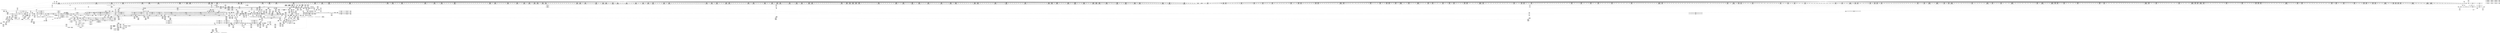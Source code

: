 digraph {
	CE0x41d0e80 [shape=record,shape=Mrecord,label="{CE0x41d0e80|_call_void_mcount()_#3}"]
	CE0x415f5f0 [shape=record,shape=Mrecord,label="{CE0x415f5f0|may_link:tmp19|security/selinux/hooks.c,1789}"]
	CE0x41403c0 [shape=record,shape=Mrecord,label="{CE0x41403c0|56:_i8*,_:_CRE_307,308_}"]
	CE0x40d4070 [shape=record,shape=Mrecord,label="{CE0x40d4070|selinux_inode_link:tmp1|*SummSource*}"]
	CE0x41945e0 [shape=record,shape=Mrecord,label="{CE0x41945e0|current_sid:tmp11|security/selinux/hooks.c,218|*SummSource*}"]
	CE0x4177be0 [shape=record,shape=Mrecord,label="{CE0x4177be0|COLLAPSED:_GCMRE_current_task_external_global_%struct.task_struct*:_elem_0::|security/selinux/hooks.c,218}"]
	CE0x4154f90 [shape=record,shape=Mrecord,label="{CE0x4154f90|may_link:tmp5|security/selinux/hooks.c,1770}"]
	CE0x40c63f0 [shape=record,shape=Mrecord,label="{CE0x40c63f0|may_link:bb}"]
	CE0x40ea1f0 [shape=record,shape=Mrecord,label="{CE0x40ea1f0|56:_i8*,_:_CRE_288,289_}"]
	CE0x41551b0 [shape=record,shape=Mrecord,label="{CE0x41551b0|56:_i8*,_:_CRE_988,992_|*MultipleSource*|security/selinux/hooks.c,1770|*LoadInst*|security/selinux/hooks.c,1770}"]
	CE0x419a420 [shape=record,shape=Mrecord,label="{CE0x419a420|current_sid:tmp16|security/selinux/hooks.c,218|*SummSink*}"]
	CE0x413d500 [shape=record,shape=Mrecord,label="{CE0x413d500|56:_i8*,_:_CRE_263,264_}"]
	CE0x416fc00 [shape=record,shape=Mrecord,label="{CE0x416fc00|current_sid:tmp24|security/selinux/hooks.c,220|*SummSink*}"]
	CE0x40e8520 [shape=record,shape=Mrecord,label="{CE0x40e8520|may_link:sw.bb8|*SummSource*}"]
	CE0x4165f70 [shape=record,shape=Mrecord,label="{CE0x4165f70|may_link:dentry2|security/selinux/hooks.c,1773|*SummSink*}"]
	CE0x413f5f0 [shape=record,shape=Mrecord,label="{CE0x413f5f0|56:_i8*,_:_CRE_294,295_}"]
	CE0x4147c00 [shape=record,shape=Mrecord,label="{CE0x4147c00|56:_i8*,_:_CRE_593,594_}"]
	CE0x4143950 [shape=record,shape=Mrecord,label="{CE0x4143950|56:_i8*,_:_CRE_485,486_}"]
	CE0x4145c20 [shape=record,shape=Mrecord,label="{CE0x4145c20|56:_i8*,_:_CRE_563,564_}"]
	CE0x4157490 [shape=record,shape=Mrecord,label="{CE0x4157490|28:_i32,_:_CRE_19,20_}"]
	CE0x4107eb0 [shape=record,shape=Mrecord,label="{CE0x4107eb0|56:_i8*,_:_CRE_982,983_}"]
	CE0x4141930 [shape=record,shape=Mrecord,label="{CE0x4141930|56:_i8*,_:_CRE_392,400_|*MultipleSource*|security/selinux/hooks.c,1770|*LoadInst*|security/selinux/hooks.c,1770}"]
	CE0x4182b70 [shape=record,shape=Mrecord,label="{CE0x4182b70|VOIDTB_TE_array:_GCE___func__.may_link_private_unnamed_addr_constant_9_x_i8_c_may_link_00_,_align_1:_elem_0:default:}"]
	CE0x40d4730 [shape=record,shape=Mrecord,label="{CE0x40d4730|selinux_inode_link:old_dentry|Function::selinux_inode_link&Arg::old_dentry::|*SummSource*}"]
	CE0x4107910 [shape=record,shape=Mrecord,label="{CE0x4107910|56:_i8*,_:_CRE_922,923_}"]
	CE0x4171900 [shape=record,shape=Mrecord,label="{CE0x4171900|i64*_getelementptr_inbounds_(_14_x_i64_,_14_x_i64_*___llvm_gcov_ctr219,_i64_0,_i64_11)|*Constant*}"]
	CE0x414e4a0 [shape=record,shape=Mrecord,label="{CE0x414e4a0|56:_i8*,_:_CRE_882,883_}"]
	CE0x40fc2b0 [shape=record,shape=Mrecord,label="{CE0x40fc2b0|56:_i8*,_:_CRE_587,588_}"]
	CE0x40b8260 [shape=record,shape=Mrecord,label="{CE0x40b8260|56:_i8*,_:_CRE_271,272_}"]
	CE0x40fd2f0 [shape=record,shape=Mrecord,label="{CE0x40fd2f0|56:_i8*,_:_CRE_607,608_}"]
	CE0x4143620 [shape=record,shape=Mrecord,label="{CE0x4143620|56:_i8*,_:_CRE_482,483_}"]
	CE0x410eb50 [shape=record,shape=Mrecord,label="{CE0x410eb50|56:_i8*,_:_CRE_4,8_|*MultipleSource*|security/selinux/hooks.c,1770|*LoadInst*|security/selinux/hooks.c,1770}"]
	CE0x4138b10 [shape=record,shape=Mrecord,label="{CE0x4138b10|__llvm_gcov_indirect_counter_increment:entry}"]
	CE0x41989a0 [shape=record,shape=Mrecord,label="{CE0x41989a0|i64_5|*Constant*|*SummSource*}"]
	CE0x4101a80 [shape=record,shape=Mrecord,label="{CE0x4101a80|56:_i8*,_:_CRE_872,873_}"]
	CE0x40e7050 [shape=record,shape=Mrecord,label="{CE0x40e7050|56:_i8*,_:_CRE_224,232_|*MultipleSource*|Function::may_link&Arg::dir::|Function::selinux_inode_link&Arg::dir::|security/selinux/hooks.c,1769}"]
	CE0x40c06c0 [shape=record,shape=Mrecord,label="{CE0x40c06c0|i32_10|*Constant*|*SummSink*}"]
	CE0x413fd60 [shape=record,shape=Mrecord,label="{CE0x413fd60|56:_i8*,_:_CRE_301,302_}"]
	CE0x40ff9a0 [shape=record,shape=Mrecord,label="{CE0x40ff9a0|56:_i8*,_:_CRE_744,752_|*MultipleSource*|Function::may_link&Arg::dir::|Function::selinux_inode_link&Arg::dir::|security/selinux/hooks.c,1769}"]
	CE0x41466c0 [shape=record,shape=Mrecord,label="{CE0x41466c0|56:_i8*,_:_CRE_573,574_}"]
	CE0x413b590 [shape=record,shape=Mrecord,label="{CE0x413b590|may_link:tmp14|security/selinux/hooks.c,1783|*SummSink*}"]
	CE0x40d07b0 [shape=record,shape=Mrecord,label="{CE0x40d07b0|56:_i8*,_:_CRE_559,560_}"]
	CE0x4134710 [shape=record,shape=Mrecord,label="{CE0x4134710|104:_%struct.inode*,_:_CRE_205,206_}"]
	CE0x40cf9a0 [shape=record,shape=Mrecord,label="{CE0x40cf9a0|56:_i8*,_:_CRE_528,536_|*MultipleSource*|Function::may_link&Arg::dir::|Function::selinux_inode_link&Arg::dir::|security/selinux/hooks.c,1769}"]
	CE0x40ce910 [shape=record,shape=Mrecord,label="{CE0x40ce910|56:_i8*,_:_CRE_481,482_}"]
	CE0x4160c10 [shape=record,shape=Mrecord,label="{CE0x4160c10|GLOBAL:__llvm_gcov_global_state_pred221|Global_var:__llvm_gcov_global_state_pred221|*SummSink*}"]
	CE0x40d8110 [shape=record,shape=Mrecord,label="{CE0x40d8110|current_sid:tmp6|security/selinux/hooks.c,218|*SummSink*}"]
	CE0x410f1f0 [shape=record,shape=Mrecord,label="{CE0x410f1f0|56:_i8*,_:_CRE_32,40_|*MultipleSource*|security/selinux/hooks.c,1770|*LoadInst*|security/selinux/hooks.c,1770}"]
	CE0x41071a0 [shape=record,shape=Mrecord,label="{CE0x41071a0|56:_i8*,_:_CRE_915,916_}"]
	CE0x40d0260 [shape=record,shape=Mrecord,label="{CE0x40d0260|56:_i8*,_:_CRE_553,554_}"]
	CE0x416c820 [shape=record,shape=Mrecord,label="{CE0x416c820|avc_has_perm:auditdata|Function::avc_has_perm&Arg::auditdata::|*SummSink*}"]
	CE0x40e6320 [shape=record,shape=Mrecord,label="{CE0x40e6320|current_sid:if.then}"]
	CE0x418f660 [shape=record,shape=Mrecord,label="{CE0x418f660|i64*_getelementptr_inbounds_(_2_x_i64_,_2_x_i64_*___llvm_gcov_ctr98,_i64_0,_i64_1)|*Constant*}"]
	CE0x4132bc0 [shape=record,shape=Mrecord,label="{CE0x4132bc0|104:_%struct.inode*,_:_CRE_182,183_}"]
	CE0x4157390 [shape=record,shape=Mrecord,label="{CE0x4157390|28:_i32,_:_CRE_18,19_}"]
	CE0x4184160 [shape=record,shape=Mrecord,label="{CE0x4184160|i64*_getelementptr_inbounds_(_14_x_i64_,_14_x_i64_*___llvm_gcov_ctr219,_i64_0,_i64_12)|*Constant*}"]
	CE0x40d1310 [shape=record,shape=Mrecord,label="{CE0x40d1310|56:_i8*,_:_CRE_573,574_}"]
	CE0x4100420 [shape=record,shape=Mrecord,label="{CE0x4100420|56:_i8*,_:_CRE_800,804_|*MultipleSource*|Function::may_link&Arg::dir::|Function::selinux_inode_link&Arg::dir::|security/selinux/hooks.c,1769}"]
	CE0x40e5d90 [shape=record,shape=Mrecord,label="{CE0x40e5d90|i64_1|*Constant*}"]
	CE0x416ad80 [shape=record,shape=Mrecord,label="{CE0x416ad80|avc_has_perm:entry|*SummSink*}"]
	CE0x4178b40 [shape=record,shape=Mrecord,label="{CE0x4178b40|COLLAPSED:_CMRE:_elem_0::|security/selinux/hooks.c,218}"]
	CE0x40c3090 [shape=record,shape=Mrecord,label="{CE0x40c3090|may_link:return|*SummSink*}"]
	CE0x41465b0 [shape=record,shape=Mrecord,label="{CE0x41465b0|56:_i8*,_:_CRE_572,573_}"]
	CE0x40b7630 [shape=record,shape=Mrecord,label="{CE0x40b7630|56:_i8*,_:_CRE_256,257_}"]
	CE0x40dac70 [shape=record,shape=Mrecord,label="{CE0x40dac70|__llvm_gcov_indirect_counter_increment:tmp2}"]
	CE0x4102520 [shape=record,shape=Mrecord,label="{CE0x4102520|56:_i8*,_:_CRE_882,883_}"]
	CE0x410b140 [shape=record,shape=Mrecord,label="{CE0x410b140|56:_i8*,_:_CRE_141,142_}"]
	CE0x410d220 [shape=record,shape=Mrecord,label="{CE0x410d220|56:_i8*,_:_CRE_202,203_}"]
	CE0x4134250 [shape=record,shape=Mrecord,label="{CE0x4134250|104:_%struct.inode*,_:_CRE_201,202_}"]
	CE0x4160730 [shape=record,shape=Mrecord,label="{CE0x4160730|may_link:tmp13|security/selinux/hooks.c,1779|*SummSource*}"]
	CE0x41548b0 [shape=record,shape=Mrecord,label="{CE0x41548b0|56:_i8*,_:_CRE_978,979_}"]
	CE0x415e0b0 [shape=record,shape=Mrecord,label="{CE0x415e0b0|28:_i32,_:_CRE_200,208_|*MultipleSource*|security/selinux/hooks.c,1777|*LoadInst*|security/selinux/hooks.c,1769|security/selinux/hooks.c,1769}"]
	CE0x4109ef0 [shape=record,shape=Mrecord,label="{CE0x4109ef0|may_link:tmp4|*LoadInst*|security/selinux/hooks.c,1770|*SummSink*}"]
	CE0x414b620 [shape=record,shape=Mrecord,label="{CE0x414b620|56:_i8*,_:_CRE_736,740_|*MultipleSource*|security/selinux/hooks.c,1770|*LoadInst*|security/selinux/hooks.c,1770}"]
	CE0x4197960 [shape=record,shape=Mrecord,label="{CE0x4197960|current_sid:do.body|*SummSource*}"]
	CE0x4132240 [shape=record,shape=Mrecord,label="{CE0x4132240|104:_%struct.inode*,_:_CRE_174,175_}"]
	CE0x4101750 [shape=record,shape=Mrecord,label="{CE0x4101750|56:_i8*,_:_CRE_868,869_}"]
	CE0x40da7f0 [shape=record,shape=Mrecord,label="{CE0x40da7f0|56:_i8*,_:_CRE_144,145_}"]
	CE0x40bcd30 [shape=record,shape=Mrecord,label="{CE0x40bcd30|56:_i8*,_:_CRE_305,306_}"]
	CE0x412dc80 [shape=record,shape=Mrecord,label="{CE0x412dc80|i64*_getelementptr_inbounds_(_14_x_i64_,_14_x_i64_*___llvm_gcov_ctr219,_i64_0,_i64_9)|*Constant*|*SummSink*}"]
	CE0x4108540 [shape=record,shape=Mrecord,label="{CE0x4108540|56:_i8*,_:_CRE_1000,1008_|*MultipleSource*|Function::may_link&Arg::dir::|Function::selinux_inode_link&Arg::dir::|security/selinux/hooks.c,1769}"]
	CE0x40d0420 [shape=record,shape=Mrecord,label="{CE0x40d0420|56:_i8*,_:_CRE_554,555_}"]
	CE0x412b620 [shape=record,shape=Mrecord,label="{CE0x412b620|_call_void_mcount()_#3}"]
	CE0x40d0f00 [shape=record,shape=Mrecord,label="{CE0x40d0f00|56:_i8*,_:_CRE_568,569_}"]
	CE0x40d8dd0 [shape=record,shape=Mrecord,label="{CE0x40d8dd0|56:_i8*,_:_CRE_195,196_}"]
	CE0x412c500 [shape=record,shape=Mrecord,label="{CE0x412c500|_call_void_mcount()_#3|*SummSource*}"]
	CE0x40e3b40 [shape=record,shape=Mrecord,label="{CE0x40e3b40|get_current:bb}"]
	CE0x4100960 [shape=record,shape=Mrecord,label="{CE0x4100960|56:_i8*,_:_CRE_824,832_|*MultipleSource*|Function::may_link&Arg::dir::|Function::selinux_inode_link&Arg::dir::|security/selinux/hooks.c,1769}"]
	CE0x40ca8b0 [shape=record,shape=Mrecord,label="{CE0x40ca8b0|i32_0|*Constant*}"]
	CE0x41488c0 [shape=record,shape=Mrecord,label="{CE0x41488c0|56:_i8*,_:_CRE_605,606_}"]
	CE0x419a920 [shape=record,shape=Mrecord,label="{CE0x419a920|i8_1|*Constant*|*SummSink*}"]
	CE0x414a5d0 [shape=record,shape=Mrecord,label="{CE0x414a5d0|56:_i8*,_:_CRE_664,672_|*MultipleSource*|security/selinux/hooks.c,1770|*LoadInst*|security/selinux/hooks.c,1770}"]
	CE0x414b280 [shape=record,shape=Mrecord,label="{CE0x414b280|56:_i8*,_:_CRE_712,728_|*MultipleSource*|security/selinux/hooks.c,1770|*LoadInst*|security/selinux/hooks.c,1770}"]
	CE0x4162790 [shape=record,shape=Mrecord,label="{CE0x4162790|i64_2|*Constant*|*SummSink*}"]
	CE0x4190220 [shape=record,shape=Mrecord,label="{CE0x4190220|current_sid:tmp10|security/selinux/hooks.c,218|*SummSource*}"]
	CE0x41005e0 [shape=record,shape=Mrecord,label="{CE0x41005e0|56:_i8*,_:_CRE_808,816_|*MultipleSource*|Function::may_link&Arg::dir::|Function::selinux_inode_link&Arg::dir::|security/selinux/hooks.c,1769}"]
	CE0x410bcf0 [shape=record,shape=Mrecord,label="{CE0x410bcf0|56:_i8*,_:_CRE_152,153_}"]
	CE0x41919b0 [shape=record,shape=Mrecord,label="{CE0x41919b0|current_sid:tmp12|security/selinux/hooks.c,218|*SummSource*}"]
	"CONST[source:0(mediator),value:0(static)][purpose:{operation}][SrcIdx:13]"
	CE0x40cfee0 [shape=record,shape=Mrecord,label="{CE0x40cfee0|56:_i8*,_:_CRE_544,552_|*MultipleSource*|Function::may_link&Arg::dir::|Function::selinux_inode_link&Arg::dir::|security/selinux/hooks.c,1769}"]
	CE0x4187620 [shape=record,shape=Mrecord,label="{CE0x4187620|28:_i32,_32:_i16,_:_CRE_32,34_|*MultipleSource*|security/selinux/hooks.c,1797|security/selinux/hooks.c,1770|security/selinux/hooks.c,1770}"]
	CE0x4148ae0 [shape=record,shape=Mrecord,label="{CE0x4148ae0|56:_i8*,_:_CRE_607,608_}"]
	CE0x4165880 [shape=record,shape=Mrecord,label="{CE0x4165880|may_link:cond|security/selinux/hooks.c,1776}"]
	CE0x40e67b0 [shape=record,shape=Mrecord,label="{CE0x40e67b0|may_link:ad|security/selinux/hooks.c, 1764}"]
	CE0x4166490 [shape=record,shape=Mrecord,label="{CE0x4166490|may_link:tobool|security/selinux/hooks.c,1776|*SummSink*}"]
	CE0x4145370 [shape=record,shape=Mrecord,label="{CE0x4145370|56:_i8*,_:_CRE_556,557_}"]
	CE0x4126cb0 [shape=record,shape=Mrecord,label="{CE0x4126cb0|0:_i8,_:_GCMR_current_sid.__warned_internal_global_i8_0,_section_.data.unlikely_,_align_1:_elem_0:default:}"]
	CE0x4178d30 [shape=record,shape=Mrecord,label="{CE0x4178d30|current_sid:security|security/selinux/hooks.c,218}"]
	CE0x40d9380 [shape=record,shape=Mrecord,label="{CE0x40d9380|56:_i8*,_:_CRE_202,203_}"]
	CE0x41065f0 [shape=record,shape=Mrecord,label="{CE0x41065f0|56:_i8*,_:_CRE_904,905_}"]
	CE0x40bcb90 [shape=record,shape=Mrecord,label="{CE0x40bcb90|56:_i8*,_:_CRE_303,304_}"]
	CE0x40fe260 [shape=record,shape=Mrecord,label="{CE0x40fe260|56:_i8*,_:_CRE_640,648_|*MultipleSource*|Function::may_link&Arg::dir::|Function::selinux_inode_link&Arg::dir::|security/selinux/hooks.c,1769}"]
	CE0x40d5ba0 [shape=record,shape=Mrecord,label="{CE0x40d5ba0|56:_i8*,_:_CRE_935,936_}"]
	CE0x414e7d0 [shape=record,shape=Mrecord,label="{CE0x414e7d0|56:_i8*,_:_CRE_885,886_}"]
	CE0x4103730 [shape=record,shape=Mrecord,label="{CE0x4103730|56:_i8*,_:_CRE_899,900_}"]
	CE0x40d30c0 [shape=record,shape=Mrecord,label="{CE0x40d30c0|56:_i8*,_:_CRE_149,150_}"]
	CE0x4156680 [shape=record,shape=Mrecord,label="{CE0x4156680|may_link:sid10|security/selinux/hooks.c,1797|*SummSource*}"]
	CE0x4146c10 [shape=record,shape=Mrecord,label="{CE0x4146c10|56:_i8*,_:_CRE_578,579_}"]
	CE0x40baec0 [shape=record,shape=Mrecord,label="{CE0x40baec0|GLOBAL:current_sid|*Constant*|*SummSource*}"]
	CE0x415d010 [shape=record,shape=Mrecord,label="{CE0x415d010|28:_i32,_:_CRE_120,128_|*MultipleSource*|security/selinux/hooks.c,1777|*LoadInst*|security/selinux/hooks.c,1769|security/selinux/hooks.c,1769}"]
	CE0x40da720 [shape=record,shape=Mrecord,label="{CE0x40da720|56:_i8*,_:_CRE_143,144_}"]
	CE0x40d8c30 [shape=record,shape=Mrecord,label="{CE0x40d8c30|56:_i8*,_:_CRE_193,194_}"]
	CE0x40c7610 [shape=record,shape=Mrecord,label="{CE0x40c7610|i64_1|*Constant*|*SummSink*}"]
	CE0x40fd080 [shape=record,shape=Mrecord,label="{CE0x40fd080|56:_i8*,_:_CRE_604,605_}"]
	CE0x4183e50 [shape=record,shape=Mrecord,label="{CE0x4183e50|may_link:av.0|*SummSink*}"]
	CE0x415fcb0 [shape=record,shape=Mrecord,label="{CE0x415fcb0|may_link:tmp19|security/selinux/hooks.c,1789|*SummSink*}"]
	CE0x415d480 [shape=record,shape=Mrecord,label="{CE0x415d480|28:_i32,_:_CRE_144,152_|*MultipleSource*|security/selinux/hooks.c,1777|*LoadInst*|security/selinux/hooks.c,1769|security/selinux/hooks.c,1769}"]
	CE0x4143d90 [shape=record,shape=Mrecord,label="{CE0x4143d90|56:_i8*,_:_CRE_488,496_|*MultipleSource*|security/selinux/hooks.c,1770|*LoadInst*|security/selinux/hooks.c,1770}"]
	CE0x412a7f0 [shape=record,shape=Mrecord,label="{CE0x412a7f0|_call_void_mcount()_#3|*SummSource*}"]
	CE0x4142070 [shape=record,shape=Mrecord,label="{CE0x4142070|56:_i8*,_:_CRE_424,432_|*MultipleSource*|security/selinux/hooks.c,1770|*LoadInst*|security/selinux/hooks.c,1770}"]
	CE0x4105a40 [shape=record,shape=Mrecord,label="{CE0x4105a40|56:_i8*,_:_CRE_932,933_}"]
	CE0x40bc850 [shape=record,shape=Mrecord,label="{CE0x40bc850|56:_i8*,_:_CRE_299,300_}"]
	CE0x4143840 [shape=record,shape=Mrecord,label="{CE0x4143840|56:_i8*,_:_CRE_484,485_}"]
	CE0x40c1400 [shape=record,shape=Mrecord,label="{CE0x40c1400|56:_i8*,_:_CRE_171,172_}"]
	CE0x4101060 [shape=record,shape=Mrecord,label="{CE0x4101060|56:_i8*,_:_CRE_856,864_|*MultipleSource*|Function::may_link&Arg::dir::|Function::selinux_inode_link&Arg::dir::|security/selinux/hooks.c,1769}"]
	CE0x4157590 [shape=record,shape=Mrecord,label="{CE0x4157590|28:_i32,_:_CRE_20,21_}"]
	CE0x4138840 [shape=record,shape=Mrecord,label="{CE0x4138840|GLOBAL:__llvm_gcov_indirect_counter_increment|*Constant*|*SummSource*}"]
	CE0x40df320 [shape=record,shape=Mrecord,label="{CE0x40df320|current_sid:entry|*SummSource*}"]
	CE0x41081e0 [shape=record,shape=Mrecord,label="{CE0x41081e0|56:_i8*,_:_CRE_988,992_|*MultipleSource*|Function::may_link&Arg::dir::|Function::selinux_inode_link&Arg::dir::|security/selinux/hooks.c,1769}"]
	CE0x40b7d80 [shape=record,shape=Mrecord,label="{CE0x40b7d80|56:_i8*,_:_CRE_265,266_}"]
	CE0x410c010 [shape=record,shape=Mrecord,label="{CE0x410c010|56:_i8*,_:_CRE_185,186_}"]
	CE0x41569c0 [shape=record,shape=Mrecord,label="{CE0x41569c0|28:_i32,_:_CRE_10,11_}"]
	CE0x41537a0 [shape=record,shape=Mrecord,label="{CE0x41537a0|56:_i8*,_:_CRE_930,931_}"]
	CE0x413ee80 [shape=record,shape=Mrecord,label="{CE0x413ee80|56:_i8*,_:_CRE_287,288_}"]
	CE0x40fcc70 [shape=record,shape=Mrecord,label="{CE0x40fcc70|56:_i8*,_:_CRE_599,600_}"]
	CE0x40d34d0 [shape=record,shape=Mrecord,label="{CE0x40d34d0|56:_i8*,_:_CRE_154,155_}"]
	CE0x41906a0 [shape=record,shape=Mrecord,label="{CE0x41906a0|__llvm_gcov_indirect_counter_increment:tmp6}"]
	CE0x4198ab0 [shape=record,shape=Mrecord,label="{CE0x4198ab0|i64_5|*Constant*|*SummSink*}"]
	CE0x41658f0 [shape=record,shape=Mrecord,label="{CE0x41658f0|i32_8388608|*Constant*}"]
	"CONST[source:1(input),value:2(dynamic)][purpose:{object}][SrcIdx:12]"
	CE0x414d6d0 [shape=record,shape=Mrecord,label="{CE0x414d6d0|56:_i8*,_:_CRE_869,870_}"]
	CE0x41970d0 [shape=record,shape=Mrecord,label="{CE0x41970d0|current_sid:tmp8|security/selinux/hooks.c,218|*SummSink*}"]
	CE0x4104d80 [shape=record,shape=Mrecord,label="{CE0x4104d80|56:_i8*,_:_CRE_920,921_}"]
	CE0x4159040 [shape=record,shape=Mrecord,label="{CE0x4159040|28:_i32,_:_CRE_61,62_}"]
	CE0x415aa40 [shape=record,shape=Mrecord,label="{CE0x415aa40|28:_i32,_:_CRE_87,88_}"]
	CE0x4149030 [shape=record,shape=Mrecord,label="{CE0x4149030|56:_i8*,_:_CRE_612,613_}"]
	CE0x413ff80 [shape=record,shape=Mrecord,label="{CE0x413ff80|56:_i8*,_:_CRE_303,304_}"]
	CE0x412f7b0 [shape=record,shape=Mrecord,label="{CE0x412f7b0|104:_%struct.inode*,_:_CRE_104,112_|*MultipleSource*|Function::may_link&Arg::dentry::|security/selinux/hooks.c,1770|Function::selinux_inode_link&Arg::old_dentry::}"]
	CE0x40cd420 [shape=record,shape=Mrecord,label="{CE0x40cd420|56:_i8*,_:_CRE_171,172_}"]
	CE0x4159e40 [shape=record,shape=Mrecord,label="{CE0x4159e40|28:_i32,_:_CRE_75,76_}"]
	CE0x4109c90 [shape=record,shape=Mrecord,label="{CE0x4109c90|may_link:tmp4|*LoadInst*|security/selinux/hooks.c,1770}"]
	CE0x41308c0 [shape=record,shape=Mrecord,label="{CE0x41308c0|104:_%struct.inode*,_:_CRE_154,155_}"]
	CE0x4104720 [shape=record,shape=Mrecord,label="{CE0x4104720|56:_i8*,_:_CRE_914,915_}"]
	CE0x415fff0 [shape=record,shape=Mrecord,label="{CE0x415fff0|_call_void___llvm_gcov_indirect_counter_increment(i32*___llvm_gcov_global_state_pred221,_i64**_getelementptr_inbounds_(_4_x_i64*_,_4_x_i64*_*___llvm_gcda_edge_table220,_i64_0,_i64_0)),_!dbg_!27749|security/selinux/hooks.c,1793|*SummSource*}"]
	CE0x41040c0 [shape=record,shape=Mrecord,label="{CE0x41040c0|56:_i8*,_:_CRE_908,909_}"]
	CE0x40c8d90 [shape=record,shape=Mrecord,label="{CE0x40c8d90|104:_%struct.inode*,_:_CRE_40,48_|*MultipleSource*|Function::may_link&Arg::dentry::|security/selinux/hooks.c,1770|Function::selinux_inode_link&Arg::old_dentry::}"]
	CE0x41411f0 [shape=record,shape=Mrecord,label="{CE0x41411f0|56:_i8*,_:_CRE_352,360_|*MultipleSource*|security/selinux/hooks.c,1770|*LoadInst*|security/selinux/hooks.c,1770}"]
	CE0x40e81e0 [shape=record,shape=Mrecord,label="{CE0x40e81e0|i64*_getelementptr_inbounds_(_2_x_i64_,_2_x_i64_*___llvm_gcov_ctr98,_i64_0,_i64_1)|*Constant*|*SummSink*}"]
	CE0x4164f00 [shape=record,shape=Mrecord,label="{CE0x4164f00|i8_10|*Constant*|*SummSource*}"]
	CE0x4193240 [shape=record,shape=Mrecord,label="{CE0x4193240|current_sid:tmp15|security/selinux/hooks.c,218}"]
	CE0x4145d30 [shape=record,shape=Mrecord,label="{CE0x4145d30|56:_i8*,_:_CRE_564,565_}"]
	CE0x413cfb0 [shape=record,shape=Mrecord,label="{CE0x413cfb0|56:_i8*,_:_CRE_258,259_}"]
	CE0x40eda40 [shape=record,shape=Mrecord,label="{CE0x40eda40|56:_i8*,_:_CRE_448,456_|*MultipleSource*|Function::may_link&Arg::dir::|Function::selinux_inode_link&Arg::dir::|security/selinux/hooks.c,1769}"]
	CE0x4106700 [shape=record,shape=Mrecord,label="{CE0x4106700|56:_i8*,_:_CRE_905,906_}"]
	CE0x40dbcb0 [shape=record,shape=Mrecord,label="{CE0x40dbcb0|i64*_getelementptr_inbounds_(_14_x_i64_,_14_x_i64_*___llvm_gcov_ctr219,_i64_0,_i64_0)|*Constant*}"]
	CE0x4137310 [shape=record,shape=Mrecord,label="{CE0x4137310|104:_%struct.inode*,_:_CRE_305,306_}"]
	CE0x4172030 [shape=record,shape=Mrecord,label="{CE0x4172030|may_link:tmp21|security/selinux/hooks.c,1793}"]
	CE0x4109440 [shape=record,shape=Mrecord,label="{CE0x4109440|104:_%struct.inode*,_:_CRE_313,314_}"]
	CE0x41402b0 [shape=record,shape=Mrecord,label="{CE0x41402b0|56:_i8*,_:_CRE_306,307_}"]
	CE0x40c6560 [shape=record,shape=Mrecord,label="{CE0x40c6560|may_link:bb|*SummSink*}"]
	CE0x4146b00 [shape=record,shape=Mrecord,label="{CE0x4146b00|56:_i8*,_:_CRE_577,578_}"]
	CE0x40ea800 [shape=record,shape=Mrecord,label="{CE0x40ea800|may_link:tmp3|security/selinux/hooks.c,1769}"]
	CE0x40cddb0 [shape=record,shape=Mrecord,label="{CE0x40cddb0|56:_i8*,_:_CRE_180,181_}"]
	CE0x40cc210 [shape=record,shape=Mrecord,label="{CE0x40cc210|56:_i8*,_:_CRE_154,155_}"]
	CE0x40c1f60 [shape=record,shape=Mrecord,label="{CE0x40c1f60|56:_i8*,_:_CRE_185,186_}"]
	CE0x4198930 [shape=record,shape=Mrecord,label="{CE0x4198930|i64_5|*Constant*}"]
	CE0x415b140 [shape=record,shape=Mrecord,label="{CE0x415b140|28:_i32,_:_CRE_94,95_}"]
	CE0x41706d0 [shape=record,shape=Mrecord,label="{CE0x41706d0|__llvm_gcov_indirect_counter_increment:exit|*SummSource*}"]
	CE0x410af60 [shape=record,shape=Mrecord,label="{CE0x410af60|56:_i8*,_:_CRE_139,140_}"]
	CE0x416a060 [shape=record,shape=Mrecord,label="{CE0x416a060|GLOBAL:__llvm_gcov_ctr219|Global_var:__llvm_gcov_ctr219}"]
	CE0x4160ab0 [shape=record,shape=Mrecord,label="{CE0x4160ab0|GLOBAL:__llvm_gcov_global_state_pred221|Global_var:__llvm_gcov_global_state_pred221|*SummSource*}"]
	CE0x4155b60 [shape=record,shape=Mrecord,label="{CE0x4155b60|28:_i32,_:_CRE_0,8_|*MultipleSource*|security/selinux/hooks.c,1777|*LoadInst*|security/selinux/hooks.c,1769|security/selinux/hooks.c,1769}"]
	CE0x41d48e0 [shape=record,shape=Mrecord,label="{CE0x41d48e0|get_current:tmp}"]
	CE0x40e5d00 [shape=record,shape=Mrecord,label="{CE0x40e5d00|current_sid:tmp|*SummSink*}"]
	CE0x40b37c0 [shape=record,shape=Mrecord,label="{CE0x40b37c0|selinux_inode_link:bb|*SummSource*}"]
	CE0x40dc020 [shape=record,shape=Mrecord,label="{CE0x40dc020|_call_void_mcount()_#3|*SummSink*}"]
	CE0x4149cf0 [shape=record,shape=Mrecord,label="{CE0x4149cf0|56:_i8*,_:_CRE_864,865_}"]
	CE0x4171dd0 [shape=record,shape=Mrecord,label="{CE0x4171dd0|i64*_getelementptr_inbounds_(_14_x_i64_,_14_x_i64_*___llvm_gcov_ctr219,_i64_0,_i64_11)|*Constant*|*SummSink*}"]
	CE0x414a070 [shape=record,shape=Mrecord,label="{CE0x414a070|56:_i8*,_:_CRE_640,648_|*MultipleSource*|security/selinux/hooks.c,1770|*LoadInst*|security/selinux/hooks.c,1770}"]
	CE0x40c5760 [shape=record,shape=Mrecord,label="{CE0x40c5760|selinux_inode_link:tmp3|*SummSink*}"]
	CE0x40b83a0 [shape=record,shape=Mrecord,label="{CE0x40b83a0|56:_i8*,_:_CRE_278,279_}"]
	CE0x415b740 [shape=record,shape=Mrecord,label="{CE0x415b740|28:_i32,_:_CRE_100,101_}"]
	CE0x413c400 [shape=record,shape=Mrecord,label="{CE0x413c400|56:_i8*,_:_CRE_247,248_}"]
	CE0x40d2ff0 [shape=record,shape=Mrecord,label="{CE0x40d2ff0|56:_i8*,_:_CRE_148,149_}"]
	CE0x40c80c0 [shape=record,shape=Mrecord,label="{CE0x40c80c0|may_link:entry|*SummSink*}"]
	CE0x40bced0 [shape=record,shape=Mrecord,label="{CE0x40bced0|56:_i8*,_:_CRE_307,308_}"]
	CE0x4103b70 [shape=record,shape=Mrecord,label="{CE0x4103b70|56:_i8*,_:_CRE_903,904_}"]
	CE0x413d2e0 [shape=record,shape=Mrecord,label="{CE0x413d2e0|56:_i8*,_:_CRE_261,262_}"]
	"CONST[source:1(input),value:2(dynamic)][purpose:{object}][SrcIdx:11]"
	CE0x4139b50 [shape=record,shape=Mrecord,label="{CE0x4139b50|_ret_void}"]
	CE0x4130790 [shape=record,shape=Mrecord,label="{CE0x4130790|104:_%struct.inode*,_:_CRE_153,154_}"]
	CE0x40fcee0 [shape=record,shape=Mrecord,label="{CE0x40fcee0|56:_i8*,_:_CRE_602,603_}"]
	CE0x40e1a70 [shape=record,shape=Mrecord,label="{CE0x40e1a70|GLOBAL:current_sid.__warned|Global_var:current_sid.__warned|*SummSink*}"]
	CE0x410eeb0 [shape=record,shape=Mrecord,label="{CE0x410eeb0|56:_i8*,_:_CRE_12,16_|*MultipleSource*|security/selinux/hooks.c,1770|*LoadInst*|security/selinux/hooks.c,1770}"]
	CE0x41d0dc0 [shape=record,shape=Mrecord,label="{CE0x41d0dc0|get_current:tmp3|*SummSink*}"]
	CE0x40c6490 [shape=record,shape=Mrecord,label="{CE0x40c6490|may_link:bb|*SummSource*}"]
	CE0x40df290 [shape=record,shape=Mrecord,label="{CE0x40df290|current_sid:entry}"]
	CE0x413ef90 [shape=record,shape=Mrecord,label="{CE0x413ef90|56:_i8*,_:_CRE_288,289_}"]
	CE0x415dab0 [shape=record,shape=Mrecord,label="{CE0x415dab0|28:_i32,_:_CRE_168,184_|*MultipleSource*|security/selinux/hooks.c,1777|*LoadInst*|security/selinux/hooks.c,1769|security/selinux/hooks.c,1769}"]
	CE0x413c840 [shape=record,shape=Mrecord,label="{CE0x413c840|56:_i8*,_:_CRE_251,252_}"]
	CE0x410a9f0 [shape=record,shape=Mrecord,label="{CE0x410a9f0|56:_i8*,_:_CRE_128,136_|*MultipleSource*|security/selinux/hooks.c,1770|*LoadInst*|security/selinux/hooks.c,1770}"]
	CE0x40c2030 [shape=record,shape=Mrecord,label="{CE0x40c2030|56:_i8*,_:_CRE_186,187_}"]
	CE0x4154310 [shape=record,shape=Mrecord,label="{CE0x4154310|56:_i8*,_:_CRE_960,968_|*MultipleSource*|security/selinux/hooks.c,1770|*LoadInst*|security/selinux/hooks.c,1770}"]
	CE0x40e8b80 [shape=record,shape=Mrecord,label="{CE0x40e8b80|may_link:tmp10|security/selinux/hooks.c,1778|*SummSink*}"]
	CE0x4193e20 [shape=record,shape=Mrecord,label="{CE0x4193e20|i64*_null|*Constant*}"]
	CE0x4194230 [shape=record,shape=Mrecord,label="{CE0x4194230|current_sid:tmp10|security/selinux/hooks.c,218|*SummSink*}"]
	CE0x4105b50 [shape=record,shape=Mrecord,label="{CE0x4105b50|56:_i8*,_:_CRE_894,895_}"]
	CE0x416b2e0 [shape=record,shape=Mrecord,label="{CE0x416b2e0|avc_has_perm:ssid|Function::avc_has_perm&Arg::ssid::|*SummSink*}"]
	CE0x4158b70 [shape=record,shape=Mrecord,label="{CE0x4158b70|28:_i32,_:_CRE_56,57_}"]
	CE0x4128c80 [shape=record,shape=Mrecord,label="{CE0x4128c80|current_sid:tobool1|security/selinux/hooks.c,218}"]
	CE0x40d96c0 [shape=record,shape=Mrecord,label="{CE0x40d96c0|56:_i8*,_:_CRE_206,207_}"]
	CE0x4196340 [shape=record,shape=Mrecord,label="{CE0x4196340|current_sid:do.end}"]
	CE0x40fdcb0 [shape=record,shape=Mrecord,label="{CE0x40fdcb0|56:_i8*,_:_CRE_619,620_}"]
	CE0x40fbea0 [shape=record,shape=Mrecord,label="{CE0x40fbea0|56:_i8*,_:_CRE_582,583_}"]
	CE0x413e1c0 [shape=record,shape=Mrecord,label="{CE0x413e1c0|56:_i8*,_:_CRE_275,276_}"]
	CE0x40edc00 [shape=record,shape=Mrecord,label="{CE0x40edc00|56:_i8*,_:_CRE_456,464_|*MultipleSource*|Function::may_link&Arg::dir::|Function::selinux_inode_link&Arg::dir::|security/selinux/hooks.c,1769}"]
	CE0x414c840 [shape=record,shape=Mrecord,label="{CE0x414c840|56:_i8*,_:_CRE_824,832_|*MultipleSource*|security/selinux/hooks.c,1770|*LoadInst*|security/selinux/hooks.c,1770}"]
	CE0x4192970 [shape=record,shape=Mrecord,label="{CE0x4192970|may_link:tmp25|security/selinux/hooks.c,1797|*SummSource*}"]
	CE0x41478d0 [shape=record,shape=Mrecord,label="{CE0x41478d0|56:_i8*,_:_CRE_590,591_}"]
	CE0x4135ed0 [shape=record,shape=Mrecord,label="{CE0x4135ed0|104:_%struct.inode*,_:_CRE_232,240_|*MultipleSource*|Function::may_link&Arg::dentry::|security/selinux/hooks.c,1770|Function::selinux_inode_link&Arg::old_dentry::}"]
	CE0x4198c90 [shape=record,shape=Mrecord,label="{CE0x4198c90|current_sid:tmp9|security/selinux/hooks.c,218|*SummSource*}"]
	CE0x4133c60 [shape=record,shape=Mrecord,label="{CE0x4133c60|104:_%struct.inode*,_:_CRE_196,197_}"]
	CE0x410cbc0 [shape=record,shape=Mrecord,label="{CE0x410cbc0|56:_i8*,_:_CRE_196,197_}"]
	CE0x40d8f70 [shape=record,shape=Mrecord,label="{CE0x40d8f70|56:_i8*,_:_CRE_197,198_}"]
	CE0x41554a0 [shape=record,shape=Mrecord,label="{CE0x41554a0|56:_i8*,_:_CRE_1000,1008_|*MultipleSource*|security/selinux/hooks.c,1770|*LoadInst*|security/selinux/hooks.c,1770}"]
	CE0x415ee50 [shape=record,shape=Mrecord,label="{CE0x415ee50|i64**_getelementptr_inbounds_(_4_x_i64*_,_4_x_i64*_*___llvm_gcda_edge_table220,_i64_0,_i64_3)|*Constant*|*SummSink*}"]
	CE0x412cc80 [shape=record,shape=Mrecord,label="{CE0x412cc80|may_link:d_inode|security/selinux/hooks.c,1770}"]
	CE0x40e8770 [shape=record,shape=Mrecord,label="{CE0x40e8770|__llvm_gcov_indirect_counter_increment:tmp|*SummSink*}"]
	CE0x4178800 [shape=record,shape=Mrecord,label="{CE0x4178800|i32_22|*Constant*|*SummSource*}"]
	CE0x41975a0 [shape=record,shape=Mrecord,label="{CE0x41975a0|GLOBAL:current_task|Global_var:current_task}"]
	CE0x412cd50 [shape=record,shape=Mrecord,label="{CE0x412cd50|may_link:d_inode|security/selinux/hooks.c,1770|*SummSource*}"]
	CE0x414ed20 [shape=record,shape=Mrecord,label="{CE0x414ed20|56:_i8*,_:_CRE_890,891_}"]
	CE0x4194ae0 [shape=record,shape=Mrecord,label="{CE0x4194ae0|may_link:retval.0}"]
	CE0x4158900 [shape=record,shape=Mrecord,label="{CE0x4158900|28:_i32,_:_CRE_53,54_}"]
	CE0x41968b0 [shape=record,shape=Mrecord,label="{CE0x41968b0|current_sid:land.lhs.true|*SummSource*}"]
	CE0x4105f90 [shape=record,shape=Mrecord,label="{CE0x4105f90|56:_i8*,_:_CRE_898,899_}"]
	CE0x4138b80 [shape=record,shape=Mrecord,label="{CE0x4138b80|__llvm_gcov_indirect_counter_increment:entry|*SummSource*}"]
	CE0x40d3e90 [shape=record,shape=Mrecord,label="{CE0x40d3e90|56:_i8*,_:_CRE_166,167_}"]
	CE0x4139a50 [shape=record,shape=Mrecord,label="{CE0x4139a50|__llvm_gcov_indirect_counter_increment:counters|Function::__llvm_gcov_indirect_counter_increment&Arg::counters::|*SummSink*}"]
	CE0x4103620 [shape=record,shape=Mrecord,label="{CE0x4103620|56:_i8*,_:_CRE_898,899_}"]
	CE0x40d95f0 [shape=record,shape=Mrecord,label="{CE0x40d95f0|56:_i8*,_:_CRE_205,206_}"]
	CE0x40c09e0 [shape=record,shape=Mrecord,label="{CE0x40c09e0|_ret_i32_%retval.0,_!dbg_!27757|security/selinux/hooks.c,1799|*SummSink*}"]
	CE0x413d610 [shape=record,shape=Mrecord,label="{CE0x413d610|56:_i8*,_:_CRE_264,265_}"]
	CE0x4182c50 [shape=record,shape=Mrecord,label="{CE0x4182c50|i32_1024|*Constant*|*SummSource*}"]
	CE0x4170270 [shape=record,shape=Mrecord,label="{CE0x4170270|__llvm_gcov_indirect_counter_increment:bb4|*SummSink*}"]
	CE0x4159840 [shape=record,shape=Mrecord,label="{CE0x4159840|28:_i32,_:_CRE_69,70_}"]
	CE0x40c8670 [shape=record,shape=Mrecord,label="{CE0x40c8670|104:_%struct.inode*,_:_CRE_8,12_|*MultipleSource*|Function::may_link&Arg::dentry::|security/selinux/hooks.c,1770|Function::selinux_inode_link&Arg::old_dentry::}"]
	CE0x40cccb0 [shape=record,shape=Mrecord,label="{CE0x40cccb0|56:_i8*,_:_CRE_164,165_}"]
	CE0x4156f50 [shape=record,shape=Mrecord,label="{CE0x4156f50|28:_i32,_:_CRE_13,14_}"]
	CE0x40d0af0 [shape=record,shape=Mrecord,label="{CE0x40d0af0|56:_i8*,_:_CRE_563,564_}"]
	CE0x40e8480 [shape=record,shape=Mrecord,label="{CE0x40e8480|may_link:sw.bb8}"]
	CE0x41839c0 [shape=record,shape=Mrecord,label="{CE0x41839c0|i32_16777216|*Constant*|*SummSource*}"]
	CE0x40d3740 [shape=record,shape=Mrecord,label="{CE0x40d3740|56:_i8*,_:_CRE_157,158_}"]
	CE0x40d13e0 [shape=record,shape=Mrecord,label="{CE0x40d13e0|56:_i8*,_:_CRE_574,575_}"]
	CE0x4154a10 [shape=record,shape=Mrecord,label="{CE0x4154a10|56:_i8*,_:_CRE_980,981_}"]
	CE0x40b87b0 [shape=record,shape=Mrecord,label="{CE0x40b87b0|56:_i8*,_:_CRE_283,284_}"]
	CE0x41774a0 [shape=record,shape=Mrecord,label="{CE0x41774a0|_ret_%struct.task_struct*_%tmp4,_!dbg_!27714|./arch/x86/include/asm/current.h,14}"]
	CE0x4133d90 [shape=record,shape=Mrecord,label="{CE0x4133d90|104:_%struct.inode*,_:_CRE_197,198_}"]
	CE0x40b78a0 [shape=record,shape=Mrecord,label="{CE0x40b78a0|56:_i8*,_:_CRE_259,260_}"]
	CE0x4149e00 [shape=record,shape=Mrecord,label="{CE0x4149e00|56:_i8*,_:_CRE_624,628_|*MultipleSource*|security/selinux/hooks.c,1770|*LoadInst*|security/selinux/hooks.c,1770}"]
	CE0x40ce9e0 [shape=record,shape=Mrecord,label="{CE0x40ce9e0|56:_i8*,_:_CRE_482,483_}"]
	CE0x40e14e0 [shape=record,shape=Mrecord,label="{CE0x40e14e0|GLOBAL:current_task|Global_var:current_task|*SummSource*}"]
	CE0x40d7770 [shape=record,shape=Mrecord,label="{CE0x40d7770|current_sid:tmp|*SummSource*}"]
	CE0x40ceab0 [shape=record,shape=Mrecord,label="{CE0x40ceab0|56:_i8*,_:_CRE_483,484_}"]
	CE0x4162240 [shape=record,shape=Mrecord,label="{CE0x4162240|may_link:tobool6|security/selinux/hooks.c,1778|*SummSource*}"]
	CE0x40d14b0 [shape=record,shape=Mrecord,label="{CE0x40d14b0|56:_i8*,_:_CRE_575,576_}"]
	CE0x40fbf70 [shape=record,shape=Mrecord,label="{CE0x40fbf70|56:_i8*,_:_CRE_583,584_}"]
	CE0x4158610 [shape=record,shape=Mrecord,label="{CE0x4158610|28:_i32,_:_CRE_50,51_}"]
	CE0x413ca60 [shape=record,shape=Mrecord,label="{CE0x413ca60|56:_i8*,_:_CRE_253,254_}"]
	CE0x413b890 [shape=record,shape=Mrecord,label="{CE0x413b890|may_link:tmp15|security/selinux/hooks.c,1783}"]
	CE0x41700f0 [shape=record,shape=Mrecord,label="{CE0x41700f0|__llvm_gcov_indirect_counter_increment:bb4|*SummSource*}"]
	CE0x40ff2a0 [shape=record,shape=Mrecord,label="{CE0x40ff2a0|56:_i8*,_:_CRE_704,712_|*MultipleSource*|Function::may_link&Arg::dir::|Function::selinux_inode_link&Arg::dir::|security/selinux/hooks.c,1769}"]
	CE0x4162610 [shape=record,shape=Mrecord,label="{CE0x4162610|i64_2|*Constant*|*SummSource*}"]
	CE0x4154510 [shape=record,shape=Mrecord,label="{CE0x4154510|56:_i8*,_:_CRE_968,976_|*MultipleSource*|security/selinux/hooks.c,1770|*LoadInst*|security/selinux/hooks.c,1770}"]
	CE0x416aa10 [shape=record,shape=Mrecord,label="{CE0x416aa10|avc_has_perm:entry|*SummSource*}"]
	CE0x40ea120 [shape=record,shape=Mrecord,label="{CE0x40ea120|56:_i8*,_:_CRE_287,288_}"]
	CE0x415a440 [shape=record,shape=Mrecord,label="{CE0x415a440|28:_i32,_:_CRE_81,82_}"]
	CE0x416be20 [shape=record,shape=Mrecord,label="{CE0x416be20|avc_has_perm:tclass|Function::avc_has_perm&Arg::tclass::}"]
	CE0x40d6a20 [shape=record,shape=Mrecord,label="{CE0x40d6a20|56:_i8*,_:_CRE_273,274_}"]
	CE0x40c1cf0 [shape=record,shape=Mrecord,label="{CE0x40c1cf0|56:_i8*,_:_CRE_182,183_}"]
	CE0x40fc1e0 [shape=record,shape=Mrecord,label="{CE0x40fc1e0|56:_i8*,_:_CRE_586,587_}"]
	CE0x40b86e0 [shape=record,shape=Mrecord,label="{CE0x40b86e0|56:_i8*,_:_CRE_282,283_}"]
	CE0x410b690 [shape=record,shape=Mrecord,label="{CE0x410b690|56:_i8*,_:_CRE_146,147_}"]
	CE0x4192580 [shape=record,shape=Mrecord,label="{CE0x4192580|may_link:sclass|security/selinux/hooks.c,1797|*SummSink*}"]
	CE0x40bfa40 [shape=record,shape=Mrecord,label="{CE0x40bfa40|may_link:tmp11|security/selinux/hooks.c,1778}"]
	CE0x40d9860 [shape=record,shape=Mrecord,label="{CE0x40d9860|56:_i8*,_:_CRE_208,210_|*MultipleSource*|Function::may_link&Arg::dir::|Function::selinux_inode_link&Arg::dir::|security/selinux/hooks.c,1769}"]
	CE0x412b4d0 [shape=record,shape=Mrecord,label="{CE0x412b4d0|current_sid:tmp3|*SummSink*}"]
	CE0x4176810 [shape=record,shape=Mrecord,label="{CE0x4176810|current_sid:call4|security/selinux/hooks.c,218|*SummSink*}"]
	CE0x40c1b50 [shape=record,shape=Mrecord,label="{CE0x40c1b50|56:_i8*,_:_CRE_180,181_}"]
	CE0x40d39b0 [shape=record,shape=Mrecord,label="{CE0x40d39b0|56:_i8*,_:_CRE_160,161_}"]
	CE0x41844e0 [shape=record,shape=Mrecord,label="{CE0x41844e0|may_link:tmp22|security/selinux/hooks.c,1797|*SummSource*}"]
	CE0x412ed30 [shape=record,shape=Mrecord,label="{CE0x412ed30|104:_%struct.inode*,_:_CRE_89,90_}"]
	CE0x4101860 [shape=record,shape=Mrecord,label="{CE0x4101860|56:_i8*,_:_CRE_870,871_}"]
	CE0x412d450 [shape=record,shape=Mrecord,label="{CE0x412d450|may_link:tmp14|security/selinux/hooks.c,1783}"]
	CE0x418f3b0 [shape=record,shape=Mrecord,label="{CE0x418f3b0|current_sid:tmp14|security/selinux/hooks.c,218|*SummSink*}"]
	CE0x4167180 [shape=record,shape=Mrecord,label="{CE0x4167180|may_link:conv|security/selinux/hooks.c,1776}"]
	CE0x40b7a40 [shape=record,shape=Mrecord,label="{CE0x40b7a40|56:_i8*,_:_CRE_261,262_}"]
	CE0x4131eb0 [shape=record,shape=Mrecord,label="{CE0x4131eb0|104:_%struct.inode*,_:_CRE_171,172_}"]
	CE0x419b3a0 [shape=record,shape=Mrecord,label="{CE0x419b3a0|i8*_getelementptr_inbounds_(_25_x_i8_,_25_x_i8_*_.str3,_i32_0,_i32_0)|*Constant*}"]
	CE0x40e38e0 [shape=record,shape=Mrecord,label="{CE0x40e38e0|i64_1|*Constant*}"]
	CE0x410dc00 [shape=record,shape=Mrecord,label="{CE0x410dc00|56:_i8*,_:_CRE_216,224_|*MultipleSource*|security/selinux/hooks.c,1770|*LoadInst*|security/selinux/hooks.c,1770}"]
	CE0x413eb50 [shape=record,shape=Mrecord,label="{CE0x413eb50|56:_i8*,_:_CRE_284,285_}"]
	CE0x410c230 [shape=record,shape=Mrecord,label="{CE0x410c230|56:_i8*,_:_CRE_187,188_}"]
	CE0x40ffee0 [shape=record,shape=Mrecord,label="{CE0x40ffee0|56:_i8*,_:_CRE_768,776_|*MultipleSource*|Function::may_link&Arg::dir::|Function::selinux_inode_link&Arg::dir::|security/selinux/hooks.c,1769}"]
	CE0x418f230 [shape=record,shape=Mrecord,label="{CE0x418f230|current_sid:tmp14|security/selinux/hooks.c,218|*SummSource*}"]
	CE0x4157790 [shape=record,shape=Mrecord,label="{CE0x4157790|28:_i32,_:_CRE_22,23_}"]
	CE0x410a7f0 [shape=record,shape=Mrecord,label="{CE0x410a7f0|56:_i8*,_:_CRE_120,128_|*MultipleSource*|security/selinux/hooks.c,1770|*LoadInst*|security/selinux/hooks.c,1770}"]
	CE0x4196510 [shape=record,shape=Mrecord,label="{CE0x4196510|current_sid:do.end|*SummSink*}"]
	CE0x4196920 [shape=record,shape=Mrecord,label="{CE0x4196920|current_sid:land.lhs.true|*SummSink*}"]
	CE0x41566f0 [shape=record,shape=Mrecord,label="{CE0x41566f0|may_link:sid10|security/selinux/hooks.c,1797|*SummSink*}"]
	CE0x413f810 [shape=record,shape=Mrecord,label="{CE0x413f810|56:_i8*,_:_CRE_296,297_}"]
	CE0x414a200 [shape=record,shape=Mrecord,label="{CE0x414a200|56:_i8*,_:_CRE_648,656_|*MultipleSource*|security/selinux/hooks.c,1770|*LoadInst*|security/selinux/hooks.c,1770}"]
	CE0x4147af0 [shape=record,shape=Mrecord,label="{CE0x4147af0|56:_i8*,_:_CRE_592,593_}"]
	CE0x41430d0 [shape=record,shape=Mrecord,label="{CE0x41430d0|56:_i8*,_:_CRE_477,478_}"]
	CE0x40d5660 [shape=record,shape=Mrecord,label="{CE0x40d5660|__llvm_gcov_indirect_counter_increment:tmp2|*SummSource*}"]
	CE0x40d5120 [shape=record,shape=Mrecord,label="{CE0x40d5120|may_link:sw.bb}"]
	CE0x415c9b0 [shape=record,shape=Mrecord,label="{CE0x415c9b0|28:_i32,_:_CRE_114,115_}"]
	CE0x413e930 [shape=record,shape=Mrecord,label="{CE0x413e930|56:_i8*,_:_CRE_282,283_}"]
	CE0x40b7b10 [shape=record,shape=Mrecord,label="{CE0x40b7b10|56:_i8*,_:_CRE_262,263_}"]
	CE0x4105930 [shape=record,shape=Mrecord,label="{CE0x4105930|56:_i8*,_:_CRE_931,932_}"]
	CE0x4172ff0 [shape=record,shape=Mrecord,label="{CE0x4172ff0|VOIDTB_TE_array:_GCE_.str64_private_unnamed_addr_constant_38_x_i8_c_014SELinux:_%s:_unrecognized_kind_%d_0A_00_,_align_1:_elem_0:default:}"]
	CE0x40bc510 [shape=record,shape=Mrecord,label="{CE0x40bc510|56:_i8*,_:_CRE_295,296_}"]
	CE0x4173e20 [shape=record,shape=Mrecord,label="{CE0x4173e20|get_current:tmp2|*SummSink*}"]
	CE0x40ca990 [shape=record,shape=Mrecord,label="{CE0x40ca990|i32_0|*Constant*|*SummSink*}"]
	CE0x4108970 [shape=record,shape=Mrecord,label="{CE0x4108970|may_link:tmp2|*LoadInst*|security/selinux/hooks.c,1769|*SummSource*}"]
	CE0x40c1740 [shape=record,shape=Mrecord,label="{CE0x40c1740|56:_i8*,_:_CRE_175,176_}"]
	CE0x40bcc60 [shape=record,shape=Mrecord,label="{CE0x40bcc60|56:_i8*,_:_CRE_304,305_}"]
	CE0x4140800 [shape=record,shape=Mrecord,label="{CE0x4140800|56:_i8*,_:_CRE_311,312_}"]
	CE0x410a2a0 [shape=record,shape=Mrecord,label="{CE0x410a2a0|56:_i8*,_:_CRE_96,104_|*MultipleSource*|security/selinux/hooks.c,1770|*LoadInst*|security/selinux/hooks.c,1770}"]
	CE0x4107af0 [shape=record,shape=Mrecord,label="{CE0x4107af0|56:_i8*,_:_CRE_978,979_}"]
	CE0x4144ad0 [shape=record,shape=Mrecord,label="{CE0x4144ad0|56:_i8*,_:_CRE_536,540_|*MultipleSource*|security/selinux/hooks.c,1770|*LoadInst*|security/selinux/hooks.c,1770}"]
	CE0x41096a0 [shape=record,shape=Mrecord,label="{CE0x41096a0|104:_%struct.inode*,_:_CRE_315,316_}"]
	CE0x40e0a80 [shape=record,shape=Mrecord,label="{CE0x40e0a80|i64_2|*Constant*}"]
	CE0x4100ce0 [shape=record,shape=Mrecord,label="{CE0x4100ce0|56:_i8*,_:_CRE_840,848_|*MultipleSource*|Function::may_link&Arg::dir::|Function::selinux_inode_link&Arg::dir::|security/selinux/hooks.c,1769}"]
	CE0x4159640 [shape=record,shape=Mrecord,label="{CE0x4159640|28:_i32,_:_CRE_67,68_}"]
	CE0x4161fd0 [shape=record,shape=Mrecord,label="{CE0x4161fd0|may_link:tobool6|security/selinux/hooks.c,1778}"]
	CE0x41843c0 [shape=record,shape=Mrecord,label="{CE0x41843c0|i64*_getelementptr_inbounds_(_14_x_i64_,_14_x_i64_*___llvm_gcov_ctr219,_i64_0,_i64_12)|*Constant*|*SummSource*}"]
	CE0x415a140 [shape=record,shape=Mrecord,label="{CE0x415a140|28:_i32,_:_CRE_78,79_}"]
	CE0x4109900 [shape=record,shape=Mrecord,label="{CE0x4109900|104:_%struct.inode*,_:_CRE_317,318_}"]
	CE0x416c6d0 [shape=record,shape=Mrecord,label="{CE0x416c6d0|avc_has_perm:auditdata|Function::avc_has_perm&Arg::auditdata::|*SummSource*}"]
	CE0x40ffd20 [shape=record,shape=Mrecord,label="{CE0x40ffd20|56:_i8*,_:_CRE_760,768_|*MultipleSource*|Function::may_link&Arg::dir::|Function::selinux_inode_link&Arg::dir::|security/selinux/hooks.c,1769}"]
	CE0x416cb60 [shape=record,shape=Mrecord,label="{CE0x416cb60|_ret_i32_%retval.0,_!dbg_!27728|security/selinux/avc.c,775|*SummSink*}"]
	CE0x4182040 [shape=record,shape=Mrecord,label="{CE0x4182040|i8*_getelementptr_inbounds_(_9_x_i8_,_9_x_i8_*___func__.may_link,_i32_0,_i32_0)|*Constant*|*SummSink*}"]
	CE0x40e1640 [shape=record,shape=Mrecord,label="{CE0x40e1640|GLOBAL:current_task|Global_var:current_task|*SummSink*}"]
	CE0x413d830 [shape=record,shape=Mrecord,label="{CE0x413d830|56:_i8*,_:_CRE_266,267_}"]
	CE0x4171eb0 [shape=record,shape=Mrecord,label="{CE0x4171eb0|may_link:tmp20|security/selinux/hooks.c,1793|*SummSink*}"]
	CE0x414ef40 [shape=record,shape=Mrecord,label="{CE0x414ef40|56:_i8*,_:_CRE_892,893_}"]
	CE0x4136000 [shape=record,shape=Mrecord,label="{CE0x4136000|104:_%struct.inode*,_:_CRE_240,248_|*MultipleSource*|Function::may_link&Arg::dentry::|security/selinux/hooks.c,1770|Function::selinux_inode_link&Arg::old_dentry::}"]
	CE0x415e870 [shape=record,shape=Mrecord,label="{CE0x415e870|_call_void___llvm_gcov_indirect_counter_increment(i32*___llvm_gcov_global_state_pred221,_i64**_getelementptr_inbounds_(_4_x_i64*_,_4_x_i64*_*___llvm_gcda_edge_table220,_i64_0,_i64_3)),_!dbg_!27747|security/selinux/hooks.c,1789|*SummSource*}"]
	CE0x40fca00 [shape=record,shape=Mrecord,label="{CE0x40fca00|56:_i8*,_:_CRE_596,597_}"]
	CE0x4196c50 [shape=record,shape=Mrecord,label="{CE0x4196c50|current_sid:bb|*SummSink*}"]
	CE0x4177d90 [shape=record,shape=Mrecord,label="{CE0x4177d90|current_sid:cred|security/selinux/hooks.c,218|*SummSource*}"]
	CE0x419a550 [shape=record,shape=Mrecord,label="{CE0x419a550|i8_1|*Constant*}"]
	CE0x4171820 [shape=record,shape=Mrecord,label="{CE0x4171820|i64**_getelementptr_inbounds_(_4_x_i64*_,_4_x_i64*_*___llvm_gcda_edge_table220,_i64_0,_i64_0)|*Constant*|*SummSource*}"]
	CE0x410a620 [shape=record,shape=Mrecord,label="{CE0x410a620|56:_i8*,_:_CRE_112,120_|*MultipleSource*|security/selinux/hooks.c,1770|*LoadInst*|security/selinux/hooks.c,1770}"]
	CE0x4132f50 [shape=record,shape=Mrecord,label="{CE0x4132f50|104:_%struct.inode*,_:_CRE_185,186_}"]
	CE0x41650e0 [shape=record,shape=Mrecord,label="{CE0x41650e0|i8_10|*Constant*|*SummSink*}"]
	CE0x410cef0 [shape=record,shape=Mrecord,label="{CE0x410cef0|56:_i8*,_:_CRE_199,200_}"]
	CE0x41697c0 [shape=record,shape=Mrecord,label="{CE0x41697c0|may_link:tmp8|security/selinux/hooks.c,1778}"]
	CE0x41090e0 [shape=record,shape=Mrecord,label="{CE0x41090e0|104:_%struct.inode*,_:_CRE_310,311_}"]
	CE0x40b35c0 [shape=record,shape=Mrecord,label="{CE0x40b35c0|selinux_inode_link:tmp2|*SummSink*}"]
	CE0x40e18f0 [shape=record,shape=Mrecord,label="{CE0x40e18f0|GLOBAL:current_sid.__warned|Global_var:current_sid.__warned|*SummSource*}"]
	CE0x40e0970 [shape=record,shape=Mrecord,label="{CE0x40e0970|i64_0|*Constant*}"]
	CE0x4169150 [shape=record,shape=Mrecord,label="{CE0x4169150|may_link:type|security/selinux/hooks.c,1772|*SummSink*}"]
	CE0x4153e00 [shape=record,shape=Mrecord,label="{CE0x4153e00|56:_i8*,_:_CRE_976,977_}"]
	CE0x40de0a0 [shape=record,shape=Mrecord,label="{CE0x40de0a0|may_link:tmp12|security/selinux/hooks.c,1779|*SummSource*}"]
	CE0x4105c60 [shape=record,shape=Mrecord,label="{CE0x4105c60|56:_i8*,_:_CRE_895,896_}"]
	CE0x40cdca0 [shape=record,shape=Mrecord,label="{CE0x40cdca0|56:_i8*,_:_CRE_179,180_}"]
	CE0x4178330 [shape=record,shape=Mrecord,label="{CE0x4178330|current_sid:tmp21|security/selinux/hooks.c,218|*SummSource*}"]
	CE0x415b540 [shape=record,shape=Mrecord,label="{CE0x415b540|28:_i32,_:_CRE_98,99_}"]
	CE0x4102c90 [shape=record,shape=Mrecord,label="{CE0x4102c90|56:_i8*,_:_CRE_889,890_}"]
	CE0x40c2c40 [shape=record,shape=Mrecord,label="{CE0x40c2c40|56:_i8*,_:_CRE_120,128_|*MultipleSource*|Function::may_link&Arg::dir::|Function::selinux_inode_link&Arg::dir::|security/selinux/hooks.c,1769}"]
	CE0x40b77d0 [shape=record,shape=Mrecord,label="{CE0x40b77d0|56:_i8*,_:_CRE_258,259_}"]
	CE0x40c70c0 [shape=record,shape=Mrecord,label="{CE0x40c70c0|_ret_i32_%call,_!dbg_!27715|security/selinux/hooks.c,2769}"]
	CE0x40bd070 [shape=record,shape=Mrecord,label="{CE0x40bd070|56:_i8*,_:_CRE_309,310_}"]
	CE0x416c420 [shape=record,shape=Mrecord,label="{CE0x416c420|avc_has_perm:requested|Function::avc_has_perm&Arg::requested::|*SummSink*}"]
	CE0x4167370 [shape=record,shape=Mrecord,label="{CE0x4167370|may_link:or|security/selinux/hooks.c,1776}"]
	CE0x41602f0 [shape=record,shape=Mrecord,label="{CE0x41602f0|may_link:tmp20|security/selinux/hooks.c,1793}"]
	CE0x550dae0 [shape=record,shape=Mrecord,label="{CE0x550dae0|selinux_inode_link:tmp|*SummSink*}"]
	CE0x4132960 [shape=record,shape=Mrecord,label="{CE0x4132960|104:_%struct.inode*,_:_CRE_180,181_}"]
	CE0x413fb40 [shape=record,shape=Mrecord,label="{CE0x413fb40|56:_i8*,_:_CRE_299,300_}"]
	CE0x40ea530 [shape=record,shape=Mrecord,label="{CE0x40ea530|56:_i8*,_:_CRE_292,293_}"]
	CE0x419b5f0 [shape=record,shape=Mrecord,label="{CE0x419b5f0|i8*_getelementptr_inbounds_(_25_x_i8_,_25_x_i8_*_.str3,_i32_0,_i32_0)|*Constant*|*SummSource*}"]
	CE0x410d440 [shape=record,shape=Mrecord,label="{CE0x410d440|56:_i8*,_:_CRE_204,205_}"]
	CE0x415cdf0 [shape=record,shape=Mrecord,label="{CE0x415cdf0|28:_i32,_:_CRE_118,119_}"]
	CE0x4133410 [shape=record,shape=Mrecord,label="{CE0x4133410|104:_%struct.inode*,_:_CRE_189,190_}"]
	"CONST[source:0(mediator),value:2(dynamic)][purpose:{object}][SnkIdx:6]"
	CE0x414d480 [shape=record,shape=Mrecord,label="{CE0x414d480|56:_i8*,_:_CRE_868,869_}"]
	CE0x41015a0 [shape=record,shape=Mrecord,label="{CE0x41015a0|56:_i8*,_:_CRE_866,867_}"]
	CE0x415f390 [shape=record,shape=Mrecord,label="{CE0x415f390|i64*_getelementptr_inbounds_(_14_x_i64_,_14_x_i64_*___llvm_gcov_ctr219,_i64_0,_i64_10)|*Constant*|*SummSink*}"]
	CE0x40fcd40 [shape=record,shape=Mrecord,label="{CE0x40fcd40|56:_i8*,_:_CRE_600,601_}"]
	CE0x40fde50 [shape=record,shape=Mrecord,label="{CE0x40fde50|56:_i8*,_:_CRE_621,622_}"]
	CE0x41043f0 [shape=record,shape=Mrecord,label="{CE0x41043f0|56:_i8*,_:_CRE_911,912_}"]
	CE0x41464a0 [shape=record,shape=Mrecord,label="{CE0x41464a0|56:_i8*,_:_CRE_571,572_}"]
	CE0x4140b30 [shape=record,shape=Mrecord,label="{CE0x4140b30|56:_i8*,_:_CRE_320,328_|*MultipleSource*|security/selinux/hooks.c,1770|*LoadInst*|security/selinux/hooks.c,1770}"]
	CE0x40cdec0 [shape=record,shape=Mrecord,label="{CE0x40cdec0|56:_i8*,_:_CRE_181,182_}"]
	CE0x4157290 [shape=record,shape=Mrecord,label="{CE0x4157290|28:_i32,_:_CRE_17,18_}"]
	CE0x41680f0 [shape=record,shape=Mrecord,label="{CE0x41680f0|may_link:tmp21|security/selinux/hooks.c,1793|*SummSource*}"]
	CE0x4165b00 [shape=record,shape=Mrecord,label="{CE0x4165b00|i64_2097152|*Constant*|*SummSource*}"]
	CE0x40ed6c0 [shape=record,shape=Mrecord,label="{CE0x40ed6c0|56:_i8*,_:_CRE_432,440_|*MultipleSource*|Function::may_link&Arg::dir::|Function::selinux_inode_link&Arg::dir::|security/selinux/hooks.c,1769}"]
	CE0x40ca920 [shape=record,shape=Mrecord,label="{CE0x40ca920|i32_0|*Constant*|*SummSource*}"]
	CE0x415cac0 [shape=record,shape=Mrecord,label="{CE0x415cac0|28:_i32,_:_CRE_115,116_}"]
	CE0x4158c40 [shape=record,shape=Mrecord,label="{CE0x4158c40|28:_i32,_:_CRE_57,58_}"]
	CE0x4130eb0 [shape=record,shape=Mrecord,label="{CE0x4130eb0|104:_%struct.inode*,_:_CRE_159,160_}"]
	CE0x414cbe0 [shape=record,shape=Mrecord,label="{CE0x414cbe0|56:_i8*,_:_CRE_840,848_|*MultipleSource*|security/selinux/hooks.c,1770|*LoadInst*|security/selinux/hooks.c,1770}"]
	CE0x40cf460 [shape=record,shape=Mrecord,label="{CE0x40cf460|56:_i8*,_:_CRE_508,512_|*MultipleSource*|Function::may_link&Arg::dir::|Function::selinux_inode_link&Arg::dir::|security/selinux/hooks.c,1769}"]
	CE0x410a460 [shape=record,shape=Mrecord,label="{CE0x410a460|56:_i8*,_:_CRE_104,112_|*MultipleSource*|security/selinux/hooks.c,1770|*LoadInst*|security/selinux/hooks.c,1770}"]
	CE0x414e8e0 [shape=record,shape=Mrecord,label="{CE0x414e8e0|56:_i8*,_:_CRE_886,887_}"]
	CE0x40bda10 [shape=record,shape=Mrecord,label="{CE0x40bda10|56:_i8*,_:_CRE_352,360_|*MultipleSource*|Function::may_link&Arg::dir::|Function::selinux_inode_link&Arg::dir::|security/selinux/hooks.c,1769}"]
	CE0x4159940 [shape=record,shape=Mrecord,label="{CE0x4159940|28:_i32,_:_CRE_70,71_}"]
	CE0x4130660 [shape=record,shape=Mrecord,label="{CE0x4130660|104:_%struct.inode*,_:_CRE_152,153_}"]
	CE0x40b7f20 [shape=record,shape=Mrecord,label="{CE0x40b7f20|56:_i8*,_:_CRE_267,268_}"]
	CE0x414b450 [shape=record,shape=Mrecord,label="{CE0x414b450|56:_i8*,_:_CRE_728,736_|*MultipleSource*|security/selinux/hooks.c,1770|*LoadInst*|security/selinux/hooks.c,1770}"]
	CE0x4149470 [shape=record,shape=Mrecord,label="{CE0x4149470|56:_i8*,_:_CRE_616,617_}"]
	CE0x4167740 [shape=record,shape=Mrecord,label="{CE0x4167740|may_link:or|security/selinux/hooks.c,1776|*SummSink*}"]
	CE0x40de330 [shape=record,shape=Mrecord,label="{CE0x40de330|may_link:tmp12|security/selinux/hooks.c,1779|*SummSink*}"]
	CE0x40fbd00 [shape=record,shape=Mrecord,label="{CE0x40fbd00|56:_i8*,_:_CRE_580,581_}"]
	CE0x40ca6e0 [shape=record,shape=Mrecord,label="{CE0x40ca6e0|may_link:dentry|Function::may_link&Arg::dentry::|*SummSource*}"]
	CE0x419b970 [shape=record,shape=Mrecord,label="{CE0x419b970|GLOBAL:lockdep_rcu_suspicious|*Constant*|*SummSource*}"]
	CE0x40c15a0 [shape=record,shape=Mrecord,label="{CE0x40c15a0|56:_i8*,_:_CRE_173,174_}"]
	CE0x415cce0 [shape=record,shape=Mrecord,label="{CE0x415cce0|28:_i32,_:_CRE_117,118_}"]
	CE0x41475a0 [shape=record,shape=Mrecord,label="{CE0x41475a0|56:_i8*,_:_CRE_587,588_}"]
	CE0x4153360 [shape=record,shape=Mrecord,label="{CE0x4153360|56:_i8*,_:_CRE_926,927_}"]
	CE0x4102960 [shape=record,shape=Mrecord,label="{CE0x4102960|56:_i8*,_:_CRE_886,887_}"]
	CE0x40dbbe0 [shape=record,shape=Mrecord,label="{CE0x40dbbe0|may_link:if.then|*SummSink*}"]
	CE0x419c3b0 [shape=record,shape=Mrecord,label="{CE0x419c3b0|i8*_getelementptr_inbounds_(_45_x_i8_,_45_x_i8_*_.str12,_i32_0,_i32_0)|*Constant*|*SummSink*}"]
	CE0x4191700 [shape=record,shape=Mrecord,label="{CE0x4191700|i64*_null|*Constant*|*SummSource*}"]
	CE0x40c00b0 [shape=record,shape=Mrecord,label="{CE0x40c00b0|_ret_i32_%tmp24,_!dbg_!27742|security/selinux/hooks.c,220}"]
	CE0x419af00 [shape=record,shape=Mrecord,label="{CE0x419af00|_call_void_lockdep_rcu_suspicious(i8*_getelementptr_inbounds_(_25_x_i8_,_25_x_i8_*_.str3,_i32_0,_i32_0),_i32_218,_i8*_getelementptr_inbounds_(_45_x_i8_,_45_x_i8_*_.str12,_i32_0,_i32_0))_#10,_!dbg_!27727|security/selinux/hooks.c,218|*SummSink*}"]
	CE0x40ea600 [shape=record,shape=Mrecord,label="{CE0x40ea600|56:_i8*,_:_CRE_293,294_}"]
	CE0x4153250 [shape=record,shape=Mrecord,label="{CE0x4153250|56:_i8*,_:_CRE_925,926_}"]
	CE0x40d3a80 [shape=record,shape=Mrecord,label="{CE0x40d3a80|56:_i8*,_:_CRE_161,162_}"]
	CE0x4157e50 [shape=record,shape=Mrecord,label="{CE0x4157e50|28:_i32,_:_CRE_34,35_|*MultipleSource*|security/selinux/hooks.c,1777|*LoadInst*|security/selinux/hooks.c,1769|security/selinux/hooks.c,1769}"]
	CE0x4178da0 [shape=record,shape=Mrecord,label="{CE0x4178da0|current_sid:security|security/selinux/hooks.c,218|*SummSource*}"]
	CE0x40cc320 [shape=record,shape=Mrecord,label="{CE0x40cc320|56:_i8*,_:_CRE_155,156_}"]
	CE0x40ee840 [shape=record,shape=Mrecord,label="{CE0x40ee840|may_link:sw.default|*SummSink*}"]
	CE0x40b2d10 [shape=record,shape=Mrecord,label="{CE0x40b2d10|selinux_inode_link:bb}"]
	CE0x4131530 [shape=record,shape=Mrecord,label="{CE0x4131530|104:_%struct.inode*,_:_CRE_163,164_}"]
	CE0x40ff460 [shape=record,shape=Mrecord,label="{CE0x40ff460|56:_i8*,_:_CRE_712,728_|*MultipleSource*|Function::may_link&Arg::dir::|Function::selinux_inode_link&Arg::dir::|security/selinux/hooks.c,1769}"]
	CE0x4135680 [shape=record,shape=Mrecord,label="{CE0x4135680|104:_%struct.inode*,_:_CRE_218,219_}"]
	CE0x40d5290 [shape=record,shape=Mrecord,label="{CE0x40d5290|may_link:sw.bb|*SummSink*}"]
	CE0x41401a0 [shape=record,shape=Mrecord,label="{CE0x41401a0|56:_i8*,_:_CRE_305,306_}"]
	CE0x41030d0 [shape=record,shape=Mrecord,label="{CE0x41030d0|56:_i8*,_:_CRE_893,894_}"]
	CE0x4169050 [shape=record,shape=Mrecord,label="{CE0x4169050|0:_i8,_8:_%struct.dentry*,_24:_%struct.selinux_audit_data*,_:_SCMRE_0,1_|*MultipleSource*|security/selinux/hooks.c, 1764|security/selinux/hooks.c,1772}"]
	CE0x4153690 [shape=record,shape=Mrecord,label="{CE0x4153690|56:_i8*,_:_CRE_929,930_}"]
	CE0x40cf7e0 [shape=record,shape=Mrecord,label="{CE0x40cf7e0|56:_i8*,_:_CRE_520,528_|*MultipleSource*|Function::may_link&Arg::dir::|Function::selinux_inode_link&Arg::dir::|security/selinux/hooks.c,1769}"]
	CE0x41935b0 [shape=record,shape=Mrecord,label="{CE0x41935b0|current_sid:tmp16|security/selinux/hooks.c,218}"]
	CE0x40cedf0 [shape=record,shape=Mrecord,label="{CE0x40cedf0|56:_i8*,_:_CRE_487,488_}"]
	CE0x40e0af0 [shape=record,shape=Mrecord,label="{CE0x40e0af0|current_sid:tmp4|security/selinux/hooks.c,218}"]
	CE0x40bc920 [shape=record,shape=Mrecord,label="{CE0x40bc920|56:_i8*,_:_CRE_300,301_}"]
	CE0x40d0950 [shape=record,shape=Mrecord,label="{CE0x40d0950|56:_i8*,_:_CRE_561,562_}"]
	CE0x4153470 [shape=record,shape=Mrecord,label="{CE0x4153470|56:_i8*,_:_CRE_927,928_}"]
	CE0x4137ac0 [shape=record,shape=Mrecord,label="{CE0x4137ac0|i32_5|*Constant*|*SummSink*}"]
	CE0x414f050 [shape=record,shape=Mrecord,label="{CE0x414f050|56:_i8*,_:_CRE_893,894_}"]
	CE0x413f920 [shape=record,shape=Mrecord,label="{CE0x413f920|56:_i8*,_:_CRE_297,298_}"]
	CE0x4107800 [shape=record,shape=Mrecord,label="{CE0x4107800|56:_i8*,_:_CRE_921,922_}"]
	CE0x4149be0 [shape=record,shape=Mrecord,label="{CE0x4149be0|56:_i8*,_:_CRE_623,624_}"]
	CE0x4107dd0 [shape=record,shape=Mrecord,label="{CE0x4107dd0|56:_i8*,_:_CRE_981,982_}"]
	CE0x40d4e90 [shape=record,shape=Mrecord,label="{CE0x40d4e90|current_sid:land.lhs.true2|*SummSource*}"]
	CE0x4182be0 [shape=record,shape=Mrecord,label="{CE0x4182be0|i32_1024|*Constant*}"]
	CE0x41546e0 [shape=record,shape=Mrecord,label="{CE0x41546e0|56:_i8*,_:_CRE_977,978_}"]
	CE0x415bac0 [shape=record,shape=Mrecord,label="{CE0x415bac0|28:_i32,_:_CRE_103,104_}"]
	CE0x4107c70 [shape=record,shape=Mrecord,label="{CE0x4107c70|56:_i8*,_:_CRE_979,980_}"]
	CE0x4137a50 [shape=record,shape=Mrecord,label="{CE0x4137a50|i32_5|*Constant*|*SummSource*}"]
	CE0x40d9450 [shape=record,shape=Mrecord,label="{CE0x40d9450|56:_i8*,_:_CRE_203,204_}"]
	CE0x4192bd0 [shape=record,shape=Mrecord,label="{CE0x4192bd0|__llvm_gcov_indirect_counter_increment:tmp3|*SummSink*}"]
	CE0x41344b0 [shape=record,shape=Mrecord,label="{CE0x41344b0|104:_%struct.inode*,_:_CRE_203,204_}"]
	CE0x40c1c20 [shape=record,shape=Mrecord,label="{CE0x40c1c20|56:_i8*,_:_CRE_181,182_}"]
	CE0x41696b0 [shape=record,shape=Mrecord,label="{CE0x41696b0|may_link:tmp8|security/selinux/hooks.c,1778|*SummSink*}"]
	CE0x40bde30 [shape=record,shape=Mrecord,label="{CE0x40bde30|GLOBAL:may_link|*Constant*|*SummSource*}"]
	CE0x40e4390 [shape=record,shape=Mrecord,label="{CE0x40e4390|get_current:bb|*SummSink*}"]
	CE0x41062c0 [shape=record,shape=Mrecord,label="{CE0x41062c0|56:_i8*,_:_CRE_901,902_}"]
	CE0x4190f40 [shape=record,shape=Mrecord,label="{CE0x4190f40|__llvm_gcov_indirect_counter_increment:tmp6|*SummSink*}"]
	CE0x40fd970 [shape=record,shape=Mrecord,label="{CE0x40fd970|56:_i8*,_:_CRE_615,616_}"]
	CE0x41757d0 [shape=record,shape=Mrecord,label="{CE0x41757d0|current_sid:tmp19|security/selinux/hooks.c,218|*SummSource*}"]
	CE0x40b3550 [shape=record,shape=Mrecord,label="{CE0x40b3550|selinux_inode_link:tmp2|*SummSource*}"]
	CE0x4141ea0 [shape=record,shape=Mrecord,label="{CE0x4141ea0|56:_i8*,_:_CRE_416,424_|*MultipleSource*|security/selinux/hooks.c,1770|*LoadInst*|security/selinux/hooks.c,1770}"]
	CE0x40bb770 [shape=record,shape=Mrecord,label="{CE0x40bb770|GLOBAL:current_sid|*Constant*}"]
	CE0x40ed500 [shape=record,shape=Mrecord,label="{CE0x40ed500|56:_i8*,_:_CRE_424,432_|*MultipleSource*|Function::may_link&Arg::dir::|Function::selinux_inode_link&Arg::dir::|security/selinux/hooks.c,1769}"]
	CE0x41331b0 [shape=record,shape=Mrecord,label="{CE0x41331b0|104:_%struct.inode*,_:_CRE_187,188_}"]
	CE0x41476b0 [shape=record,shape=Mrecord,label="{CE0x41476b0|56:_i8*,_:_CRE_588,589_}"]
	CE0x4176380 [shape=record,shape=Mrecord,label="{CE0x4176380|current_sid:call4|security/selinux/hooks.c,218}"]
	CE0x4160150 [shape=record,shape=Mrecord,label="{CE0x4160150|_call_void___llvm_gcov_indirect_counter_increment(i32*___llvm_gcov_global_state_pred221,_i64**_getelementptr_inbounds_(_4_x_i64*_,_4_x_i64*_*___llvm_gcda_edge_table220,_i64_0,_i64_0)),_!dbg_!27749|security/selinux/hooks.c,1793|*SummSink*}"]
	CE0x4157990 [shape=record,shape=Mrecord,label="{CE0x4157990|28:_i32,_:_CRE_24,28_|*MultipleSource*|security/selinux/hooks.c,1777|*LoadInst*|security/selinux/hooks.c,1769|security/selinux/hooks.c,1769}"]
	CE0x4161720 [shape=record,shape=Mrecord,label="{CE0x4161720|_call_void___llvm_gcov_indirect_counter_increment(i32*___llvm_gcov_global_state_pred221,_i64**_getelementptr_inbounds_(_4_x_i64*_,_4_x_i64*_*___llvm_gcda_edge_table220,_i64_0,_i64_1)),_!dbg_!27742|security/selinux/hooks.c,1783|*SummSource*}"]
	CE0x40bbb20 [shape=record,shape=Mrecord,label="{CE0x40bbb20|i64*_getelementptr_inbounds_(_11_x_i64_,_11_x_i64_*___llvm_gcov_ctr125,_i64_0,_i64_1)|*Constant*|*SummSource*}"]
	CE0x415f400 [shape=record,shape=Mrecord,label="{CE0x415f400|may_link:tmp18|security/selinux/hooks.c,1789|*SummSource*}"]
	CE0x419bb70 [shape=record,shape=Mrecord,label="{CE0x419bb70|i32_218|*Constant*|*SummSource*}"]
	CE0x415bbd0 [shape=record,shape=Mrecord,label="{CE0x415bbd0|28:_i32,_:_CRE_104,105_}"]
	CE0x410b360 [shape=record,shape=Mrecord,label="{CE0x410b360|56:_i8*,_:_CRE_143,144_}"]
	CE0x414a400 [shape=record,shape=Mrecord,label="{CE0x414a400|56:_i8*,_:_CRE_656,664_|*MultipleSource*|security/selinux/hooks.c,1770|*LoadInst*|security/selinux/hooks.c,1770}"]
	CE0x4133ec0 [shape=record,shape=Mrecord,label="{CE0x4133ec0|104:_%struct.inode*,_:_CRE_198,199_}"]
	CE0x416bf60 [shape=record,shape=Mrecord,label="{CE0x416bf60|avc_has_perm:tclass|Function::avc_has_perm&Arg::tclass::|*SummSink*}"]
	CE0x41756a0 [shape=record,shape=Mrecord,label="{CE0x41756a0|i64*_getelementptr_inbounds_(_11_x_i64_,_11_x_i64_*___llvm_gcov_ctr125,_i64_0,_i64_10)|*Constant*}"]
	CE0x4172e00 [shape=record,shape=Mrecord,label="{CE0x4172e00|GLOBAL:printk|*Constant*|*SummSource*}"]
	CE0x5d31cf0 [shape=record,shape=Mrecord,label="{CE0x5d31cf0|selinux_inode_link:tmp3|*SummSource*}"]
	CE0x41d72c0 [shape=record,shape=Mrecord,label="{CE0x41d72c0|get_current:tmp|*SummSource*}"]
	CE0x4107d20 [shape=record,shape=Mrecord,label="{CE0x4107d20|56:_i8*,_:_CRE_980,981_}"]
	CE0x40bfd30 [shape=record,shape=Mrecord,label="{CE0x40bfd30|may_link:call|security/selinux/hooks.c,1765|*SummSink*}"]
	CE0x41052d0 [shape=record,shape=Mrecord,label="{CE0x41052d0|56:_i8*,_:_CRE_925,926_}"]
	CE0x4148150 [shape=record,shape=Mrecord,label="{CE0x4148150|56:_i8*,_:_CRE_598,599_}"]
	CE0x410b250 [shape=record,shape=Mrecord,label="{CE0x410b250|56:_i8*,_:_CRE_142,143_}"]
	CE0x4144ca0 [shape=record,shape=Mrecord,label="{CE0x4144ca0|56:_i8*,_:_CRE_540,544_|*MultipleSource*|security/selinux/hooks.c,1770|*LoadInst*|security/selinux/hooks.c,1770}"]
	CE0x41060a0 [shape=record,shape=Mrecord,label="{CE0x41060a0|56:_i8*,_:_CRE_899,900_}"]
	CE0x4130fe0 [shape=record,shape=Mrecord,label="{CE0x4130fe0|104:_%struct.inode*,_:_CRE_160,161_}"]
	CE0x40fbdd0 [shape=record,shape=Mrecord,label="{CE0x40fbdd0|56:_i8*,_:_CRE_581,582_}"]
	CE0x410f530 [shape=record,shape=Mrecord,label="{CE0x410f530|56:_i8*,_:_CRE_48,56_|*MultipleSource*|security/selinux/hooks.c,1770|*LoadInst*|security/selinux/hooks.c,1770}"]
	CE0x415e6b0 [shape=record,shape=Mrecord,label="{CE0x415e6b0|may_link:tmp7|security/selinux/hooks.c,1777|*SummSource*}"]
	CE0x40fd150 [shape=record,shape=Mrecord,label="{CE0x40fd150|56:_i8*,_:_CRE_605,606_}"]
	CE0x40d7690 [shape=record,shape=Mrecord,label="{CE0x40d7690|current_sid:tmp}"]
	CE0x414da00 [shape=record,shape=Mrecord,label="{CE0x414da00|56:_i8*,_:_CRE_872,873_}"]
	CE0x419c9e0 [shape=record,shape=Mrecord,label="{CE0x419c9e0|i64*_getelementptr_inbounds_(_11_x_i64_,_11_x_i64_*___llvm_gcov_ctr125,_i64_0,_i64_9)|*Constant*|*SummSink*}"]
	CE0x41688c0 [shape=record,shape=Mrecord,label="{CE0x41688c0|i32_3|*Constant*|*SummSink*}"]
	CE0x419ae50 [shape=record,shape=Mrecord,label="{CE0x419ae50|_call_void_lockdep_rcu_suspicious(i8*_getelementptr_inbounds_(_25_x_i8_,_25_x_i8_*_.str3,_i32_0,_i32_0),_i32_218,_i8*_getelementptr_inbounds_(_45_x_i8_,_45_x_i8_*_.str12,_i32_0,_i32_0))_#10,_!dbg_!27727|security/selinux/hooks.c,218|*SummSource*}"]
	CE0x4154c60 [shape=record,shape=Mrecord,label="{CE0x4154c60|56:_i8*,_:_CRE_981,982_}"]
	CE0x40da8c0 [shape=record,shape=Mrecord,label="{CE0x40da8c0|56:_i8*,_:_CRE_145,146_}"]
	CE0x41358e0 [shape=record,shape=Mrecord,label="{CE0x41358e0|104:_%struct.inode*,_:_CRE_220,221_}"]
	CE0x413be30 [shape=record,shape=Mrecord,label="{CE0x413be30|56:_i8*,_:_CRE_242,243_}"]
	CE0x414df50 [shape=record,shape=Mrecord,label="{CE0x414df50|56:_i8*,_:_CRE_877,878_}"]
	CE0x40e9c10 [shape=record,shape=Mrecord,label="{CE0x40e9c10|i32_-1|*Constant*|*SummSink*}"]
	CE0x4170550 [shape=record,shape=Mrecord,label="{CE0x4170550|__llvm_gcov_indirect_counter_increment:bb|*SummSource*}"]
	CE0x40e8fd0 [shape=record,shape=Mrecord,label="{CE0x40e8fd0|i64*_getelementptr_inbounds_(_11_x_i64_,_11_x_i64_*___llvm_gcov_ctr125,_i64_0,_i64_1)|*Constant*}"]
	CE0x40c1190 [shape=record,shape=Mrecord,label="{CE0x40c1190|56:_i8*,_:_CRE_168,169_}"]
	CE0x410daa0 [shape=record,shape=Mrecord,label="{CE0x410daa0|56:_i8*,_:_CRE_212,216_|*MultipleSource*|security/selinux/hooks.c,1770|*LoadInst*|security/selinux/hooks.c,1770}"]
	CE0x4159340 [shape=record,shape=Mrecord,label="{CE0x4159340|28:_i32,_:_CRE_64,65_}"]
	CE0x41686f0 [shape=record,shape=Mrecord,label="{CE0x41686f0|i32_3|*Constant*}"]
	CE0x414e390 [shape=record,shape=Mrecord,label="{CE0x414e390|56:_i8*,_:_CRE_881,882_}"]
	CE0x4102740 [shape=record,shape=Mrecord,label="{CE0x4102740|56:_i8*,_:_CRE_884,885_}"]
	CE0x4148370 [shape=record,shape=Mrecord,label="{CE0x4148370|56:_i8*,_:_CRE_600,601_}"]
	CE0x41559d0 [shape=record,shape=Mrecord,label="{CE0x41559d0|may_link:tmp6|security/selinux/hooks.c,1770|*SummSource*}"]
	CE0x41c08f0 [shape=record,shape=Mrecord,label="{CE0x41c08f0|i64*_getelementptr_inbounds_(_2_x_i64_,_2_x_i64_*___llvm_gcov_ctr98,_i64_0,_i64_0)|*Constant*|*SummSink*}"]
	CE0x41007a0 [shape=record,shape=Mrecord,label="{CE0x41007a0|56:_i8*,_:_CRE_816,824_|*MultipleSource*|Function::may_link&Arg::dir::|Function::selinux_inode_link&Arg::dir::|security/selinux/hooks.c,1769}"]
	CE0x4133540 [shape=record,shape=Mrecord,label="{CE0x4133540|104:_%struct.inode*,_:_CRE_190,191_}"]
	CE0x40e7d80 [shape=record,shape=Mrecord,label="{CE0x40e7d80|56:_i8*,_:_CRE_250,251_}"]
	CE0x4149140 [shape=record,shape=Mrecord,label="{CE0x4149140|56:_i8*,_:_CRE_613,614_}"]
	CE0x41325d0 [shape=record,shape=Mrecord,label="{CE0x41325d0|104:_%struct.inode*,_:_CRE_177,178_}"]
	CE0x40e2180 [shape=record,shape=Mrecord,label="{CE0x40e2180|current_sid:tmp2|*SummSource*}"]
	CE0x4132370 [shape=record,shape=Mrecord,label="{CE0x4132370|104:_%struct.inode*,_:_CRE_175,176_}"]
	CE0x40d4570 [shape=record,shape=Mrecord,label="{CE0x40d4570|selinux_inode_link:old_dentry|Function::selinux_inode_link&Arg::old_dentry::}"]
	CE0x4194ef0 [shape=record,shape=Mrecord,label="{CE0x4194ef0|may_link:retval.0|*SummSink*}"]
	CE0x4195ad0 [shape=record,shape=Mrecord,label="{CE0x4195ad0|may_link:tmp27|security/selinux/hooks.c,1799}"]
	CE0x41041d0 [shape=record,shape=Mrecord,label="{CE0x41041d0|56:_i8*,_:_CRE_909,910_}"]
	CE0x40cc540 [shape=record,shape=Mrecord,label="{CE0x40cc540|56:_i8*,_:_CRE_157,158_}"]
	CE0x415d8b0 [shape=record,shape=Mrecord,label="{CE0x415d8b0|28:_i32,_:_CRE_160,168_|*MultipleSource*|security/selinux/hooks.c,1777|*LoadInst*|security/selinux/hooks.c,1769|security/selinux/hooks.c,1769}"]
	CE0x4140e20 [shape=record,shape=Mrecord,label="{CE0x4140e20|56:_i8*,_:_CRE_336,344_|*MultipleSource*|security/selinux/hooks.c,1770|*LoadInst*|security/selinux/hooks.c,1770}"]
	"CONST[source:0(mediator),value:2(dynamic)][purpose:{subject}][SnkIdx:0]"
	CE0x415ede0 [shape=record,shape=Mrecord,label="{CE0x415ede0|i64**_getelementptr_inbounds_(_4_x_i64*_,_4_x_i64*_*___llvm_gcda_edge_table220,_i64_0,_i64_3)|*Constant*|*SummSource*}"]
	CE0x41031e0 [shape=record,shape=Mrecord,label="{CE0x41031e0|56:_i8*,_:_CRE_894,895_}"]
	CE0x4172250 [shape=record,shape=Mrecord,label="{CE0x4172250|i8*_getelementptr_inbounds_(_38_x_i8_,_38_x_i8_*_.str64,_i32_0,_i32_0)|*Constant*}"]
	CE0x416b630 [shape=record,shape=Mrecord,label="{CE0x416b630|avc_has_perm:tsid|Function::avc_has_perm&Arg::tsid::|*SummSource*}"]
	CE0x40e6440 [shape=record,shape=Mrecord,label="{CE0x40e6440|current_sid:if.then|*SummSource*}"]
	CE0x412a330 [shape=record,shape=Mrecord,label="{CE0x412a330|get_current:tmp4|./arch/x86/include/asm/current.h,14|*SummSource*}"]
	CE0x4131110 [shape=record,shape=Mrecord,label="{CE0x4131110|104:_%struct.inode*,_:_CRE_161,162_}"]
	CE0x4147050 [shape=record,shape=Mrecord,label="{CE0x4147050|56:_i8*,_:_CRE_582,583_}"]
	CE0x4154d70 [shape=record,shape=Mrecord,label="{CE0x4154d70|56:_i8*,_:_CRE_982,983_}"]
	CE0x40e7a40 [shape=record,shape=Mrecord,label="{CE0x40e7a40|56:_i8*,_:_CRE_246,247_}"]
	CE0x40e40f0 [shape=record,shape=Mrecord,label="{CE0x40e40f0|current_sid:tmp5|security/selinux/hooks.c,218|*SummSink*}"]
	CE0x40e4ad0 [shape=record,shape=Mrecord,label="{CE0x40e4ad0|i64*_getelementptr_inbounds_(_11_x_i64_,_11_x_i64_*___llvm_gcov_ctr125,_i64_0,_i64_8)|*Constant*|*SummSink*}"]
	CE0x410c670 [shape=record,shape=Mrecord,label="{CE0x410c670|56:_i8*,_:_CRE_191,192_}"]
	CE0x4184550 [shape=record,shape=Mrecord,label="{CE0x4184550|may_link:tmp22|security/selinux/hooks.c,1797|*SummSink*}"]
	CE0x40bdbd0 [shape=record,shape=Mrecord,label="{CE0x40bdbd0|selinux_inode_link:call|security/selinux/hooks.c,2769}"]
	CE0x4143730 [shape=record,shape=Mrecord,label="{CE0x4143730|56:_i8*,_:_CRE_483,484_}"]
	CE0x40feba0 [shape=record,shape=Mrecord,label="{CE0x40feba0|56:_i8*,_:_CRE_680,684_|*MultipleSource*|Function::may_link&Arg::dir::|Function::selinux_inode_link&Arg::dir::|security/selinux/hooks.c,1769}"]
	CE0x40e3fa0 [shape=record,shape=Mrecord,label="{CE0x40e3fa0|current_sid:tmp6|security/selinux/hooks.c,218}"]
	CE0x4108e30 [shape=record,shape=Mrecord,label="{CE0x4108e30|104:_%struct.inode*,_:_CRE_307,308_}"]
	CE0x40bc3d0 [shape=record,shape=Mrecord,label="{CE0x40bc3d0|__llvm_gcov_indirect_counter_increment:pred|*SummSource*}"]
	CE0x4157020 [shape=record,shape=Mrecord,label="{CE0x4157020|28:_i32,_:_CRE_14,15_}"]
	CE0x40cc430 [shape=record,shape=Mrecord,label="{CE0x40cc430|56:_i8*,_:_CRE_156,157_}"]
	CE0x4166230 [shape=record,shape=Mrecord,label="{CE0x4166230|may_link:tobool|security/selinux/hooks.c,1776}"]
	CE0x4145040 [shape=record,shape=Mrecord,label="{CE0x4145040|56:_i8*,_:_CRE_553,554_}"]
	CE0x40bc780 [shape=record,shape=Mrecord,label="{CE0x40bc780|56:_i8*,_:_CRE_298,299_}"]
	CE0x40fc520 [shape=record,shape=Mrecord,label="{CE0x40fc520|56:_i8*,_:_CRE_590,591_}"]
	CE0x4197a30 [shape=record,shape=Mrecord,label="{CE0x4197a30|current_sid:do.body|*SummSink*}"]
	CE0x41017c0 [shape=record,shape=Mrecord,label="{CE0x41017c0|56:_i8*,_:_CRE_869,870_}"]
	CE0x41467d0 [shape=record,shape=Mrecord,label="{CE0x41467d0|56:_i8*,_:_CRE_574,575_}"]
	CE0x41054f0 [shape=record,shape=Mrecord,label="{CE0x41054f0|56:_i8*,_:_CRE_927,928_}"]
	CE0x4159b40 [shape=record,shape=Mrecord,label="{CE0x4159b40|28:_i32,_:_CRE_72,73_}"]
	CE0x41992e0 [shape=record,shape=Mrecord,label="{CE0x41992e0|i64_4|*Constant*|*SummSink*}"]
	CE0x40b7cb0 [shape=record,shape=Mrecord,label="{CE0x40b7cb0|56:_i8*,_:_CRE_264,265_}"]
	CE0x40fe190 [shape=record,shape=Mrecord,label="{CE0x40fe190|56:_i8*,_:_CRE_632,640_|*MultipleSource*|Function::may_link&Arg::dir::|Function::selinux_inode_link&Arg::dir::|security/selinux/hooks.c,1769}"]
	CE0x4148f20 [shape=record,shape=Mrecord,label="{CE0x4148f20|56:_i8*,_:_CRE_611,612_}"]
	CE0x41625a0 [shape=record,shape=Mrecord,label="{CE0x41625a0|i64_2|*Constant*}"]
	CE0x416f860 [shape=record,shape=Mrecord,label="{CE0x416f860|current_sid:tmp24|security/selinux/hooks.c,220}"]
	CE0x4191800 [shape=record,shape=Mrecord,label="{CE0x4191800|current_sid:tmp12|security/selinux/hooks.c,218}"]
	CE0x40ee410 [shape=record,shape=Mrecord,label="{CE0x40ee410|current_sid:tobool|security/selinux/hooks.c,218|*SummSink*}"]
	CE0x418f4e0 [shape=record,shape=Mrecord,label="{CE0x418f4e0|i1_true|*Constant*}"]
	CE0x4145f50 [shape=record,shape=Mrecord,label="{CE0x4145f50|56:_i8*,_:_CRE_566,567_}"]
	CE0x41361e0 [shape=record,shape=Mrecord,label="{CE0x41361e0|104:_%struct.inode*,_:_CRE_248,256_|*MultipleSource*|Function::may_link&Arg::dentry::|security/selinux/hooks.c,1770|Function::selinux_inode_link&Arg::old_dentry::}"]
	CE0x410f8b0 [shape=record,shape=Mrecord,label="{CE0x410f8b0|56:_i8*,_:_CRE_64,72_|*MultipleSource*|security/selinux/hooks.c,1770|*LoadInst*|security/selinux/hooks.c,1770}"]
	CE0x419ade0 [shape=record,shape=Mrecord,label="{CE0x419ade0|_call_void_lockdep_rcu_suspicious(i8*_getelementptr_inbounds_(_25_x_i8_,_25_x_i8_*_.str3,_i32_0,_i32_0),_i32_218,_i8*_getelementptr_inbounds_(_45_x_i8_,_45_x_i8_*_.str12,_i32_0,_i32_0))_#10,_!dbg_!27727|security/selinux/hooks.c,218}"]
	CE0x40d3c20 [shape=record,shape=Mrecord,label="{CE0x40d3c20|56:_i8*,_:_CRE_163,164_}"]
	CE0x415b040 [shape=record,shape=Mrecord,label="{CE0x415b040|28:_i32,_:_CRE_93,94_}"]
	CE0x40be2e0 [shape=record,shape=Mrecord,label="{CE0x40be2e0|may_link:tmp|*SummSource*}"]
	CE0x419ca50 [shape=record,shape=Mrecord,label="{CE0x419ca50|current_sid:tmp17|security/selinux/hooks.c,218}"]
	CE0x40d6af0 [shape=record,shape=Mrecord,label="{CE0x40d6af0|56:_i8*,_:_CRE_274,275_}"]
	CE0x412f1f0 [shape=record,shape=Mrecord,label="{CE0x412f1f0|104:_%struct.inode*,_:_CRE_92,93_}"]
	CE0x40d0640 [shape=record,shape=Mrecord,label="{CE0x40d0640|56:_i8*,_:_CRE_557,558_}"]
	CE0x40be160 [shape=record,shape=Mrecord,label="{CE0x40be160|i64*_getelementptr_inbounds_(_14_x_i64_,_14_x_i64_*___llvm_gcov_ctr219,_i64_0,_i64_0)|*Constant*|*SummSink*}"]
	CE0x40c83e0 [shape=record,shape=Mrecord,label="{CE0x40c83e0|selinux_inode_link:dir|Function::selinux_inode_link&Arg::dir::|*SummSource*}"]
	CE0x412e0e0 [shape=record,shape=Mrecord,label="{CE0x412e0e0|may_link:tmp16|security/selinux/hooks.c,1786|*SummSource*}"]
	CE0x4153cf0 [shape=record,shape=Mrecord,label="{CE0x4153cf0|56:_i8*,_:_CRE_935,936_}"]
	CE0x415e9d0 [shape=record,shape=Mrecord,label="{CE0x415e9d0|_call_void___llvm_gcov_indirect_counter_increment(i32*___llvm_gcov_global_state_pred221,_i64**_getelementptr_inbounds_(_4_x_i64*_,_4_x_i64*_*___llvm_gcda_edge_table220,_i64_0,_i64_3)),_!dbg_!27747|security/selinux/hooks.c,1789|*SummSink*}"]
	CE0x4145210 [shape=record,shape=Mrecord,label="{CE0x4145210|56:_i8*,_:_CRE_554,555_}"]
	CE0x4161460 [shape=record,shape=Mrecord,label="{CE0x4161460|GLOBAL:__llvm_gcov_indirect_counter_increment|*Constant*|*SummSink*}"]
	CE0x40e75c0 [shape=record,shape=Mrecord,label="{CE0x40e75c0|56:_i8*,_:_CRE_241,242_}"]
	CE0x40b8470 [shape=record,shape=Mrecord,label="{CE0x40b8470|56:_i8*,_:_CRE_279,280_}"]
	CE0x40e3e90 [shape=record,shape=Mrecord,label="{CE0x40e3e90|current_sid:tmp5|security/selinux/hooks.c,218|*SummSource*}"]
	CE0x40dced0 [shape=record,shape=Mrecord,label="{CE0x40dced0|i64_1|*Constant*}"]
	CE0x40bce00 [shape=record,shape=Mrecord,label="{CE0x40bce00|56:_i8*,_:_CRE_306,307_}"]
	CE0x40cd750 [shape=record,shape=Mrecord,label="{CE0x40cd750|56:_i8*,_:_CRE_174,175_}"]
	CE0x4108c10 [shape=record,shape=Mrecord,label="{CE0x4108c10|may_link:i_security1|security/selinux/hooks.c,1770}"]
	CE0x41539c0 [shape=record,shape=Mrecord,label="{CE0x41539c0|56:_i8*,_:_CRE_932,933_}"]
	CE0x412c5a0 [shape=record,shape=Mrecord,label="{CE0x412c5a0|_call_void_mcount()_#3|*SummSink*}"]
	CE0x40edf80 [shape=record,shape=Mrecord,label="{CE0x40edf80|56:_i8*,_:_CRE_472,473_}"]
	CE0x412eb40 [shape=record,shape=Mrecord,label="{CE0x412eb40|104:_%struct.inode*,_:_CRE_88,89_}"]
	CE0x416bcc0 [shape=record,shape=Mrecord,label="{CE0x416bcc0|_ret_i32_%retval.0,_!dbg_!27728|security/selinux/avc.c,775}"]
	CE0x40da010 [shape=record,shape=Mrecord,label="{CE0x40da010|56:_i8*,_:_CRE_136,137_}"]
	CE0x40ccdc0 [shape=record,shape=Mrecord,label="{CE0x40ccdc0|56:_i8*,_:_CRE_165,166_}"]
	CE0x410c780 [shape=record,shape=Mrecord,label="{CE0x410c780|56:_i8*,_:_CRE_192,193_}"]
	CE0x413e4f0 [shape=record,shape=Mrecord,label="{CE0x413e4f0|56:_i8*,_:_CRE_278,279_}"]
	CE0x40d5ed0 [shape=record,shape=Mrecord,label="{CE0x40d5ed0|56:_i8*,_:_CRE_952,960_|*MultipleSource*|Function::may_link&Arg::dir::|Function::selinux_inode_link&Arg::dir::|security/selinux/hooks.c,1769}"]
	CE0x418efe0 [shape=record,shape=Mrecord,label="{CE0x418efe0|current_sid:tmp14|security/selinux/hooks.c,218}"]
	CE0x41050b0 [shape=record,shape=Mrecord,label="{CE0x41050b0|56:_i8*,_:_CRE_923,924_}"]
	CE0x40da5b0 [shape=record,shape=Mrecord,label="{CE0x40da5b0|56:_i8*,_:_CRE_141,142_}"]
	CE0x41e3000 [shape=record,shape=Mrecord,label="{CE0x41e3000|get_current:tmp1|*SummSource*}"]
	CE0x412fd10 [shape=record,shape=Mrecord,label="{CE0x412fd10|104:_%struct.inode*,_:_CRE_145,146_}"]
	CE0x40b2770 [shape=record,shape=Mrecord,label="{CE0x40b2770|56:_i8*,_:_CRE_4,8_|*MultipleSource*|Function::may_link&Arg::dir::|Function::selinux_inode_link&Arg::dir::|security/selinux/hooks.c,1769}"]
	CE0x4155800 [shape=record,shape=Mrecord,label="{CE0x4155800|may_link:tmp5|security/selinux/hooks.c,1770|*SummSink*}"]
	CE0x4190550 [shape=record,shape=Mrecord,label="{CE0x4190550|__llvm_gcov_indirect_counter_increment:tmp5|*SummSink*}"]
	CE0x40c75a0 [shape=record,shape=Mrecord,label="{CE0x40c75a0|selinux_inode_link:tmp|*SummSource*}"]
	CE0x4145e40 [shape=record,shape=Mrecord,label="{CE0x4145e40|56:_i8*,_:_CRE_565,566_}"]
	CE0x4143c80 [shape=record,shape=Mrecord,label="{CE0x4143c80|56:_i8*,_:_CRE_552,553_}"]
	CE0x4169910 [shape=record,shape=Mrecord,label="{CE0x4169910|may_link:tmp8|security/selinux/hooks.c,1778|*SummSource*}"]
	CE0x41370f0 [shape=record,shape=Mrecord,label="{CE0x41370f0|104:_%struct.inode*,_:_CRE_304,305_}"]
	CE0x4106d60 [shape=record,shape=Mrecord,label="{CE0x4106d60|56:_i8*,_:_CRE_911,912_}"]
	CE0x40fcfb0 [shape=record,shape=Mrecord,label="{CE0x40fcfb0|56:_i8*,_:_CRE_603,604_}"]
	CE0x4195980 [shape=record,shape=Mrecord,label="{CE0x4195980|i64*_getelementptr_inbounds_(_14_x_i64_,_14_x_i64_*___llvm_gcov_ctr219,_i64_0,_i64_13)|*Constant*|*SummSink*}"]
	CE0x419bde0 [shape=record,shape=Mrecord,label="{CE0x419bde0|i32_218|*Constant*|*SummSink*}"]
	CE0x40c3170 [shape=record,shape=Mrecord,label="{CE0x40c3170|may_link:sw.epilog|*SummSource*}"]
	CE0x413e0b0 [shape=record,shape=Mrecord,label="{CE0x413e0b0|56:_i8*,_:_CRE_274,275_}"]
	CE0x40cc760 [shape=record,shape=Mrecord,label="{CE0x40cc760|56:_i8*,_:_CRE_159,160_}"]
	CE0x41013e0 [shape=record,shape=Mrecord,label="{CE0x41013e0|56:_i8*,_:_CRE_865,866_}"]
	CE0x415d120 [shape=record,shape=Mrecord,label="{CE0x415d120|28:_i32,_:_CRE_128,136_|*MultipleSource*|security/selinux/hooks.c,1777|*LoadInst*|security/selinux/hooks.c,1769|security/selinux/hooks.c,1769}"]
	CE0x415cbd0 [shape=record,shape=Mrecord,label="{CE0x415cbd0|28:_i32,_:_CRE_116,117_}"]
	CE0x416a5c0 [shape=record,shape=Mrecord,label="{CE0x416a5c0|i32_(i32,_i32,_i16,_i32,_%struct.common_audit_data*)*_bitcast_(i32_(i32,_i32,_i16,_i32,_%struct.common_audit_data.495*)*_avc_has_perm_to_i32_(i32,_i32,_i16,_i32,_%struct.common_audit_data*)*)|*Constant*|*SummSource*}"]
	CE0x40b3ef0 [shape=record,shape=Mrecord,label="{CE0x40b3ef0|selinux_inode_link:entry}"]
	CE0x418edd0 [shape=record,shape=Mrecord,label="{CE0x418edd0|current_sid:tmp13|security/selinux/hooks.c,218|*SummSource*}"]
	CE0x40d5940 [shape=record,shape=Mrecord,label="{CE0x40d5940|56:_i8*,_:_CRE_933,934_}"]
	CE0x4108b70 [shape=record,shape=Mrecord,label="{CE0x4108b70|may_link:tmp2|*LoadInst*|security/selinux/hooks.c,1769|*SummSink*}"]
	CE0x413de90 [shape=record,shape=Mrecord,label="{CE0x413de90|56:_i8*,_:_CRE_272,273_}"]
	CE0x40d6bc0 [shape=record,shape=Mrecord,label="{CE0x40d6bc0|56:_i8*,_:_CRE_275,276_}"]
	CE0x40cca90 [shape=record,shape=Mrecord,label="{CE0x40cca90|56:_i8*,_:_CRE_162,163_}"]
	CE0x4155f50 [shape=record,shape=Mrecord,label="{CE0x4155f50|28:_i32,_:_CRE_8,9_}"]
	CE0x4158e40 [shape=record,shape=Mrecord,label="{CE0x4158e40|28:_i32,_:_CRE_59,60_}"]
	CE0x41959f0 [shape=record,shape=Mrecord,label="{CE0x41959f0|may_link:tmp26|security/selinux/hooks.c,1799|*SummSource*}"]
	CE0x4146e30 [shape=record,shape=Mrecord,label="{CE0x4146e30|56:_i8*,_:_CRE_580,581_}"]
	CE0x41324a0 [shape=record,shape=Mrecord,label="{CE0x41324a0|104:_%struct.inode*,_:_CRE_176,177_}"]
	CE0x416c9a0 [shape=record,shape=Mrecord,label="{CE0x416c9a0|_ret_i32_%retval.0,_!dbg_!27728|security/selinux/avc.c,775|*SummSource*}"]
	CE0x415c570 [shape=record,shape=Mrecord,label="{CE0x415c570|28:_i32,_:_CRE_110,111_}"]
	CE0x41097d0 [shape=record,shape=Mrecord,label="{CE0x41097d0|104:_%struct.inode*,_:_CRE_316,317_}"]
	CE0x40e4d70 [shape=record,shape=Mrecord,label="{CE0x40e4d70|i64*_getelementptr_inbounds_(_11_x_i64_,_11_x_i64_*___llvm_gcov_ctr125,_i64_0,_i64_8)|*Constant*}"]
	CE0x4168c50 [shape=record,shape=Mrecord,label="{CE0x4168c50|may_link:tmp6|security/selinux/hooks.c,1770|*SummSink*}"]
	CE0x40da650 [shape=record,shape=Mrecord,label="{CE0x40da650|56:_i8*,_:_CRE_142,143_}"]
	CE0x40d43b0 [shape=record,shape=Mrecord,label="{CE0x40d43b0|may_link:dir|Function::may_link&Arg::dir::|*SummSink*}"]
	CE0x4103d90 [shape=record,shape=Mrecord,label="{CE0x4103d90|56:_i8*,_:_CRE_905,906_}"]
	CE0x413d1d0 [shape=record,shape=Mrecord,label="{CE0x413d1d0|56:_i8*,_:_CRE_260,261_}"]
	CE0x4107090 [shape=record,shape=Mrecord,label="{CE0x4107090|56:_i8*,_:_CRE_914,915_}"]
	CE0x40d57c0 [shape=record,shape=Mrecord,label="{CE0x40d57c0|__llvm_gcov_indirect_counter_increment:tmp2|*SummSink*}"]
	CE0x4146060 [shape=record,shape=Mrecord,label="{CE0x4146060|56:_i8*,_:_CRE_567,568_}"]
	CE0x4149ad0 [shape=record,shape=Mrecord,label="{CE0x4149ad0|56:_i8*,_:_CRE_622,623_}"]
	CE0x410bad0 [shape=record,shape=Mrecord,label="{CE0x410bad0|56:_i8*,_:_CRE_150,151_}"]
	CE0x4143510 [shape=record,shape=Mrecord,label="{CE0x4143510|56:_i8*,_:_CRE_481,482_}"]
	CE0x40c1810 [shape=record,shape=Mrecord,label="{CE0x40c1810|56:_i8*,_:_CRE_176,177_}"]
	CE0x40eddc0 [shape=record,shape=Mrecord,label="{CE0x40eddc0|56:_i8*,_:_CRE_464,472_|*MultipleSource*|Function::may_link&Arg::dir::|Function::selinux_inode_link&Arg::dir::|security/selinux/hooks.c,1769}"]
	CE0x4105820 [shape=record,shape=Mrecord,label="{CE0x4105820|56:_i8*,_:_CRE_930,931_}"]
	CE0x4178550 [shape=record,shape=Mrecord,label="{CE0x4178550|current_sid:tmp21|security/selinux/hooks.c,218|*SummSink*}"]
	CE0x40ce840 [shape=record,shape=Mrecord,label="{CE0x40ce840|56:_i8*,_:_CRE_480,481_}"]
	CE0x40fc930 [shape=record,shape=Mrecord,label="{CE0x40fc930|56:_i8*,_:_CRE_595,596_}"]
	CE0x4191c60 [shape=record,shape=Mrecord,label="{CE0x4191c60|i64*_getelementptr_inbounds_(_11_x_i64_,_11_x_i64_*___llvm_gcov_ctr125,_i64_0,_i64_6)|*Constant*}"]
	CE0x40cc650 [shape=record,shape=Mrecord,label="{CE0x40cc650|56:_i8*,_:_CRE_158,159_}"]
	CE0x4156930 [shape=record,shape=Mrecord,label="{CE0x4156930|may_link:tmp7|security/selinux/hooks.c,1777|*SummSink*}"]
	CE0x41413c0 [shape=record,shape=Mrecord,label="{CE0x41413c0|56:_i8*,_:_CRE_360,376_|*MultipleSource*|security/selinux/hooks.c,1770|*LoadInst*|security/selinux/hooks.c,1770}"]
	CE0x40fc110 [shape=record,shape=Mrecord,label="{CE0x40fc110|56:_i8*,_:_CRE_585,586_}"]
	CE0x416c1d0 [shape=record,shape=Mrecord,label="{CE0x416c1d0|avc_has_perm:requested|Function::avc_has_perm&Arg::requested::}"]
	CE0x4164d00 [shape=record,shape=Mrecord,label="{CE0x4164d00|i8_10|*Constant*}"]
	CE0x4130530 [shape=record,shape=Mrecord,label="{CE0x4130530|104:_%struct.inode*,_:_CRE_151,152_}"]
	CE0x40ddab0 [shape=record,shape=Mrecord,label="{CE0x40ddab0|may_link:tmp12|security/selinux/hooks.c,1779}"]
	CE0x4179660 [shape=record,shape=Mrecord,label="{CE0x4179660|i32_1|*Constant*}"]
	CE0x4175d90 [shape=record,shape=Mrecord,label="{CE0x4175d90|current_sid:tmp20|security/selinux/hooks.c,218|*SummSource*}"]
	CE0x415a640 [shape=record,shape=Mrecord,label="{CE0x415a640|28:_i32,_:_CRE_83,84_}"]
	CE0x4137b50 [shape=record,shape=Mrecord,label="{CE0x4137b50|104:_%struct.inode*,_:_CRE_0,4_|*MultipleSource*|Function::may_link&Arg::dentry::|security/selinux/hooks.c,1770|Function::selinux_inode_link&Arg::old_dentry::}"]
	CE0x40d0bc0 [shape=record,shape=Mrecord,label="{CE0x40d0bc0|56:_i8*,_:_CRE_564,565_}"]
	CE0x41790f0 [shape=record,shape=Mrecord,label="{CE0x41790f0|current_sid:tmp23|security/selinux/hooks.c,218|*SummSource*}"]
	CE0x4177b70 [shape=record,shape=Mrecord,label="{CE0x4177b70|current_sid:cred|security/selinux/hooks.c,218}"]
	CE0x4177020 [shape=record,shape=Mrecord,label="{CE0x4177020|get_current:entry|*SummSource*}"]
	CE0x41456d0 [shape=record,shape=Mrecord,label="{CE0x41456d0|56:_i8*,_:_CRE_558,559_}"]
	CE0x414b9c0 [shape=record,shape=Mrecord,label="{CE0x414b9c0|56:_i8*,_:_CRE_752,756_|*MultipleSource*|security/selinux/hooks.c,1770|*LoadInst*|security/selinux/hooks.c,1770}"]
	CE0x40bb410 [shape=record,shape=Mrecord,label="{CE0x40bb410|i32_-1|*Constant*|*SummSource*}"]
	CE0x40d0fd0 [shape=record,shape=Mrecord,label="{CE0x40d0fd0|56:_i8*,_:_CRE_569,570_}"]
	CE0x4138df0 [shape=record,shape=Mrecord,label="{CE0x4138df0|__llvm_gcov_indirect_counter_increment:predecessor|Function::__llvm_gcov_indirect_counter_increment&Arg::predecessor::|*SummSource*}"]
	CE0x40be270 [shape=record,shape=Mrecord,label="{CE0x40be270|COLLAPSED:_GIRE_selinux_xfrm_refcount_global_%struct.atomic_t_zeroinitializer,_align_4:_elem_0:default:}"]
	CE0x40e80c0 [shape=record,shape=Mrecord,label="{CE0x40e80c0|56:_i8*,_:_CRE_254,255_}"]
	CE0x4110700 [shape=record,shape=Mrecord,label="{CE0x4110700|56:_i8*,_:_CRE_2,4_|*MultipleSource*|security/selinux/hooks.c,1770|*LoadInst*|security/selinux/hooks.c,1770}"]
	CE0x4147380 [shape=record,shape=Mrecord,label="{CE0x4147380|56:_i8*,_:_CRE_585,586_}"]
	CE0x413a4e0 [shape=record,shape=Mrecord,label="{CE0x413a4e0|current_sid:sid|security/selinux/hooks.c,220|*SummSource*}"]
	CE0x410ccd0 [shape=record,shape=Mrecord,label="{CE0x410ccd0|56:_i8*,_:_CRE_197,198_}"]
	CE0x41302d0 [shape=record,shape=Mrecord,label="{CE0x41302d0|104:_%struct.inode*,_:_CRE_149,150_}"]
	CE0x4146170 [shape=record,shape=Mrecord,label="{CE0x4146170|56:_i8*,_:_CRE_568,569_}"]
	CE0x415f470 [shape=record,shape=Mrecord,label="{CE0x415f470|may_link:tmp18|security/selinux/hooks.c,1789|*SummSink*}"]
	CE0x414cf80 [shape=record,shape=Mrecord,label="{CE0x414cf80|56:_i8*,_:_CRE_856,864_|*MultipleSource*|security/selinux/hooks.c,1770|*LoadInst*|security/selinux/hooks.c,1770}"]
	CE0x40db270 [shape=record,shape=Mrecord,label="{CE0x40db270|i32_10|*Constant*|*SummSource*}"]
	CE0x41406f0 [shape=record,shape=Mrecord,label="{CE0x41406f0|56:_i8*,_:_CRE_310,311_}"]
	CE0x415b440 [shape=record,shape=Mrecord,label="{CE0x415b440|28:_i32,_:_CRE_97,98_}"]
	CE0x40c1e90 [shape=record,shape=Mrecord,label="{CE0x40c1e90|56:_i8*,_:_CRE_184,185_}"]
	CE0x413c1e0 [shape=record,shape=Mrecord,label="{CE0x413c1e0|56:_i8*,_:_CRE_245,246_}"]
	CE0x4106c50 [shape=record,shape=Mrecord,label="{CE0x4106c50|56:_i8*,_:_CRE_910,911_}"]
	CE0x40d0d60 [shape=record,shape=Mrecord,label="{CE0x40d0d60|56:_i8*,_:_CRE_566,567_}"]
	CE0x41714d0 [shape=record,shape=Mrecord,label="{CE0x41714d0|i64**_getelementptr_inbounds_(_4_x_i64*_,_4_x_i64*_*___llvm_gcda_edge_table220,_i64_0,_i64_0)|*Constant*}"]
	CE0x4102fc0 [shape=record,shape=Mrecord,label="{CE0x4102fc0|56:_i8*,_:_CRE_892,893_}"]
	CE0x4103a60 [shape=record,shape=Mrecord,label="{CE0x4103a60|56:_i8*,_:_CRE_902,903_}"]
	CE0x40cec50 [shape=record,shape=Mrecord,label="{CE0x40cec50|56:_i8*,_:_CRE_485,486_}"]
	CE0x41838a0 [shape=record,shape=Mrecord,label="{CE0x41838a0|i32_16777216|*Constant*}"]
	CE0x40fcad0 [shape=record,shape=Mrecord,label="{CE0x40fcad0|56:_i8*,_:_CRE_597,598_}"]
	CE0x4134aa0 [shape=record,shape=Mrecord,label="{CE0x4134aa0|104:_%struct.inode*,_:_CRE_208,209_}"]
	CE0x41318c0 [shape=record,shape=Mrecord,label="{CE0x41318c0|104:_%struct.inode*,_:_CRE_166,167_}"]
	CE0x4132cf0 [shape=record,shape=Mrecord,label="{CE0x4132cf0|104:_%struct.inode*,_:_CRE_183,184_}"]
	CE0x4177180 [shape=record,shape=Mrecord,label="{CE0x4177180|get_current:entry|*SummSink*}"]
	CE0x40bb240 [shape=record,shape=Mrecord,label="{CE0x40bb240|i32_-1|*Constant*}"]
	CE0x4104b60 [shape=record,shape=Mrecord,label="{CE0x4104b60|56:_i8*,_:_CRE_918,919_}"]
	CE0x41390c0 [shape=record,shape=Mrecord,label="{CE0x41390c0|__llvm_gcov_indirect_counter_increment:counters|Function::__llvm_gcov_indirect_counter_increment&Arg::counters::}"]
	CE0x413cea0 [shape=record,shape=Mrecord,label="{CE0x413cea0|56:_i8*,_:_CRE_257,258_}"]
	CE0x40e6a50 [shape=record,shape=Mrecord,label="{CE0x40e6a50|i64*_getelementptr_inbounds_(_11_x_i64_,_11_x_i64_*___llvm_gcov_ctr125,_i64_0,_i64_1)|*Constant*|*SummSink*}"]
	CE0x413e710 [shape=record,shape=Mrecord,label="{CE0x413e710|56:_i8*,_:_CRE_280,281_}"]
	CE0x4158f40 [shape=record,shape=Mrecord,label="{CE0x4158f40|28:_i32,_:_CRE_60,61_}"]
	CE0x4148040 [shape=record,shape=Mrecord,label="{CE0x4148040|56:_i8*,_:_CRE_597,598_}"]
	CE0x419b840 [shape=record,shape=Mrecord,label="{CE0x419b840|GLOBAL:lockdep_rcu_suspicious|*Constant*}"]
	CE0x40bdd40 [shape=record,shape=Mrecord,label="{CE0x40bdd40|selinux_inode_link:call|security/selinux/hooks.c,2769|*SummSink*}"]
	CE0x40d62c0 [shape=record,shape=Mrecord,label="{CE0x40d62c0|56:_i8*,_:_CRE_968,976_|*MultipleSource*|Function::may_link&Arg::dir::|Function::selinux_inode_link&Arg::dir::|security/selinux/hooks.c,1769}"]
	CE0x40d0e30 [shape=record,shape=Mrecord,label="{CE0x40d0e30|56:_i8*,_:_CRE_567,568_}"]
	CE0x40e9d40 [shape=record,shape=Mrecord,label="{CE0x40e9d40|__llvm_gcov_indirect_counter_increment:tmp1}"]
	CE0x410c560 [shape=record,shape=Mrecord,label="{CE0x410c560|56:_i8*,_:_CRE_190,191_}"]
	CE0x4167bc0 [shape=record,shape=Mrecord,label="{CE0x4167bc0|may_link:conv3|security/selinux/hooks.c,1776|*SummSource*}"]
	CE0x413f0a0 [shape=record,shape=Mrecord,label="{CE0x413f0a0|56:_i8*,_:_CRE_289,290_}"]
	CE0x40c2a50 [shape=record,shape=Mrecord,label="{CE0x40c2a50|56:_i8*,_:_CRE_112,120_|*MultipleSource*|Function::may_link&Arg::dir::|Function::selinux_inode_link&Arg::dir::|security/selinux/hooks.c,1769}"]
	CE0x4190de0 [shape=record,shape=Mrecord,label="{CE0x4190de0|__llvm_gcov_indirect_counter_increment:tmp6|*SummSource*}"]
	CE0x40d6950 [shape=record,shape=Mrecord,label="{CE0x40d6950|56:_i8*,_:_CRE_272,273_}"]
	CE0x41690c0 [shape=record,shape=Mrecord,label="{CE0x41690c0|may_link:type|security/selinux/hooks.c,1772|*SummSource*}"]
	CE0x40fd7d0 [shape=record,shape=Mrecord,label="{CE0x40fd7d0|56:_i8*,_:_CRE_613,614_}"]
	CE0x40ea2c0 [shape=record,shape=Mrecord,label="{CE0x40ea2c0|56:_i8*,_:_CRE_289,290_}"]
	"CONST[source:0(mediator),value:2(dynamic)][purpose:{object}][SnkIdx:2]"
	CE0x40d7a40 [shape=record,shape=Mrecord,label="{CE0x40d7a40|may_link:tmp|*SummSink*}"]
	CE0x40bd2e0 [shape=record,shape=Mrecord,label="{CE0x40bd2e0|56:_i8*,_:_CRE_312,320_|*MultipleSource*|Function::may_link&Arg::dir::|Function::selinux_inode_link&Arg::dir::|security/selinux/hooks.c,1769}"]
	CE0x410f070 [shape=record,shape=Mrecord,label="{CE0x410f070|56:_i8*,_:_CRE_24,32_|*MultipleSource*|security/selinux/hooks.c,1770|*LoadInst*|security/selinux/hooks.c,1770}"]
	CE0x4177a10 [shape=record,shape=Mrecord,label="{CE0x4177a10|i32_78|*Constant*|*SummSource*}"]
	CE0x415b240 [shape=record,shape=Mrecord,label="{CE0x415b240|28:_i32,_:_CRE_95,96_}"]
	CE0x418e950 [shape=record,shape=Mrecord,label="{CE0x418e950|may_link:tmp24|security/selinux/hooks.c,1797|*SummSource*}"]
	CE0x4175c10 [shape=record,shape=Mrecord,label="{CE0x4175c10|current_sid:tmp20|security/selinux/hooks.c,218}"]
	CE0x4131240 [shape=record,shape=Mrecord,label="{CE0x4131240|104:_%struct.inode*,_:_CRE_162,163_}"]
	CE0x4196a30 [shape=record,shape=Mrecord,label="{CE0x4196a30|current_sid:bb}"]
	"CONST[source:0(mediator),value:2(dynamic)][purpose:{subject}][SnkIdx:4]"
	CE0x4101220 [shape=record,shape=Mrecord,label="{CE0x4101220|56:_i8*,_:_CRE_864,865_}"]
	CE0x4176de0 [shape=record,shape=Mrecord,label="{CE0x4176de0|GLOBAL:get_current|*Constant*|*SummSink*}"]
	CE0x41431e0 [shape=record,shape=Mrecord,label="{CE0x41431e0|56:_i8*,_:_CRE_478,479_}"]
	CE0x40df390 [shape=record,shape=Mrecord,label="{CE0x40df390|current_sid:entry|*SummSink*}"]
	CE0x40c6630 [shape=record,shape=Mrecord,label="{CE0x40c6630|may_link:if.then}"]
	CE0x40db380 [shape=record,shape=Mrecord,label="{CE0x40db380|may_link:i_security|security/selinux/hooks.c,1769}"]
	CE0x414b0b0 [shape=record,shape=Mrecord,label="{CE0x414b0b0|56:_i8*,_:_CRE_704,712_|*MultipleSource*|security/selinux/hooks.c,1770|*LoadInst*|security/selinux/hooks.c,1770}"]
	CE0x40fdff0 [shape=record,shape=Mrecord,label="{CE0x40fdff0|56:_i8*,_:_CRE_623,624_}"]
	CE0x415ad40 [shape=record,shape=Mrecord,label="{CE0x415ad40|28:_i32,_:_CRE_90,91_}"]
	CE0x40b8880 [shape=record,shape=Mrecord,label="{CE0x40b8880|56:_i8*,_:_CRE_284,285_}"]
	CE0x41497a0 [shape=record,shape=Mrecord,label="{CE0x41497a0|56:_i8*,_:_CRE_619,620_}"]
	CE0x41377f0 [shape=record,shape=Mrecord,label="{CE0x41377f0|may_link:tmp3|security/selinux/hooks.c,1769|*SummSink*}"]
	CE0x4166a80 [shape=record,shape=Mrecord,label="{CE0x4166a80|i64_2097152|*Constant*}"]
	CE0x412ce20 [shape=record,shape=Mrecord,label="{CE0x412ce20|may_link:d_inode|security/selinux/hooks.c,1770|*SummSink*}"]
	CE0x415eb70 [shape=record,shape=Mrecord,label="{CE0x415eb70|may_link:tmp18|security/selinux/hooks.c,1789}"]
	CE0x414d8f0 [shape=record,shape=Mrecord,label="{CE0x414d8f0|56:_i8*,_:_CRE_871,872_}"]
	CE0x40e8340 [shape=record,shape=Mrecord,label="{CE0x40e8340|may_link:sw.bb7|*SummSource*}"]
	CE0x40c14d0 [shape=record,shape=Mrecord,label="{CE0x40c14d0|56:_i8*,_:_CRE_172,173_}"]
	CE0x40d8ea0 [shape=record,shape=Mrecord,label="{CE0x40d8ea0|56:_i8*,_:_CRE_196,197_}"]
	CE0x4176940 [shape=record,shape=Mrecord,label="{CE0x4176940|GLOBAL:get_current|*Constant*}"]
	CE0x4144190 [shape=record,shape=Mrecord,label="{CE0x4144190|56:_i8*,_:_CRE_504,508_|*MultipleSource*|security/selinux/hooks.c,1770|*LoadInst*|security/selinux/hooks.c,1770}"]
	CE0x413fc50 [shape=record,shape=Mrecord,label="{CE0x413fc50|56:_i8*,_:_CRE_300,301_}"]
	CE0x40df8b0 [shape=record,shape=Mrecord,label="{CE0x40df8b0|i64*_getelementptr_inbounds_(_2_x_i64_,_2_x_i64_*___llvm_gcov_ctr218,_i64_0,_i64_1)|*Constant*|*SummSource*}"]
	CE0x4132e20 [shape=record,shape=Mrecord,label="{CE0x4132e20|104:_%struct.inode*,_:_CRE_184,185_}"]
	CE0x4104610 [shape=record,shape=Mrecord,label="{CE0x4104610|56:_i8*,_:_CRE_913,914_}"]
	CE0x41016e0 [shape=record,shape=Mrecord,label="{CE0x41016e0|56:_i8*,_:_CRE_867,868_}"]
	CE0x41294e0 [shape=record,shape=Mrecord,label="{CE0x41294e0|i64*_getelementptr_inbounds_(_11_x_i64_,_11_x_i64_*___llvm_gcov_ctr125,_i64_0,_i64_0)|*Constant*|*SummSource*}"]
	CE0x415a040 [shape=record,shape=Mrecord,label="{CE0x415a040|28:_i32,_:_CRE_77,78_}"]
	CE0x40bd5a0 [shape=record,shape=Mrecord,label="{CE0x40bd5a0|56:_i8*,_:_CRE_336,344_|*MultipleSource*|Function::may_link&Arg::dir::|Function::selinux_inode_link&Arg::dir::|security/selinux/hooks.c,1769}"]
	CE0x40d4110 [shape=record,shape=Mrecord,label="{CE0x40d4110|selinux_inode_link:tmp1|*SummSink*}"]
	CE0x4182ea0 [shape=record,shape=Mrecord,label="{CE0x4182ea0|i32_1024|*Constant*|*SummSink*}"]
	CE0x40c1260 [shape=record,shape=Mrecord,label="{CE0x40c1260|56:_i8*,_:_CRE_169,170_}"]
	CE0x4134e30 [shape=record,shape=Mrecord,label="{CE0x4134e30|104:_%struct.inode*,_:_CRE_211,212_}"]
	CE0x410ed20 [shape=record,shape=Mrecord,label="{CE0x410ed20|56:_i8*,_:_CRE_8,12_|*MultipleSource*|security/selinux/hooks.c,1770|*LoadInst*|security/selinux/hooks.c,1770}"]
	CE0x40e7b10 [shape=record,shape=Mrecord,label="{CE0x40e7b10|56:_i8*,_:_CRE_247,248_}"]
	CE0x4103ea0 [shape=record,shape=Mrecord,label="{CE0x4103ea0|56:_i8*,_:_CRE_906,907_}"]
	CE0x4190840 [shape=record,shape=Mrecord,label="{CE0x4190840|current_sid:tmp4|security/selinux/hooks.c,218|*SummSink*}"]
	CE0x40d5dc0 [shape=record,shape=Mrecord,label="{CE0x40d5dc0|56:_i8*,_:_CRE_944,952_|*MultipleSource*|Function::may_link&Arg::dir::|Function::selinux_inode_link&Arg::dir::|security/selinux/hooks.c,1769}"]
	CE0x419b9e0 [shape=record,shape=Mrecord,label="{CE0x419b9e0|GLOBAL:lockdep_rcu_suspicious|*Constant*|*SummSink*}"]
	CE0x416c2b0 [shape=record,shape=Mrecord,label="{CE0x416c2b0|avc_has_perm:requested|Function::avc_has_perm&Arg::requested::|*SummSource*}"]
	CE0x40b38f0 [shape=record,shape=Mrecord,label="{CE0x40b38f0|selinux_inode_link:entry|*SummSink*}"]
	CE0x40ea6d0 [shape=record,shape=Mrecord,label="{CE0x40ea6d0|56:_i8*,_:_CRE_294,295_}"]
	CE0x40c0d10 [shape=record,shape=Mrecord,label="{CE0x40c0d10|may_link:tmp11|security/selinux/hooks.c,1778|*SummSource*}"]
	CE0x4183710 [shape=record,shape=Mrecord,label="{CE0x4183710|i32_2048|*Constant*|*SummSource*}"]
	CE0x413ab70 [shape=record,shape=Mrecord,label="{CE0x413ab70|__llvm_gcov_indirect_counter_increment:bb4}"]
	CE0x40bc9f0 [shape=record,shape=Mrecord,label="{CE0x40bc9f0|56:_i8*,_:_CRE_301,302_}"]
	CE0x410b8b0 [shape=record,shape=Mrecord,label="{CE0x410b8b0|56:_i8*,_:_CRE_148,149_}"]
	CE0x40fe820 [shape=record,shape=Mrecord,label="{CE0x40fe820|56:_i8*,_:_CRE_664,672_|*MultipleSource*|Function::may_link&Arg::dir::|Function::selinux_inode_link&Arg::dir::|security/selinux/hooks.c,1769}"]
	CE0x4143a60 [shape=record,shape=Mrecord,label="{CE0x4143a60|56:_i8*,_:_CRE_486,487_}"]
	CE0x40b7560 [shape=record,shape=Mrecord,label="{CE0x40b7560|56:_i8*,_:_CRE_255,256_}"]
	CE0x40ce770 [shape=record,shape=Mrecord,label="{CE0x40ce770|56:_i8*,_:_CRE_479,480_}"]
	CE0x4193d90 [shape=record,shape=Mrecord,label="{CE0x4193d90|may_link:sclass|security/selinux/hooks.c,1797|*SummSource*}"]
	CE0x40dbd50 [shape=record,shape=Mrecord,label="{CE0x40dbd50|i64*_getelementptr_inbounds_(_14_x_i64_,_14_x_i64_*___llvm_gcov_ctr219,_i64_0,_i64_0)|*Constant*|*SummSource*}"]
	CE0x40d4900 [shape=record,shape=Mrecord,label="{CE0x40d4900|may_link:tmp1|*SummSource*}"]
	CE0x4169830 [shape=record,shape=Mrecord,label="{CE0x4169830|i64_0|*Constant*}"]
	CE0x4132110 [shape=record,shape=Mrecord,label="{CE0x4132110|104:_%struct.inode*,_:_CRE_173,174_}"]
	CE0x40bdca0 [shape=record,shape=Mrecord,label="{CE0x40bdca0|selinux_inode_link:call|security/selinux/hooks.c,2769|*SummSource*}"]
	CE0x412b430 [shape=record,shape=Mrecord,label="{CE0x412b430|current_sid:tmp3|*SummSource*}"]
	CE0x413c510 [shape=record,shape=Mrecord,label="{CE0x413c510|56:_i8*,_:_CRE_248,249_}"]
	CE0x40e7cb0 [shape=record,shape=Mrecord,label="{CE0x40e7cb0|56:_i8*,_:_CRE_249,250_}"]
	CE0x4135b40 [shape=record,shape=Mrecord,label="{CE0x4135b40|104:_%struct.inode*,_:_CRE_222,223_}"]
	CE0x4139720 [shape=record,shape=Mrecord,label="{CE0x4139720|i64**_getelementptr_inbounds_(_4_x_i64*_,_4_x_i64*_*___llvm_gcda_edge_table220,_i64_0,_i64_1)|*Constant*|*SummSource*}"]
	CE0x40d3330 [shape=record,shape=Mrecord,label="{CE0x40d3330|56:_i8*,_:_CRE_152,153_}"]
	CE0x40b8610 [shape=record,shape=Mrecord,label="{CE0x40b8610|56:_i8*,_:_CRE_281,282_}"]
	CE0x40cdfd0 [shape=record,shape=Mrecord,label="{CE0x40cdfd0|56:_i8*,_:_CRE_182,183_}"]
	CE0x415deb0 [shape=record,shape=Mrecord,label="{CE0x415deb0|28:_i32,_:_CRE_192,196_|*MultipleSource*|security/selinux/hooks.c,1777|*LoadInst*|security/selinux/hooks.c,1769|security/selinux/hooks.c,1769}"]
	CE0x4156db0 [shape=record,shape=Mrecord,label="{CE0x4156db0|28:_i32,_:_CRE_11,12_}"]
	CE0x40e9ef0 [shape=record,shape=Mrecord,label="{CE0x40e9ef0|__llvm_gcov_indirect_counter_increment:tmp}"]
	CE0x41074d0 [shape=record,shape=Mrecord,label="{CE0x41074d0|56:_i8*,_:_CRE_918,919_}"]
	CE0x412ff00 [shape=record,shape=Mrecord,label="{CE0x412ff00|104:_%struct.inode*,_:_CRE_146,147_}"]
	CE0x4134380 [shape=record,shape=Mrecord,label="{CE0x4134380|104:_%struct.inode*,_:_CRE_202,203_}"]
	CE0x4109b60 [shape=record,shape=Mrecord,label="{CE0x4109b60|104:_%struct.inode*,_:_CRE_319,320_}"]
	CE0x40ce6a0 [shape=record,shape=Mrecord,label="{CE0x40ce6a0|56:_i8*,_:_CRE_478,479_}"]
	CE0x40b8300 [shape=record,shape=Mrecord,label="{CE0x40b8300|56:_i8*,_:_CRE_277,278_}"]
	CE0x412f140 [shape=record,shape=Mrecord,label="{CE0x412f140|104:_%struct.inode*,_:_CRE_91,92_}"]
	CE0x414c4a0 [shape=record,shape=Mrecord,label="{CE0x414c4a0|56:_i8*,_:_CRE_808,816_|*MultipleSource*|security/selinux/hooks.c,1770|*LoadInst*|security/selinux/hooks.c,1770}"]
	CE0x40d51c0 [shape=record,shape=Mrecord,label="{CE0x40d51c0|may_link:sw.bb|*SummSource*}"]
	CE0x40c8370 [shape=record,shape=Mrecord,label="{CE0x40c8370|selinux_inode_link:dir|Function::selinux_inode_link&Arg::dir::}"]
	CE0x41837d0 [shape=record,shape=Mrecord,label="{CE0x41837d0|i32_2048|*Constant*|*SummSink*}"]
	CE0x40e82a0 [shape=record,shape=Mrecord,label="{CE0x40e82a0|may_link:sw.bb7}"]
	CE0x412a8c0 [shape=record,shape=Mrecord,label="{CE0x412a8c0|_call_void_mcount()_#3|*SummSink*}"]
	CE0x414d4f0 [shape=record,shape=Mrecord,label="{CE0x414d4f0|56:_i8*,_:_CRE_867,868_}"]
	CE0x40fc6c0 [shape=record,shape=Mrecord,label="{CE0x40fc6c0|56:_i8*,_:_CRE_592,593_}"]
	CE0x41477c0 [shape=record,shape=Mrecord,label="{CE0x41477c0|56:_i8*,_:_CRE_589,590_}"]
	CE0x41667f0 [shape=record,shape=Mrecord,label="{CE0x41667f0|i64_1048576|*Constant*|*SummSource*}"]
	CE0x412da10 [shape=record,shape=Mrecord,label="{CE0x412da10|i64**_getelementptr_inbounds_(_4_x_i64*_,_4_x_i64*_*___llvm_gcda_edge_table220,_i64_0,_i64_2)|*Constant*|*SummSource*}"]
	CE0x4104940 [shape=record,shape=Mrecord,label="{CE0x4104940|56:_i8*,_:_CRE_916,917_}"]
	CE0x4191b30 [shape=record,shape=Mrecord,label="{CE0x4191b30|current_sid:tmp12|security/selinux/hooks.c,218|*SummSink*}"]
	CE0x4193be0 [shape=record,shape=Mrecord,label="{CE0x4193be0|may_link:sclass|security/selinux/hooks.c,1797}"]
	CE0x4169df0 [shape=record,shape=Mrecord,label="{CE0x4169df0|GLOBAL:__llvm_gcov_ctr219|Global_var:__llvm_gcov_ctr219|*SummSink*}"]
	CE0x4176c60 [shape=record,shape=Mrecord,label="{CE0x4176c60|GLOBAL:get_current|*Constant*|*SummSource*}"]
	CE0x40c7b40 [shape=record,shape=Mrecord,label="{CE0x40c7b40|i64_1|*Constant*|*SummSource*}"]
	CE0x40b5740 [shape=record,shape=Mrecord,label="{CE0x40b5740|selinux_inode_link:entry|*SummSource*}"]
	CE0x40fd220 [shape=record,shape=Mrecord,label="{CE0x40fd220|56:_i8*,_:_CRE_606,607_}"]
	CE0x410fdf0 [shape=record,shape=Mrecord,label="{CE0x410fdf0|56:_i8*,_:_CRE_80,88_|*MultipleSource*|security/selinux/hooks.c,1770|*LoadInst*|security/selinux/hooks.c,1770}"]
	CE0x40e5520 [shape=record,shape=Mrecord,label="{CE0x40e5520|GLOBAL:__llvm_gcov_ctr125|Global_var:__llvm_gcov_ctr125|*SummSink*}"]
	CE0x415a240 [shape=record,shape=Mrecord,label="{CE0x415a240|28:_i32,_:_CRE_79,80_}"]
	CE0x40fbb60 [shape=record,shape=Mrecord,label="{CE0x40fbb60|56:_i8*,_:_CRE_578,579_}"]
	CE0x414de40 [shape=record,shape=Mrecord,label="{CE0x414de40|56:_i8*,_:_CRE_876,877_}"]
	CE0x40dae90 [shape=record,shape=Mrecord,label="{CE0x40dae90|i32_0|*Constant*}"]
	CE0x419c850 [shape=record,shape=Mrecord,label="{CE0x419c850|i64*_getelementptr_inbounds_(_11_x_i64_,_11_x_i64_*___llvm_gcov_ctr125,_i64_0,_i64_9)|*Constant*|*SummSource*}"]
	CE0x40c6ec0 [shape=record,shape=Mrecord,label="{CE0x40c6ec0|may_link:kind|Function::may_link&Arg::kind::|*SummSource*}"]
	CE0x4101db0 [shape=record,shape=Mrecord,label="{CE0x4101db0|56:_i8*,_:_CRE_875,876_}"]
	CE0x412c6b0 [shape=record,shape=Mrecord,label="{CE0x412c6b0|current_sid:call|security/selinux/hooks.c,218}"]
	CE0x4195a60 [shape=record,shape=Mrecord,label="{CE0x4195a60|may_link:tmp26|security/selinux/hooks.c,1799|*SummSink*}"]
	CE0x40d89c0 [shape=record,shape=Mrecord,label="{CE0x40d89c0|56:_i8*,_:_CRE_190,191_}"]
	CE0x40da4d0 [shape=record,shape=Mrecord,label="{CE0x40da4d0|56:_i8*,_:_CRE_139,140_}"]
	CE0x40bb110 [shape=record,shape=Mrecord,label="{CE0x40bb110|__llvm_gcov_indirect_counter_increment:pred|*SummSink*}"]
	CE0x4155870 [shape=record,shape=Mrecord,label="{CE0x4155870|may_link:tmp5|security/selinux/hooks.c,1770|*SummSource*}"]
	CE0x412a150 [shape=record,shape=Mrecord,label="{CE0x412a150|current_sid:tmp13|security/selinux/hooks.c,218}"]
	CE0x4134840 [shape=record,shape=Mrecord,label="{CE0x4134840|104:_%struct.inode*,_:_CRE_206,207_}"]
	CE0x412f8e0 [shape=record,shape=Mrecord,label="{CE0x412f8e0|104:_%struct.inode*,_:_CRE_112,144_|*MultipleSource*|Function::may_link&Arg::dentry::|security/selinux/hooks.c,1770|Function::selinux_inode_link&Arg::old_dentry::}"]
	CE0x4103840 [shape=record,shape=Mrecord,label="{CE0x4103840|56:_i8*,_:_CRE_900,901_}"]
	CE0x416f9f0 [shape=record,shape=Mrecord,label="{CE0x416f9f0|current_sid:tmp24|security/selinux/hooks.c,220|*SummSource*}"]
	CE0x40d64c0 [shape=record,shape=Mrecord,label="{CE0x40d64c0|56:_i8*,_:_CRE_976,977_}"]
	CE0x4158760 [shape=record,shape=Mrecord,label="{CE0x4158760|28:_i32,_:_CRE_51,52_}"]
	CE0x40d3cf0 [shape=record,shape=Mrecord,label="{CE0x40d3cf0|56:_i8*,_:_CRE_164,165_}"]
	CE0x4153580 [shape=record,shape=Mrecord,label="{CE0x4153580|56:_i8*,_:_CRE_928,929_}"]
	CE0x40c05b0 [shape=record,shape=Mrecord,label="{CE0x40c05b0|_ret_i32_%tmp24,_!dbg_!27742|security/selinux/hooks.c,220|*SummSink*}"]
	CE0x414ca10 [shape=record,shape=Mrecord,label="{CE0x414ca10|56:_i8*,_:_CRE_832,840_|*MultipleSource*|security/selinux/hooks.c,1770|*LoadInst*|security/selinux/hooks.c,1770}"]
	CE0x40c0d80 [shape=record,shape=Mrecord,label="{CE0x40c0d80|may_link:tmp11|security/selinux/hooks.c,1778|*SummSink*}"]
	CE0x40e7400 [shape=record,shape=Mrecord,label="{CE0x40e7400|56:_i8*,_:_CRE_240,241_}"]
	CE0x40d6090 [shape=record,shape=Mrecord,label="{CE0x40d6090|56:_i8*,_:_CRE_960,968_|*MultipleSource*|Function::may_link&Arg::dir::|Function::selinux_inode_link&Arg::dir::|security/selinux/hooks.c,1769}"]
	CE0x414b7f0 [shape=record,shape=Mrecord,label="{CE0x414b7f0|56:_i8*,_:_CRE_744,752_|*MultipleSource*|security/selinux/hooks.c,1770|*LoadInst*|security/selinux/hooks.c,1770}"]
	CE0x4172550 [shape=record,shape=Mrecord,label="{CE0x4172550|i8*_getelementptr_inbounds_(_38_x_i8_,_38_x_i8_*_.str64,_i32_0,_i32_0)|*Constant*|*SummSource*}"]
	CE0x40b8c00 [shape=record,shape=Mrecord,label="{CE0x40b8c00|i64_3|*Constant*}"]
	CE0x41319f0 [shape=record,shape=Mrecord,label="{CE0x41319f0|104:_%struct.inode*,_:_CRE_167,168_}"]
	CE0x41617f0 [shape=record,shape=Mrecord,label="{CE0x41617f0|_call_void___llvm_gcov_indirect_counter_increment(i32*___llvm_gcov_global_state_pred221,_i64**_getelementptr_inbounds_(_4_x_i64*_,_4_x_i64*_*___llvm_gcda_edge_table220,_i64_0,_i64_1)),_!dbg_!27742|security/selinux/hooks.c,1783|*SummSink*}"]
	CE0x410e530 [shape=record,shape=Mrecord,label="{CE0x410e530|_call_void___llvm_gcov_indirect_counter_increment(i32*___llvm_gcov_global_state_pred221,_i64**_getelementptr_inbounds_(_4_x_i64*_,_4_x_i64*_*___llvm_gcda_edge_table220,_i64_0,_i64_2)),_!dbg_!27745|security/selinux/hooks.c,1786|*SummSource*}"]
	CE0x40e8b10 [shape=record,shape=Mrecord,label="{CE0x40e8b10|may_link:tmp10|security/selinux/hooks.c,1778|*SummSource*}"]
	CE0x415c680 [shape=record,shape=Mrecord,label="{CE0x415c680|28:_i32,_:_CRE_111,112_}"]
	CE0x40e64e0 [shape=record,shape=Mrecord,label="{CE0x40e64e0|current_sid:land.lhs.true2}"]
	CE0x40ec8c0 [shape=record,shape=Mrecord,label="{CE0x40ec8c0|56:_i8*,_:_CRE_360,376_|*MultipleSource*|Function::may_link&Arg::dir::|Function::selinux_inode_link&Arg::dir::|security/selinux/hooks.c,1769}"]
	CE0x41913f0 [shape=record,shape=Mrecord,label="{CE0x41913f0|__llvm_gcov_indirect_counter_increment:counter|*SummSource*}"]
	CE0x40bacb0 [shape=record,shape=Mrecord,label="{CE0x40bacb0|may_link:tmp9|security/selinux/hooks.c,1778|*SummSource*}"]
	CE0x4181f00 [shape=record,shape=Mrecord,label="{CE0x4181f00|i8*_getelementptr_inbounds_(_9_x_i8_,_9_x_i8_*___func__.may_link,_i32_0,_i32_0)|*Constant*|*SummSource*}"]
	CE0x40e3870 [shape=record,shape=Mrecord,label="{CE0x40e3870|get_current:tmp|*SummSink*}"]
	CE0x415eec0 [shape=record,shape=Mrecord,label="{CE0x415eec0|i64*_getelementptr_inbounds_(_14_x_i64_,_14_x_i64_*___llvm_gcov_ctr219,_i64_0,_i64_10)|*Constant*}"]
	CE0x4108ee0 [shape=record,shape=Mrecord,label="{CE0x4108ee0|104:_%struct.inode*,_:_CRE_308,309_}"]
	CE0x4140910 [shape=record,shape=Mrecord,label="{CE0x4140910|56:_i8*,_:_CRE_472,473_}"]
	CE0x413ea40 [shape=record,shape=Mrecord,label="{CE0x413ea40|56:_i8*,_:_CRE_283,284_}"]
	CE0x414a7a0 [shape=record,shape=Mrecord,label="{CE0x414a7a0|56:_i8*,_:_CRE_672,680_|*MultipleSource*|security/selinux/hooks.c,1770|*LoadInst*|security/selinux/hooks.c,1770}"]
	CE0x4104c70 [shape=record,shape=Mrecord,label="{CE0x4104c70|56:_i8*,_:_CRE_919,920_}"]
	CE0x41432f0 [shape=record,shape=Mrecord,label="{CE0x41432f0|56:_i8*,_:_CRE_479,480_}"]
	CE0x4158d40 [shape=record,shape=Mrecord,label="{CE0x4158d40|28:_i32,_:_CRE_58,59_}"]
	CE0x4171e40 [shape=record,shape=Mrecord,label="{CE0x4171e40|may_link:tmp20|security/selinux/hooks.c,1793|*SummSource*}"]
	CE0x4192810 [shape=record,shape=Mrecord,label="{CE0x4192810|may_link:call11|security/selinux/hooks.c,1797}"]
	CE0x4178460 [shape=record,shape=Mrecord,label="{CE0x4178460|i32_22|*Constant*}"]
	CE0x4159440 [shape=record,shape=Mrecord,label="{CE0x4159440|28:_i32,_:_CRE_65,66_}"]
	CE0x41589d0 [shape=record,shape=Mrecord,label="{CE0x41589d0|28:_i32,_:_CRE_54,55_}"]
	CE0x4194a70 [shape=record,shape=Mrecord,label="{CE0x4194a70|may_link:call11|security/selinux/hooks.c,1797|*SummSink*}"]
	CE0x4140a20 [shape=record,shape=Mrecord,label="{CE0x4140a20|56:_i8*,_:_CRE_312,320_|*MultipleSource*|security/selinux/hooks.c,1770|*LoadInst*|security/selinux/hooks.c,1770}"]
	CE0x414ab40 [shape=record,shape=Mrecord,label="{CE0x414ab40|56:_i8*,_:_CRE_684,688_|*MultipleSource*|security/selinux/hooks.c,1770|*LoadInst*|security/selinux/hooks.c,1770}"]
	CE0x415ac40 [shape=record,shape=Mrecord,label="{CE0x415ac40|28:_i32,_:_CRE_89,90_}"]
	CE0x40badf0 [shape=record,shape=Mrecord,label="{CE0x40badf0|may_link:tmp9|security/selinux/hooks.c,1778|*SummSink*}"]
	CE0x40e5e00 [shape=record,shape=Mrecord,label="{CE0x40e5e00|current_sid:tmp1}"]
	CE0x418eb70 [shape=record,shape=Mrecord,label="{CE0x418eb70|__llvm_gcov_indirect_counter_increment:tmp3}"]
	CE0x413f700 [shape=record,shape=Mrecord,label="{CE0x413f700|56:_i8*,_:_CRE_295,296_}"]
	CE0x41751a0 [shape=record,shape=Mrecord,label="{CE0x41751a0|current_sid:tmp18|security/selinux/hooks.c,218|*SummSink*}"]
	CE0x4174af0 [shape=record,shape=Mrecord,label="{CE0x4174af0|current_sid:tmp17|security/selinux/hooks.c,218|*SummSink*}"]
	CE0x40ff0e0 [shape=record,shape=Mrecord,label="{CE0x40ff0e0|56:_i8*,_:_CRE_696,704_|*MultipleSource*|Function::may_link&Arg::dir::|Function::selinux_inode_link&Arg::dir::|security/selinux/hooks.c,1769}"]
	CE0x40fc790 [shape=record,shape=Mrecord,label="{CE0x40fc790|56:_i8*,_:_CRE_593,594_}"]
	CE0x4103950 [shape=record,shape=Mrecord,label="{CE0x4103950|56:_i8*,_:_CRE_901,902_}"]
	CE0x414c670 [shape=record,shape=Mrecord,label="{CE0x414c670|56:_i8*,_:_CRE_816,824_|*MultipleSource*|security/selinux/hooks.c,1770|*LoadInst*|security/selinux/hooks.c,1770}"]
	CE0x4193930 [shape=record,shape=Mrecord,label="{CE0x4193930|i32_4|*Constant*|*SummSource*}"]
	CE0x40ca330 [shape=record,shape=Mrecord,label="{CE0x40ca330|selinux_inode_link:old_dentry|Function::selinux_inode_link&Arg::old_dentry::|*SummSink*}"]
	CE0x41781b0 [shape=record,shape=Mrecord,label="{CE0x41781b0|current_sid:tmp21|security/selinux/hooks.c,218}"]
	CE0x40db480 [shape=record,shape=Mrecord,label="{CE0x40db480|may_link:i_security|security/selinux/hooks.c,1769|*SummSource*}"]
	CE0x40fc040 [shape=record,shape=Mrecord,label="{CE0x40fc040|56:_i8*,_:_CRE_584,585_}"]
	CE0x40bd3b0 [shape=record,shape=Mrecord,label="{CE0x40bd3b0|56:_i8*,_:_CRE_320,328_|*MultipleSource*|Function::may_link&Arg::dir::|Function::selinux_inode_link&Arg::dir::|security/selinux/hooks.c,1769}"]
	CE0x4133ff0 [shape=record,shape=Mrecord,label="{CE0x4133ff0|104:_%struct.inode*,_:_CRE_199,200_}"]
	CE0x41486a0 [shape=record,shape=Mrecord,label="{CE0x41486a0|56:_i8*,_:_CRE_603,604_}"]
	CE0x41570f0 [shape=record,shape=Mrecord,label="{CE0x41570f0|28:_i32,_:_CRE_15,16_}"]
	"CONST[source:0(mediator),value:0(static)][purpose:{operation}][SnkIdx:7]"
	CE0x4103fb0 [shape=record,shape=Mrecord,label="{CE0x4103fb0|56:_i8*,_:_CRE_907,908_}"]
	CE0x41064e0 [shape=record,shape=Mrecord,label="{CE0x41064e0|56:_i8*,_:_CRE_903,904_}"]
	CE0x4134120 [shape=record,shape=Mrecord,label="{CE0x4134120|104:_%struct.inode*,_:_CRE_200,201_}"]
	CE0x41399e0 [shape=record,shape=Mrecord,label="{CE0x41399e0|i64**_getelementptr_inbounds_(_4_x_i64*_,_4_x_i64*_*___llvm_gcda_edge_table220,_i64_0,_i64_1)|*Constant*|*SummSink*}"]
	CE0x41974e0 [shape=record,shape=Mrecord,label="{CE0x41974e0|get_current:tmp4|./arch/x86/include/asm/current.h,14|*SummSink*}"]
	CE0x40ed340 [shape=record,shape=Mrecord,label="{CE0x40ed340|56:_i8*,_:_CRE_416,424_|*MultipleSource*|Function::may_link&Arg::dir::|Function::selinux_inode_link&Arg::dir::|security/selinux/hooks.c,1769}"]
	CE0x4104e90 [shape=record,shape=Mrecord,label="{CE0x4104e90|56:_i8*,_:_CRE_921,922_}"]
	CE0x413bf90 [shape=record,shape=Mrecord,label="{CE0x413bf90|56:_i8*,_:_CRE_244,245_}"]
	CE0x4183310 [shape=record,shape=Mrecord,label="{CE0x4183310|may_link:tmp22|security/selinux/hooks.c,1797}"]
	CE0x41457e0 [shape=record,shape=Mrecord,label="{CE0x41457e0|56:_i8*,_:_CRE_559,560_}"]
	CE0x40c4cb0 [shape=record,shape=Mrecord,label="{CE0x40c4cb0|i64*_getelementptr_inbounds_(_2_x_i64_,_2_x_i64_*___llvm_gcov_ctr218,_i64_0,_i64_0)|*Constant*}"]
	CE0x4110000 [shape=record,shape=Mrecord,label="{CE0x4110000|may_link:i_security1|security/selinux/hooks.c,1770|*SummSource*}"]
	CE0x40d9e50 [shape=record,shape=Mrecord,label="{CE0x40d9e50|56:_i8*,_:_CRE_128,136_|*MultipleSource*|Function::may_link&Arg::dir::|Function::selinux_inode_link&Arg::dir::|security/selinux/hooks.c,1769}"]
	CE0x419c340 [shape=record,shape=Mrecord,label="{CE0x419c340|i8*_getelementptr_inbounds_(_45_x_i8_,_45_x_i8_*_.str12,_i32_0,_i32_0)|*Constant*|*SummSource*}"]
	CE0x41779a0 [shape=record,shape=Mrecord,label="{CE0x41779a0|i32_78|*Constant*|*SummSink*}"]
	CE0x40fd8a0 [shape=record,shape=Mrecord,label="{CE0x40fd8a0|56:_i8*,_:_CRE_614,615_}"]
	CE0x40ceec0 [shape=record,shape=Mrecord,label="{CE0x40ceec0|56:_i8*,_:_CRE_488,496_|*MultipleSource*|Function::may_link&Arg::dir::|Function::selinux_inode_link&Arg::dir::|security/selinux/hooks.c,1769}"]
	CE0x4160db0 [shape=record,shape=Mrecord,label="{CE0x4160db0|i32_2|*Constant*}"]
	CE0x41479e0 [shape=record,shape=Mrecord,label="{CE0x41479e0|56:_i8*,_:_CRE_591,592_}"]
	CE0x40fed60 [shape=record,shape=Mrecord,label="{CE0x40fed60|56:_i8*,_:_CRE_684,688_|*MultipleSource*|Function::may_link&Arg::dir::|Function::selinux_inode_link&Arg::dir::|security/selinux/hooks.c,1769}"]
	CE0x4137940 [shape=record,shape=Mrecord,label="{CE0x4137940|i32_5|*Constant*}"]
	CE0x4198b90 [shape=record,shape=Mrecord,label="{CE0x4198b90|current_sid:tmp9|security/selinux/hooks.c,218}"]
	CE0x40d2f20 [shape=record,shape=Mrecord,label="{CE0x40d2f20|56:_i8*,_:_CRE_147,148_}"]
	CE0x40cef90 [shape=record,shape=Mrecord,label="{CE0x40cef90|56:_i8*,_:_CRE_496,500_|*MultipleSource*|Function::may_link&Arg::dir::|Function::selinux_inode_link&Arg::dir::|security/selinux/hooks.c,1769}"]
	CE0x40b29e0 [shape=record,shape=Mrecord,label="{CE0x40b29e0|56:_i8*,_:_CRE_8,12_|*MultipleSource*|Function::may_link&Arg::dir::|Function::selinux_inode_link&Arg::dir::|security/selinux/hooks.c,1769}"]
	CE0x4159140 [shape=record,shape=Mrecord,label="{CE0x4159140|28:_i32,_:_CRE_62,63_}"]
	CE0x40d8820 [shape=record,shape=Mrecord,label="{CE0x40d8820|56:_i8*,_:_CRE_188,189_}"]
	CE0x4107a20 [shape=record,shape=Mrecord,label="{CE0x4107a20|56:_i8*,_:_CRE_923,924_}"]
	CE0x41e2f90 [shape=record,shape=Mrecord,label="{CE0x41e2f90|get_current:tmp1}"]
	CE0x413d0c0 [shape=record,shape=Mrecord,label="{CE0x413d0c0|56:_i8*,_:_CRE_259,260_}"]
	CE0x413dd80 [shape=record,shape=Mrecord,label="{CE0x413dd80|56:_i8*,_:_CRE_271,272_}"]
	CE0x40d91e0 [shape=record,shape=Mrecord,label="{CE0x40d91e0|56:_i8*,_:_CRE_200,201_}"]
	CE0x4194c10 [shape=record,shape=Mrecord,label="{CE0x4194c10|may_link:retval.0|*SummSource*}"]
	CE0x410c9a0 [shape=record,shape=Mrecord,label="{CE0x410c9a0|56:_i8*,_:_CRE_194,195_}"]
	CE0x410e700 [shape=record,shape=Mrecord,label="{CE0x410e700|i64*_getelementptr_inbounds_(_14_x_i64_,_14_x_i64_*___llvm_gcov_ctr219,_i64_0,_i64_9)|*Constant*|*SummSource*}"]
	CE0x4143400 [shape=record,shape=Mrecord,label="{CE0x4143400|56:_i8*,_:_CRE_480,481_}"]
	CE0x40d06e0 [shape=record,shape=Mrecord,label="{CE0x40d06e0|56:_i8*,_:_CRE_558,559_}"]
	CE0x41458f0 [shape=record,shape=Mrecord,label="{CE0x41458f0|56:_i8*,_:_CRE_560,561_}"]
	CE0x40d5360 [shape=record,shape=Mrecord,label="{CE0x40d5360|may_link:if.end}"]
	CE0x415fb80 [shape=record,shape=Mrecord,label="{CE0x415fb80|may_link:tmp19|security/selinux/hooks.c,1789|*SummSource*}"]
	CE0x4159a40 [shape=record,shape=Mrecord,label="{CE0x4159a40|28:_i32,_:_CRE_71,72_}"]
	CE0x4173d40 [shape=record,shape=Mrecord,label="{CE0x4173d40|get_current:tmp2}"]
	CE0x410e830 [shape=record,shape=Mrecord,label="{CE0x410e830|i64*_getelementptr_inbounds_(_14_x_i64_,_14_x_i64_*___llvm_gcov_ctr219,_i64_0,_i64_9)|*Constant*}"]
	CE0x413d940 [shape=record,shape=Mrecord,label="{CE0x413d940|56:_i8*,_:_CRE_267,268_}"]
	CE0x4172e70 [shape=record,shape=Mrecord,label="{CE0x4172e70|GLOBAL:printk|*Constant*|*SummSink*}"]
	CE0x4177e60 [shape=record,shape=Mrecord,label="{CE0x4177e60|current_sid:cred|security/selinux/hooks.c,218|*SummSink*}"]
	CE0x40da390 [shape=record,shape=Mrecord,label="{CE0x40da390|56:_i8*,_:_CRE_138,139_}"]
	CE0x40d4970 [shape=record,shape=Mrecord,label="{CE0x40d4970|i32_1|*Constant*}"]
	CE0x412faf0 [shape=record,shape=Mrecord,label="{CE0x412faf0|104:_%struct.inode*,_:_CRE_144,145_}"]
	CE0x4104500 [shape=record,shape=Mrecord,label="{CE0x4104500|56:_i8*,_:_CRE_912,913_}"]
	CE0x40e1860 [shape=record,shape=Mrecord,label="{CE0x40e1860|%struct.task_struct*_(%struct.task_struct**)*_asm_movq_%gs:$_1:P_,$0_,_r,im,_dirflag_,_fpsr_,_flags_|*SummSource*}"]
	CE0x41ba8a0 [shape=record,shape=Mrecord,label="{CE0x41ba8a0|get_current:tmp3|*SummSource*}"]
	CE0x4174e00 [shape=record,shape=Mrecord,label="{CE0x4174e00|current_sid:tmp18|security/selinux/hooks.c,218}"]
	CE0x41427b0 [shape=record,shape=Mrecord,label="{CE0x41427b0|56:_i8*,_:_CRE_456,464_|*MultipleSource*|security/selinux/hooks.c,1770|*LoadInst*|security/selinux/hooks.c,1770}"]
	CE0x5d31c20 [shape=record,shape=Mrecord,label="{CE0x5d31c20|selinux_inode_link:tmp3}"]
	CE0x415a540 [shape=record,shape=Mrecord,label="{CE0x415a540|28:_i32,_:_CRE_82,83_}"]
	CE0x40c6e20 [shape=record,shape=Mrecord,label="{CE0x40c6e20|may_link:kind|Function::may_link&Arg::kind::}"]
	CE0x40e4500 [shape=record,shape=Mrecord,label="{CE0x40e4500|i64*_getelementptr_inbounds_(_2_x_i64_,_2_x_i64_*___llvm_gcov_ctr98,_i64_0,_i64_0)|*Constant*}"]
	CE0x4129620 [shape=record,shape=Mrecord,label="{CE0x4129620|i64*_getelementptr_inbounds_(_11_x_i64_,_11_x_i64_*___llvm_gcov_ctr125,_i64_0,_i64_0)|*Constant*|*SummSink*}"]
	CE0x414d7e0 [shape=record,shape=Mrecord,label="{CE0x414d7e0|56:_i8*,_:_CRE_870,871_}"]
	CE0x40c10c0 [shape=record,shape=Mrecord,label="{CE0x40c10c0|56:_i8*,_:_CRE_167,168_}"]
	CE0x410d770 [shape=record,shape=Mrecord,label="{CE0x410d770|56:_i8*,_:_CRE_207,208_}"]
	CE0x414bb90 [shape=record,shape=Mrecord,label="{CE0x414bb90|56:_i8*,_:_CRE_760,768_|*MultipleSource*|security/selinux/hooks.c,1770|*LoadInst*|security/selinux/hooks.c,1770}"]
	CE0x41723b0 [shape=record,shape=Mrecord,label="{CE0x41723b0|may_link:call9|security/selinux/hooks.c,1792|*SummSource*}"]
	CE0x410b580 [shape=record,shape=Mrecord,label="{CE0x410b580|56:_i8*,_:_CRE_145,146_}"]
	CE0x4136cb0 [shape=record,shape=Mrecord,label="{CE0x4136cb0|104:_%struct.inode*,_:_CRE_288,296_|*MultipleSource*|Function::may_link&Arg::dentry::|security/selinux/hooks.c,1770|Function::selinux_inode_link&Arg::old_dentry::}"]
	CE0x40d8b60 [shape=record,shape=Mrecord,label="{CE0x40d8b60|56:_i8*,_:_CRE_192,193_}"]
	CE0x40dea10 [shape=record,shape=Mrecord,label="{CE0x40dea10|_ret_i32_%call,_!dbg_!27715|security/selinux/hooks.c,2769|*SummSink*}"]
	CE0x40d5a90 [shape=record,shape=Mrecord,label="{CE0x40d5a90|56:_i8*,_:_CRE_934,935_}"]
	CE0x410c450 [shape=record,shape=Mrecord,label="{CE0x410c450|56:_i8*,_:_CRE_189,190_}"]
	CE0x410aef0 [shape=record,shape=Mrecord,label="{CE0x410aef0|56:_i8*,_:_CRE_140,141_}"]
	CE0x40bc260 [shape=record,shape=Mrecord,label="{CE0x40bc260|__llvm_gcov_indirect_counter_increment:exit|*SummSink*}"]
	CE0x40d9110 [shape=record,shape=Mrecord,label="{CE0x40d9110|56:_i8*,_:_CRE_199,200_}"]
	CE0x4158230 [shape=record,shape=Mrecord,label="{CE0x4158230|28:_i32,_:_CRE_48,49_}"]
	CE0x4105710 [shape=record,shape=Mrecord,label="{CE0x4105710|56:_i8*,_:_CRE_929,930_}"]
	CE0x40e8a00 [shape=record,shape=Mrecord,label="{CE0x40e8a00|__llvm_gcov_indirect_counter_increment:tmp1|*SummSource*}"]
	CE0x40d4dc0 [shape=record,shape=Mrecord,label="{CE0x40d4dc0|current_sid:if.then|*SummSink*}"]
	CE0x41991b0 [shape=record,shape=Mrecord,label="{CE0x41991b0|i64_4|*Constant*|*SummSource*}"]
	CE0x4157a90 [shape=record,shape=Mrecord,label="{CE0x4157a90|28:_i32,_:_CRE_28,32_|*MultipleSource*|security/selinux/hooks.c,1777|*LoadInst*|security/selinux/hooks.c,1769|security/selinux/hooks.c,1769}"]
	CE0x4176690 [shape=record,shape=Mrecord,label="{CE0x4176690|current_sid:call4|security/selinux/hooks.c,218|*SummSource*}"]
	CE0x40ed880 [shape=record,shape=Mrecord,label="{CE0x40ed880|56:_i8*,_:_CRE_440,448_|*MultipleSource*|Function::may_link&Arg::dir::|Function::selinux_inode_link&Arg::dir::|security/selinux/hooks.c,1769}"]
	CE0x412e9d0 [shape=record,shape=Mrecord,label="{CE0x412e9d0|104:_%struct.inode*,_:_CRE_80,88_|*MultipleSource*|Function::may_link&Arg::dentry::|security/selinux/hooks.c,1770|Function::selinux_inode_link&Arg::old_dentry::}"]
	CE0x4175020 [shape=record,shape=Mrecord,label="{CE0x4175020|current_sid:tmp18|security/selinux/hooks.c,218|*SummSource*}"]
	CE0x41076f0 [shape=record,shape=Mrecord,label="{CE0x41076f0|56:_i8*,_:_CRE_920,921_}"]
	CE0x4148d00 [shape=record,shape=Mrecord,label="{CE0x4148d00|56:_i8*,_:_CRE_609,610_}"]
	CE0x40c2540 [shape=record,shape=Mrecord,label="{CE0x40c2540|56:_i8*,_:_CRE_88,96_|*MultipleSource*|Function::may_link&Arg::dir::|Function::selinux_inode_link&Arg::dir::|security/selinux/hooks.c,1769}"]
	CE0x414bd60 [shape=record,shape=Mrecord,label="{CE0x414bd60|56:_i8*,_:_CRE_768,776_|*MultipleSource*|security/selinux/hooks.c,1770|*LoadInst*|security/selinux/hooks.c,1770}"]
	CE0x40e6820 [shape=record,shape=Mrecord,label="{CE0x40e6820|may_link:ad|security/selinux/hooks.c, 1764|*SummSource*}"]
	CE0x4170bc0 [shape=record,shape=Mrecord,label="{CE0x4170bc0|may_link:tmp17|security/selinux/hooks.c,1786|*SummSource*}"]
	CE0x4145b10 [shape=record,shape=Mrecord,label="{CE0x4145b10|56:_i8*,_:_CRE_562,563_}"]
	CE0x40e5660 [shape=record,shape=Mrecord,label="{CE0x40e5660|current_sid:tmp5|security/selinux/hooks.c,218}"]
	CE0x4144e70 [shape=record,shape=Mrecord,label="{CE0x4144e70|56:_i8*,_:_CRE_544,552_|*MultipleSource*|security/selinux/hooks.c,1770|*LoadInst*|security/selinux/hooks.c,1770}"]
	CE0x4170a40 [shape=record,shape=Mrecord,label="{CE0x4170a40|may_link:tmp17|security/selinux/hooks.c,1786}"]
	CE0x40ee6a0 [shape=record,shape=Mrecord,label="{CE0x40ee6a0|may_link:sw.default}"]
	CE0x40d4340 [shape=record,shape=Mrecord,label="{CE0x40d4340|may_link:dir|Function::may_link&Arg::dir::|*SummSource*}"]
	CE0x412e580 [shape=record,shape=Mrecord,label="{CE0x412e580|104:_%struct.inode*,_:_CRE_56,64_|*MultipleSource*|Function::may_link&Arg::dentry::|security/selinux/hooks.c,1770|Function::selinux_inode_link&Arg::old_dentry::}"]
	CE0x41073c0 [shape=record,shape=Mrecord,label="{CE0x41073c0|56:_i8*,_:_CRE_917,918_}"]
	CE0x4101ca0 [shape=record,shape=Mrecord,label="{CE0x4101ca0|56:_i8*,_:_CRE_874,875_}"]
	CE0x40c26f0 [shape=record,shape=Mrecord,label="{CE0x40c26f0|56:_i8*,_:_CRE_96,104_|*MultipleSource*|Function::may_link&Arg::dir::|Function::selinux_inode_link&Arg::dir::|security/selinux/hooks.c,1769}"]
	CE0x41728d0 [shape=record,shape=Mrecord,label="{CE0x41728d0|i8*_getelementptr_inbounds_(_38_x_i8_,_38_x_i8_*_.str64,_i32_0,_i32_0)|*Constant*|*SummSink*}"]
	CE0x415b9b0 [shape=record,shape=Mrecord,label="{CE0x415b9b0|28:_i32,_:_CRE_102,103_}"]
	CE0x4108770 [shape=record,shape=Mrecord,label="{CE0x4108770|may_link:tmp2|*LoadInst*|security/selinux/hooks.c,1769}"]
	CE0x4171ca0 [shape=record,shape=Mrecord,label="{CE0x4171ca0|i64*_getelementptr_inbounds_(_14_x_i64_,_14_x_i64_*___llvm_gcov_ctr219,_i64_0,_i64_11)|*Constant*|*SummSource*}"]
	CE0x40b80c0 [shape=record,shape=Mrecord,label="{CE0x40b80c0|56:_i8*,_:_CRE_269,270_}"]
	CE0x415c350 [shape=record,shape=Mrecord,label="{CE0x415c350|28:_i32,_:_CRE_108,109_}"]
	CE0x41659c0 [shape=record,shape=Mrecord,label="{CE0x41659c0|may_link:cond|security/selinux/hooks.c,1776|*SummSink*}"]
	CE0x4159f40 [shape=record,shape=Mrecord,label="{CE0x4159f40|28:_i32,_:_CRE_76,77_}"]
	CE0x4147490 [shape=record,shape=Mrecord,label="{CE0x4147490|56:_i8*,_:_CRE_586,587_}"]
	CE0x415d6b0 [shape=record,shape=Mrecord,label="{CE0x415d6b0|28:_i32,_:_CRE_152,160_|*MultipleSource*|security/selinux/hooks.c,1777|*LoadInst*|security/selinux/hooks.c,1769|security/selinux/hooks.c,1769}"]
	CE0x4195f10 [shape=record,shape=Mrecord,label="{CE0x4195f10|may_link:tmp27|security/selinux/hooks.c,1799|*SummSource*}"]
	CE0x40ce520 [shape=record,shape=Mrecord,label="{CE0x40ce520|56:_i8*,_:_CRE_475,476_}"]
	CE0x40e8700 [shape=record,shape=Mrecord,label="{CE0x40e8700|__llvm_gcov_indirect_counter_increment:tmp|*SummSource*}"]
	CE0x4146f40 [shape=record,shape=Mrecord,label="{CE0x4146f40|56:_i8*,_:_CRE_581,582_}"]
	CE0x4103510 [shape=record,shape=Mrecord,label="{CE0x4103510|56:_i8*,_:_CRE_897,898_}"]
	CE0x41080d0 [shape=record,shape=Mrecord,label="{CE0x41080d0|56:_i8*,_:_CRE_984,988_|*MultipleSource*|Function::may_link&Arg::dir::|Function::selinux_inode_link&Arg::dir::|security/selinux/hooks.c,1769}"]
	CE0x4109a30 [shape=record,shape=Mrecord,label="{CE0x4109a30|104:_%struct.inode*,_:_CRE_318,319_}"]
	CE0x4184470 [shape=record,shape=Mrecord,label="{CE0x4184470|i64*_getelementptr_inbounds_(_14_x_i64_,_14_x_i64_*___llvm_gcov_ctr219,_i64_0,_i64_12)|*Constant*|*SummSink*}"]
	CE0x4176f70 [shape=record,shape=Mrecord,label="{CE0x4176f70|get_current:entry}"]
	CE0x40fe660 [shape=record,shape=Mrecord,label="{CE0x40fe660|56:_i8*,_:_CRE_656,664_|*MultipleSource*|Function::may_link&Arg::dir::|Function::selinux_inode_link&Arg::dir::|security/selinux/hooks.c,1769}"]
	CE0x40e7f20 [shape=record,shape=Mrecord,label="{CE0x40e7f20|56:_i8*,_:_CRE_252,253_}"]
	CE0x41538b0 [shape=record,shape=Mrecord,label="{CE0x41538b0|56:_i8*,_:_CRE_931,932_}"]
	CE0x4158830 [shape=record,shape=Mrecord,label="{CE0x4158830|28:_i32,_:_CRE_52,53_}"]
	CE0x40d8390 [shape=record,shape=Mrecord,label="{CE0x40d8390|%struct.task_struct*_(%struct.task_struct**)*_asm_movq_%gs:$_1:P_,$0_,_r,im,_dirflag_,_fpsr_,_flags_|*SummSink*}"]
	CE0x4179270 [shape=record,shape=Mrecord,label="{CE0x4179270|current_sid:tmp23|security/selinux/hooks.c,218|*SummSink*}"]
	CE0x41404d0 [shape=record,shape=Mrecord,label="{CE0x41404d0|56:_i8*,_:_CRE_308,309_}"]
	CE0x415d230 [shape=record,shape=Mrecord,label="{CE0x415d230|28:_i32,_:_CRE_136,144_|*MultipleSource*|security/selinux/hooks.c,1777|*LoadInst*|security/selinux/hooks.c,1769|security/selinux/hooks.c,1769}"]
	CE0x40c4af0 [shape=record,shape=Mrecord,label="{CE0x40c4af0|i64*_getelementptr_inbounds_(_2_x_i64_,_2_x_i64_*___llvm_gcov_ctr218,_i64_0,_i64_1)|*Constant*}"]
	CE0x41487b0 [shape=record,shape=Mrecord,label="{CE0x41487b0|56:_i8*,_:_CRE_604,605_}"]
	CE0x40fd630 [shape=record,shape=Mrecord,label="{CE0x40fd630|56:_i8*,_:_CRE_611,612_}"]
	CE0x413dfa0 [shape=record,shape=Mrecord,label="{CE0x413dfa0|56:_i8*,_:_CRE_273,274_}"]
	CE0x40ebe80 [shape=record,shape=Mrecord,label="{CE0x40ebe80|56:_i8*,_:_CRE_40,48_|*MultipleSource*|Function::may_link&Arg::dir::|Function::selinux_inode_link&Arg::dir::|security/selinux/hooks.c,1769}"]
	CE0x40e4820 [shape=record,shape=Mrecord,label="{CE0x40e4820|i1_true|*Constant*|*SummSource*}"]
	CE0x4141cd0 [shape=record,shape=Mrecord,label="{CE0x4141cd0|56:_i8*,_:_CRE_408,416_|*MultipleSource*|security/selinux/hooks.c,1770|*LoadInst*|security/selinux/hooks.c,1770}"]
	CE0x41332e0 [shape=record,shape=Mrecord,label="{CE0x41332e0|104:_%struct.inode*,_:_CRE_188,189_}"]
	CE0x4147e20 [shape=record,shape=Mrecord,label="{CE0x4147e20|56:_i8*,_:_CRE_595,596_}"]
	CE0x415ab40 [shape=record,shape=Mrecord,label="{CE0x415ab40|28:_i32,_:_CRE_88,89_}"]
	CE0x40da990 [shape=record,shape=Mrecord,label="{CE0x40da990|56:_i8*,_:_CRE_146,147_}"]
	CE0x41075e0 [shape=record,shape=Mrecord,label="{CE0x41075e0|56:_i8*,_:_CRE_919,920_}"]
	CE0x4175a80 [shape=record,shape=Mrecord,label="{CE0x4175a80|i64*_getelementptr_inbounds_(_11_x_i64_,_11_x_i64_*___llvm_gcov_ctr125,_i64_0,_i64_10)|*Constant*|*SummSource*}"]
	CE0x415b340 [shape=record,shape=Mrecord,label="{CE0x415b340|28:_i32,_:_CRE_96,97_}"]
	CE0x414ec10 [shape=record,shape=Mrecord,label="{CE0x414ec10|56:_i8*,_:_CRE_889,890_}"]
	CE0x4198240 [shape=record,shape=Mrecord,label="{CE0x4198240|i64_4|*Constant*}"]
	CE0x41352f0 [shape=record,shape=Mrecord,label="{CE0x41352f0|104:_%struct.inode*,_:_CRE_215,216_}"]
	CE0x40c87f0 [shape=record,shape=Mrecord,label="{CE0x40c87f0|104:_%struct.inode*,_:_CRE_16,24_|*MultipleSource*|Function::may_link&Arg::dentry::|security/selinux/hooks.c,1770|Function::selinux_inode_link&Arg::old_dentry::}"]
	CE0x40be000 [shape=record,shape=Mrecord,label="{CE0x40be000|may_link:entry}"]
	CE0x40ee2e0 [shape=record,shape=Mrecord,label="{CE0x40ee2e0|current_sid:tobool|security/selinux/hooks.c,218}"]
	CE0x40ecfc0 [shape=record,shape=Mrecord,label="{CE0x40ecfc0|56:_i8*,_:_CRE_400,408_|*MultipleSource*|Function::may_link&Arg::dir::|Function::selinux_inode_link&Arg::dir::|security/selinux/hooks.c,1769}"]
	CE0x41468e0 [shape=record,shape=Mrecord,label="{CE0x41468e0|56:_i8*,_:_CRE_575,576_}"]
	CE0x410dd90 [shape=record,shape=Mrecord,label="{CE0x410dd90|56:_i8*,_:_CRE_224,232_|*MultipleSource*|security/selinux/hooks.c,1770|*LoadInst*|security/selinux/hooks.c,1770}"]
	CE0x410b470 [shape=record,shape=Mrecord,label="{CE0x410b470|56:_i8*,_:_CRE_144,145_}"]
	CE0x4197b40 [shape=record,shape=Mrecord,label="{CE0x4197b40|current_sid:land.lhs.true}"]
	CE0x4101b90 [shape=record,shape=Mrecord,label="{CE0x4101b90|56:_i8*,_:_CRE_873,874_}"]
	CE0x416cd40 [shape=record,shape=Mrecord,label="{CE0x416cd40|may_link:tobool6|security/selinux/hooks.c,1778|*SummSink*}"]
	CE0x4153ad0 [shape=record,shape=Mrecord,label="{CE0x4153ad0|56:_i8*,_:_CRE_933,934_}"]
	CE0x410cde0 [shape=record,shape=Mrecord,label="{CE0x410cde0|56:_i8*,_:_CRE_198,199_}"]
	CE0x40bb9a0 [shape=record,shape=Mrecord,label="{CE0x40bb9a0|current_sid:tmp1|*SummSink*}"]
	CE0x4194360 [shape=record,shape=Mrecord,label="{CE0x4194360|current_sid:tmp11|security/selinux/hooks.c,218}"]
	CE0x416a8e0 [shape=record,shape=Mrecord,label="{CE0x416a8e0|avc_has_perm:entry}"]
	CE0x4193320 [shape=record,shape=Mrecord,label="{CE0x4193320|current_sid:tmp15|security/selinux/hooks.c,218|*SummSink*}"]
	CE0x40d6c90 [shape=record,shape=Mrecord,label="{CE0x40d6c90|56:_i8*,_:_CRE_276,277_}"]
	CE0x41737f0 [shape=record,shape=Mrecord,label="{CE0x41737f0|i64**_getelementptr_inbounds_(_4_x_i64*_,_4_x_i64*_*___llvm_gcda_edge_table220,_i64_0,_i64_3)|*Constant*}"]
	CE0x40ca540 [shape=record,shape=Mrecord,label="{CE0x40ca540|may_link:dentry|Function::may_link&Arg::dentry::}"]
	CE0x40dbb40 [shape=record,shape=Mrecord,label="{CE0x40dbb40|may_link:if.then|*SummSource*}"]
	CE0x412a960 [shape=record,shape=Mrecord,label="{CE0x412a960|get_current:tmp4|./arch/x86/include/asm/current.h,14}"]
	CE0x414c100 [shape=record,shape=Mrecord,label="{CE0x414c100|56:_i8*,_:_CRE_792,800_|*MultipleSource*|security/selinux/hooks.c,1770|*LoadInst*|security/selinux/hooks.c,1770}"]
	CE0x4165ea0 [shape=record,shape=Mrecord,label="{CE0x4165ea0|may_link:dentry2|security/selinux/hooks.c,1773|*SummSource*}"]
	CE0x40cd530 [shape=record,shape=Mrecord,label="{CE0x40cd530|56:_i8*,_:_CRE_172,173_}"]
	CE0x40dd980 [shape=record,shape=Mrecord,label="{CE0x40dd980|i64*_getelementptr_inbounds_(_14_x_i64_,_14_x_i64_*___llvm_gcov_ctr219,_i64_0,_i64_3)|*Constant*|*SummSink*}"]
	CE0x4160860 [shape=record,shape=Mrecord,label="{CE0x4160860|may_link:tmp13|security/selinux/hooks.c,1779|*SummSink*}"]
	CE0x40fdbe0 [shape=record,shape=Mrecord,label="{CE0x40fdbe0|56:_i8*,_:_CRE_618,619_}"]
	CE0x40fe0c0 [shape=record,shape=Mrecord,label="{CE0x40fe0c0|56:_i8*,_:_CRE_624,628_|*MultipleSource*|Function::may_link&Arg::dir::|Function::selinux_inode_link&Arg::dir::|security/selinux/hooks.c,1769}"]
	CE0x40d8d00 [shape=record,shape=Mrecord,label="{CE0x40d8d00|56:_i8*,_:_CRE_194,195_}"]
	CE0x4131c50 [shape=record,shape=Mrecord,label="{CE0x4131c50|104:_%struct.inode*,_:_CRE_169,170_}"]
	CE0x40b8c70 [shape=record,shape=Mrecord,label="{CE0x40b8c70|i64_3|*Constant*|*SummSource*}"]
	CE0x412a1c0 [shape=record,shape=Mrecord,label="{CE0x412a1c0|current_sid:tmp13|security/selinux/hooks.c,218|*SummSink*}"]
	CE0x40b8190 [shape=record,shape=Mrecord,label="{CE0x40b8190|56:_i8*,_:_CRE_270,271_}"]
	CE0x41301d0 [shape=record,shape=Mrecord,label="{CE0x41301d0|104:_%struct.inode*,_:_CRE_148,149_}"]
	CE0x40ebb70 [shape=record,shape=Mrecord,label="{CE0x40ebb70|56:_i8*,_:_CRE_16,24_|*MultipleSource*|Function::may_link&Arg::dir::|Function::selinux_inode_link&Arg::dir::|security/selinux/hooks.c,1769}"]
	CE0x4166780 [shape=record,shape=Mrecord,label="{CE0x4166780|i64_1048576|*Constant*}"]
	CE0x4198110 [shape=record,shape=Mrecord,label="{CE0x4198110|current_sid:tobool1|security/selinux/hooks.c,218|*SummSource*}"]
	CE0x4139600 [shape=record,shape=Mrecord,label="{CE0x4139600|__llvm_gcov_indirect_counter_increment:counters|Function::__llvm_gcov_indirect_counter_increment&Arg::counters::|*SummSource*}"]
	CE0x4135da0 [shape=record,shape=Mrecord,label="{CE0x4135da0|104:_%struct.inode*,_:_CRE_224,232_|*MultipleSource*|Function::may_link&Arg::dentry::|security/selinux/hooks.c,1770|Function::selinux_inode_link&Arg::old_dentry::}"]
	CE0x416be90 [shape=record,shape=Mrecord,label="{CE0x416be90|avc_has_perm:tclass|Function::avc_has_perm&Arg::tclass::|*SummSource*}"]
	CE0x4108fe0 [shape=record,shape=Mrecord,label="{CE0x4108fe0|104:_%struct.inode*,_:_CRE_309,310_}"]
	CE0x40b34e0 [shape=record,shape=Mrecord,label="{CE0x40b34e0|selinux_inode_link:tmp2}"]
	CE0x41560b0 [shape=record,shape=Mrecord,label="{CE0x41560b0|may_link:tmp23|security/selinux/hooks.c,1797|*SummSource*}"]
	CE0x40d3b50 [shape=record,shape=Mrecord,label="{CE0x40d3b50|56:_i8*,_:_CRE_162,163_}"]
	CE0x40fe9e0 [shape=record,shape=Mrecord,label="{CE0x40fe9e0|56:_i8*,_:_CRE_672,680_|*MultipleSource*|Function::may_link&Arg::dir::|Function::selinux_inode_link&Arg::dir::|security/selinux/hooks.c,1769}"]
	CE0x4138220 [shape=record,shape=Mrecord,label="{CE0x4138220|__llvm_gcov_indirect_counter_increment:predecessor|Function::__llvm_gcov_indirect_counter_increment&Arg::predecessor::}"]
	CE0x413f2c0 [shape=record,shape=Mrecord,label="{CE0x413f2c0|56:_i8*,_:_CRE_291,292_}"]
	CE0x40c5970 [shape=record,shape=Mrecord,label="{CE0x40c5970|COLLAPSED:_GCMRE___llvm_gcov_ctr218_internal_global_2_x_i64_zeroinitializer:_elem_0:default:}"]
	CE0x40ced20 [shape=record,shape=Mrecord,label="{CE0x40ced20|56:_i8*,_:_CRE_486,487_}"]
	CE0x4157b90 [shape=record,shape=Mrecord,label="{CE0x4157b90|28:_i32,_:_CRE_32,34_|*MultipleSource*|security/selinux/hooks.c,1777|*LoadInst*|security/selinux/hooks.c,1769|security/selinux/hooks.c,1769}"]
	CE0x4106a30 [shape=record,shape=Mrecord,label="{CE0x4106a30|56:_i8*,_:_CRE_908,909_}"]
	CE0x40e6620 [shape=record,shape=Mrecord,label="{CE0x40e6620|_call_void_mcount()_#3}"]
	CE0x4133a00 [shape=record,shape=Mrecord,label="{CE0x4133a00|104:_%struct.inode*,_:_CRE_194,195_}"]
	CE0x412f420 [shape=record,shape=Mrecord,label="{CE0x412f420|104:_%struct.inode*,_:_CRE_94,95_}"]
	CE0x413d720 [shape=record,shape=Mrecord,label="{CE0x413d720|56:_i8*,_:_CRE_265,266_}"]
	CE0x40e2110 [shape=record,shape=Mrecord,label="{CE0x40e2110|current_sid:tmp2}"]
	CE0x4130b20 [shape=record,shape=Mrecord,label="{CE0x4130b20|104:_%struct.inode*,_:_CRE_156,157_}"]
	CE0x40fd700 [shape=record,shape=Mrecord,label="{CE0x40fd700|56:_i8*,_:_CRE_612,613_}"]
	CE0x418eab0 [shape=record,shape=Mrecord,label="{CE0x418eab0|__llvm_gcov_indirect_counter_increment:tmp5}"]
	CE0x4106810 [shape=record,shape=Mrecord,label="{CE0x4106810|56:_i8*,_:_CRE_906,907_}"]
	CE0x4148480 [shape=record,shape=Mrecord,label="{CE0x4148480|56:_i8*,_:_CRE_601,602_}"]
	CE0x40dab20 [shape=record,shape=Mrecord,label="{CE0x40dab20|__llvm_gcov_indirect_counter_increment:tmp1|*SummSink*}"]
	CE0x4153f10 [shape=record,shape=Mrecord,label="{CE0x4153f10|56:_i8*,_:_CRE_936,944_|*MultipleSource*|security/selinux/hooks.c,1770|*LoadInst*|security/selinux/hooks.c,1770}"]
	CE0x410bbe0 [shape=record,shape=Mrecord,label="{CE0x410bbe0|56:_i8*,_:_CRE_151,152_}"]
	CE0x412f680 [shape=record,shape=Mrecord,label="{CE0x412f680|104:_%struct.inode*,_:_CRE_96,104_|*MultipleSource*|Function::may_link&Arg::dentry::|security/selinux/hooks.c,1770|Function::selinux_inode_link&Arg::old_dentry::}"]
	CE0x41455c0 [shape=record,shape=Mrecord,label="{CE0x41455c0|56:_i8*,_:_CRE_557,558_}"]
	"CONST[source:0(mediator),value:0(static)][purpose:{operation}][SnkIdx:3]"
	CE0x40bdea0 [shape=record,shape=Mrecord,label="{CE0x40bdea0|GLOBAL:may_link|*Constant*|*SummSink*}"]
	CE0x419c280 [shape=record,shape=Mrecord,label="{CE0x419c280|i8*_getelementptr_inbounds_(_45_x_i8_,_45_x_i8_*_.str12,_i32_0,_i32_0)|*Constant*}"]
	CE0x40d0c90 [shape=record,shape=Mrecord,label="{CE0x40d0c90|56:_i8*,_:_CRE_565,566_}"]
	CE0x40d38e0 [shape=record,shape=Mrecord,label="{CE0x40d38e0|56:_i8*,_:_CRE_159,160_}"]
	CE0x414eb00 [shape=record,shape=Mrecord,label="{CE0x414eb00|56:_i8*,_:_CRE_888,889_}"]
	CE0x40d8a90 [shape=record,shape=Mrecord,label="{CE0x40d8a90|56:_i8*,_:_CRE_191,192_}"]
	CE0x413d3f0 [shape=record,shape=Mrecord,label="{CE0x413d3f0|56:_i8*,_:_CRE_262,263_}"]
	CE0x41703a0 [shape=record,shape=Mrecord,label="{CE0x41703a0|__llvm_gcov_indirect_counter_increment:bb}"]
	CE0x4136840 [shape=record,shape=Mrecord,label="{CE0x4136840|104:_%struct.inode*,_:_CRE_272,280_|*MultipleSource*|Function::may_link&Arg::dentry::|security/selinux/hooks.c,1770|Function::selinux_inode_link&Arg::old_dentry::}"]
	CE0x412dcf0 [shape=record,shape=Mrecord,label="{CE0x412dcf0|may_link:tmp16|security/selinux/hooks.c,1786}"]
	CE0x40df220 [shape=record,shape=Mrecord,label="{CE0x40df220|GLOBAL:current_sid|*Constant*|*SummSink*}"]
	CE0x416f6c0 [shape=record,shape=Mrecord,label="{CE0x416f6c0|current_sid:tmp23|security/selinux/hooks.c,218}"]
	CE0x4155310 [shape=record,shape=Mrecord,label="{CE0x4155310|56:_i8*,_:_CRE_992,1000_|*MultipleSource*|security/selinux/hooks.c,1770|*LoadInst*|security/selinux/hooks.c,1770}"]
	CE0x40c0eb0 [shape=record,shape=Mrecord,label="{CE0x40c0eb0|i64*_getelementptr_inbounds_(_14_x_i64_,_14_x_i64_*___llvm_gcov_ctr219,_i64_0,_i64_3)|*Constant*|*SummSource*}"]
	CE0x40ebc60 [shape=record,shape=Mrecord,label="{CE0x40ebc60|56:_i8*,_:_CRE_24,32_|*MultipleSource*|Function::may_link&Arg::dir::|Function::selinux_inode_link&Arg::dir::|security/selinux/hooks.c,1769}"]
	CE0x4141b00 [shape=record,shape=Mrecord,label="{CE0x4141b00|56:_i8*,_:_CRE_400,408_|*MultipleSource*|security/selinux/hooks.c,1770|*LoadInst*|security/selinux/hooks.c,1770}"]
	CE0x40d9520 [shape=record,shape=Mrecord,label="{CE0x40d9520|56:_i8*,_:_CRE_204,205_}"]
	CE0x410e2b0 [shape=record,shape=Mrecord,label="{CE0x410e2b0|may_link:tmp15|security/selinux/hooks.c,1783|*SummSink*}"]
	CE0x40cc980 [shape=record,shape=Mrecord,label="{CE0x40cc980|56:_i8*,_:_CRE_161,162_}"]
	CE0x4166070 [shape=record,shape=Mrecord,label="{CE0x4166070|i64_2097152|*Constant*|*SummSink*}"]
	CE0x410b7a0 [shape=record,shape=Mrecord,label="{CE0x410b7a0|56:_i8*,_:_CRE_147,148_}"]
	CE0x415f260 [shape=record,shape=Mrecord,label="{CE0x415f260|i64*_getelementptr_inbounds_(_14_x_i64_,_14_x_i64_*___llvm_gcov_ctr219,_i64_0,_i64_10)|*Constant*|*SummSource*}"]
	CE0x40ff620 [shape=record,shape=Mrecord,label="{CE0x40ff620|56:_i8*,_:_CRE_728,736_|*MultipleSource*|Function::may_link&Arg::dir::|Function::selinux_inode_link&Arg::dir::|security/selinux/hooks.c,1769}"]
	CE0x40e8590 [shape=record,shape=Mrecord,label="{CE0x40e8590|may_link:sw.bb8|*SummSink*}"]
	CE0x416bb50 [shape=record,shape=Mrecord,label="{CE0x416bb50|i16_7|*Constant*|*SummSink*}"]
	CE0x4190b70 [shape=record,shape=Mrecord,label="{CE0x4190b70|GLOBAL:__llvm_gcov_ctr125|Global_var:__llvm_gcov_ctr125}"]
	CE0x40dbf50 [shape=record,shape=Mrecord,label="{CE0x40dbf50|_call_void_mcount()_#3|*SummSource*}"]
	CE0x4157890 [shape=record,shape=Mrecord,label="{CE0x4157890|28:_i32,_:_CRE_23,24_}"]
	CE0x41556a0 [shape=record,shape=Mrecord,label="{CE0x41556a0|may_link:tmp6|security/selinux/hooks.c,1770}"]
	CE0x418e750 [shape=record,shape=Mrecord,label="{CE0x418e750|i32_4|*Constant*}"]
	CE0x414c2d0 [shape=record,shape=Mrecord,label="{CE0x414c2d0|56:_i8*,_:_CRE_800,804_|*MultipleSource*|security/selinux/hooks.c,1770|*LoadInst*|security/selinux/hooks.c,1770}"]
	CE0x4191120 [shape=record,shape=Mrecord,label="{CE0x4191120|current_sid:if.end|*SummSink*}"]
	CE0x413ed70 [shape=record,shape=Mrecord,label="{CE0x413ed70|56:_i8*,_:_CRE_286,287_}"]
	CE0x40c3020 [shape=record,shape=Mrecord,label="{CE0x40c3020|may_link:return|*SummSource*}"]
	CE0x40ccba0 [shape=record,shape=Mrecord,label="{CE0x40ccba0|56:_i8*,_:_CRE_163,164_}"]
	CE0x415e4b0 [shape=record,shape=Mrecord,label="{CE0x415e4b0|may_link:call5|security/selinux/hooks.c,1777}"]
	CE0x4110160 [shape=record,shape=Mrecord,label="{CE0x4110160|may_link:i_security1|security/selinux/hooks.c,1770|*SummSink*}"]
	CE0x410d330 [shape=record,shape=Mrecord,label="{CE0x410d330|56:_i8*,_:_CRE_203,204_}"]
	CE0x4132a90 [shape=record,shape=Mrecord,label="{CE0x4132a90|104:_%struct.inode*,_:_CRE_181,182_}"]
	CE0x40e3e20 [shape=record,shape=Mrecord,label="{CE0x40e3e20|get_current:bb|*SummSource*}"]
	CE0x4159540 [shape=record,shape=Mrecord,label="{CE0x4159540|28:_i32,_:_CRE_66,67_}"]
	CE0x413c730 [shape=record,shape=Mrecord,label="{CE0x413c730|56:_i8*,_:_CRE_250,251_}"]
	CE0x40bc2d0 [shape=record,shape=Mrecord,label="{CE0x40bc2d0|__llvm_gcov_indirect_counter_increment:pred}"]
	CE0x40c1dc0 [shape=record,shape=Mrecord,label="{CE0x40c1dc0|56:_i8*,_:_CRE_183,184_}"]
	CE0x41874f0 [shape=record,shape=Mrecord,label="{CE0x41874f0|28:_i32,_32:_i16,_:_CRE_28,32_|*MultipleSource*|security/selinux/hooks.c,1797|security/selinux/hooks.c,1770|security/selinux/hooks.c,1770}"]
	CE0x4154180 [shape=record,shape=Mrecord,label="{CE0x4154180|56:_i8*,_:_CRE_952,960_|*MultipleSource*|security/selinux/hooks.c,1770|*LoadInst*|security/selinux/hooks.c,1770}"]
	CE0x4168850 [shape=record,shape=Mrecord,label="{CE0x4168850|i32_3|*Constant*|*SummSource*}"]
	CE0x413a8e0 [shape=record,shape=Mrecord,label="{CE0x413a8e0|0:_i32,_4:_i32,_8:_i32,_12:_i32,_:_CMRE_4,8_|*MultipleSource*|security/selinux/hooks.c,218|security/selinux/hooks.c,218|security/selinux/hooks.c,220}"]
	CE0x40b7700 [shape=record,shape=Mrecord,label="{CE0x40b7700|56:_i8*,_:_CRE_257,258_}"]
	CE0x41042e0 [shape=record,shape=Mrecord,label="{CE0x41042e0|56:_i8*,_:_CRE_910,911_}"]
	CE0x40d4ad0 [shape=record,shape=Mrecord,label="{CE0x40d4ad0|may_link:tmp1|*SummSink*}"]
	"CONST[source:0(mediator),value:2(dynamic)][purpose:{object}][SnkIdx:1]"
	CE0x4139bc0 [shape=record,shape=Mrecord,label="{CE0x4139bc0|_ret_void|*SummSource*}"]
	CE0x40bfc30 [shape=record,shape=Mrecord,label="{CE0x40bfc30|may_link:call|security/selinux/hooks.c,1765|*SummSource*}"]
	CE0x40bcfa0 [shape=record,shape=Mrecord,label="{CE0x40bcfa0|56:_i8*,_:_CRE_308,309_}"]
	CE0x4148e10 [shape=record,shape=Mrecord,label="{CE0x4148e10|56:_i8*,_:_CRE_610,611_}"]
	CE0x4177290 [shape=record,shape=Mrecord,label="{CE0x4177290|_ret_%struct.task_struct*_%tmp4,_!dbg_!27714|./arch/x86/include/asm/current.h,14|*SummSource*}"]
	CE0x40d66c0 [shape=record,shape=Mrecord,label="{CE0x40d66c0|56:_i8*,_:_CRE_977,978_}"]
	CE0x41752d0 [shape=record,shape=Mrecord,label="{CE0x41752d0|current_sid:tmp19|security/selinux/hooks.c,218}"]
	CE0x4131b20 [shape=record,shape=Mrecord,label="{CE0x4131b20|104:_%struct.inode*,_:_CRE_168,169_}"]
	CE0x4148260 [shape=record,shape=Mrecord,label="{CE0x4148260|56:_i8*,_:_CRE_599,600_}"]
	CE0x4185f70 [shape=record,shape=Mrecord,label="{CE0x4185f70|may_link:tmp24|security/selinux/hooks.c,1797|*SummSink*}"]
	CE0x416f000 [shape=record,shape=Mrecord,label="{CE0x416f000|current_sid:security|security/selinux/hooks.c,218|*SummSink*}"]
	CE0x4149580 [shape=record,shape=Mrecord,label="{CE0x4149580|56:_i8*,_:_CRE_617,618_}"]
	CE0x40e69c0 [shape=record,shape=Mrecord,label="{CE0x40e69c0|_call_void_mcount()_#3|*SummSource*}"]
	CE0x40d3400 [shape=record,shape=Mrecord,label="{CE0x40d3400|56:_i8*,_:_CRE_153,154_}"]
	CE0x4104fa0 [shape=record,shape=Mrecord,label="{CE0x4104fa0|56:_i8*,_:_CRE_922,923_}"]
	CE0x4129370 [shape=record,shape=Mrecord,label="{CE0x4129370|i64*_getelementptr_inbounds_(_11_x_i64_,_11_x_i64_*___llvm_gcov_ctr125,_i64_0,_i64_0)|*Constant*}"]
	CE0x41061b0 [shape=record,shape=Mrecord,label="{CE0x41061b0|56:_i8*,_:_CRE_900,901_}"]
	CE0x414e170 [shape=record,shape=Mrecord,label="{CE0x414e170|56:_i8*,_:_CRE_879,880_}"]
	CE0x40fcba0 [shape=record,shape=Mrecord,label="{CE0x40fcba0|56:_i8*,_:_CRE_598,599_}"]
	CE0x4178e50 [shape=record,shape=Mrecord,label="{CE0x4178e50|current_sid:tmp22|security/selinux/hooks.c,218|*SummSink*}"]
	CE0x416b840 [shape=record,shape=Mrecord,label="{CE0x416b840|i16_7|*Constant*}"]
	CE0x40e1300 [shape=record,shape=Mrecord,label="{CE0x40e1300|current_sid:call|security/selinux/hooks.c,218|*SummSource*}"]
	CE0x41072b0 [shape=record,shape=Mrecord,label="{CE0x41072b0|56:_i8*,_:_CRE_916,917_}"]
	CE0x415c130 [shape=record,shape=Mrecord,label="{CE0x415c130|28:_i32,_:_CRE_106,107_}"]
	CE0x4146d20 [shape=record,shape=Mrecord,label="{CE0x4146d20|56:_i8*,_:_CRE_579,580_}"]
	CE0x4196b40 [shape=record,shape=Mrecord,label="{CE0x4196b40|current_sid:bb|*SummSource*}"]
	CE0x415b640 [shape=record,shape=Mrecord,label="{CE0x415b640|28:_i32,_:_CRE_99,100_}"]
	CE0x41469f0 [shape=record,shape=Mrecord,label="{CE0x41469f0|56:_i8*,_:_CRE_576,577_}"]
	CE0x410df90 [shape=record,shape=Mrecord,label="{CE0x410df90|56:_i8*,_:_CRE_232,236_|*MultipleSource*|security/selinux/hooks.c,1770|*LoadInst*|security/selinux/hooks.c,1770}"]
	CE0x41675e0 [shape=record,shape=Mrecord,label="{CE0x41675e0|may_link:or|security/selinux/hooks.c,1776|*SummSource*}"]
	CE0x4146390 [shape=record,shape=Mrecord,label="{CE0x4146390|56:_i8*,_:_CRE_570,571_}"]
	CE0x410fa70 [shape=record,shape=Mrecord,label="{CE0x410fa70|56:_i8*,_:_CRE_72,76_|*MultipleSource*|security/selinux/hooks.c,1770|*LoadInst*|security/selinux/hooks.c,1770}"]
	CE0x4194960 [shape=record,shape=Mrecord,label="{CE0x4194960|may_link:call11|security/selinux/hooks.c,1797|*SummSource*}"]
	CE0x40bd210 [shape=record,shape=Mrecord,label="{CE0x40bd210|56:_i8*,_:_CRE_311,312_}"]
	CE0x41453e0 [shape=record,shape=Mrecord,label="{CE0x41453e0|56:_i8*,_:_CRE_555,556_}"]
	CE0x4196640 [shape=record,shape=Mrecord,label="{CE0x4196640|current_sid:if.end}"]
	CE0x40ee570 [shape=record,shape=Mrecord,label="{CE0x40ee570|may_link:sw.epilog|*SummSink*}"]
	CE0x416a200 [shape=record,shape=Mrecord,label="{CE0x416a200|may_link:tmp10|security/selinux/hooks.c,1778}"]
	CE0x40c6320 [shape=record,shape=Mrecord,label="{CE0x40c6320|may_link:if.end|*SummSink*}"]
	CE0x4159d40 [shape=record,shape=Mrecord,label="{CE0x4159d40|28:_i32,_:_CRE_74,75_}"]
	CE0x41021f0 [shape=record,shape=Mrecord,label="{CE0x41021f0|56:_i8*,_:_CRE_879,880_}"]
	CE0x415a940 [shape=record,shape=Mrecord,label="{CE0x415a940|28:_i32,_:_CRE_86,87_}"]
	CE0x4131790 [shape=record,shape=Mrecord,label="{CE0x4131790|104:_%struct.inode*,_:_CRE_165,166_}"]
	CE0x410d000 [shape=record,shape=Mrecord,label="{CE0x410d000|56:_i8*,_:_CRE_200,201_}"]
	CE0x4102da0 [shape=record,shape=Mrecord,label="{CE0x4102da0|56:_i8*,_:_CRE_890,891_}"]
	CE0x41612d0 [shape=record,shape=Mrecord,label="{CE0x41612d0|i32_2|*Constant*|*SummSource*}"]
	CE0x412ef50 [shape=record,shape=Mrecord,label="{CE0x412ef50|104:_%struct.inode*,_:_CRE_90,91_}"]
	CE0x4100260 [shape=record,shape=Mrecord,label="{CE0x4100260|56:_i8*,_:_CRE_792,800_|*MultipleSource*|Function::may_link&Arg::dir::|Function::selinux_inode_link&Arg::dir::|security/selinux/hooks.c,1769}"]
	CE0x418fe90 [shape=record,shape=Mrecord,label="{CE0x418fe90|current_sid:tmp9|security/selinux/hooks.c,218|*SummSink*}"]
	CE0x4102a70 [shape=record,shape=Mrecord,label="{CE0x4102a70|56:_i8*,_:_CRE_887,888_}"]
	CE0x40c28a0 [shape=record,shape=Mrecord,label="{CE0x40c28a0|56:_i8*,_:_CRE_104,112_|*MultipleSource*|Function::may_link&Arg::dir::|Function::selinux_inode_link&Arg::dir::|security/selinux/hooks.c,1769}"]
	CE0x416b3f0 [shape=record,shape=Mrecord,label="{CE0x416b3f0|avc_has_perm:tsid|Function::avc_has_perm&Arg::tsid::}"]
	CE0x4131fe0 [shape=record,shape=Mrecord,label="{CE0x4131fe0|104:_%struct.inode*,_:_CRE_172,173_}"]
	CE0x4142b50 [shape=record,shape=Mrecord,label="{CE0x4142b50|56:_i8*,_:_CRE_473,474_}"]
	CE0x41032f0 [shape=record,shape=Mrecord,label="{CE0x41032f0|56:_i8*,_:_CRE_895,896_}"]
	CE0x416a3b0 [shape=record,shape=Mrecord,label="{CE0x416a3b0|i32_(i32,_i32,_i16,_i32,_%struct.common_audit_data*)*_bitcast_(i32_(i32,_i32,_i16,_i32,_%struct.common_audit_data.495*)*_avc_has_perm_to_i32_(i32,_i32,_i16,_i32,_%struct.common_audit_data*)*)|*Constant*}"]
	CE0x413c000 [shape=record,shape=Mrecord,label="{CE0x413c000|56:_i8*,_:_CRE_243,244_}"]
	CE0x40c3100 [shape=record,shape=Mrecord,label="{CE0x40c3100|may_link:sw.epilog}"]
	CE0x4181de0 [shape=record,shape=Mrecord,label="{CE0x4181de0|i8*_getelementptr_inbounds_(_9_x_i8_,_9_x_i8_*___func__.may_link,_i32_0,_i32_0)|*Constant*}"]
	CE0x40e21f0 [shape=record,shape=Mrecord,label="{CE0x40e21f0|current_sid:tmp2|*SummSink*}"]
	CE0x416f3d0 [shape=record,shape=Mrecord,label="{CE0x416f3d0|current_sid:tmp22|security/selinux/hooks.c,218}"]
	CE0x412ab40 [shape=record,shape=Mrecord,label="{CE0x412ab40|current_sid:tmp7|security/selinux/hooks.c,218}"]
	CE0x41958d0 [shape=record,shape=Mrecord,label="{CE0x41958d0|i64*_getelementptr_inbounds_(_14_x_i64_,_14_x_i64_*___llvm_gcov_ctr219,_i64_0,_i64_13)|*Constant*|*SummSource*}"]
	CE0x4166950 [shape=record,shape=Mrecord,label="{CE0x4166950|i64_1048576|*Constant*|*SummSink*}"]
	CE0x4192b10 [shape=record,shape=Mrecord,label="{CE0x4192b10|__llvm_gcov_indirect_counter_increment:tmp3|*SummSource*}"]
	CE0x40d9930 [shape=record,shape=Mrecord,label="{CE0x40d9930|56:_i8*,_:_CRE_212,216_|*MultipleSource*|Function::may_link&Arg::dir::|Function::selinux_inode_link&Arg::dir::|security/selinux/hooks.c,1769}"]
	CE0x4105e80 [shape=record,shape=Mrecord,label="{CE0x4105e80|56:_i8*,_:_CRE_897,898_}"]
	CE0x40bd140 [shape=record,shape=Mrecord,label="{CE0x40bd140|56:_i8*,_:_CRE_310,311_}"]
	CE0x41489d0 [shape=record,shape=Mrecord,label="{CE0x41489d0|56:_i8*,_:_CRE_606,607_}"]
	CE0x40d4c40 [shape=record,shape=Mrecord,label="{CE0x40d4c40|i32_1|*Constant*|*SummSink*}"]
	CE0x40d7ba0 [shape=record,shape=Mrecord,label="{CE0x40d7ba0|may_link:tmp1}"]
	CE0x40d0560 [shape=record,shape=Mrecord,label="{CE0x40d0560|56:_i8*,_:_CRE_555,556_}"]
	CE0x412da80 [shape=record,shape=Mrecord,label="{CE0x412da80|i64**_getelementptr_inbounds_(_4_x_i64*_,_4_x_i64*_*___llvm_gcda_edge_table220,_i64_0,_i64_2)|*Constant*|*SummSink*}"]
	CE0x415f790 [shape=record,shape=Mrecord,label="{CE0x415f790|_call_void___llvm_gcov_indirect_counter_increment(i32*___llvm_gcov_global_state_pred221,_i64**_getelementptr_inbounds_(_4_x_i64*_,_4_x_i64*_*___llvm_gcda_edge_table220,_i64_0,_i64_0)),_!dbg_!27749|security/selinux/hooks.c,1793}"]
	CE0x40d0880 [shape=record,shape=Mrecord,label="{CE0x40d0880|56:_i8*,_:_CRE_560,561_}"]
	CE0x410d550 [shape=record,shape=Mrecord,label="{CE0x410d550|56:_i8*,_:_CRE_205,206_}"]
	CE0x413e600 [shape=record,shape=Mrecord,label="{CE0x413e600|56:_i8*,_:_CRE_279,280_}"]
	CE0x41337a0 [shape=record,shape=Mrecord,label="{CE0x41337a0|104:_%struct.inode*,_:_CRE_192,193_}"]
	CE0x40d6db0 [shape=record,shape=Mrecord,label="{CE0x40d6db0|i32_0|*Constant*}"]
	CE0x4140090 [shape=record,shape=Mrecord,label="{CE0x4140090|56:_i8*,_:_CRE_304,305_}"]
	CE0x412ae70 [shape=record,shape=Mrecord,label="{CE0x412ae70|current_sid:tmp7|security/selinux/hooks.c,218|*SummSink*}"]
	CE0x413c950 [shape=record,shape=Mrecord,label="{CE0x413c950|56:_i8*,_:_CRE_252,253_}"]
	CE0x413ba60 [shape=record,shape=Mrecord,label="{CE0x413ba60|may_link:tmp15|security/selinux/hooks.c,1783|*SummSource*}"]
	CE0x40c2390 [shape=record,shape=Mrecord,label="{CE0x40c2390|56:_i8*,_:_CRE_80,88_|*MultipleSource*|Function::may_link&Arg::dir::|Function::selinux_inode_link&Arg::dir::|security/selinux/hooks.c,1769}"]
	CE0x40ec390 [shape=record,shape=Mrecord,label="{CE0x40ec390|56:_i8*,_:_CRE_64,72_|*MultipleSource*|Function::may_link&Arg::dir::|Function::selinux_inode_link&Arg::dir::|security/selinux/hooks.c,1769}"]
	CE0x4147270 [shape=record,shape=Mrecord,label="{CE0x4147270|56:_i8*,_:_CRE_584,585_}"]
	CE0x4169d80 [shape=record,shape=Mrecord,label="{CE0x4169d80|i64_0|*Constant*|*SummSink*}"]
	CE0x410abc0 [shape=record,shape=Mrecord,label="{CE0x410abc0|56:_i8*,_:_CRE_137,138_}"]
	CE0x4158420 [shape=record,shape=Mrecord,label="{CE0x4158420|28:_i32,_:_CRE_49,50_}"]
	CE0x41797e0 [shape=record,shape=Mrecord,label="{CE0x41797e0|current_sid:sid|security/selinux/hooks.c,220}"]
	CE0x41568c0 [shape=record,shape=Mrecord,label="{CE0x41568c0|28:_i32,_:_CRE_9,10_}"]
	CE0x40be0c0 [shape=record,shape=Mrecord,label="{CE0x40be0c0|may_link:entry|*SummSource*}"]
	CE0x40e7e50 [shape=record,shape=Mrecord,label="{CE0x40e7e50|56:_i8*,_:_CRE_251,252_}"]
	CE0x4138570 [shape=record,shape=Mrecord,label="{CE0x4138570|GLOBAL:__llvm_gcov_indirect_counter_increment|*Constant*}"]
	CE0x40e1ba0 [shape=record,shape=Mrecord,label="{CE0x40e1ba0|current_sid:tmp8|security/selinux/hooks.c,218}"]
	CE0x40e83e0 [shape=record,shape=Mrecord,label="{CE0x40e83e0|may_link:sw.bb7|*SummSink*}"]
	CE0x40ce220 [shape=record,shape=Mrecord,label="{CE0x40ce220|56:_i8*,_:_CRE_473,474_}"]
	CE0x41102a0 [shape=record,shape=Mrecord,label="{CE0x41102a0|56:_i8*,_:_CRE_136,137_}"]
	CE0x40bc6b0 [shape=record,shape=Mrecord,label="{CE0x40bc6b0|56:_i8*,_:_CRE_297,298_}"]
	CE0x412e6f0 [shape=record,shape=Mrecord,label="{CE0x412e6f0|104:_%struct.inode*,_:_CRE_64,72_|*MultipleSource*|Function::may_link&Arg::dentry::|security/selinux/hooks.c,1770|Function::selinux_inode_link&Arg::old_dentry::}"]
	CE0x410f6f0 [shape=record,shape=Mrecord,label="{CE0x410f6f0|56:_i8*,_:_CRE_56,64_|*MultipleSource*|security/selinux/hooks.c,1770|*LoadInst*|security/selinux/hooks.c,1770}"]
	CE0x410e690 [shape=record,shape=Mrecord,label="{CE0x410e690|_call_void___llvm_gcov_indirect_counter_increment(i32*___llvm_gcov_global_state_pred221,_i64**_getelementptr_inbounds_(_4_x_i64*_,_4_x_i64*_*___llvm_gcda_edge_table220,_i64_0,_i64_2)),_!dbg_!27745|security/selinux/hooks.c,1786|*SummSink*}"]
	"CONST[source:2(external),value:2(dynamic)][purpose:{subject}][SrcIdx:14]"
	CE0x410a0a0 [shape=record,shape=Mrecord,label="{CE0x410a0a0|56:_i8*,_:_CRE_88,96_|*MultipleSource*|security/selinux/hooks.c,1770|*LoadInst*|security/selinux/hooks.c,1770}"]
	CE0x41338d0 [shape=record,shape=Mrecord,label="{CE0x41338d0|104:_%struct.inode*,_:_CRE_193,194_}"]
	CE0x410d660 [shape=record,shape=Mrecord,label="{CE0x410d660|56:_i8*,_:_CRE_206,207_}"]
	CE0x4141020 [shape=record,shape=Mrecord,label="{CE0x4141020|56:_i8*,_:_CRE_344,352_|*MultipleSource*|security/selinux/hooks.c,1770|*LoadInst*|security/selinux/hooks.c,1770}"]
	CE0x4183d00 [shape=record,shape=Mrecord,label="{CE0x4183d00|may_link:av.0|*SummSource*}"]
	CE0x413bc60 [shape=record,shape=Mrecord,label="{CE0x413bc60|56:_i8*,_:_CRE_241,242_}"]
	CE0x413f4e0 [shape=record,shape=Mrecord,label="{CE0x413f4e0|56:_i8*,_:_CRE_293,294_}"]
	CE0x414e280 [shape=record,shape=Mrecord,label="{CE0x414e280|56:_i8*,_:_CRE_880,881_}"]
	CE0x4193a40 [shape=record,shape=Mrecord,label="{CE0x4193a40|i32_4|*Constant*|*SummSink*}"]
	CE0x4105600 [shape=record,shape=Mrecord,label="{CE0x4105600|56:_i8*,_:_CRE_928,929_}"]
	CE0x40fd560 [shape=record,shape=Mrecord,label="{CE0x40fd560|56:_i8*,_:_CRE_610,611_}"]
	CE0x4147f30 [shape=record,shape=Mrecord,label="{CE0x4147f30|56:_i8*,_:_CRE_596,597_}"]
	CE0x4153140 [shape=record,shape=Mrecord,label="{CE0x4153140|56:_i8*,_:_CRE_924,925_}"]
	CE0x4146280 [shape=record,shape=Mrecord,label="{CE0x4146280|56:_i8*,_:_CRE_569,570_}"]
	CE0x40ce600 [shape=record,shape=Mrecord,label="{CE0x40ce600|56:_i8*,_:_CRE_477,478_}"]
	"CONST[source:0(mediator),value:2(dynamic)][purpose:{object}][SnkIdx:5]"
	CE0x4196040 [shape=record,shape=Mrecord,label="{CE0x4196040|may_link:tmp27|security/selinux/hooks.c,1799|*SummSink*}"]
	CE0x412d530 [shape=record,shape=Mrecord,label="{CE0x412d530|may_link:tmp14|security/selinux/hooks.c,1783|*SummSource*}"]
	CE0x4135550 [shape=record,shape=Mrecord,label="{CE0x4135550|104:_%struct.inode*,_:_CRE_217,218_}"]
	CE0x40d5cb0 [shape=record,shape=Mrecord,label="{CE0x40d5cb0|56:_i8*,_:_CRE_936,944_|*MultipleSource*|Function::may_link&Arg::dir::|Function::selinux_inode_link&Arg::dir::|security/selinux/hooks.c,1769}"]
	CE0x4135090 [shape=record,shape=Mrecord,label="{CE0x4135090|104:_%struct.inode*,_:_CRE_213,214_}"]
	CE0x4142d20 [shape=record,shape=Mrecord,label="{CE0x4142d20|56:_i8*,_:_CRE_474,475_}"]
	CE0x40fc380 [shape=record,shape=Mrecord,label="{CE0x40fc380|56:_i8*,_:_CRE_588,589_}"]
	CE0x40cfb60 [shape=record,shape=Mrecord,label="{CE0x40cfb60|56:_i8*,_:_CRE_536,540_|*MultipleSource*|Function::may_link&Arg::dir::|Function::selinux_inode_link&Arg::dir::|security/selinux/hooks.c,1769}"]
	CE0x4141760 [shape=record,shape=Mrecord,label="{CE0x4141760|56:_i8*,_:_CRE_384,388_|*MultipleSource*|security/selinux/hooks.c,1770|*LoadInst*|security/selinux/hooks.c,1770}"]
	CE0x4170cf0 [shape=record,shape=Mrecord,label="{CE0x4170cf0|may_link:tmp17|security/selinux/hooks.c,1786|*SummSink*}"]
	CE0x40de560 [shape=record,shape=Mrecord,label="{CE0x40de560|may_link:tmp13|security/selinux/hooks.c,1779}"]
	CE0x413c620 [shape=record,shape=Mrecord,label="{CE0x413c620|56:_i8*,_:_CRE_249,250_}"]
	CE0x4195690 [shape=record,shape=Mrecord,label="{CE0x4195690|i64*_getelementptr_inbounds_(_14_x_i64_,_14_x_i64_*___llvm_gcov_ctr219,_i64_0,_i64_13)|*Constant*}"]
	CE0x40be4d0 [shape=record,shape=Mrecord,label="{CE0x40be4d0|i64_1|*Constant*}"]
	CE0x410b9c0 [shape=record,shape=Mrecord,label="{CE0x410b9c0|56:_i8*,_:_CRE_149,150_}"]
	CE0x40c4d80 [shape=record,shape=Mrecord,label="{CE0x40c4d80|i64*_getelementptr_inbounds_(_2_x_i64_,_2_x_i64_*___llvm_gcov_ctr98,_i64_0,_i64_1)|*Constant*|*SummSource*}"]
	CE0x40e7930 [shape=record,shape=Mrecord,label="{CE0x40e7930|56:_i8*,_:_CRE_244,245_}"]
	CE0x40c0880 [shape=record,shape=Mrecord,label="{CE0x40c0880|_ret_i32_%retval.0,_!dbg_!27757|security/selinux/hooks.c,1799|*SummSource*}"]
	CE0x40fdb10 [shape=record,shape=Mrecord,label="{CE0x40fdb10|56:_i8*,_:_CRE_617,618_}"]
	CE0x40c8920 [shape=record,shape=Mrecord,label="{CE0x40c8920|104:_%struct.inode*,_:_CRE_306,307_}"]
	CE0x40fc5f0 [shape=record,shape=Mrecord,label="{CE0x40fc5f0|56:_i8*,_:_CRE_591,592_}"]
	CE0x4166bb0 [shape=record,shape=Mrecord,label="{CE0x4166bb0|may_link:cond|security/selinux/hooks.c,1776|*SummSource*}"]
	CE0x40b7970 [shape=record,shape=Mrecord,label="{CE0x40b7970|56:_i8*,_:_CRE_260,261_}"]
	CE0x40ff7e0 [shape=record,shape=Mrecord,label="{CE0x40ff7e0|56:_i8*,_:_CRE_736,740_|*MultipleSource*|Function::may_link&Arg::dir::|Function::selinux_inode_link&Arg::dir::|security/selinux/hooks.c,1769}"]
	CE0x4183af0 [shape=record,shape=Mrecord,label="{CE0x4183af0|i32_16777216|*Constant*|*SummSink*}"]
	CE0x4131660 [shape=record,shape=Mrecord,label="{CE0x4131660|104:_%struct.inode*,_:_CRE_164,165_}"]
	CE0x4136ed0 [shape=record,shape=Mrecord,label="{CE0x4136ed0|104:_%struct.inode*,_:_CRE_296,304_|*MultipleSource*|Function::may_link&Arg::dentry::|security/selinux/hooks.c,1770|Function::selinux_inode_link&Arg::old_dentry::}"]
	CE0x415c460 [shape=record,shape=Mrecord,label="{CE0x415c460|28:_i32,_:_CRE_109,110_}"]
	CE0x41550a0 [shape=record,shape=Mrecord,label="{CE0x41550a0|56:_i8*,_:_CRE_984,988_|*MultipleSource*|security/selinux/hooks.c,1770|*LoadInst*|security/selinux/hooks.c,1770}"]
	CE0x40c5800 [shape=record,shape=Mrecord,label="{CE0x40c5800|_call_void_mcount()_#3}"]
	CE0x40ce590 [shape=record,shape=Mrecord,label="{CE0x40ce590|56:_i8*,_:_CRE_476,477_}"]
	CE0x40ec1e0 [shape=record,shape=Mrecord,label="{CE0x40ec1e0|56:_i8*,_:_CRE_56,64_|*MultipleSource*|Function::may_link&Arg::dir::|Function::selinux_inode_link&Arg::dir::|security/selinux/hooks.c,1769}"]
	CE0x40ec6f0 [shape=record,shape=Mrecord,label="{CE0x40ec6f0|56:_i8*,_:_CRE_76,80_|*MultipleSource*|Function::may_link&Arg::dir::|Function::selinux_inode_link&Arg::dir::|security/selinux/hooks.c,1769}"]
	CE0x41020e0 [shape=record,shape=Mrecord,label="{CE0x41020e0|56:_i8*,_:_CRE_878,879_}"]
	CE0x4149f10 [shape=record,shape=Mrecord,label="{CE0x4149f10|56:_i8*,_:_CRE_632,640_|*MultipleSource*|security/selinux/hooks.c,1770|*LoadInst*|security/selinux/hooks.c,1770}"]
	CE0x40c8f30 [shape=record,shape=Mrecord,label="{CE0x40c8f30|104:_%struct.inode*,_:_CRE_48,52_|*MultipleSource*|Function::may_link&Arg::dentry::|security/selinux/hooks.c,1770|Function::selinux_inode_link&Arg::old_dentry::}"]
	CE0x4100b20 [shape=record,shape=Mrecord,label="{CE0x4100b20|56:_i8*,_:_CRE_832,840_|*MultipleSource*|Function::may_link&Arg::dir::|Function::selinux_inode_link&Arg::dir::|security/selinux/hooks.c,1769}"]
	CE0x40ebd70 [shape=record,shape=Mrecord,label="{CE0x40ebd70|56:_i8*,_:_CRE_32,40_|*MultipleSource*|Function::may_link&Arg::dir::|Function::selinux_inode_link&Arg::dir::|security/selinux/hooks.c,1769}"]
	CE0x4144560 [shape=record,shape=Mrecord,label="{CE0x4144560|56:_i8*,_:_CRE_512,520_|*MultipleSource*|security/selinux/hooks.c,1770|*LoadInst*|security/selinux/hooks.c,1770}"]
	CE0x413c2f0 [shape=record,shape=Mrecord,label="{CE0x413c2f0|56:_i8*,_:_CRE_246,247_}"]
	CE0x410d880 [shape=record,shape=Mrecord,label="{CE0x410d880|56:_i8*,_:_CRE_240,241_}"]
	CE0x4109570 [shape=record,shape=Mrecord,label="{CE0x4109570|104:_%struct.inode*,_:_CRE_314,315_}"]
	CE0x4148590 [shape=record,shape=Mrecord,label="{CE0x4148590|56:_i8*,_:_CRE_602,603_}"]
	CE0x40c7000 [shape=record,shape=Mrecord,label="{CE0x40c7000|may_link:return}"]
	CE0x40fdf20 [shape=record,shape=Mrecord,label="{CE0x40fdf20|56:_i8*,_:_CRE_622,623_}"]
	CE0x413e820 [shape=record,shape=Mrecord,label="{CE0x413e820|56:_i8*,_:_CRE_281,282_}"]
	CE0x40d92b0 [shape=record,shape=Mrecord,label="{CE0x40d92b0|56:_i8*,_:_CRE_201,202_}"]
	CE0x4191020 [shape=record,shape=Mrecord,label="{CE0x4191020|current_sid:if.end|*SummSource*}"]
	CE0x4137720 [shape=record,shape=Mrecord,label="{CE0x4137720|may_link:tmp3|security/selinux/hooks.c,1769|*SummSource*}"]
	CE0x4142ef0 [shape=record,shape=Mrecord,label="{CE0x4142ef0|56:_i8*,_:_CRE_475,476_}"]
	CE0x415c020 [shape=record,shape=Mrecord,label="{CE0x415c020|28:_i32,_:_CRE_105,106_}"]
	CE0x41846d0 [shape=record,shape=Mrecord,label="{CE0x41846d0|may_link:sid10|security/selinux/hooks.c,1797}"]
	CE0x41345e0 [shape=record,shape=Mrecord,label="{CE0x41345e0|104:_%struct.inode*,_:_CRE_204,205_}"]
	CE0x41845c0 [shape=record,shape=Mrecord,label="{CE0x41845c0|may_link:tmp23|security/selinux/hooks.c,1797}"]
	CE0x4191f40 [shape=record,shape=Mrecord,label="{CE0x4191f40|i64*_getelementptr_inbounds_(_11_x_i64_,_11_x_i64_*___llvm_gcov_ctr125,_i64_0,_i64_6)|*Constant*|*SummSource*}"]
	CE0x41405e0 [shape=record,shape=Mrecord,label="{CE0x41405e0|56:_i8*,_:_CRE_309,310_}"]
	CE0x410ad90 [shape=record,shape=Mrecord,label="{CE0x410ad90|56:_i8*,_:_CRE_138,139_}"]
	CE0x415e2b0 [shape=record,shape=Mrecord,label="{CE0x415e2b0|may_link:tmp7|security/selinux/hooks.c,1777}"]
	CE0x4100ea0 [shape=record,shape=Mrecord,label="{CE0x4100ea0|56:_i8*,_:_CRE_848,856_|*MultipleSource*|Function::may_link&Arg::dir::|Function::selinux_inode_link&Arg::dir::|security/selinux/hooks.c,1769}"]
	CE0x4170b50 [shape=record,shape=Mrecord,label="{CE0x4170b50|_call_void___llvm_gcov_indirect_counter_increment(i32*___llvm_gcov_global_state_pred221,_i64**_getelementptr_inbounds_(_4_x_i64*_,_4_x_i64*_*___llvm_gcda_edge_table220,_i64_0,_i64_3)),_!dbg_!27747|security/selinux/hooks.c,1789}"]
	CE0x4167040 [shape=record,shape=Mrecord,label="{CE0x4167040|i32_8388608|*Constant*|*SummSink*}"]
	CE0x40e8e60 [shape=record,shape=Mrecord,label="{CE0x40e8e60|may_link:call|security/selinux/hooks.c,1765}"]
	CE0x4169c70 [shape=record,shape=Mrecord,label="{CE0x4169c70|i64_0|*Constant*|*SummSource*}"]
	CE0x40ce3e0 [shape=record,shape=Mrecord,label="{CE0x40ce3e0|56:_i8*,_:_CRE_474,475_}"]
	CE0x4141590 [shape=record,shape=Mrecord,label="{CE0x4141590|56:_i8*,_:_CRE_376,384_|*MultipleSource*|security/selinux/hooks.c,1770|*LoadInst*|security/selinux/hooks.c,1770}"]
	CE0x4169ec0 [shape=record,shape=Mrecord,label="{CE0x4169ec0|may_link:tmp9|security/selinux/hooks.c,1778}"]
	CE0x4167430 [shape=record,shape=Mrecord,label="{CE0x4167430|may_link:conv|security/selinux/hooks.c,1776|*SummSource*}"]
	CE0x40ca750 [shape=record,shape=Mrecord,label="{CE0x40ca750|may_link:dentry|Function::may_link&Arg::dentry::|*SummSink*}"]
	CE0x4106f80 [shape=record,shape=Mrecord,label="{CE0x4106f80|56:_i8*,_:_CRE_913,914_}"]
	CE0x40d4f30 [shape=record,shape=Mrecord,label="{CE0x40d4f30|current_sid:land.lhs.true2|*SummSink*}"]
	CE0x4159c40 [shape=record,shape=Mrecord,label="{CE0x4159c40|28:_i32,_:_CRE_73,74_}"]
	CE0x40e7240 [shape=record,shape=Mrecord,label="{CE0x40e7240|56:_i8*,_:_CRE_232,236_|*MultipleSource*|Function::may_link&Arg::dir::|Function::selinux_inode_link&Arg::dir::|security/selinux/hooks.c,1769}"]
	CE0x414ee30 [shape=record,shape=Mrecord,label="{CE0x414ee30|56:_i8*,_:_CRE_891,892_}"]
	CE0x40ce0e0 [shape=record,shape=Mrecord,label="{CE0x40ce0e0|56:_i8*,_:_CRE_183,184_}"]
	CE0x4132830 [shape=record,shape=Mrecord,label="{CE0x4132830|104:_%struct.inode*,_:_CRE_179,180_}"]
	CE0x40d4bd0 [shape=record,shape=Mrecord,label="{CE0x40d4bd0|i32_1|*Constant*|*SummSource*}"]
	CE0x415c240 [shape=record,shape=Mrecord,label="{CE0x415c240|28:_i32,_:_CRE_107,108_}"]
	CE0x40cd860 [shape=record,shape=Mrecord,label="{CE0x40cd860|56:_i8*,_:_CRE_175,176_}"]
	CE0x41932b0 [shape=record,shape=Mrecord,label="{CE0x41932b0|current_sid:tmp15|security/selinux/hooks.c,218|*SummSource*}"]
	CE0x419a7a0 [shape=record,shape=Mrecord,label="{CE0x419a7a0|i8_1|*Constant*|*SummSource*}"]
	CE0x4105d70 [shape=record,shape=Mrecord,label="{CE0x4105d70|56:_i8*,_:_CRE_896,897_}"]
	CE0x414cdb0 [shape=record,shape=Mrecord,label="{CE0x414cdb0|56:_i8*,_:_CRE_848,856_|*MultipleSource*|security/selinux/hooks.c,1770|*LoadInst*|security/selinux/hooks.c,1770}"]
	CE0x41082f0 [shape=record,shape=Mrecord,label="{CE0x41082f0|56:_i8*,_:_CRE_992,1000_|*MultipleSource*|Function::may_link&Arg::dir::|Function::selinux_inode_link&Arg::dir::|security/selinux/hooks.c,1769}"]
	CE0x4133080 [shape=record,shape=Mrecord,label="{CE0x4133080|104:_%struct.inode*,_:_CRE_186,187_}"]
	CE0x4168530 [shape=record,shape=Mrecord,label="{CE0x4168530|may_link:conv3|security/selinux/hooks.c,1776|*SummSink*}"]
	CE0x415c790 [shape=record,shape=Mrecord,label="{CE0x415c790|28:_i32,_:_CRE_112,113_}"]
	CE0x414dc20 [shape=record,shape=Mrecord,label="{CE0x414dc20|56:_i8*,_:_CRE_874,875_}"]
	CE0x413cd90 [shape=record,shape=Mrecord,label="{CE0x413cd90|56:_i8*,_:_CRE_256,257_}"]
	CE0x40d1240 [shape=record,shape=Mrecord,label="{CE0x40d1240|56:_i8*,_:_CRE_572,573_}"]
	CE0x41778f0 [shape=record,shape=Mrecord,label="{CE0x41778f0|i32_78|*Constant*}"]
	CE0x413da50 [shape=record,shape=Mrecord,label="{CE0x413da50|56:_i8*,_:_CRE_268,269_}"]
	CE0x413fa30 [shape=record,shape=Mrecord,label="{CE0x413fa30|56:_i8*,_:_CRE_298,299_}"]
	CE0x40c0510 [shape=record,shape=Mrecord,label="{CE0x40c0510|_ret_i32_%tmp24,_!dbg_!27742|security/selinux/hooks.c,220|*SummSource*}"]
	CE0x4142980 [shape=record,shape=Mrecord,label="{CE0x4142980|56:_i8*,_:_CRE_464,472_|*MultipleSource*|security/selinux/hooks.c,1770|*LoadInst*|security/selinux/hooks.c,1770}"]
	CE0x4144390 [shape=record,shape=Mrecord,label="{CE0x4144390|56:_i8*,_:_CRE_508,512_|*MultipleSource*|security/selinux/hooks.c,1770|*LoadInst*|security/selinux/hooks.c,1770}"]
	CE0x4154020 [shape=record,shape=Mrecord,label="{CE0x4154020|56:_i8*,_:_CRE_944,952_|*MultipleSource*|security/selinux/hooks.c,1770|*LoadInst*|security/selinux/hooks.c,1770}"]
	CE0x40cdb90 [shape=record,shape=Mrecord,label="{CE0x40cdb90|56:_i8*,_:_CRE_178,179_}"]
	CE0x40bd820 [shape=record,shape=Mrecord,label="{CE0x40bd820|56:_i8*,_:_CRE_344,352_|*MultipleSource*|Function::may_link&Arg::dir::|Function::selinux_inode_link&Arg::dir::|security/selinux/hooks.c,1769}"]
	CE0x40ecc40 [shape=record,shape=Mrecord,label="{CE0x40ecc40|56:_i8*,_:_CRE_384,388_|*MultipleSource*|Function::may_link&Arg::dir::|Function::selinux_inode_link&Arg::dir::|security/selinux/hooks.c,1769}"]
	CE0x4145a00 [shape=record,shape=Mrecord,label="{CE0x4145a00|56:_i8*,_:_CRE_561,562_}"]
	CE0x40b7be0 [shape=record,shape=Mrecord,label="{CE0x40b7be0|56:_i8*,_:_CRE_263,264_}"]
	CE0x4172a70 [shape=record,shape=Mrecord,label="{CE0x4172a70|GLOBAL:printk|*Constant*}"]
	CE0x415af40 [shape=record,shape=Mrecord,label="{CE0x415af40|28:_i32,_:_CRE_92,93_}"]
	CE0x413ec60 [shape=record,shape=Mrecord,label="{CE0x413ec60|56:_i8*,_:_CRE_285,286_}"]
	CE0x413dc70 [shape=record,shape=Mrecord,label="{CE0x413dc70|56:_i8*,_:_CRE_270,271_}"]
	CE0x412d210 [shape=record,shape=Mrecord,label="{CE0x412d210|i64*_getelementptr_inbounds_(_14_x_i64_,_14_x_i64_*___llvm_gcov_ctr219,_i64_0,_i64_8)|*Constant*|*SummSink*}"]
	CE0x4165e30 [shape=record,shape=Mrecord,label="{CE0x4165e30|may_link:dentry2|security/selinux/hooks.c,1773}"]
	CE0x4172420 [shape=record,shape=Mrecord,label="{CE0x4172420|may_link:call9|security/selinux/hooks.c,1792|*SummSink*}"]
	CE0x41ba750 [shape=record,shape=Mrecord,label="{CE0x41ba750|get_current:tmp3}"]
	CE0x40fda40 [shape=record,shape=Mrecord,label="{CE0x40fda40|56:_i8*,_:_CRE_616,617_}"]
	CE0x416a530 [shape=record,shape=Mrecord,label="{CE0x416a530|may_link:call5|security/selinux/hooks.c,1777|*SummSink*}"]
	CE0x40e49a0 [shape=record,shape=Mrecord,label="{CE0x40e49a0|i1_true|*Constant*|*SummSink*}"]
	CE0x40d1170 [shape=record,shape=Mrecord,label="{CE0x40d1170|56:_i8*,_:_CRE_571,572_}"]
	CE0x415a840 [shape=record,shape=Mrecord,label="{CE0x415a840|28:_i32,_:_CRE_85,86_}"]
	CE0x41351c0 [shape=record,shape=Mrecord,label="{CE0x41351c0|104:_%struct.inode*,_:_CRE_214,215_}"]
	CE0x4129d30 [shape=record,shape=Mrecord,label="{CE0x4129d30|i64*_getelementptr_inbounds_(_11_x_i64_,_11_x_i64_*___llvm_gcov_ctr125,_i64_0,_i64_6)|*Constant*|*SummSink*}"]
	CE0x413a640 [shape=record,shape=Mrecord,label="{CE0x413a640|current_sid:sid|security/selinux/hooks.c,220|*SummSink*}"]
	CE0x414dd30 [shape=record,shape=Mrecord,label="{CE0x414dd30|56:_i8*,_:_CRE_875,876_}"]
	CE0x4155c30 [shape=record,shape=Mrecord,label="{CE0x4155c30|may_link:sid4|security/selinux/hooks.c,1777|*SummSource*}"]
	CE0x413a2e0 [shape=record,shape=Mrecord,label="{CE0x413a2e0|i64*_getelementptr_inbounds_(_14_x_i64_,_14_x_i64_*___llvm_gcov_ctr219,_i64_0,_i64_8)|*Constant*|*SummSource*}"]
	CE0x4135420 [shape=record,shape=Mrecord,label="{CE0x4135420|104:_%struct.inode*,_:_CRE_216,217_}"]
	CE0x413db60 [shape=record,shape=Mrecord,label="{CE0x413db60|56:_i8*,_:_CRE_269,270_}"]
	CE0x40d3810 [shape=record,shape=Mrecord,label="{CE0x40d3810|56:_i8*,_:_CRE_158,159_}"]
	CE0x4183650 [shape=record,shape=Mrecord,label="{CE0x4183650|i32_2048|*Constant*}"]
	CE0x40e08b0 [shape=record,shape=Mrecord,label="{CE0x40e08b0|i64_3|*Constant*|*SummSink*}"]
	CE0x40fd3c0 [shape=record,shape=Mrecord,label="{CE0x40fd3c0|56:_i8*,_:_CRE_608,609_}"]
	CE0x416a0d0 [shape=record,shape=Mrecord,label="{CE0x416a0d0|GLOBAL:__llvm_gcov_ctr219|Global_var:__llvm_gcov_ctr219|*SummSource*}"]
	CE0x4147160 [shape=record,shape=Mrecord,label="{CE0x4147160|56:_i8*,_:_CRE_583,584_}"]
	CE0x40da540 [shape=record,shape=Mrecord,label="{CE0x40da540|56:_i8*,_:_CRE_140,141_}"]
	CE0x4154a80 [shape=record,shape=Mrecord,label="{CE0x4154a80|56:_i8*,_:_CRE_979,980_}"]
	CE0x4171890 [shape=record,shape=Mrecord,label="{CE0x4171890|i64**_getelementptr_inbounds_(_4_x_i64*_,_4_x_i64*_*___llvm_gcda_edge_table220,_i64_0,_i64_0)|*Constant*|*SummSink*}"]
	CE0x40ea050 [shape=record,shape=Mrecord,label="{CE0x40ea050|56:_i8*,_:_CRE_286,287_}"]
	CE0x40e7ff0 [shape=record,shape=Mrecord,label="{CE0x40e7ff0|56:_i8*,_:_CRE_253,254_}"]
	CE0x40d3670 [shape=record,shape=Mrecord,label="{CE0x40d3670|56:_i8*,_:_CRE_156,157_}"]
	CE0x40c8c00 [shape=record,shape=Mrecord,label="{CE0x40c8c00|104:_%struct.inode*,_:_CRE_24,40_|*MultipleSource*|Function::may_link&Arg::dentry::|security/selinux/hooks.c,1770|Function::selinux_inode_link&Arg::old_dentry::}"]
	CE0x40b7ff0 [shape=record,shape=Mrecord,label="{CE0x40b7ff0|56:_i8*,_:_CRE_268,269_}"]
	CE0x416b760 [shape=record,shape=Mrecord,label="{CE0x416b760|avc_has_perm:tsid|Function::avc_has_perm&Arg::tsid::|*SummSink*}"]
	CE0x4175f30 [shape=record,shape=Mrecord,label="{CE0x4175f30|current_sid:tmp20|security/selinux/hooks.c,218|*SummSink*}"]
	CE0x40c18e0 [shape=record,shape=Mrecord,label="{CE0x40c18e0|56:_i8*,_:_CRE_177,178_}"]
	CE0x4149690 [shape=record,shape=Mrecord,label="{CE0x4149690|56:_i8*,_:_CRE_618,619_}"]
	CE0x40ffb60 [shape=record,shape=Mrecord,label="{CE0x40ffb60|56:_i8*,_:_CRE_752,756_|*MultipleSource*|Function::may_link&Arg::dir::|Function::selinux_inode_link&Arg::dir::|security/selinux/hooks.c,1769}"]
	CE0x40cd970 [shape=record,shape=Mrecord,label="{CE0x40cd970|56:_i8*,_:_CRE_176,177_}"]
	CE0x40d8750 [shape=record,shape=Mrecord,label="{CE0x40d8750|56:_i8*,_:_CRE_187,188_}"]
	CE0x410cab0 [shape=record,shape=Mrecord,label="{CE0x410cab0|56:_i8*,_:_CRE_195,196_}"]
	CE0x41498b0 [shape=record,shape=Mrecord,label="{CE0x41498b0|56:_i8*,_:_CRE_620,621_}"]
	CE0x41425e0 [shape=record,shape=Mrecord,label="{CE0x41425e0|56:_i8*,_:_CRE_448,456_|*MultipleSource*|security/selinux/hooks.c,1770|*LoadInst*|security/selinux/hooks.c,1770}"]
	CE0x40cc870 [shape=record,shape=Mrecord,label="{CE0x40cc870|56:_i8*,_:_CRE_160,161_}"]
	CE0x40eca80 [shape=record,shape=Mrecord,label="{CE0x40eca80|56:_i8*,_:_CRE_376,384_|*MultipleSource*|Function::may_link&Arg::dir::|Function::selinux_inode_link&Arg::dir::|security/selinux/hooks.c,1769}"]
	CE0x40c84b0 [shape=record,shape=Mrecord,label="{CE0x40c84b0|selinux_inode_link:dir|Function::selinux_inode_link&Arg::dir::|*SummSink*}"]
	CE0x4183c10 [shape=record,shape=Mrecord,label="{CE0x4183c10|may_link:av.0}"]
	CE0x416ba20 [shape=record,shape=Mrecord,label="{CE0x416ba20|i16_7|*Constant*|*SummSource*}"]
	CE0x40db310 [shape=record,shape=Mrecord,label="{CE0x40db310|56:_i8*,_:_CRE_0,2_|*MultipleSource*|Function::may_link&Arg::dir::|Function::selinux_inode_link&Arg::dir::|security/selinux/hooks.c,1769}"]
	CE0x4140c90 [shape=record,shape=Mrecord,label="{CE0x4140c90|56:_i8*,_:_CRE_328,336_|*MultipleSource*|security/selinux/hooks.c,1770|*LoadInst*|security/selinux/hooks.c,1770}"]
	CE0x4135c70 [shape=record,shape=Mrecord,label="{CE0x4135c70|104:_%struct.inode*,_:_CRE_223,224_}"]
	CE0x4192aa0 [shape=record,shape=Mrecord,label="{CE0x4192aa0|may_link:tmp25|security/selinux/hooks.c,1797|*SummSink*}"]
	CE0x40cf620 [shape=record,shape=Mrecord,label="{CE0x40cf620|56:_i8*,_:_CRE_512,520_|*MultipleSource*|Function::may_link&Arg::dir::|Function::selinux_inode_link&Arg::dir::|security/selinux/hooks.c,1769}"]
	CE0x4161340 [shape=record,shape=Mrecord,label="{CE0x4161340|i32_2|*Constant*|*SummSink*}"]
	CE0x4106e70 [shape=record,shape=Mrecord,label="{CE0x4106e70|56:_i8*,_:_CRE_912,913_}"]
	CE0x40d7f90 [shape=record,shape=Mrecord,label="{CE0x40d7f90|current_sid:tmp6|security/selinux/hooks.c,218|*SummSource*}"]
	CE0x4134bd0 [shape=record,shape=Mrecord,label="{CE0x4134bd0|104:_%struct.inode*,_:_CRE_209,210_}"]
	CE0x414e5b0 [shape=record,shape=Mrecord,label="{CE0x414e5b0|56:_i8*,_:_CRE_883,884_}"]
	CE0x40cced0 [shape=record,shape=Mrecord,label="{CE0x40cced0|56:_i8*,_:_CRE_166,167_}"]
	CE0x413b9f0 [shape=record,shape=Mrecord,label="{CE0x413b9f0|_call_void___llvm_gcov_indirect_counter_increment(i32*___llvm_gcov_global_state_pred221,_i64**_getelementptr_inbounds_(_4_x_i64*_,_4_x_i64*_*___llvm_gcda_edge_table220,_i64_0,_i64_2)),_!dbg_!27745|security/selinux/hooks.c,1786}"]
	CE0x40ec540 [shape=record,shape=Mrecord,label="{CE0x40ec540|56:_i8*,_:_CRE_72,76_|*MultipleSource*|Function::may_link&Arg::dir::|Function::selinux_inode_link&Arg::dir::|security/selinux/hooks.c,1769}"]
	CE0x4199450 [shape=record,shape=Mrecord,label="{CE0x4199450|current_sid:tmp10|security/selinux/hooks.c,218}"]
	CE0x40c6db0 [shape=record,shape=Mrecord,label="{CE0x40c6db0|_ret_i32_%retval.0,_!dbg_!27757|security/selinux/hooks.c,1799}"]
	CE0x41689f0 [shape=record,shape=Mrecord,label="{CE0x41689f0|may_link:sid4|security/selinux/hooks.c,1777|*SummSink*}"]
	CE0x40cfd20 [shape=record,shape=Mrecord,label="{CE0x40cfd20|56:_i8*,_:_CRE_540,544_|*MultipleSource*|Function::may_link&Arg::dir::|Function::selinux_inode_link&Arg::dir::|security/selinux/hooks.c,1769}"]
	CE0x412acf0 [shape=record,shape=Mrecord,label="{CE0x412acf0|current_sid:tmp7|security/selinux/hooks.c,218|*SummSource*}"]
	CE0x4133b30 [shape=record,shape=Mrecord,label="{CE0x4133b30|104:_%struct.inode*,_:_CRE_195,196_}"]
	CE0x4149250 [shape=record,shape=Mrecord,label="{CE0x4149250|56:_i8*,_:_CRE_614,615_}"]
	CE0x4148bf0 [shape=record,shape=Mrecord,label="{CE0x4148bf0|56:_i8*,_:_CRE_608,609_}"]
	CE0x4102630 [shape=record,shape=Mrecord,label="{CE0x4102630|56:_i8*,_:_CRE_883,884_}"]
	CE0x40e78c0 [shape=record,shape=Mrecord,label="{CE0x40e78c0|56:_i8*,_:_CRE_243,244_}"]
	CE0x413e3e0 [shape=record,shape=Mrecord,label="{CE0x413e3e0|56:_i8*,_:_CRE_277,278_}"]
	CE0x4104a50 [shape=record,shape=Mrecord,label="{CE0x4104a50|56:_i8*,_:_CRE_917,918_}"]
	CE0x416c660 [shape=record,shape=Mrecord,label="{CE0x416c660|avc_has_perm:auditdata|Function::avc_has_perm&Arg::auditdata::}"]
	CE0x4132700 [shape=record,shape=Mrecord,label="{CE0x4132700|104:_%struct.inode*,_:_CRE_178,179_}"]
	CE0x4166360 [shape=record,shape=Mrecord,label="{CE0x4166360|may_link:tobool|security/selinux/hooks.c,1776|*SummSource*}"]
	CE0x40ea390 [shape=record,shape=Mrecord,label="{CE0x40ea390|56:_i8*,_:_CRE_290,291_}"]
	CE0x415c8a0 [shape=record,shape=Mrecord,label="{CE0x415c8a0|28:_i32,_:_CRE_113,114_}"]
	CE0x4130c50 [shape=record,shape=Mrecord,label="{CE0x4130c50|104:_%struct.inode*,_:_CRE_157,158_}"]
	CE0x414a970 [shape=record,shape=Mrecord,label="{CE0x414a970|56:_i8*,_:_CRE_680,684_|*MultipleSource*|security/selinux/hooks.c,1770|*LoadInst*|security/selinux/hooks.c,1770}"]
	CE0x413fe70 [shape=record,shape=Mrecord,label="{CE0x413fe70|56:_i8*,_:_CRE_302,303_}"]
	CE0x40ea460 [shape=record,shape=Mrecord,label="{CE0x40ea460|56:_i8*,_:_CRE_291,292_}"]
	CE0x410d990 [shape=record,shape=Mrecord,label="{CE0x410d990|56:_i8*,_:_CRE_208,210_|*MultipleSource*|security/selinux/hooks.c,1770|*LoadInst*|security/selinux/hooks.c,1770}"]
	CE0x4138fb0 [shape=record,shape=Mrecord,label="{CE0x4138fb0|__llvm_gcov_indirect_counter_increment:predecessor|Function::__llvm_gcov_indirect_counter_increment&Arg::predecessor::|*SummSink*}"]
	CE0x419b680 [shape=record,shape=Mrecord,label="{CE0x419b680|i8*_getelementptr_inbounds_(_25_x_i8_,_25_x_i8_*_.str3,_i32_0,_i32_0)|*Constant*|*SummSink*}"]
	CE0x40d3260 [shape=record,shape=Mrecord,label="{CE0x40d3260|56:_i8*,_:_CRE_151,152_}"]
	CE0x413cc80 [shape=record,shape=Mrecord,label="{CE0x413cc80|56:_i8*,_:_CRE_255,256_}"]
	CE0x4134970 [shape=record,shape=Mrecord,label="{CE0x4134970|104:_%struct.inode*,_:_CRE_207,208_}"]
	CE0x4102b80 [shape=record,shape=Mrecord,label="{CE0x4102b80|56:_i8*,_:_CRE_888,889_}"]
	CE0x40ed180 [shape=record,shape=Mrecord,label="{CE0x40ed180|56:_i8*,_:_CRE_408,416_|*MultipleSource*|Function::may_link&Arg::dir::|Function::selinux_inode_link&Arg::dir::|security/selinux/hooks.c,1769}"]
	CE0x4167cd0 [shape=record,shape=Mrecord,label="{CE0x4167cd0|may_link:call9|security/selinux/hooks.c,1792}"]
	CE0x410f370 [shape=record,shape=Mrecord,label="{CE0x410f370|56:_i8*,_:_CRE_40,48_|*MultipleSource*|security/selinux/hooks.c,1770|*LoadInst*|security/selinux/hooks.c,1770}"]
	CE0x4195020 [shape=record,shape=Mrecord,label="{CE0x4195020|may_link:tmp26|security/selinux/hooks.c,1799}"]
	CE0x40d1650 [shape=record,shape=Mrecord,label="{CE0x40d1650|56:_i8*,_:_CRE_577,578_}"]
	CE0x40ccfe0 [shape=record,shape=Mrecord,label="{CE0x40ccfe0|56:_i8*,_:_CRE_167,168_}"]
	CE0x414e6c0 [shape=record,shape=Mrecord,label="{CE0x414e6c0|56:_i8*,_:_CRE_884,885_}"]
	CE0x40e8d30 [shape=record,shape=Mrecord,label="{CE0x40e8d30|_call_void_mcount()_#3|*SummSink*}"]
	CE0x4170660 [shape=record,shape=Mrecord,label="{CE0x4170660|__llvm_gcov_indirect_counter_increment:bb|*SummSink*}"]
	CE0x40d3190 [shape=record,shape=Mrecord,label="{CE0x40d3190|56:_i8*,_:_CRE_150,151_}"]
	CE0x40d7700 [shape=record,shape=Mrecord,label="{CE0x40d7700|COLLAPSED:_GCMRE___llvm_gcov_ctr125_internal_global_11_x_i64_zeroinitializer:_elem_0:default:}"]
	CE0x40d5400 [shape=record,shape=Mrecord,label="{CE0x40d5400|may_link:if.end|*SummSource*}"]
	CE0x41655a0 [shape=record,shape=Mrecord,label="{CE0x41655a0|may_link:u|security/selinux/hooks.c,1773|*SummSource*}"]
	CE0x40ee740 [shape=record,shape=Mrecord,label="{CE0x40ee740|may_link:sw.default|*SummSource*}"]
	CE0x41561e0 [shape=record,shape=Mrecord,label="{CE0x41561e0|may_link:tmp23|security/selinux/hooks.c,1797|*SummSink*}"]
	CE0x40e13a0 [shape=record,shape=Mrecord,label="{CE0x40e13a0|current_sid:call|security/selinux/hooks.c,218|*SummSink*}"]
	CE0x40cda80 [shape=record,shape=Mrecord,label="{CE0x40cda80|56:_i8*,_:_CRE_177,178_}"]
	CE0x40d1580 [shape=record,shape=Mrecord,label="{CE0x40d1580|56:_i8*,_:_CRE_576,577_}"]
	CE0x410bf30 [shape=record,shape=Mrecord,label="{CE0x410bf30|56:_i8*,_:_CRE_184,185_}"]
	CE0x40e6890 [shape=record,shape=Mrecord,label="{CE0x40e6890|may_link:ad|security/selinux/hooks.c, 1764|*SummSink*}"]
	CE0x414ad10 [shape=record,shape=Mrecord,label="{CE0x414ad10|56:_i8*,_:_CRE_688,692_|*MultipleSource*|security/selinux/hooks.c,1770|*LoadInst*|security/selinux/hooks.c,1770}"]
	CE0x38eb010 [shape=record,shape=Mrecord,label="{CE0x38eb010|may_link:kind|Function::may_link&Arg::kind::|*SummSink*}"]
	CE0x4102300 [shape=record,shape=Mrecord,label="{CE0x4102300|56:_i8*,_:_CRE_880,881_}"]
	CE0x414e9f0 [shape=record,shape=Mrecord,label="{CE0x414e9f0|56:_i8*,_:_CRE_887,888_}"]
	CE0x40c19b0 [shape=record,shape=Mrecord,label="{CE0x40c19b0|56:_i8*,_:_CRE_178,179_}"]
	CE0x4130400 [shape=record,shape=Mrecord,label="{CE0x4130400|104:_%struct.inode*,_:_CRE_150,151_}"]
	CE0x40c1a80 [shape=record,shape=Mrecord,label="{CE0x40c1a80|56:_i8*,_:_CRE_179,180_}"]
	CE0x414d150 [shape=record,shape=Mrecord,label="{CE0x414d150|56:_i8*,_:_CRE_865,866_}"]
	CE0x40bc100 [shape=record,shape=Mrecord,label="{CE0x40bc100|__llvm_gcov_indirect_counter_increment:exit}"]
	CE0x414aee0 [shape=record,shape=Mrecord,label="{CE0x414aee0|56:_i8*,_:_CRE_696,704_|*MultipleSource*|security/selinux/hooks.c,1770|*LoadInst*|security/selinux/hooks.c,1770}"]
	CE0x410ef90 [shape=record,shape=Mrecord,label="{CE0x410ef90|56:_i8*,_:_CRE_16,24_|*MultipleSource*|security/selinux/hooks.c,1770|*LoadInst*|security/selinux/hooks.c,1770}"]
	CE0x40fce10 [shape=record,shape=Mrecord,label="{CE0x40fce10|56:_i8*,_:_CRE_601,602_}"]
	CE0x40e16d0 [shape=record,shape=Mrecord,label="{CE0x40e16d0|%struct.task_struct*_(%struct.task_struct**)*_asm_movq_%gs:$_1:P_,$0_,_r,im,_dirflag_,_fpsr_,_flags_}"]
	CE0x419bb00 [shape=record,shape=Mrecord,label="{CE0x419bb00|i32_218|*Constant*}"]
	CE0x40bd480 [shape=record,shape=Mrecord,label="{CE0x40bd480|56:_i8*,_:_CRE_328,336_|*MultipleSource*|Function::may_link&Arg::dir::|Function::selinux_inode_link&Arg::dir::|security/selinux/hooks.c,1769}"]
	CE0x413a0c0 [shape=record,shape=Mrecord,label="{CE0x413a0c0|i64*_getelementptr_inbounds_(_14_x_i64_,_14_x_i64_*___llvm_gcov_ctr219,_i64_0,_i64_8)|*Constant*}"]
	CE0x4106920 [shape=record,shape=Mrecord,label="{CE0x4106920|56:_i8*,_:_CRE_907,908_}"]
	CE0x4101fd0 [shape=record,shape=Mrecord,label="{CE0x4101fd0|56:_i8*,_:_CRE_877,878_}"]
	CE0x4128b10 [shape=record,shape=Mrecord,label="{CE0x4128b10|current_sid:tmp8|security/selinux/hooks.c,218|*SummSource*}"]
	CE0x40cd310 [shape=record,shape=Mrecord,label="{CE0x40cd310|56:_i8*,_:_CRE_170,171_}"]
	CE0x410fc30 [shape=record,shape=Mrecord,label="{CE0x410fc30|56:_i8*,_:_CRE_76,80_|*MultipleSource*|security/selinux/hooks.c,1770|*LoadInst*|security/selinux/hooks.c,1770}"]
	CE0x40e4de0 [shape=record,shape=Mrecord,label="{CE0x40e4de0|i64*_getelementptr_inbounds_(_11_x_i64_,_11_x_i64_*___llvm_gcov_ctr125,_i64_0,_i64_8)|*Constant*|*SummSource*}"]
	CE0x4194760 [shape=record,shape=Mrecord,label="{CE0x4194760|current_sid:tmp11|security/selinux/hooks.c,218|*SummSink*}"]
	CE0x4104830 [shape=record,shape=Mrecord,label="{CE0x4104830|56:_i8*,_:_CRE_915,916_}"]
	CE0x40b39e0 [shape=record,shape=Mrecord,label="{CE0x40b39e0|selinux_inode_link:bb|*SummSink*}"]
	CE0x40cf270 [shape=record,shape=Mrecord,label="{CE0x40cf270|56:_i8*,_:_CRE_504,508_|*MultipleSource*|Function::may_link&Arg::dir::|Function::selinux_inode_link&Arg::dir::|security/selinux/hooks.c,1769}"]
	CE0x412bbd0 [shape=record,shape=Mrecord,label="{CE0x412bbd0|GLOBAL:current_sid.__warned|Global_var:current_sid.__warned}"]
	CE0x4142410 [shape=record,shape=Mrecord,label="{CE0x4142410|56:_i8*,_:_CRE_440,448_|*MultipleSource*|security/selinux/hooks.c,1770|*LoadInst*|security/selinux/hooks.c,1770}"]
	CE0x4174a80 [shape=record,shape=Mrecord,label="{CE0x4174a80|current_sid:tmp17|security/selinux/hooks.c,218|*SummSource*}"]
	CE0x413cb70 [shape=record,shape=Mrecord,label="{CE0x413cb70|56:_i8*,_:_CRE_254,255_}"]
	CE0x41651e0 [shape=record,shape=Mrecord,label="{CE0x41651e0|may_link:u|security/selinux/hooks.c,1773|*SummSink*}"]
	CE0x415cf00 [shape=record,shape=Mrecord,label="{CE0x415cf00|28:_i32,_:_CRE_119,120_}"]
	CE0x4102eb0 [shape=record,shape=Mrecord,label="{CE0x4102eb0|56:_i8*,_:_CRE_891,892_}"]
	CE0x40d88f0 [shape=record,shape=Mrecord,label="{CE0x40d88f0|56:_i8*,_:_CRE_189,190_}"]
	CE0x41063d0 [shape=record,shape=Mrecord,label="{CE0x41063d0|56:_i8*,_:_CRE_902,903_}"]
	CE0x412f2f0 [shape=record,shape=Mrecord,label="{CE0x412f2f0|104:_%struct.inode*,_:_CRE_93,94_}"]
	CE0x4191500 [shape=record,shape=Mrecord,label="{CE0x4191500|__llvm_gcov_indirect_counter_increment:counter|*SummSink*}"]
	CE0x412e860 [shape=record,shape=Mrecord,label="{CE0x412e860|104:_%struct.inode*,_:_CRE_72,80_|*MultipleSource*|Function::may_link&Arg::dentry::|security/selinux/hooks.c,1770|Function::selinux_inode_link&Arg::old_dentry::}"]
	CE0x4135a10 [shape=record,shape=Mrecord,label="{CE0x4135a10|104:_%struct.inode*,_:_CRE_221,222_}"]
	CE0x4158040 [shape=record,shape=Mrecord,label="{CE0x4158040|28:_i32,_:_CRE_40,44_|*MultipleSource*|security/selinux/hooks.c,1777|*LoadInst*|security/selinux/hooks.c,1769|security/selinux/hooks.c,1769}"]
	CE0x41677b0 [shape=record,shape=Mrecord,label="{CE0x41677b0|may_link:conv3|security/selinux/hooks.c,1776}"]
	CE0x40d9040 [shape=record,shape=Mrecord,label="{CE0x40d9040|56:_i8*,_:_CRE_198,199_}"]
	CE0x40d35a0 [shape=record,shape=Mrecord,label="{CE0x40d35a0|56:_i8*,_:_CRE_155,156_}"]
	CE0x40ece00 [shape=record,shape=Mrecord,label="{CE0x40ece00|56:_i8*,_:_CRE_392,400_|*MultipleSource*|Function::may_link&Arg::dir::|Function::selinux_inode_link&Arg::dir::|security/selinux/hooks.c,1769}"]
	CE0x413f1b0 [shape=record,shape=Mrecord,label="{CE0x413f1b0|56:_i8*,_:_CRE_290,291_}"]
	CE0x4144000 [shape=record,shape=Mrecord,label="{CE0x4144000|56:_i8*,_:_CRE_500,504_|*MultipleSource*|security/selinux/hooks.c,1770|*LoadInst*|security/selinux/hooks.c,1770}"]
	CE0x41105d0 [shape=record,shape=Mrecord,label="{CE0x41105d0|56:_i8*,_:_CRE_0,2_|*MultipleSource*|security/selinux/hooks.c,1770|*LoadInst*|security/selinux/hooks.c,1770}"]
	CE0x41d7250 [shape=record,shape=Mrecord,label="{CE0x41d7250|COLLAPSED:_GCMRE___llvm_gcov_ctr98_internal_global_2_x_i64_zeroinitializer:_elem_0:default:}"]
	CE0x41053e0 [shape=record,shape=Mrecord,label="{CE0x41053e0|56:_i8*,_:_CRE_926,927_}"]
	CE0x40c5f40 [shape=record,shape=Mrecord,label="{CE0x40c5f40|get_current:tmp1|*SummSink*}"]
	CE0x40c4b90 [shape=record,shape=Mrecord,label="{CE0x40c4b90|selinux_inode_link:tmp1}"]
	CE0x4138cd0 [shape=record,shape=Mrecord,label="{CE0x4138cd0|__llvm_gcov_indirect_counter_increment:entry|*SummSink*}"]
	CE0x4144900 [shape=record,shape=Mrecord,label="{CE0x4144900|56:_i8*,_:_CRE_528,536_|*MultipleSource*|security/selinux/hooks.c,1770|*LoadInst*|security/selinux/hooks.c,1770}"]
	CE0x4142240 [shape=record,shape=Mrecord,label="{CE0x4142240|56:_i8*,_:_CRE_432,440_|*MultipleSource*|security/selinux/hooks.c,1770|*LoadInst*|security/selinux/hooks.c,1770}"]
	CE0x4159740 [shape=record,shape=Mrecord,label="{CE0x4159740|28:_i32,_:_CRE_68,69_}"]
	CE0x40d5040 [shape=record,shape=Mrecord,label="{CE0x40d5040|current_sid:do.body}"]
	CE0x40d9790 [shape=record,shape=Mrecord,label="{CE0x40d9790|56:_i8*,_:_CRE_207,208_}"]
	CE0x4109dc0 [shape=record,shape=Mrecord,label="{CE0x4109dc0|may_link:tmp4|*LoadInst*|security/selinux/hooks.c,1770|*SummSource*}"]
	CE0x41000a0 [shape=record,shape=Mrecord,label="{CE0x41000a0|56:_i8*,_:_CRE_776,792_|*MultipleSource*|Function::may_link&Arg::dir::|Function::selinux_inode_link&Arg::dir::|security/selinux/hooks.c,1769}"]
	CE0x4158aa0 [shape=record,shape=Mrecord,label="{CE0x4158aa0|28:_i32,_:_CRE_55,56_}"]
	CE0x4131d80 [shape=record,shape=Mrecord,label="{CE0x4131d80|104:_%struct.inode*,_:_CRE_170,171_}"]
	CE0x419a2a0 [shape=record,shape=Mrecord,label="{CE0x419a2a0|current_sid:tmp16|security/selinux/hooks.c,218|*SummSource*}"]
	CE0x40c1330 [shape=record,shape=Mrecord,label="{CE0x40c1330|56:_i8*,_:_CRE_170,171_}"]
	CE0x410d110 [shape=record,shape=Mrecord,label="{CE0x410d110|56:_i8*,_:_CRE_201,202_}"]
	CE0x414db10 [shape=record,shape=Mrecord,label="{CE0x414db10|56:_i8*,_:_CRE_873,874_}"]
	CE0x4157690 [shape=record,shape=Mrecord,label="{CE0x4157690|28:_i32,_:_CRE_21,22_}"]
	CE0x40e5e70 [shape=record,shape=Mrecord,label="{CE0x40e5e70|current_sid:tmp1|*SummSource*}"]
	CE0x4147d10 [shape=record,shape=Mrecord,label="{CE0x4147d10|56:_i8*,_:_CRE_594,595_}"]
	CE0x40c1670 [shape=record,shape=Mrecord,label="{CE0x40c1670|56:_i8*,_:_CRE_174,175_}"]
	CE0x40d10a0 [shape=record,shape=Mrecord,label="{CE0x40d10a0|56:_i8*,_:_CRE_570,571_}"]
	CE0x40ec030 [shape=record,shape=Mrecord,label="{CE0x40ec030|56:_i8*,_:_CRE_48,56_|*MultipleSource*|Function::may_link&Arg::dir::|Function::selinux_inode_link&Arg::dir::|security/selinux/hooks.c,1769}"]
	CE0x4139d60 [shape=record,shape=Mrecord,label="{CE0x4139d60|_ret_void|*SummSink*}"]
	CE0x40b8540 [shape=record,shape=Mrecord,label="{CE0x40b8540|56:_i8*,_:_CRE_280,281_}"]
	CE0x41972e0 [shape=record,shape=Mrecord,label="{CE0x41972e0|current_sid:tobool1|security/selinux/hooks.c,218|*SummSink*}"]
	CE0x40bcac0 [shape=record,shape=Mrecord,label="{CE0x40bcac0|56:_i8*,_:_CRE_302,303_}"]
	CE0x40fc860 [shape=record,shape=Mrecord,label="{CE0x40fc860|56:_i8*,_:_CRE_594,595_}"]
	CE0x4166ee0 [shape=record,shape=Mrecord,label="{CE0x4166ee0|i32_8388608|*Constant*|*SummSource*}"]
	CE0x4136620 [shape=record,shape=Mrecord,label="{CE0x4136620|104:_%struct.inode*,_:_CRE_264,272_|*MultipleSource*|Function::may_link&Arg::dentry::|security/selinux/hooks.c,1770|Function::selinux_inode_link&Arg::old_dentry::}"]
	CE0x416a4c0 [shape=record,shape=Mrecord,label="{CE0x416a4c0|may_link:call5|security/selinux/hooks.c,1777|*SummSource*}"]
	CE0x41393a0 [shape=record,shape=Mrecord,label="{CE0x41393a0|i64**_getelementptr_inbounds_(_4_x_i64*_,_4_x_i64*_*___llvm_gcda_edge_table220,_i64_0,_i64_1)|*Constant*}"]
	CE0x4134d00 [shape=record,shape=Mrecord,label="{CE0x4134d00|104:_%struct.inode*,_:_CRE_210,211_}"]
	CE0x40c61d0 [shape=record,shape=Mrecord,label="{CE0x40c61d0|i64*_getelementptr_inbounds_(_2_x_i64_,_2_x_i64_*___llvm_gcov_ctr218,_i64_0,_i64_0)|*Constant*|*SummSource*}"]
	CE0x40fef20 [shape=record,shape=Mrecord,label="{CE0x40fef20|56:_i8*,_:_CRE_688,692_|*MultipleSource*|Function::may_link&Arg::dir::|Function::selinux_inode_link&Arg::dir::|security/selinux/hooks.c,1769}"]
	CE0x410c340 [shape=record,shape=Mrecord,label="{CE0x410c340|56:_i8*,_:_CRE_188,189_}"]
	CE0x4130d80 [shape=record,shape=Mrecord,label="{CE0x4130d80|104:_%struct.inode*,_:_CRE_158,159_}"]
	CE0x4134f60 [shape=record,shape=Mrecord,label="{CE0x4134f60|104:_%struct.inode*,_:_CRE_212,213_}"]
	CE0x4101ec0 [shape=record,shape=Mrecord,label="{CE0x4101ec0|56:_i8*,_:_CRE_876,877_}"]
	CE0x4136400 [shape=record,shape=Mrecord,label="{CE0x4136400|104:_%struct.inode*,_:_CRE_256,264_|*MultipleSource*|Function::may_link&Arg::dentry::|security/selinux/hooks.c,1770|Function::selinux_inode_link&Arg::old_dentry::}"]
	CE0x40cf060 [shape=record,shape=Mrecord,label="{CE0x40cf060|56:_i8*,_:_CRE_500,504_|*MultipleSource*|Function::may_link&Arg::dir::|Function::selinux_inode_link&Arg::dir::|security/selinux/hooks.c,1769}"]
	CE0x4136a90 [shape=record,shape=Mrecord,label="{CE0x4136a90|104:_%struct.inode*,_:_CRE_280,288_|*MultipleSource*|Function::may_link&Arg::dentry::|security/selinux/hooks.c,1770|Function::selinux_inode_link&Arg::old_dentry::}"]
	CE0x40e0bd0 [shape=record,shape=Mrecord,label="{CE0x40e0bd0|current_sid:tmp4|security/selinux/hooks.c,218|*SummSource*}"]
	CE0x41091e0 [shape=record,shape=Mrecord,label="{CE0x41091e0|104:_%struct.inode*,_:_CRE_311,312_}"]
	CE0x41357b0 [shape=record,shape=Mrecord,label="{CE0x41357b0|104:_%struct.inode*,_:_CRE_219,220_}"]
	CE0x415b840 [shape=record,shape=Mrecord,label="{CE0x415b840|28:_i32,_:_CRE_101,102_}"]
	CE0x4193ab0 [shape=record,shape=Mrecord,label="{CE0x4193ab0|may_link:tmp25|security/selinux/hooks.c,1797}"]
	CE0x413f3d0 [shape=record,shape=Mrecord,label="{CE0x413f3d0|56:_i8*,_:_CRE_292,293_}"]
	CE0x416a870 [shape=record,shape=Mrecord,label="{CE0x416a870|i32_(i32,_i32,_i16,_i32,_%struct.common_audit_data*)*_bitcast_(i32_(i32,_i32,_i16,_i32,_%struct.common_audit_data.495*)*_avc_has_perm_to_i32_(i32,_i32,_i16,_i32,_%struct.common_audit_data*)*)|*Constant*|*SummSink*}"]
	CE0x40de6c0 [shape=record,shape=Mrecord,label="{CE0x40de6c0|GLOBAL:__llvm_gcov_global_state_pred221|Global_var:__llvm_gcov_global_state_pred221}"]
	CE0x40da1d0 [shape=record,shape=Mrecord,label="{CE0x40da1d0|56:_i8*,_:_CRE_137,138_}"]
	CE0x4191770 [shape=record,shape=Mrecord,label="{CE0x4191770|i64*_null|*Constant*|*SummSink*}"]
	CE0x4175ba0 [shape=record,shape=Mrecord,label="{CE0x4175ba0|current_sid:tmp19|security/selinux/hooks.c,218|*SummSink*}"]
	CE0x40e8c10 [shape=record,shape=Mrecord,label="{CE0x40e8c10|i64*_getelementptr_inbounds_(_14_x_i64_,_14_x_i64_*___llvm_gcov_ctr219,_i64_0,_i64_3)|*Constant*}"]
	CE0x412f550 [shape=record,shape=Mrecord,label="{CE0x412f550|104:_%struct.inode*,_:_CRE_95,96_}"]
	CE0x4109310 [shape=record,shape=Mrecord,label="{CE0x4109310|104:_%struct.inode*,_:_CRE_312,313_}"]
	CE0x415a740 [shape=record,shape=Mrecord,label="{CE0x415a740|28:_i32,_:_CRE_84,85_}"]
	CE0x40dc0c0 [shape=record,shape=Mrecord,label="{CE0x40dc0c0|GLOBAL:may_link|*Constant*}"]
	CE0x4168d40 [shape=record,shape=Mrecord,label="{CE0x4168d40|may_link:type|security/selinux/hooks.c,1772}"]
	CE0x40e2480 [shape=record,shape=Mrecord,label="{CE0x40e2480|current_sid:tmp3}"]
	CE0x41499c0 [shape=record,shape=Mrecord,label="{CE0x41499c0|56:_i8*,_:_CRE_621,622_}"]
	CE0x416f550 [shape=record,shape=Mrecord,label="{CE0x416f550|current_sid:tmp22|security/selinux/hooks.c,218|*SummSource*}"]
	CE0x40cd0f0 [shape=record,shape=Mrecord,label="{CE0x40cd0f0|56:_i8*,_:_CRE_168,169_}"]
	CE0x40c8180 [shape=record,shape=Mrecord,label="{CE0x40c8180|may_link:dir|Function::may_link&Arg::dir::}"]
	CE0x416b240 [shape=record,shape=Mrecord,label="{CE0x416b240|avc_has_perm:ssid|Function::avc_has_perm&Arg::ssid::|*SummSource*}"]
	CE0x4143b70 [shape=record,shape=Mrecord,label="{CE0x4143b70|56:_i8*,_:_CRE_487,488_}"]
	CE0x40e53f0 [shape=record,shape=Mrecord,label="{CE0x40e53f0|GLOBAL:__llvm_gcov_ctr125|Global_var:__llvm_gcov_ctr125|*SummSource*}"]
	CE0x40de8b0 [shape=record,shape=Mrecord,label="{CE0x40de8b0|_ret_i32_%call,_!dbg_!27715|security/selinux/hooks.c,2769|*SummSource*}"]
	CE0x410c120 [shape=record,shape=Mrecord,label="{CE0x410c120|56:_i8*,_:_CRE_186,187_}"]
	CE0x40fc450 [shape=record,shape=Mrecord,label="{CE0x40fc450|56:_i8*,_:_CRE_589,590_}"]
	CE0x4159240 [shape=record,shape=Mrecord,label="{CE0x4159240|28:_i32,_:_CRE_63,64_}"]
	CE0x41903f0 [shape=record,shape=Mrecord,label="{CE0x41903f0|__llvm_gcov_indirect_counter_increment:tmp5|*SummSource*}"]
	CE0x414d320 [shape=record,shape=Mrecord,label="{CE0x414d320|56:_i8*,_:_CRE_866,867_}"]
	CE0x4101970 [shape=record,shape=Mrecord,label="{CE0x4101970|56:_i8*,_:_CRE_871,872_}"]
	CE0x4168b00 [shape=record,shape=Mrecord,label="{CE0x4168b00|may_link:sid4|security/selinux/hooks.c,1777}"]
	CE0x415ae40 [shape=record,shape=Mrecord,label="{CE0x415ae40|28:_i32,_:_CRE_91,92_}"]
	CE0x410be00 [shape=record,shape=Mrecord,label="{CE0x410be00|56:_i8*,_:_CRE_153,154_}"]
	CE0x41614d0 [shape=record,shape=Mrecord,label="{CE0x41614d0|_call_void___llvm_gcov_indirect_counter_increment(i32*___llvm_gcov_global_state_pred221,_i64**_getelementptr_inbounds_(_4_x_i64*_,_4_x_i64*_*___llvm_gcda_edge_table220,_i64_0,_i64_1)),_!dbg_!27742|security/selinux/hooks.c,1783}"]
	CE0x40db0f0 [shape=record,shape=Mrecord,label="{CE0x40db0f0|i32_10|*Constant*}"]
	CE0x4156e80 [shape=record,shape=Mrecord,label="{CE0x4156e80|28:_i32,_:_CRE_12,13_}"]
	CE0x40e6e40 [shape=record,shape=Mrecord,label="{CE0x40e6e40|56:_i8*,_:_CRE_216,224_|*MultipleSource*|Function::may_link&Arg::dir::|Function::selinux_inode_link&Arg::dir::|security/selinux/hooks.c,1769}"]
	CE0x40db550 [shape=record,shape=Mrecord,label="{CE0x40db550|may_link:i_security|security/selinux/hooks.c,1769|*SummSink*}"]
	CE0x40b2be0 [shape=record,shape=Mrecord,label="{CE0x40b2be0|56:_i8*,_:_CRE_12,16_|*MultipleSource*|Function::may_link&Arg::dir::|Function::selinux_inode_link&Arg::dir::|security/selinux/hooks.c,1769}"]
	CE0x4165250 [shape=record,shape=Mrecord,label="{CE0x4165250|may_link:u|security/selinux/hooks.c,1773}"]
	CE0x40cd200 [shape=record,shape=Mrecord,label="{CE0x40cd200|56:_i8*,_:_CRE_169,170_}"]
	CE0x40b7e50 [shape=record,shape=Mrecord,label="{CE0x40b7e50|56:_i8*,_:_CRE_266,267_}"]
	CE0x418e550 [shape=record,shape=Mrecord,label="{CE0x418e550|may_link:tmp24|security/selinux/hooks.c,1797}"]
	CE0x40e7780 [shape=record,shape=Mrecord,label="{CE0x40e7780|56:_i8*,_:_CRE_242,243_}"]
	CE0x40c5e50 [shape=record,shape=Mrecord,label="{CE0x40c5e50|i64*_getelementptr_inbounds_(_2_x_i64_,_2_x_i64_*___llvm_gcov_ctr218,_i64_0,_i64_0)|*Constant*|*SummSink*}"]
	CE0x4103c80 [shape=record,shape=Mrecord,label="{CE0x4103c80|56:_i8*,_:_CRE_904,905_}"]
	CE0x40cd640 [shape=record,shape=Mrecord,label="{CE0x40cd640|56:_i8*,_:_CRE_173,174_}"]
	CE0x4103400 [shape=record,shape=Mrecord,label="{CE0x4103400|56:_i8*,_:_CRE_896,897_}"]
	CE0x40e9f80 [shape=record,shape=Mrecord,label="{CE0x40e9f80|56:_i8*,_:_CRE_285,286_}"]
	CE0x4133670 [shape=record,shape=Mrecord,label="{CE0x4133670|104:_%struct.inode*,_:_CRE_191,192_}"]
	CE0x41051c0 [shape=record,shape=Mrecord,label="{CE0x41051c0|56:_i8*,_:_CRE_924,925_}"]
	CE0x4175b30 [shape=record,shape=Mrecord,label="{CE0x4175b30|i64*_getelementptr_inbounds_(_11_x_i64_,_11_x_i64_*___llvm_gcov_ctr125,_i64_0,_i64_10)|*Constant*|*SummSink*}"]
	CE0x412d7a0 [shape=record,shape=Mrecord,label="{CE0x412d7a0|i64**_getelementptr_inbounds_(_4_x_i64*_,_4_x_i64*_*___llvm_gcda_edge_table220,_i64_0,_i64_2)|*Constant*}"]
	CE0x4194090 [shape=record,shape=Mrecord,label="{CE0x4194090|__llvm_gcov_indirect_counter_increment:counter}"]
	CE0x40fbc30 [shape=record,shape=Mrecord,label="{CE0x40fbc30|56:_i8*,_:_CRE_579,580_}"]
	CE0x4143ea0 [shape=record,shape=Mrecord,label="{CE0x4143ea0|56:_i8*,_:_CRE_496,500_|*MultipleSource*|security/selinux/hooks.c,1770|*LoadInst*|security/selinux/hooks.c,1770}"]
	CE0x41309f0 [shape=record,shape=Mrecord,label="{CE0x41309f0|104:_%struct.inode*,_:_CRE_155,156_}"]
	CE0x40fe470 [shape=record,shape=Mrecord,label="{CE0x40fe470|56:_i8*,_:_CRE_648,656_|*MultipleSource*|Function::may_link&Arg::dir::|Function::selinux_inode_link&Arg::dir::|security/selinux/hooks.c,1769}"]
	CE0x53db800 [shape=record,shape=Mrecord,label="{CE0x53db800|i64*_getelementptr_inbounds_(_2_x_i64_,_2_x_i64_*___llvm_gcov_ctr218,_i64_0,_i64_1)|*Constant*|*SummSink*}"]
	CE0x4102410 [shape=record,shape=Mrecord,label="{CE0x4102410|56:_i8*,_:_CRE_881,882_}"]
	CE0x40d00a0 [shape=record,shape=Mrecord,label="{CE0x40d00a0|56:_i8*,_:_CRE_552,553_}"]
	CE0x410c890 [shape=record,shape=Mrecord,label="{CE0x410c890|56:_i8*,_:_CRE_193,194_}"]
	CE0x4153be0 [shape=record,shape=Mrecord,label="{CE0x4153be0|56:_i8*,_:_CRE_934,935_}"]
	CE0x4177540 [shape=record,shape=Mrecord,label="{CE0x4177540|_ret_%struct.task_struct*_%tmp4,_!dbg_!27714|./arch/x86/include/asm/current.h,14|*SummSink*}"]
	CE0x40fd490 [shape=record,shape=Mrecord,label="{CE0x40fd490|56:_i8*,_:_CRE_609,610_}"]
	CE0x4106b40 [shape=record,shape=Mrecord,label="{CE0x4106b40|56:_i8*,_:_CRE_909,910_}"]
	CE0x40d05d0 [shape=record,shape=Mrecord,label="{CE0x40d05d0|56:_i8*,_:_CRE_556,557_}"]
	CE0x415dcb0 [shape=record,shape=Mrecord,label="{CE0x415dcb0|28:_i32,_:_CRE_184,192_|*MultipleSource*|security/selinux/hooks.c,1777|*LoadInst*|security/selinux/hooks.c,1769|security/selinux/hooks.c,1769}"]
	CE0x414e060 [shape=record,shape=Mrecord,label="{CE0x414e060|56:_i8*,_:_CRE_878,879_}"]
	CE0x40fdd80 [shape=record,shape=Mrecord,label="{CE0x40fdd80|56:_i8*,_:_CRE_620,621_}"]
	CE0x40c5bf0 [shape=record,shape=Mrecord,label="{CE0x40c5bf0|selinux_inode_link:tmp}"]
	CE0x419c680 [shape=record,shape=Mrecord,label="{CE0x419c680|i64*_getelementptr_inbounds_(_11_x_i64_,_11_x_i64_*___llvm_gcov_ctr125,_i64_0,_i64_9)|*Constant*}"]
	CE0x4144730 [shape=record,shape=Mrecord,label="{CE0x4144730|56:_i8*,_:_CRE_520,528_|*MultipleSource*|security/selinux/hooks.c,1770|*LoadInst*|security/selinux/hooks.c,1770}"]
	CE0x41964a0 [shape=record,shape=Mrecord,label="{CE0x41964a0|current_sid:do.end|*SummSource*}"]
	CE0x40ee4e0 [shape=record,shape=Mrecord,label="{CE0x40ee4e0|current_sid:tobool|security/selinux/hooks.c,218|*SummSource*}"]
	CE0x40e7be0 [shape=record,shape=Mrecord,label="{CE0x40e7be0|56:_i8*,_:_CRE_248,249_}"]
	CE0x4168220 [shape=record,shape=Mrecord,label="{CE0x4168220|may_link:tmp21|security/selinux/hooks.c,1793|*SummSink*}"]
	CE0x41571c0 [shape=record,shape=Mrecord,label="{CE0x41571c0|28:_i32,_:_CRE_16,17_}"]
	CE0x414bf30 [shape=record,shape=Mrecord,label="{CE0x414bf30|56:_i8*,_:_CRE_776,792_|*MultipleSource*|security/selinux/hooks.c,1770|*LoadInst*|security/selinux/hooks.c,1770}"]
	CE0x40d0a20 [shape=record,shape=Mrecord,label="{CE0x40d0a20|56:_i8*,_:_CRE_562,563_}"]
	CE0x4102850 [shape=record,shape=Mrecord,label="{CE0x4102850|56:_i8*,_:_CRE_885,886_}"]
	CE0x412e3f0 [shape=record,shape=Mrecord,label="{CE0x412e3f0|may_link:tmp16|security/selinux/hooks.c,1786|*SummSink*}"]
	CE0x40be200 [shape=record,shape=Mrecord,label="{CE0x40be200|may_link:tmp}"]
	CE0x415a340 [shape=record,shape=Mrecord,label="{CE0x415a340|28:_i32,_:_CRE_80,81_}"]
	CE0x41670b0 [shape=record,shape=Mrecord,label="{CE0x41670b0|may_link:conv|security/selinux/hooks.c,1776|*SummSink*}"]
	CE0x40e79a0 [shape=record,shape=Mrecord,label="{CE0x40e79a0|56:_i8*,_:_CRE_245,246_}"]
	CE0x4178980 [shape=record,shape=Mrecord,label="{CE0x4178980|i32_22|*Constant*|*SummSink*}"]
	CE0x4142e80 [shape=record,shape=Mrecord,label="{CE0x4142e80|56:_i8*,_:_CRE_476,477_}"]
	CE0x4154e80 [shape=record,shape=Mrecord,label="{CE0x4154e80|56:_i8*,_:_CRE_983,984_}"]
	CE0x4107fc0 [shape=record,shape=Mrecord,label="{CE0x4107fc0|56:_i8*,_:_CRE_983,984_}"]
	CE0x4173db0 [shape=record,shape=Mrecord,label="{CE0x4173db0|get_current:tmp2|*SummSource*}"]
	CE0x4130120 [shape=record,shape=Mrecord,label="{CE0x4130120|104:_%struct.inode*,_:_CRE_147,148_}"]
	CE0x413b000 [shape=record,shape=Mrecord,label="{CE0x413b000|i64*_getelementptr_inbounds_(_2_x_i64_,_2_x_i64_*___llvm_gcov_ctr98,_i64_0,_i64_0)|*Constant*|*SummSource*}"]
	CE0x416aff0 [shape=record,shape=Mrecord,label="{CE0x416aff0|avc_has_perm:ssid|Function::avc_has_perm&Arg::ssid::}"]
	CE0x413e2d0 [shape=record,shape=Mrecord,label="{CE0x413e2d0|56:_i8*,_:_CRE_276,277_}"]
	CE0x40b25f0 [shape=record,shape=Mrecord,label="{CE0x40b25f0|56:_i8*,_:_CRE_2,4_|*MultipleSource*|Function::may_link&Arg::dir::|Function::selinux_inode_link&Arg::dir::|security/selinux/hooks.c,1769}"]
	CE0x40d3dc0 [shape=record,shape=Mrecord,label="{CE0x40d3dc0|56:_i8*,_:_CRE_165,166_}"]
	CE0x40bc5e0 [shape=record,shape=Mrecord,label="{CE0x40bc5e0|56:_i8*,_:_CRE_296,297_}"]
	CE0x4149360 [shape=record,shape=Mrecord,label="{CE0x4149360|56:_i8*,_:_CRE_615,616_}"]
	CE0x40ceb80 [shape=record,shape=Mrecord,label="{CE0x40ceb80|56:_i8*,_:_CRE_484,485_}"]
	"CONST[source:1(input),value:2(dynamic)][purpose:{object}][SrcIdx:11]" -> CE0x40e7930
	CE0x4109c90 -> CE0x4109ef0
	CE0x4183c10 -> CE0x4183e50
	"CONST[source:1(input),value:2(dynamic)][purpose:{object}][SrcIdx:12]" -> CE0x40cda80
	"CONST[source:1(input),value:2(dynamic)][purpose:{object}][SrcIdx:12]" -> CE0x40cca90
	CE0x4194960 -> CE0x4192810
	CE0x410e700 -> CE0x410e830
	CE0x412dcf0 -> CE0x4170a40
	CE0x40d6db0 -> CE0x4177b70
	CE0x4169830 -> CE0x4169ec0
	"CONST[source:1(input),value:2(dynamic)][purpose:{object}][SrcIdx:11]" -> CE0x40b7be0
	CE0x415f5f0 -> CE0x40be270
	"CONST[source:1(input),value:2(dynamic)][purpose:{object}][SrcIdx:12]" -> CE0x4108fe0
	"CONST[source:1(input),value:2(dynamic)][purpose:{object}][SrcIdx:12]" -> CE0x413f920
	CE0x40dac70 -> CE0x40d57c0
	CE0x40e8e60 -> CE0x416aff0
	CE0x40c8180 -> CE0x40db380
	CE0x40be000 -> CE0x40c3100
	"CONST[source:1(input),value:2(dynamic)][purpose:{object}][SrcIdx:12]" -> CE0x4132700
	"CONST[source:1(input),value:2(dynamic)][purpose:{object}][SrcIdx:12]" -> CE0x41402b0
	"CONST[source:1(input),value:2(dynamic)][purpose:{object}][SrcIdx:11]" -> CE0x415ac40
	"CONST[source:1(input),value:2(dynamic)][purpose:{object}][SrcIdx:12]" -> CE0x413ff80
	"CONST[source:1(input),value:2(dynamic)][purpose:{object}][SrcIdx:12]" -> CE0x410c9a0
	"CONST[source:1(input),value:2(dynamic)][purpose:{object}][SrcIdx:12]" -> CE0x4153f10
	"CONST[source:1(input),value:2(dynamic)][purpose:{object}][SrcIdx:11]" -> CE0x40fd7d0
	"CONST[source:1(input),value:2(dynamic)][purpose:{object}][SrcIdx:12]" -> CE0x4143730
	CE0x40e8b10 -> CE0x416a200
	"CONST[source:1(input),value:2(dynamic)][purpose:{object}][SrcIdx:12]" -> CE0x40cc540
	"CONST[source:1(input),value:2(dynamic)][purpose:{object}][SrcIdx:11]" -> CE0x40d9860
	CE0x41d7250 -> CE0x41d48e0
	"CONST[source:1(input),value:2(dynamic)][purpose:{object}][SrcIdx:12]" -> CE0x4130c50
	"CONST[source:1(input),value:2(dynamic)][purpose:{object}][SrcIdx:12]" -> CE0x4133410
	CE0x4177b70 -> CE0x4177e60
	"CONST[source:1(input),value:2(dynamic)][purpose:{object}][SrcIdx:11]" -> CE0x40fda40
	CE0x40bfd30 -> "CONST[source:0(mediator),value:2(dynamic)][purpose:{subject}][SnkIdx:4]"
	"CONST[source:1(input),value:2(dynamic)][purpose:{object}][SrcIdx:12]" -> CE0x4134e30
	CE0x40c75a0 -> CE0x40c5bf0
	"CONST[source:1(input),value:2(dynamic)][purpose:{object}][SrcIdx:11]" -> CE0x4102eb0
	CE0x4138840 -> CE0x4138570
	CE0x40c0eb0 -> CE0x40e8c10
	"CONST[source:1(input),value:2(dynamic)][purpose:{object}][SrcIdx:12]" -> CE0x4105b50
	CE0x4168850 -> CE0x41686f0
	CE0x41559d0 -> CE0x41556a0
	"CONST[source:1(input),value:2(dynamic)][purpose:{object}][SrcIdx:12]" -> CE0x40d4730
	CE0x40c7000 -> CE0x40c3090
	CE0x40e8fd0 -> CE0x40d7700
	CE0x40b8c00 -> CE0x40e0af0
	CE0x4128c80 -> CE0x41972e0
	"CONST[source:1(input),value:2(dynamic)][purpose:{object}][SrcIdx:11]" -> CE0x40edf80
	CE0x40bacb0 -> CE0x4169ec0
	"CONST[source:1(input),value:2(dynamic)][purpose:{object}][SrcIdx:12]" -> CE0x4154180
	CE0x416a8e0 -> CE0x416ad80
	"CONST[source:1(input),value:2(dynamic)][purpose:{object}][SrcIdx:11]" -> CE0x40ffb60
	CE0x4139b50 -> CE0x41614d0
	CE0x419b3a0 -> CE0x419b680
	"CONST[source:1(input),value:2(dynamic)][purpose:{object}][SrcIdx:12]" -> CE0x41308c0
	"CONST[source:1(input),value:2(dynamic)][purpose:{object}][SrcIdx:11]" -> CE0x40d8ea0
	CE0x415eec0 -> CE0x40be270
	"CONST[source:1(input),value:2(dynamic)][purpose:{object}][SrcIdx:11]" -> CE0x40d3dc0
	CE0x418edd0 -> CE0x412a150
	CE0x40bfa40 -> CE0x40c0d80
	CE0x418f4e0 -> CE0x40e49a0
	CE0x41d7250 -> CE0x4173d40
	CE0x412a960 -> CE0x41974e0
	"CONST[source:1(input),value:2(dynamic)][purpose:{object}][SrcIdx:11]" -> CE0x4157590
	CE0x40c8370 -> CE0x40c84b0
	CE0x40e82a0 -> CE0x40be270
	CE0x40be270 -> CE0x4183310
	"CONST[source:1(input),value:2(dynamic)][purpose:{object}][SrcIdx:12]" -> CE0x410aef0
	CE0x4196340 -> CE0x416f3d0
	CE0x40ca920 -> CE0x40ca8b0
	"CONST[source:1(input),value:2(dynamic)][purpose:{object}][SrcIdx:12]" -> CE0x410b250
	CE0x4196340 -> CE0x4178d30
	CE0x415e2b0 -> CE0x416b3f0
	CE0x4191f40 -> CE0x4191c60
	"CONST[source:1(input),value:2(dynamic)][purpose:{object}][SrcIdx:11]" -> CE0x415b540
	"CONST[source:1(input),value:2(dynamic)][purpose:{object}][SrcIdx:11]" -> CE0x40c2540
	CE0x4197b40 -> CE0x40e1ba0
	"CONST[source:1(input),value:2(dynamic)][purpose:{object}][SrcIdx:12]" -> CE0x413da50
	CE0x40dae90 -> CE0x4168d40
	"CONST[source:1(input),value:2(dynamic)][purpose:{object}][SrcIdx:11]" -> CE0x4159240
	CE0x40e8e60 -> CE0x40bfd30
	CE0x40e4500 -> CE0x41d48e0
	CE0x4176f70 -> CE0x41d48e0
	CE0x4195690 -> CE0x4195020
	"CONST[source:1(input),value:2(dynamic)][purpose:{object}][SrcIdx:11]" -> CE0x4103ea0
	CE0x4171e40 -> CE0x41602f0
	CE0x415f260 -> CE0x415eec0
	CE0x40d4970 -> CE0x40e8480
	"CONST[source:1(input),value:2(dynamic)][purpose:{object}][SrcIdx:12]" -> CE0x4149580
	CE0x41774a0 -> CE0x4177540
	"CONST[source:1(input),value:2(dynamic)][purpose:{object}][SrcIdx:12]" -> CE0x41325d0
	CE0x4170bc0 -> CE0x4170a40
	CE0x41658f0 -> CE0x4167040
	"CONST[source:1(input),value:2(dynamic)][purpose:{object}][SrcIdx:12]" -> CE0x413fb40
	"CONST[source:1(input),value:2(dynamic)][purpose:{object}][SrcIdx:11]" -> CE0x40bce00
	CE0x40b2d10 -> CE0x40b34e0
	"CONST[source:1(input),value:2(dynamic)][purpose:{object}][SrcIdx:11]" -> CE0x40da720
	"CONST[source:1(input),value:2(dynamic)][purpose:{object}][SrcIdx:11]" -> CE0x40d0f00
	"CONST[source:1(input),value:2(dynamic)][purpose:{object}][SrcIdx:11]" -> CE0x40d0420
	"CONST[source:1(input),value:2(dynamic)][purpose:{object}][SrcIdx:11]" -> CE0x415b740
	"CONST[source:1(input),value:2(dynamic)][purpose:{object}][SrcIdx:12]" -> CE0x4140090
	CE0x41e2f90 -> CE0x41d7250
	"CONST[source:1(input),value:2(dynamic)][purpose:{object}][SrcIdx:12]" -> CE0x414db10
	CE0x41935b0 -> CE0x419a420
	CE0x4128c80 -> CE0x40e64e0
	"CONST[source:1(input),value:2(dynamic)][purpose:{object}][SrcIdx:12]" -> CE0x4134120
	"CONST[source:1(input),value:2(dynamic)][purpose:{object}][SrcIdx:12]" -> CE0x40cc430
	"CONST[source:1(input),value:2(dynamic)][purpose:{object}][SrcIdx:11]" -> CE0x4157a90
	"CONST[source:1(input),value:2(dynamic)][purpose:{object}][SrcIdx:11]" -> CE0x40c1cf0
	CE0x4154f90 -> CE0x4155800
	CE0x41e3000 -> CE0x41e2f90
	CE0x40b3ef0 -> CE0x40c5bf0
	CE0x412dcf0 -> CE0x412e3f0
	CE0x40e38e0 -> CE0x40c7610
	"CONST[source:1(input),value:2(dynamic)][purpose:{object}][SrcIdx:12]" -> CE0x410bbe0
	"CONST[source:1(input),value:2(dynamic)][purpose:{object}][SrcIdx:11]" -> CE0x40ceec0
	CE0x4154f90 -> CE0x41556a0
	CE0x41839c0 -> CE0x41838a0
	CE0x4160730 -> CE0x40de560
	CE0x41843c0 -> CE0x4184160
	CE0x4172ff0 -> CE0x4167cd0
	"CONST[source:1(input),value:2(dynamic)][purpose:{object}][SrcIdx:12]" -> CE0x4140910
	CE0x4194360 -> CE0x4194760
	CE0x4185f70 -> "CONST[source:0(mediator),value:2(dynamic)][purpose:{object}][SnkIdx:5]"
	CE0x40c63f0 -> CE0x416a8e0
	CE0x4109c90 -> CE0x4108c10
	CE0x40d5120 -> CE0x41614d0
	"CONST[source:1(input),value:2(dynamic)][purpose:{object}][SrcIdx:11]" -> CE0x40fbf70
	CE0x40c3100 -> CE0x41845c0
	"CONST[source:1(input),value:2(dynamic)][purpose:{object}][SrcIdx:12]" -> CE0x413bc60
	"CONST[source:1(input),value:2(dynamic)][purpose:{object}][SrcIdx:12]" -> CE0x41406f0
	"CONST[source:1(input),value:2(dynamic)][purpose:{object}][SrcIdx:11]" -> CE0x40ec6f0
	CE0x4193ab0 -> CE0x4192aa0
	"CONST[source:1(input),value:2(dynamic)][purpose:{object}][SrcIdx:11]" -> CE0x40d6af0
	"CONST[source:1(input),value:2(dynamic)][purpose:{object}][SrcIdx:12]" -> CE0x414e4a0
	CE0x41625a0 -> CE0x41697c0
	"CONST[source:1(input),value:2(dynamic)][purpose:{object}][SrcIdx:12]" -> CE0x41432f0
	"CONST[source:1(input),value:2(dynamic)][purpose:{object}][SrcIdx:11]" -> CE0x40c1260
	"CONST[source:1(input),value:2(dynamic)][purpose:{object}][SrcIdx:11]" -> CE0x4100260
	"CONST[source:1(input),value:2(dynamic)][purpose:{object}][SrcIdx:12]" -> CE0x413e3e0
	"CONST[source:1(input),value:2(dynamic)][purpose:{object}][SrcIdx:12]" -> CE0x414d8f0
	CE0x416f550 -> CE0x416f3d0
	CE0x40e4820 -> CE0x418f4e0
	"CONST[source:1(input),value:2(dynamic)][purpose:{object}][SrcIdx:11]" -> CE0x40d8820
	"CONST[source:1(input),value:2(dynamic)][purpose:{object}][SrcIdx:11]" -> CE0x41031e0
	"CONST[source:1(input),value:2(dynamic)][purpose:{object}][SrcIdx:12]" -> CE0x4147490
	CE0x40dae90 -> CE0x4108c10
	"CONST[source:1(input),value:2(dynamic)][purpose:{object}][SrcIdx:12]" -> CE0x410cab0
	"CONST[source:1(input),value:2(dynamic)][purpose:{object}][SrcIdx:11]" -> CE0x40ff0e0
	"CONST[source:1(input),value:2(dynamic)][purpose:{object}][SrcIdx:12]" -> CE0x414d7e0
	CE0x40bc3d0 -> CE0x40bc2d0
	CE0x40d5400 -> CE0x40d5360
	CE0x40d4070 -> CE0x40c4b90
	"CONST[source:1(input),value:2(dynamic)][purpose:{object}][SrcIdx:12]" -> CE0x4153140
	"CONST[source:1(input),value:2(dynamic)][purpose:{object}][SrcIdx:12]" -> CE0x4148ae0
	"CONST[source:1(input),value:2(dynamic)][purpose:{object}][SrcIdx:11]" -> CE0x40d0a20
	CE0x40e82a0 -> CE0x412dcf0
	"CONST[source:1(input),value:2(dynamic)][purpose:{object}][SrcIdx:12]" -> CE0x410dd90
	"CONST[source:1(input),value:2(dynamic)][purpose:{object}][SrcIdx:12]" -> CE0x412f140
	"CONST[source:1(input),value:2(dynamic)][purpose:{object}][SrcIdx:11]" -> CE0x4105820
	CE0x4197b40 -> CE0x40e6320
	"CONST[source:1(input),value:2(dynamic)][purpose:{object}][SrcIdx:12]" -> CE0x4135550
	CE0x4176c60 -> CE0x4176940
	"CONST[source:1(input),value:2(dynamic)][purpose:{object}][SrcIdx:12]" -> CE0x4135680
	"CONST[source:1(input),value:2(dynamic)][purpose:{object}][SrcIdx:11]" -> CE0x41016e0
	CE0x41958d0 -> CE0x4195690
	"CONST[source:1(input),value:2(dynamic)][purpose:{object}][SrcIdx:12]" -> CE0x41332e0
	CE0x418f230 -> CE0x418efe0
	"CONST[source:1(input),value:2(dynamic)][purpose:{object}][SrcIdx:12]" -> CE0x412f550
	"CONST[source:1(input),value:2(dynamic)][purpose:{object}][SrcIdx:12]" -> CE0x410c340
	CE0x4194ae0 -> CE0x40c6db0
	CE0x40e9ef0 -> CE0x40e8770
	"CONST[source:1(input),value:2(dynamic)][purpose:{object}][SrcIdx:11]" -> CE0x415b640
	"CONST[source:1(input),value:2(dynamic)][purpose:{object}][SrcIdx:11]" -> CE0x41570f0
	"CONST[source:2(external),value:2(dynamic)][purpose:{subject}][SrcIdx:14]" -> CE0x4177be0
	"CONST[source:1(input),value:2(dynamic)][purpose:{object}][SrcIdx:12]" -> CE0x410a9f0
	CE0x412ab40 -> CE0x40d7700
	CE0x4196340 -> CE0x40d7700
	CE0x412d450 -> CE0x413b590
	CE0x40d5040 -> CE0x40e5660
	CE0x41680f0 -> CE0x4172030
	CE0x40c63f0 -> CE0x40d5360
	"CONST[source:1(input),value:2(dynamic)][purpose:{object}][SrcIdx:12]" -> CE0x40cc760
	CE0x40e0970 -> CE0x4169d80
	"CONST[source:1(input),value:2(dynamic)][purpose:{object}][SrcIdx:12]" -> CE0x413e2d0
	"CONST[source:1(input),value:2(dynamic)][purpose:{object}][SrcIdx:11]" -> CE0x4102520
	CE0x4175d90 -> CE0x4175c10
	"CONST[source:1(input),value:2(dynamic)][purpose:{object}][SrcIdx:11]" -> CE0x4102740
	"CONST[source:1(input),value:2(dynamic)][purpose:{object}][SrcIdx:12]" -> CE0x413c950
	"CONST[source:1(input),value:2(dynamic)][purpose:{object}][SrcIdx:11]" -> CE0x40fc930
	"CONST[source:1(input),value:2(dynamic)][purpose:{object}][SrcIdx:11]" -> CE0x41017c0
	CE0x40e5d90 -> CE0x4174e00
	CE0x40be270 -> CE0x4194090
	CE0x40e5d90 -> CE0x40c7610
	CE0x4160db0 -> CE0x40d5120
	CE0x4191800 -> CE0x40d7700
	"CONST[source:1(input),value:2(dynamic)][purpose:{object}][SrcIdx:12]" -> CE0x4133ff0
	"CONST[source:1(input),value:2(dynamic)][purpose:{object}][SrcIdx:11]" -> CE0x40fde50
	"CONST[source:1(input),value:2(dynamic)][purpose:{object}][SrcIdx:11]" -> CE0x40d06e0
	"CONST[source:1(input),value:2(dynamic)][purpose:{object}][SrcIdx:11]" -> CE0x4102da0
	"CONST[source:1(input),value:2(dynamic)][purpose:{object}][SrcIdx:12]" -> CE0x4133d90
	"CONST[source:1(input),value:2(dynamic)][purpose:{object}][SrcIdx:12]" -> CE0x4145d30
	"CONST[source:1(input),value:2(dynamic)][purpose:{object}][SrcIdx:11]" -> CE0x40d3e90
	"CONST[source:1(input),value:2(dynamic)][purpose:{object}][SrcIdx:11]" -> CE0x40b83a0
	"CONST[source:1(input),value:2(dynamic)][purpose:{object}][SrcIdx:11]" -> CE0x41569c0
	CE0x4164d00 -> CE0x4169050
	CE0x40d5120 -> CE0x4138b10
	"CONST[source:1(input),value:2(dynamic)][purpose:{object}][SrcIdx:11]" -> CE0x40ce910
	"CONST[source:1(input),value:2(dynamic)][purpose:{object}][SrcIdx:11]" -> CE0x40bc920
	"CONST[source:1(input),value:2(dynamic)][purpose:{object}][SrcIdx:12]" -> CE0x4131660
	"CONST[source:1(input),value:2(dynamic)][purpose:{object}][SrcIdx:12]" -> CE0x4106b40
	"CONST[source:1(input),value:2(dynamic)][purpose:{object}][SrcIdx:12]" -> CE0x4107a20
	"CONST[source:1(input),value:2(dynamic)][purpose:{object}][SrcIdx:11]" -> CE0x4103b70
	"CONST[source:1(input),value:2(dynamic)][purpose:{object}][SrcIdx:12]" -> CE0x410a7f0
	"CONST[source:1(input),value:2(dynamic)][purpose:{object}][SrcIdx:11]" -> CE0x40ea1f0
	"CONST[source:1(input),value:2(dynamic)][purpose:{object}][SrcIdx:12]" -> CE0x410cef0
	CE0x40c5970 -> CE0x40b34e0
	"CONST[source:1(input),value:2(dynamic)][purpose:{object}][SrcIdx:12]" -> CE0x4134d00
	CE0x40b2d10 -> CE0x40c5800
	CE0x40be4d0 -> CE0x41697c0
	CE0x40e0970 -> CE0x4199450
	"CONST[source:1(input),value:2(dynamic)][purpose:{object}][SrcIdx:11]" -> CE0x40c1190
	"CONST[source:1(input),value:2(dynamic)][purpose:{object}][SrcIdx:11]" -> CE0x40b80c0
	"CONST[source:1(input),value:2(dynamic)][purpose:{object}][SrcIdx:11]" -> CE0x415b340
	"CONST[source:1(input),value:2(dynamic)][purpose:{object}][SrcIdx:12]" -> CE0x414e7d0
	CE0x40c4b90 -> CE0x40c5970
	CE0x4198930 -> CE0x4198ab0
	CE0x412a330 -> CE0x412a960
	CE0x412b620 -> CE0x412c5a0
	"CONST[source:1(input),value:2(dynamic)][purpose:{object}][SrcIdx:11]" -> CE0x40db310
	"CONST[source:1(input),value:2(dynamic)][purpose:{object}][SrcIdx:12]" -> CE0x414f050
	"CONST[source:1(input),value:2(dynamic)][purpose:{object}][SrcIdx:11]" -> CE0x4101ec0
	"CONST[source:1(input),value:2(dynamic)][purpose:{object}][SrcIdx:11]" -> CE0x40d35a0
	CE0x40e64e0 -> CE0x40e6320
	"CONST[source:1(input),value:2(dynamic)][purpose:{object}][SrcIdx:12]" -> CE0x40cdfd0
	"CONST[source:1(input),value:2(dynamic)][purpose:{object}][SrcIdx:12]" -> CE0x414b450
	"CONST[source:1(input),value:2(dynamic)][purpose:{object}][SrcIdx:11]" -> CE0x40fe820
	CE0x40d4bd0 -> CE0x4179660
	"CONST[source:1(input),value:2(dynamic)][purpose:{object}][SrcIdx:11]" -> CE0x4100420
	"CONST[source:1(input),value:2(dynamic)][purpose:{object}][SrcIdx:12]" -> CE0x40cddb0
	"CONST[source:1(input),value:2(dynamic)][purpose:{object}][SrcIdx:11]" -> CE0x415a440
	"CONST[source:1(input),value:2(dynamic)][purpose:{object}][SrcIdx:12]" -> CE0x4148bf0
	CE0x4198930 -> CE0x4198b90
	"CONST[source:1(input),value:2(dynamic)][purpose:{object}][SrcIdx:11]" -> CE0x40d00a0
	CE0x40c0d10 -> CE0x40bfa40
	"CONST[source:1(input),value:2(dynamic)][purpose:{object}][SrcIdx:11]" -> CE0x40b7e50
	CE0x4178460 -> CE0x4178d30
	CE0x41700f0 -> CE0x413ab70
	"CONST[source:1(input),value:2(dynamic)][purpose:{object}][SrcIdx:12]" -> CE0x4131790
	CE0x4191020 -> CE0x4196640
	CE0x40e6620 -> CE0x40e8d30
	CE0x40d7700 -> CE0x419ca50
	CE0x416f6c0 -> CE0x4179270
	CE0x416f3d0 -> CE0x4178e50
	CE0x40c7000 -> CE0x40be270
	"CONST[source:1(input),value:2(dynamic)][purpose:{object}][SrcIdx:12]" -> CE0x4107800
	CE0x4192970 -> CE0x4193ab0
	"CONST[source:1(input),value:2(dynamic)][purpose:{object}][SrcIdx:12]" -> CE0x413f0a0
	CE0x419c850 -> CE0x419c680
	CE0x4177d90 -> CE0x4177b70
	"CONST[source:1(input),value:2(dynamic)][purpose:{object}][SrcIdx:12]" -> CE0x41357b0
	"CONST[source:1(input),value:2(dynamic)][purpose:{object}][SrcIdx:11]" -> CE0x40ea600
	"CONST[source:1(input),value:2(dynamic)][purpose:{object}][SrcIdx:12]" -> CE0x414e170
	CE0x40c3100 -> CE0x40ee570
	"CONST[source:1(input),value:2(dynamic)][purpose:{object}][SrcIdx:12]" -> CE0x41072b0
	"CONST[source:1(input),value:2(dynamic)][purpose:{object}][SrcIdx:11]" -> CE0x40b7560
	"CONST[source:1(input),value:2(dynamic)][purpose:{object}][SrcIdx:12]" -> CE0x41411f0
	CE0x4160db0 -> CE0x40ee6a0
	"CONST[source:1(input),value:2(dynamic)][purpose:{object}][SrcIdx:12]" -> CE0x410fc30
	CE0x4198110 -> CE0x4128c80
	"CONST[source:1(input),value:2(dynamic)][purpose:{object}][SrcIdx:12]" -> CE0x414a200
	"CONST[source:1(input),value:2(dynamic)][purpose:{object}][SrcIdx:11]" -> CE0x40ecfc0
	"CONST[source:1(input),value:2(dynamic)][purpose:{object}][SrcIdx:12]" -> CE0x41499c0
	CE0x40de560 -> CE0x40be270
	CE0x4195ad0 -> CE0x4196040
	CE0x4169c70 -> CE0x40e0970
	CE0x40df290 -> CE0x4196340
	"CONST[source:1(input),value:2(dynamic)][purpose:{object}][SrcIdx:12]" -> CE0x41097d0
	CE0x40c6630 -> CE0x40be270
	CE0x40c63f0 -> CE0x40c6560
	"CONST[source:1(input),value:2(dynamic)][purpose:{object}][SrcIdx:11]" -> CE0x40b87b0
	CE0x40e5e70 -> CE0x40e5e00
	CE0x40e8c10 -> CE0x40dd980
	"CONST[source:1(input),value:2(dynamic)][purpose:{object}][SrcIdx:12]" -> CE0x4149cf0
	"CONST[source:1(input),value:2(dynamic)][purpose:{object}][SrcIdx:12]" -> CE0x40ce0e0
	CE0x40c6e20 -> CE0x40e8480
	"CONST[source:1(input),value:2(dynamic)][purpose:{object}][SrcIdx:11]" -> CE0x415af40
	CE0x412da10 -> CE0x412d7a0
	"CONST[source:1(input),value:2(dynamic)][purpose:{object}][SrcIdx:12]" -> CE0x410d110
	CE0x40e8480 -> CE0x415f5f0
	CE0x4172030 -> CE0x4168220
	CE0x40e8480 -> CE0x4170b50
	"CONST[source:1(input),value:2(dynamic)][purpose:{object}][SrcIdx:12]" -> CE0x41405e0
	CE0x40e16d0 -> CE0x4177be0
	"CONST[source:1(input),value:2(dynamic)][purpose:{object}][SrcIdx:12]" -> CE0x410df90
	"CONST[source:1(input),value:2(dynamic)][purpose:{object}][SrcIdx:12]" -> CE0x41455c0
	"CONST[source:1(input),value:2(dynamic)][purpose:{object}][SrcIdx:12]" -> CE0x4132960
	CE0x40df320 -> CE0x40df290
	CE0x40c3100 -> CE0x4183c10
	"CONST[source:1(input),value:2(dynamic)][purpose:{object}][SrcIdx:11]" -> CE0x41568c0
	"CONST[source:1(input),value:2(dynamic)][purpose:{object}][SrcIdx:12]" -> CE0x41105d0
	"CONST[source:1(input),value:2(dynamic)][purpose:{object}][SrcIdx:12]" -> CE0x414c840
	CE0x4161fd0 -> CE0x40ee6a0
	CE0x419bb00 -> CE0x419bde0
	"CONST[source:1(input),value:2(dynamic)][purpose:{object}][SrcIdx:11]" -> CE0x4158d40
	CE0x40dae90 -> CE0x40c3100
	"CONST[source:1(input),value:2(dynamic)][purpose:{object}][SrcIdx:12]" -> CE0x414b280
	"CONST[source:1(input),value:2(dynamic)][purpose:{object}][SrcIdx:11]" -> CE0x4159040
	"CONST[source:1(input),value:2(dynamic)][purpose:{object}][SrcIdx:12]" -> CE0x412ed30
	CE0x41919b0 -> CE0x4191800
	CE0x4108970 -> CE0x4108770
	CE0x41903f0 -> CE0x418eab0
	CE0x40dbb40 -> CE0x40c6630
	"CONST[source:1(input),value:2(dynamic)][purpose:{object}][SrcIdx:11]" -> CE0x41020e0
	CE0x4193930 -> CE0x418e750
	"CONST[source:1(input),value:2(dynamic)][purpose:{object}][SrcIdx:11]" -> CE0x415b9b0
	CE0x40b3550 -> CE0x40b34e0
	CE0x40d5120 -> CE0x412d450
	"CONST[source:1(input),value:2(dynamic)][purpose:{object}][SrcIdx:11]" -> CE0x40d8c30
	"CONST[source:1(input),value:2(dynamic)][purpose:{object}][SrcIdx:11]" -> CE0x415a040
	CE0x40d7700 -> CE0x40d7690
	"CONST[source:1(input),value:2(dynamic)][purpose:{object}][SrcIdx:11]" -> CE0x40ce9e0
	CE0x41723b0 -> CE0x4167cd0
	"CONST[source:1(input),value:2(dynamic)][purpose:{object}][SrcIdx:11]" -> CE0x40c83e0
	"CONST[source:1(input),value:2(dynamic)][purpose:{object}][SrcIdx:11]" -> CE0x40b2770
	CE0x4196340 -> CE0x40c00b0
	CE0x4197b40 -> CE0x40d7700
	"CONST[source:1(input),value:2(dynamic)][purpose:{object}][SrcIdx:12]" -> CE0x414de40
	"CONST[source:1(input),value:2(dynamic)][purpose:{object}][SrcIdx:12]" -> CE0x410af60
	CE0x40c63f0 -> CE0x4108770
	"CONST[source:1(input),value:2(dynamic)][purpose:{object}][SrcIdx:12]" -> CE0x413cfb0
	"CONST[source:1(input),value:2(dynamic)][purpose:{object}][SrcIdx:11]" -> CE0x40d3b50
	CE0x4139b50 -> CE0x415f790
	"CONST[source:1(input),value:2(dynamic)][purpose:{object}][SrcIdx:11]" -> CE0x40c19b0
	"CONST[source:1(input),value:2(dynamic)][purpose:{object}][SrcIdx:11]" -> CE0x4107dd0
	CE0x40d5120 -> CE0x413b890
	"CONST[source:1(input),value:2(dynamic)][purpose:{object}][SrcIdx:11]" -> CE0x40fc1e0
	"CONST[source:1(input),value:2(dynamic)][purpose:{object}][SrcIdx:12]" -> CE0x41065f0
	"CONST[source:1(input),value:2(dynamic)][purpose:{object}][SrcIdx:12]" -> CE0x413c2f0
	"CONST[source:1(input),value:2(dynamic)][purpose:{object}][SrcIdx:11]" -> CE0x40e7be0
	"CONST[source:1(input),value:2(dynamic)][purpose:{object}][SrcIdx:11]" -> CE0x40bcac0
	CE0x40be270 -> CE0x412dcf0
	CE0x40c63f0 -> CE0x4167180
	"CONST[source:1(input),value:2(dynamic)][purpose:{object}][SrcIdx:12]" -> CE0x4107910
	"CONST[source:1(input),value:2(dynamic)][purpose:{object}][SrcIdx:12]" -> CE0x413d610
	CE0x4176f70 -> CE0x41e2f90
	"CONST[source:1(input),value:2(dynamic)][purpose:{object}][SrcIdx:11]" -> CE0x415cac0
	"CONST[source:1(input),value:2(dynamic)][purpose:{object}][SrcIdx:11]" -> CE0x4156f50
	"CONST[source:1(input),value:2(dynamic)][purpose:{object}][SrcIdx:11]" -> CE0x40ff460
	"CONST[source:1(input),value:2(dynamic)][purpose:{object}][SrcIdx:12]" -> CE0x4140e20
	"CONST[source:1(input),value:2(dynamic)][purpose:{object}][SrcIdx:12]" -> CE0x414a7a0
	CE0x4196340 -> CE0x41797e0
	CE0x4108c10 -> CE0x4110160
	"CONST[source:1(input),value:2(dynamic)][purpose:{object}][SrcIdx:12]" -> CE0x4106700
	"CONST[source:1(input),value:2(dynamic)][purpose:{object}][SrcIdx:11]" -> CE0x40fce10
	CE0x415e4b0 -> CE0x416a530
	CE0x40c00b0 -> CE0x40c05b0
	CE0x40d5040 -> CE0x412ab40
	"CONST[source:1(input),value:2(dynamic)][purpose:{object}][SrcIdx:12]" -> CE0x40cc870
	CE0x40d7770 -> CE0x40d7690
	CE0x40dbcb0 -> CE0x40be270
	"CONST[source:1(input),value:2(dynamic)][purpose:{object}][SrcIdx:11]" -> CE0x4107fc0
	"CONST[source:1(input),value:2(dynamic)][purpose:{object}][SrcIdx:11]" -> CE0x4101970
	CE0x40be4d0 -> CE0x40de560
	"CONST[source:1(input),value:2(dynamic)][purpose:{object}][SrcIdx:11]" -> CE0x40ed180
	"CONST[source:1(input),value:2(dynamic)][purpose:{object}][SrcIdx:11]" -> CE0x40d1580
	CE0x4176380 -> CE0x4176810
	"CONST[source:1(input),value:2(dynamic)][purpose:{object}][SrcIdx:11]" -> CE0x40d91e0
	"CONST[source:1(input),value:2(dynamic)][purpose:{object}][SrcIdx:12]" -> CE0x4145370
	CE0x40ee6a0 -> CE0x415f790
	"CONST[source:1(input),value:2(dynamic)][purpose:{object}][SrcIdx:12]" -> CE0x413f1b0
	"CONST[source:1(input),value:2(dynamic)][purpose:{object}][SrcIdx:12]" -> CE0x40cd970
	CE0x4168b00 -> CE0x415e2b0
	"CONST[source:1(input),value:2(dynamic)][purpose:{object}][SrcIdx:12]" -> CE0x4106810
	CE0x4109dc0 -> CE0x4109c90
	CE0x40e2480 -> CE0x40d7700
	CE0x4138570 -> CE0x4138b10
	CE0x40be270 -> CE0x418eab0
	"CONST[source:1(input),value:2(dynamic)][purpose:{object}][SrcIdx:12]" -> CE0x413eb50
	CE0x40be000 -> CE0x40c80c0
	"CONST[source:1(input),value:2(dynamic)][purpose:{object}][SrcIdx:12]" -> CE0x4130d80
	"CONST[source:1(input),value:2(dynamic)][purpose:{object}][SrcIdx:12]" -> CE0x414b0b0
	CE0x410f6f0 -> CE0x4154f90
	CE0x40c63f0 -> CE0x4161fd0
	"CONST[source:1(input),value:2(dynamic)][purpose:{object}][SrcIdx:11]" -> CE0x40d0af0
	"CONST[source:1(input),value:2(dynamic)][purpose:{object}][SrcIdx:11]" -> CE0x4101fd0
	CE0x40d6db0 -> CE0x41797e0
	CE0x40c4cb0 -> CE0x40c5970
	CE0x40be4d0 -> CE0x415f5f0
	CE0x40e64e0 -> CE0x40d4f30
	CE0x40b3ef0 -> CE0x40b2d10
	"CONST[source:1(input),value:2(dynamic)][purpose:{object}][SrcIdx:11]" -> CE0x4101b90
	CE0x4178330 -> CE0x41781b0
	"CONST[source:1(input),value:2(dynamic)][purpose:{object}][SrcIdx:11]" -> CE0x4157e50
	CE0x4161fd0 -> CE0x40c3100
	CE0x4182c50 -> CE0x4182be0
	CE0x4165b00 -> CE0x4166a80
	CE0x40d5040 -> CE0x4197a30
	"CONST[source:1(input),value:2(dynamic)][purpose:{object}][SrcIdx:11]" -> CE0x40fc5f0
	"CONST[source:1(input),value:2(dynamic)][purpose:{object}][SrcIdx:11]" -> CE0x40fbc30
	CE0x40b8c00 -> CE0x40e08b0
	CE0x40e3fa0 -> CE0x412ab40
	"CONST[source:1(input),value:2(dynamic)][purpose:{object}][SrcIdx:12]" -> CE0x41331b0
	"CONST[source:1(input),value:2(dynamic)][purpose:{object}][SrcIdx:12]" -> CE0x41427b0
	"CONST[source:1(input),value:2(dynamic)][purpose:{object}][SrcIdx:11]" -> CE0x40fd3c0
	CE0x416a0d0 -> CE0x416a060
	"CONST[source:1(input),value:2(dynamic)][purpose:{object}][SrcIdx:11]" -> CE0x4104c70
	CE0x40c4cb0 -> CE0x40c5e50
	CE0x40ee2e0 -> CE0x4197b40
	"CONST[source:1(input),value:2(dynamic)][purpose:{object}][SrcIdx:12]" -> CE0x410b140
	"CONST[source:1(input),value:2(dynamic)][purpose:{object}][SrcIdx:12]" -> CE0x4149250
	CE0x40dae90 -> CE0x40be270
	"CONST[source:1(input),value:2(dynamic)][purpose:{object}][SrcIdx:12]" -> CE0x410ed20
	CE0x4193be0 -> CE0x4193ab0
	"CONST[source:1(input),value:2(dynamic)][purpose:{object}][SrcIdx:11]" -> CE0x4105710
	CE0x40bc100 -> CE0x40bc260
	CE0x4191700 -> CE0x4193e20
	"CONST[source:1(input),value:2(dynamic)][purpose:{object}][SrcIdx:12]" -> CE0x41090e0
	"CONST[source:1(input),value:2(dynamic)][purpose:{object}][SrcIdx:12]" -> CE0x41301d0
	"CONST[source:1(input),value:2(dynamic)][purpose:{object}][SrcIdx:12]" -> CE0x4137310
	"CONST[source:1(input),value:2(dynamic)][purpose:{object}][SrcIdx:12]" -> CE0x410f070
	CE0x40e4500 -> CE0x41c08f0
	"CONST[source:1(input),value:2(dynamic)][purpose:{object}][SrcIdx:11]" -> CE0x40ed880
	"CONST[source:1(input),value:2(dynamic)][purpose:{object}][SrcIdx:12]" -> CE0x4143d90
	"CONST[source:1(input),value:2(dynamic)][purpose:{object}][SrcIdx:12]" -> CE0x4141590
	"CONST[source:1(input),value:2(dynamic)][purpose:{object}][SrcIdx:12]" -> CE0x4143ea0
	CE0x41602f0 -> CE0x4171eb0
	"CONST[source:1(input),value:2(dynamic)][purpose:{object}][SrcIdx:12]" -> CE0x412f2f0
	CE0x40c63f0 -> CE0x4169ec0
	CE0x40be4d0 -> CE0x4172030
	"CONST[source:1(input),value:2(dynamic)][purpose:{object}][SrcIdx:12]" -> CE0x4105d70
	"CONST[source:1(input),value:2(dynamic)][purpose:{object}][SrcIdx:12]" -> CE0x4133a00
	"CONST[source:1(input),value:2(dynamic)][purpose:{object}][SrcIdx:12]" -> CE0x413cb70
	"CONST[source:1(input),value:2(dynamic)][purpose:{object}][SrcIdx:11]" -> CE0x40fcee0
	"CONST[source:1(input),value:2(dynamic)][purpose:{object}][SrcIdx:12]" -> CE0x4147380
	"CONST[source:1(input),value:2(dynamic)][purpose:{object}][SrcIdx:12]" -> CE0x4106c50
	CE0x410e830 -> CE0x412dc80
	CE0x4160db0 -> CE0x4161340
	"CONST[source:1(input),value:2(dynamic)][purpose:{object}][SrcIdx:11]" -> CE0x40d14b0
	CE0x412a7f0 -> CE0x41d0e80
	"CONST[source:1(input),value:2(dynamic)][purpose:{object}][SrcIdx:12]" -> CE0x41488c0
	CE0x41913f0 -> CE0x4194090
	"CONST[source:1(input),value:2(dynamic)][purpose:{object}][SrcIdx:11]" -> CE0x40c2390
	"CONST[source:1(input),value:2(dynamic)][purpose:{object}][SrcIdx:11]" -> CE0x40d95f0
	"CONST[source:1(input),value:2(dynamic)][purpose:{object}][SrcIdx:11]" -> CE0x40d0fd0
	CE0x40e5d90 -> CE0x412ab40
	CE0x4194ae0 -> CE0x4194ef0
	"CONST[source:1(input),value:2(dynamic)][purpose:{object}][SrcIdx:11]" -> CE0x4104500
	CE0x40c63f0 -> CE0x40e8e60
	CE0x40e16d0 -> CE0x40d8390
	"CONST[source:1(input),value:2(dynamic)][purpose:{object}][SrcIdx:12]" -> CE0x4146f40
	"CONST[source:1(input),value:2(dynamic)][purpose:{object}][SrcIdx:11]" -> CE0x4158420
	CE0x41846d0 -> CE0x41566f0
	CE0x4182be0 -> CE0x4183c10
	CE0x4171900 -> CE0x4171dd0
	"CONST[source:1(input),value:2(dynamic)][purpose:{object}][SrcIdx:12]" -> CE0x413c1e0
	CE0x40be000 -> CE0x40c63f0
	"CONST[source:1(input),value:2(dynamic)][purpose:{object}][SrcIdx:11]" -> CE0x41052d0
	"CONST[source:1(input),value:2(dynamic)][purpose:{object}][SrcIdx:12]" -> CE0x414a5d0
	CE0x4162610 -> CE0x40e0a80
	CE0x40dbcb0 -> CE0x40be160
	CE0x415e870 -> CE0x4170b50
	"CONST[source:1(input),value:2(dynamic)][purpose:{object}][SrcIdx:12]" -> CE0x4131fe0
	"CONST[source:1(input),value:2(dynamic)][purpose:{object}][SrcIdx:11]" -> CE0x40cf7e0
	CE0x40e4d70 -> CE0x40d7700
	"CONST[source:1(input),value:2(dynamic)][purpose:{object}][SrcIdx:11]" -> CE0x40fdd80
	"CONST[source:1(input),value:2(dynamic)][purpose:{object}][SrcIdx:12]" -> CE0x410c780
	CE0x40be0c0 -> CE0x40be000
	"CONST[source:1(input),value:2(dynamic)][purpose:{object}][SrcIdx:11]" -> CE0x4158f40
	CE0x416a5c0 -> CE0x416a3b0
	CE0x40e82a0 -> CE0x40e83e0
	"CONST[source:1(input),value:2(dynamic)][purpose:{object}][SrcIdx:12]" -> CE0x410b470
	"CONST[source:1(input),value:2(dynamic)][purpose:{object}][SrcIdx:12]" -> CE0x4153be0
	"CONST[source:1(input),value:2(dynamic)][purpose:{object}][SrcIdx:11]" -> CE0x415e0b0
	"CONST[source:1(input),value:2(dynamic)][purpose:{object}][SrcIdx:11]" -> CE0x40c28a0
	CE0x40e3e20 -> CE0x40e3b40
	"CONST[source:1(input),value:2(dynamic)][purpose:{object}][SrcIdx:12]" -> CE0x410b9c0
	CE0x4192aa0 -> "CONST[source:0(mediator),value:2(dynamic)][purpose:{object}][SnkIdx:6]"
	CE0x418efe0 -> CE0x40d7700
	CE0x40bdca0 -> CE0x40bdbd0
	CE0x40dc0c0 -> CE0x40be000
	"CONST[source:1(input),value:2(dynamic)][purpose:{object}][SrcIdx:12]" -> CE0x410c450
	"CONST[source:1(input),value:2(dynamic)][purpose:{object}][SrcIdx:12]" -> CE0x414dc20
	CE0x40d7700 -> CE0x4194360
	"CONST[source:1(input),value:2(dynamic)][purpose:{object}][SrcIdx:11]" -> CE0x40b8540
	CE0x4167cd0 -> CE0x4172420
	"CONST[source:1(input),value:2(dynamic)][purpose:{object}][SrcIdx:12]" -> CE0x414e390
	"CONST[source:1(input),value:2(dynamic)][purpose:{object}][SrcIdx:11]" -> CE0x40ebb70
	CE0x41655a0 -> CE0x4165250
	"CONST[source:1(input),value:2(dynamic)][purpose:{object}][SrcIdx:11]" -> CE0x40bd140
	"CONST[source:1(input),value:2(dynamic)][purpose:{object}][SrcIdx:12]" -> CE0x413bf90
	CE0x4172e00 -> CE0x4172a70
	CE0x40e5660 -> CE0x40e40f0
	CE0x40b34e0 -> CE0x40b35c0
	CE0x40de6c0 -> CE0x4138220
	CE0x412cc80 -> CE0x412ce20
	CE0x40be270 -> CE0x416a200
	CE0x41d72c0 -> CE0x41d48e0
	"CONST[source:1(input),value:2(dynamic)][purpose:{object}][SrcIdx:12]" -> CE0x41458f0
	"CONST[source:1(input),value:2(dynamic)][purpose:{object}][SrcIdx:12]" -> CE0x4149140
	CE0x4176f70 -> CE0x41d7250
	"CONST[source:1(input),value:2(dynamic)][purpose:{object}][SrcIdx:12]" -> CE0x4130400
	CE0x4167370 -> CE0x41677b0
	CE0x418e750 -> CE0x4193be0
	"CONST[source:1(input),value:2(dynamic)][purpose:{object}][SrcIdx:12]" -> CE0x414d4f0
	"CONST[source:1(input),value:2(dynamic)][purpose:{object}][SrcIdx:12]" -> CE0x41404d0
	"CONST[source:1(input),value:2(dynamic)][purpose:{object}][SrcIdx:12]" -> CE0x4144e70
	CE0x4177a10 -> CE0x41778f0
	CE0x40d7ba0 -> CE0x40d4ad0
	CE0x4174e00 -> CE0x40d7700
	"CONST[source:1(input),value:2(dynamic)][purpose:{object}][SrcIdx:11]" -> CE0x40ce590
	CE0x4110000 -> CE0x4108c10
	"CONST[source:1(input),value:2(dynamic)][purpose:{object}][SrcIdx:11]" -> CE0x4104a50
	"CONST[source:1(input),value:2(dynamic)][purpose:{object}][SrcIdx:11]" -> CE0x40e7d80
	CE0x41756a0 -> CE0x40d7700
	CE0x40dae90 -> CE0x4194ae0
	"CONST[source:1(input),value:2(dynamic)][purpose:{object}][SrcIdx:12]" -> CE0x413f2c0
	CE0x40e67b0 -> CE0x416c660
	"CONST[source:1(input),value:2(dynamic)][purpose:{object}][SrcIdx:12]" -> CE0x414c670
	"CONST[source:1(input),value:2(dynamic)][purpose:{object}][SrcIdx:11]" -> CE0x4108540
	"CONST[source:1(input),value:2(dynamic)][purpose:{object}][SrcIdx:12]" -> CE0x413cea0
	"CONST[source:1(input),value:2(dynamic)][purpose:{object}][SrcIdx:12]" -> CE0x410dc00
	CE0x40d4570 -> CE0x40ca540
	CE0x418f660 -> CE0x41d7250
	CE0x41846d0 -> CE0x418e550
	CE0x4196340 -> CE0x4177b70
	CE0x41778f0 -> CE0x41779a0
	"CONST[source:1(input),value:2(dynamic)][purpose:{object}][SrcIdx:12]" -> CE0x4134aa0
	"CONST[source:1(input),value:2(dynamic)][purpose:{object}][SrcIdx:11]" -> CE0x415cbd0
	"CONST[source:1(input),value:2(dynamic)][purpose:{object}][SrcIdx:11]" -> CE0x4159640
	"CONST[source:1(input),value:2(dynamic)][purpose:{object}][SrcIdx:11]" -> CE0x40fc450
	CE0x4160ab0 -> CE0x40de6c0
	CE0x40c00b0 -> CE0x40e8e60
	CE0x40e6320 -> CE0x41935b0
	"CONST[source:1(input),value:2(dynamic)][purpose:{object}][SrcIdx:11]" -> CE0x40fd630
	CE0x41874f0 -> CE0x418e550
	CE0x4178800 -> CE0x4178460
	CE0x40c63f0 -> CE0x40e82a0
	CE0x40d4970 -> CE0x40c3100
	CE0x4166230 -> CE0x4166490
	"CONST[source:1(input),value:2(dynamic)][purpose:{object}][SrcIdx:12]" -> CE0x41073c0
	"CONST[source:1(input),value:2(dynamic)][purpose:{object}][SrcIdx:11]" -> CE0x40fe0c0
	"CONST[source:1(input),value:2(dynamic)][purpose:{object}][SrcIdx:11]" -> CE0x40d34d0
	CE0x40df290 -> CE0x40df390
	CE0x40c63f0 -> CE0x4109c90
	"CONST[source:1(input),value:2(dynamic)][purpose:{object}][SrcIdx:11]" -> CE0x40b7b10
	CE0x419a550 -> CE0x419a920
	"CONST[source:1(input),value:2(dynamic)][purpose:{object}][SrcIdx:11]" -> CE0x4103c80
	CE0x40b3ef0 -> CE0x40c5970
	"CONST[source:1(input),value:2(dynamic)][purpose:{object}][SrcIdx:12]" -> CE0x413fa30
	"CONST[source:1(input),value:2(dynamic)][purpose:{object}][SrcIdx:11]" -> CE0x4157890
	"CONST[source:1(input),value:2(dynamic)][purpose:{object}][SrcIdx:12]" -> CE0x410bcf0
	"CONST[source:1(input),value:2(dynamic)][purpose:{object}][SrcIdx:11]" -> CE0x40d3cf0
	"CONST[source:1(input),value:2(dynamic)][purpose:{object}][SrcIdx:12]" -> CE0x41074d0
	CE0x40d4970 -> CE0x40d4c40
	"CONST[source:1(input),value:2(dynamic)][purpose:{object}][SrcIdx:11]" -> CE0x40ec030
	CE0x40d7700 -> CE0x40e3fa0
	CE0x412d530 -> CE0x412d450
	"CONST[source:1(input),value:2(dynamic)][purpose:{object}][SrcIdx:12]" -> CE0x4142b50
	CE0x41686f0 -> CE0x41846d0
	"CONST[source:1(input),value:2(dynamic)][purpose:{object}][SrcIdx:12]" -> CE0x410daa0
	"CONST[source:1(input),value:2(dynamic)][purpose:{object}][SrcIdx:11]" -> CE0x40ffd20
	"CONST[source:1(input),value:2(dynamic)][purpose:{object}][SrcIdx:11]" -> CE0x40d3740
	"CONST[source:1(input),value:2(dynamic)][purpose:{object}][SrcIdx:12]" -> CE0x4142ef0
	"CONST[source:1(input),value:2(dynamic)][purpose:{object}][SrcIdx:12]" -> CE0x414aee0
	CE0x4164d00 -> CE0x41650e0
	"CONST[source:1(input),value:2(dynamic)][purpose:{object}][SrcIdx:12]" -> CE0x414c100
	"CONST[source:1(input),value:2(dynamic)][purpose:{object}][SrcIdx:12]" -> CE0x41497a0
	CE0x40c8370 -> CE0x40c8180
	"CONST[source:1(input),value:2(dynamic)][purpose:{object}][SrcIdx:11]" -> CE0x415ab40
	"CONST[source:1(input),value:2(dynamic)][purpose:{object}][SrcIdx:12]" -> CE0x4136cb0
	CE0x41757d0 -> CE0x41752d0
	CE0x4108770 -> CE0x4108b70
	"CONST[source:1(input),value:2(dynamic)][purpose:{object}][SrcIdx:11]" -> CE0x415c350
	CE0x40be270 -> CE0x4195020
	"CONST[source:1(input),value:2(dynamic)][purpose:{object}][SrcIdx:12]" -> CE0x410b360
	"CONST[source:1(input),value:2(dynamic)][purpose:{object}][SrcIdx:12]" -> CE0x4143a60
	CE0x41838a0 -> CE0x4183af0
	"CONST[source:1(input),value:2(dynamic)][purpose:{object}][SrcIdx:12]" -> CE0x414da00
	"CONST[source:1(input),value:2(dynamic)][purpose:{object}][SrcIdx:11]" -> CE0x40d5ed0
	CE0x416b840 -> CE0x416be20
	CE0x40e5d90 -> CE0x418efe0
	"CONST[source:1(input),value:2(dynamic)][purpose:{object}][SrcIdx:12]" -> CE0x412ef50
	"CONST[source:1(input),value:2(dynamic)][purpose:{object}][SrcIdx:12]" -> CE0x413d500
	"CONST[source:1(input),value:2(dynamic)][purpose:{object}][SrcIdx:12]" -> CE0x41548b0
	"CONST[source:1(input),value:2(dynamic)][purpose:{object}][SrcIdx:11]" -> CE0x40fbb60
	"CONST[source:1(input),value:2(dynamic)][purpose:{object}][SrcIdx:12]" -> CE0x4148590
	CE0x4196340 -> CE0x41781b0
	CE0x41294e0 -> CE0x4129370
	CE0x4156680 -> CE0x41846d0
	"CONST[source:1(input),value:2(dynamic)][purpose:{object}][SrcIdx:11]" -> CE0x415a940
	"CONST[source:1(input),value:2(dynamic)][purpose:{object}][SrcIdx:12]" -> CE0x414cdb0
	CE0x4197b40 -> CE0x4191800
	"CONST[source:1(input),value:2(dynamic)][purpose:{object}][SrcIdx:12]" -> CE0x412e6f0
	CE0x40e4500 -> CE0x41d7250
	CE0x416c2b0 -> CE0x416c1d0
	"CONST[source:1(input),value:2(dynamic)][purpose:{object}][SrcIdx:11]" -> CE0x40da650
	"CONST[source:1(input),value:2(dynamic)][purpose:{object}][SrcIdx:12]" -> CE0x413d830
	CE0x418eb70 -> CE0x4192bd0
	CE0x413b890 -> CE0x410e2b0
	"CONST[source:1(input),value:2(dynamic)][purpose:{object}][SrcIdx:12]" -> CE0x413c620
	CE0x4137a50 -> CE0x4137940
	"CONST[source:1(input),value:2(dynamic)][purpose:{object}][SrcIdx:12]" -> CE0x4136000
	CE0x40c63f0 -> CE0x40be270
	CE0x4196340 -> CE0x4176380
	"CONST[source:1(input),value:2(dynamic)][purpose:{object}][SrcIdx:11]" -> CE0x40d2ff0
	CE0x40e8480 -> CE0x40e8590
	"CONST[source:1(input),value:2(dynamic)][purpose:{object}][SrcIdx:12]" -> CE0x413f810
	"CONST[source:1(input),value:2(dynamic)][purpose:{object}][SrcIdx:11]" -> CE0x4157020
	"CONST[source:1(input),value:2(dynamic)][purpose:{object}][SrcIdx:11]" -> CE0x4158830
	"CONST[source:1(input),value:2(dynamic)][purpose:{object}][SrcIdx:11]" -> CE0x40fdbe0
	"CONST[source:1(input),value:2(dynamic)][purpose:{object}][SrcIdx:11]" -> CE0x40d3810
	"CONST[source:1(input),value:2(dynamic)][purpose:{object}][SrcIdx:12]" -> CE0x413c730
	CE0x412a960 -> CE0x41774a0
	CE0x412cd50 -> CE0x412cc80
	CE0x412acf0 -> CE0x412ab40
	CE0x4193be0 -> CE0x4192580
	"CONST[source:1(input),value:2(dynamic)][purpose:{object}][SrcIdx:11]" -> CE0x40e7b10
	"CONST[source:1(input),value:2(dynamic)][purpose:{object}][SrcIdx:11]" -> CE0x40c1670
	CE0x4192810 -> CE0x4194a70
	CE0x40c6e20 -> CE0x40e82a0
	"CONST[source:1(input),value:2(dynamic)][purpose:{object}][SrcIdx:12]" -> CE0x4134970
	CE0x419ae50 -> CE0x419ade0
	CE0x4166ee0 -> CE0x41658f0
	"CONST[source:1(input),value:2(dynamic)][purpose:{object}][SrcIdx:12]" -> CE0x4107090
	"CONST[source:1(input),value:2(dynamic)][purpose:{object}][SrcIdx:12]" -> CE0x412f1f0
	CE0x416aff0 -> CE0x416b2e0
	"CONST[source:1(input),value:2(dynamic)][purpose:{object}][SrcIdx:12]" -> CE0x410d330
	CE0x5d31cf0 -> CE0x5d31c20
	CE0x40c4b90 -> CE0x40d4110
	"CONST[source:1(input),value:2(dynamic)][purpose:{object}][SrcIdx:12]" -> CE0x412e9d0
	CE0x41935b0 -> CE0x40d7700
	CE0x41906a0 -> CE0x40be270
	"CONST[source:1(input),value:2(dynamic)][purpose:{object}][SrcIdx:11]" -> CE0x40fe9e0
	CE0x40dbd50 -> CE0x40dbcb0
	CE0x416be20 -> CE0x416bf60
	CE0x40c3100 -> CE0x4193be0
	CE0x4197b40 -> CE0x4196920
	"CONST[source:1(input),value:2(dynamic)][purpose:{object}][SrcIdx:12]" -> CE0x41431e0
	"CONST[source:1(input),value:2(dynamic)][purpose:{object}][SrcIdx:11]" -> CE0x415a540
	CE0x40e6320 -> CE0x4193240
	CE0x40be000 -> CE0x40d7ba0
	CE0x40e16d0 -> CE0x412a960
	CE0x40d5040 -> CE0x40ee2e0
	CE0x4198b90 -> CE0x418fe90
	"CONST[source:1(input),value:2(dynamic)][purpose:{object}][SrcIdx:12]" -> CE0x4142e80
	"CONST[source:1(input),value:2(dynamic)][purpose:{object}][SrcIdx:11]" -> CE0x40d8b60
	CE0x41845c0 -> CE0x41561e0
	"CONST[source:1(input),value:2(dynamic)][purpose:{object}][SrcIdx:11]" -> CE0x40c15a0
	CE0x40dae90 -> CE0x4165250
	"CONST[source:1(input),value:2(dynamic)][purpose:{object}][SrcIdx:11]" -> CE0x40d8d00
	CE0x4170a40 -> CE0x4170cf0
	"CONST[source:1(input),value:2(dynamic)][purpose:{object}][SrcIdx:12]" -> CE0x413dd80
	CE0x40c6e20 -> CE0x40d5120
	CE0x4193d90 -> CE0x4193be0
	CE0x40be200 -> CE0x40d7a40
	"CONST[source:1(input),value:2(dynamic)][purpose:{object}][SrcIdx:11]" -> CE0x41032f0
	CE0x412a150 -> CE0x418efe0
	"CONST[source:1(input),value:2(dynamic)][purpose:{object}][SrcIdx:12]" -> CE0x410ad90
	CE0x41774a0 -> CE0x4176380
	"CONST[source:1(input),value:2(dynamic)][purpose:{object}][SrcIdx:12]" -> CE0x4148040
	CE0x40d5040 -> CE0x40e6320
	CE0x41390c0 -> CE0x4139a50
	"CONST[source:1(input),value:2(dynamic)][purpose:{object}][SrcIdx:11]" -> CE0x41050b0
	CE0x41677b0 -> CE0x416c1d0
	CE0x40bb770 -> CE0x40df290
	CE0x41d48e0 -> CE0x40e3870
	CE0x4169ec0 -> CE0x40be270
	"CONST[source:1(input),value:2(dynamic)][purpose:{object}][SrcIdx:12]" -> CE0x40cdec0
	"CONST[source:1(input),value:2(dynamic)][purpose:{object}][SrcIdx:11]" -> CE0x40cf270
	CE0x40d5360 -> CE0x40be270
	CE0x4155c30 -> CE0x4168b00
	"CONST[source:1(input),value:2(dynamic)][purpose:{object}][SrcIdx:11]" -> CE0x415d230
	CE0x419bb70 -> CE0x419bb00
	CE0x40bb240 -> CE0x40e9ef0
	"CONST[source:1(input),value:2(dynamic)][purpose:{object}][SrcIdx:11]" -> CE0x40ced20
	"CONST[source:1(input),value:2(dynamic)][purpose:{object}][SrcIdx:12]" -> CE0x41319f0
	"CONST[source:1(input),value:2(dynamic)][purpose:{object}][SrcIdx:11]" -> CE0x40bcfa0
	"CONST[source:1(input),value:2(dynamic)][purpose:{object}][SrcIdx:11]" -> CE0x40cf620
	"CONST[source:1(input),value:2(dynamic)][purpose:{object}][SrcIdx:11]" -> CE0x4102960
	"CONST[source:1(input),value:2(dynamic)][purpose:{object}][SrcIdx:11]" -> CE0x40ebe80
	"CONST[source:1(input),value:2(dynamic)][purpose:{object}][SrcIdx:12]" -> CE0x4134710
	CE0x4162610 -> CE0x41625a0
	"CONST[source:1(input),value:2(dynamic)][purpose:{object}][SrcIdx:11]" -> CE0x4157990
	"CONST[source:1(input),value:2(dynamic)][purpose:{object}][SrcIdx:11]" -> CE0x40ce3e0
	CE0x40be000 -> CE0x40ee6a0
	CE0x4166360 -> CE0x4166230
	"CONST[source:1(input),value:2(dynamic)][purpose:{object}][SrcIdx:11]" -> CE0x4100ea0
	CE0x4194090 -> CE0x40be270
	CE0x40d5040 -> CE0x4197b40
	"CONST[source:1(input),value:2(dynamic)][purpose:{object}][SrcIdx:11]" -> CE0x415c570
	CE0x40d4570 -> CE0x40ca330
	CE0x4168530 -> "CONST[source:0(mediator),value:0(static)][purpose:{operation}][SnkIdx:3]"
	"CONST[source:1(input),value:2(dynamic)][purpose:{object}][SrcIdx:11]" -> CE0x40d9450
	CE0x416f9f0 -> CE0x416f860
	"CONST[source:1(input),value:2(dynamic)][purpose:{object}][SrcIdx:11]" -> CE0x4101a80
	"CONST[source:1(input),value:2(dynamic)][purpose:{object}][SrcIdx:12]" -> CE0x4130660
	CE0x412c6b0 -> CE0x40ee2e0
	"CONST[source:1(input),value:2(dynamic)][purpose:{object}][SrcIdx:12]" -> CE0x4106920
	"CONST[source:1(input),value:2(dynamic)][purpose:{object}][SrcIdx:12]" -> CE0x414a070
	CE0x40e8340 -> CE0x40e82a0
	"CONST[source:1(input),value:2(dynamic)][purpose:{object}][SrcIdx:11]" -> CE0x40fcba0
	"CONST[source:1(input),value:2(dynamic)][purpose:{object}][SrcIdx:12]" -> CE0x410d880
	CE0x40b34e0 -> CE0x5d31c20
	CE0x416ba20 -> CE0x416b840
	"CONST[source:1(input),value:2(dynamic)][purpose:{object}][SrcIdx:11]" -> CE0x40ce770
	"CONST[source:1(input),value:2(dynamic)][purpose:{object}][SrcIdx:12]" -> CE0x41302d0
	CE0x40b5740 -> CE0x40b3ef0
	"CONST[source:1(input),value:2(dynamic)][purpose:{object}][SrcIdx:11]" -> CE0x415cce0
	CE0x4169910 -> CE0x41697c0
	CE0x4169ec0 -> CE0x416a200
	"CONST[source:1(input),value:2(dynamic)][purpose:{object}][SrcIdx:12]" -> CE0x41467d0
	CE0x415ede0 -> CE0x41737f0
	"CONST[source:1(input),value:2(dynamic)][purpose:{object}][SrcIdx:12]" -> CE0x410b690
	CE0x41778f0 -> CE0x4177b70
	"CONST[source:1(input),value:2(dynamic)][purpose:{object}][SrcIdx:12]" -> CE0x4131110
	CE0x4162240 -> CE0x4161fd0
	"CONST[source:1(input),value:2(dynamic)][purpose:{object}][SrcIdx:12]" -> CE0x413db60
	"CONST[source:1(input),value:2(dynamic)][purpose:{object}][SrcIdx:12]" -> CE0x414c2d0
	"CONST[source:1(input),value:2(dynamic)][purpose:{object}][SrcIdx:12]" -> CE0x413f4e0
	"CONST[source:1(input),value:2(dynamic)][purpose:{object}][SrcIdx:12]" -> CE0x410f1f0
	"CONST[source:1(input),value:2(dynamic)][purpose:{object}][SrcIdx:11]" -> CE0x4104e90
	CE0x412c500 -> CE0x412b620
	"CONST[source:1(input),value:2(dynamic)][purpose:{object}][SrcIdx:11]" -> CE0x40fcfb0
	CE0x40b3ef0 -> CE0x40c4b90
	"CONST[source:1(input),value:2(dynamic)][purpose:{object}][SrcIdx:12]" -> CE0x414ed20
	CE0x4138b10 -> CE0x4138cd0
	CE0x418eb70 -> CE0x413ab70
	"CONST[source:1(input),value:2(dynamic)][purpose:{object}][SrcIdx:11]" -> CE0x40d9520
	"CONST[source:1(input),value:2(dynamic)][purpose:{object}][SrcIdx:12]" -> CE0x414cbe0
	CE0x40c6630 -> CE0x40dbbe0
	"CONST[source:1(input),value:2(dynamic)][purpose:{object}][SrcIdx:11]" -> CE0x4159f40
	CE0x415f5f0 -> CE0x415fcb0
	"CONST[source:1(input),value:2(dynamic)][purpose:{object}][SrcIdx:11]" -> CE0x40bc510
	CE0x40d7700 -> CE0x40e2110
	CE0x40db0f0 -> CE0x40db380
	"CONST[source:1(input),value:2(dynamic)][purpose:{object}][SrcIdx:12]" -> CE0x410c010
	"CONST[source:1(input),value:2(dynamic)][purpose:{object}][SrcIdx:11]" -> CE0x40bda10
	"CONST[source:1(input),value:2(dynamic)][purpose:{object}][SrcIdx:11]" -> CE0x40b77d0
	"CONST[source:1(input),value:2(dynamic)][purpose:{object}][SrcIdx:12]" -> CE0x4145a00
	CE0x4137940 -> CE0x4137ac0
	"CONST[source:1(input),value:2(dynamic)][purpose:{object}][SrcIdx:12]" -> CE0x41430d0
	"CONST[source:1(input),value:2(dynamic)][purpose:{object}][SrcIdx:12]" -> CE0x4153cf0
	CE0x40c63f0 -> CE0x4154f90
	CE0x40dced0 -> CE0x40c4b90
	CE0x4190de0 -> CE0x41906a0
	"CONST[source:1(input),value:2(dynamic)][purpose:{object}][SrcIdx:12]" -> CE0x410cde0
	CE0x4174e00 -> CE0x41751a0
	"CONST[source:1(input),value:2(dynamic)][purpose:{object}][SrcIdx:11]" -> CE0x40d0c90
	"CONST[source:1(input),value:2(dynamic)][purpose:{object}][SrcIdx:12]" -> CE0x413f3d0
	"CONST[source:1(input),value:2(dynamic)][purpose:{object}][SrcIdx:11]" -> CE0x40d05d0
	CE0x40c0510 -> CE0x40c00b0
	"CONST[source:1(input),value:2(dynamic)][purpose:{object}][SrcIdx:12]" -> CE0x41468e0
	"CONST[source:1(input),value:2(dynamic)][purpose:{object}][SrcIdx:12]" -> CE0x41453e0
	"CONST[source:1(input),value:2(dynamic)][purpose:{object}][SrcIdx:11]" -> CE0x4107c70
	CE0x4195ad0 -> CE0x40be270
	CE0x40c83e0 -> CE0x40c8370
	"CONST[source:1(input),value:2(dynamic)][purpose:{object}][SrcIdx:12]" -> CE0x41538b0
	"CONST[source:1(input),value:2(dynamic)][purpose:{object}][SrcIdx:12]" -> CE0x40c8d90
	CE0x4176940 -> CE0x4176de0
	"CONST[source:1(input),value:2(dynamic)][purpose:{object}][SrcIdx:12]" -> CE0x4149470
	CE0x40c6e20 -> CE0x38eb010
	CE0x4177b70 -> CE0x41781b0
	"CONST[source:1(input),value:2(dynamic)][purpose:{object}][SrcIdx:11]" -> CE0x4105a40
	CE0x40c7000 -> CE0x4195020
	CE0x4190b70 -> CE0x40e5520
	"CONST[source:1(input),value:2(dynamic)][purpose:{object}][SrcIdx:12]" -> CE0x41486a0
	CE0x4178da0 -> CE0x4178d30
	"CONST[source:1(input),value:2(dynamic)][purpose:{object}][SrcIdx:11]" -> CE0x40fed60
	CE0x40c5bf0 -> CE0x550dae0
	CE0x410e830 -> CE0x412dcf0
	"CONST[source:1(input),value:2(dynamic)][purpose:{object}][SrcIdx:11]" -> CE0x41082f0
	"CONST[source:1(input),value:2(dynamic)][purpose:{object}][SrcIdx:11]" -> CE0x40edc00
	CE0x4195f10 -> CE0x4195ad0
	CE0x40e82a0 -> CE0x4138b10
	CE0x4168d40 -> CE0x4169050
	"CONST[source:1(input),value:2(dynamic)][purpose:{object}][SrcIdx:12]" -> CE0x413d0c0
	"CONST[source:1(input),value:2(dynamic)][purpose:{object}][SrcIdx:11]" -> CE0x4159340
	"CONST[source:1(input),value:2(dynamic)][purpose:{object}][SrcIdx:11]" -> CE0x40c1400
	"CONST[source:1(input),value:2(dynamic)][purpose:{object}][SrcIdx:12]" -> CE0x41477c0
	"CONST[source:1(input),value:2(dynamic)][purpose:{object}][SrcIdx:11]" -> CE0x4101860
	"CONST[source:1(input),value:2(dynamic)][purpose:{object}][SrcIdx:12]" -> CE0x4142410
	"CONST[source:1(input),value:2(dynamic)][purpose:{object}][SrcIdx:12]" -> CE0x413ef90
	CE0x40e38e0 -> CE0x41ba750
	"CONST[source:1(input),value:2(dynamic)][purpose:{object}][SrcIdx:12]" -> CE0x4145c20
	"CONST[source:1(input),value:2(dynamic)][purpose:{object}][SrcIdx:12]" -> CE0x4143840
	CE0x40e82a0 -> CE0x413b9f0
	CE0x40e2180 -> CE0x40e2110
	"CONST[source:1(input),value:2(dynamic)][purpose:{object}][SrcIdx:11]" -> CE0x4103950
	CE0x4193ab0 -> CE0x416be20
	CE0x41556a0 -> CE0x41846d0
	"CONST[source:1(input),value:2(dynamic)][purpose:{object}][SrcIdx:12]" -> CE0x41096a0
	CE0x4182be0 -> CE0x4182ea0
	"CONST[source:1(input),value:2(dynamic)][purpose:{object}][SrcIdx:12]" -> CE0x4132370
	CE0x418f660 -> CE0x4173d40
	CE0x4166230 -> CE0x4165880
	CE0x40de6c0 -> CE0x40be270
	CE0x40e8c10 -> CE0x40ddab0
	"CONST[source:1(input),value:2(dynamic)][purpose:{object}][SrcIdx:11]" -> CE0x415d120
	"CONST[source:1(input),value:2(dynamic)][purpose:{object}][SrcIdx:12]" -> CE0x41324a0
	"CONST[source:1(input),value:2(dynamic)][purpose:{object}][SrcIdx:12]" -> CE0x4145f50
	"CONST[source:1(input),value:2(dynamic)][purpose:{object}][SrcIdx:12]" -> CE0x412e860
	"CONST[source:1(input),value:2(dynamic)][purpose:{object}][SrcIdx:11]" -> CE0x415b140
	"CONST[source:1(input),value:2(dynamic)][purpose:{object}][SrcIdx:11]" -> CE0x40bd210
	CE0x4171820 -> CE0x41714d0
	CE0x40dc0c0 -> CE0x40bdea0
	CE0x40e2110 -> CE0x40e21f0
	CE0x4161fd0 -> CE0x41697c0
	"CONST[source:1(input),value:2(dynamic)][purpose:{object}][SrcIdx:12]" -> CE0x4144390
	"CONST[source:1(input),value:2(dynamic)][purpose:{object}][SrcIdx:11]" -> CE0x41051c0
	CE0x4139b50 -> CE0x4139d60
	"CONST[source:1(input),value:2(dynamic)][purpose:{object}][SrcIdx:12]" -> CE0x40cdca0
	"CONST[source:1(input),value:2(dynamic)][purpose:{object}][SrcIdx:12]" -> CE0x41352f0
	"CONST[source:1(input),value:2(dynamic)][purpose:{object}][SrcIdx:12]" -> CE0x41338d0
	CE0x40e8480 -> CE0x4138b10
	CE0x41756a0 -> CE0x41752d0
	"CONST[source:1(input),value:2(dynamic)][purpose:{object}][SrcIdx:12]" -> CE0x41064e0
	CE0x415eec0 -> CE0x415f390
	"CONST[source:1(input),value:2(dynamic)][purpose:{object}][SrcIdx:11]" -> CE0x40b8610
	"CONST[source:1(input),value:2(dynamic)][purpose:{object}][SrcIdx:11]" -> CE0x40c10c0
	"CONST[source:1(input),value:2(dynamic)][purpose:{object}][SrcIdx:12]" -> CE0x410f6f0
	"CONST[source:1(input),value:2(dynamic)][purpose:{object}][SrcIdx:11]" -> CE0x415dcb0
	CE0x4193e20 -> CE0x418eb70
	CE0x4191c60 -> CE0x4129d30
	CE0x4161fd0 -> CE0x40c6630
	"CONST[source:1(input),value:2(dynamic)][purpose:{object}][SrcIdx:11]" -> CE0x4159840
	CE0x40e0970 -> CE0x40e5660
	CE0x4194090 -> CE0x418eab0
	CE0x4199450 -> CE0x40d7700
	CE0x40c63f0 -> CE0x40c3100
	CE0x40e5e00 -> CE0x40bb9a0
	"CONST[source:1(input),value:2(dynamic)][purpose:{object}][SrcIdx:12]" -> CE0x4131d80
	CE0x4191800 -> CE0x4191b30
	CE0x41556a0 -> CE0x4193be0
	"CONST[source:1(input),value:2(dynamic)][purpose:{object}][SrcIdx:11]" -> CE0x40fdb10
	"CONST[source:1(input),value:2(dynamic)][purpose:{object}][SrcIdx:11]" -> CE0x40fef20
	CE0x4166780 -> CE0x4165880
	CE0x4169ec0 -> CE0x40badf0
	"CONST[source:1(input),value:2(dynamic)][purpose:{object}][SrcIdx:11]" -> CE0x40d3c20
	"CONST[source:1(input),value:2(dynamic)][purpose:{object}][SrcIdx:11]" -> CE0x4103620
	CE0x41703a0 -> CE0x413ab70
	CE0x41932b0 -> CE0x4193240
	CE0x4195020 -> CE0x4195ad0
	CE0x4167180 -> CE0x41670b0
	CE0x40e9d40 -> CE0x40dac70
	CE0x4166a80 -> CE0x4166070
	"CONST[source:1(input),value:2(dynamic)][purpose:{object}][SrcIdx:12]" -> CE0x41309f0
	"CONST[source:1(input),value:2(dynamic)][purpose:{object}][SrcIdx:12]" -> CE0x413e930
	"CONST[source:1(input),value:2(dynamic)][purpose:{object}][SrcIdx:12]" -> CE0x4134f60
	CE0x40ee6a0 -> CE0x4138b10
	"CONST[source:1(input),value:2(dynamic)][purpose:{object}][SrcIdx:12]" -> CE0x4132830
	"CONST[source:1(input),value:2(dynamic)][purpose:{object}][SrcIdx:11]" -> CE0x40fcd40
	"CONST[source:1(input),value:2(dynamic)][purpose:{object}][SrcIdx:12]" -> CE0x414dd30
	CE0x41845c0 -> CE0x40be270
	"CONST[source:1(input),value:2(dynamic)][purpose:{object}][SrcIdx:12]" -> CE0x4147270
	"CONST[source:1(input),value:2(dynamic)][purpose:{object}][SrcIdx:11]" -> CE0x4100b20
	"CONST[source:1(input),value:2(dynamic)][purpose:{object}][SrcIdx:11]" -> CE0x40e7e50
	CE0x4178d30 -> CE0x416f3d0
	"CONST[source:2(external),value:2(dynamic)][purpose:{subject}][SrcIdx:14]" -> CE0x40e14e0
	"CONST[source:1(input),value:2(dynamic)][purpose:{object}][SrcIdx:12]" -> CE0x4136840
	"CONST[source:1(input),value:2(dynamic)][purpose:{object}][SrcIdx:11]" -> CE0x40d5dc0
	CE0x4137940 -> CE0x412cc80
	CE0x41975a0 -> CE0x4177be0
	CE0x415eb70 -> CE0x415f470
	"CONST[source:1(input),value:2(dynamic)][purpose:{object}][SrcIdx:11]" -> CE0x40c1a80
	CE0x4161fd0 -> CE0x40d5120
	"CONST[source:1(input),value:2(dynamic)][purpose:{object}][SrcIdx:12]" -> CE0x410b8b0
	CE0x419a550 -> CE0x4126cb0
	CE0x41968b0 -> CE0x4197b40
	"CONST[source:1(input),value:2(dynamic)][purpose:{object}][SrcIdx:11]" -> CE0x40d96c0
	"CONST[source:1(input),value:2(dynamic)][purpose:{object}][SrcIdx:12]" -> CE0x4109570
	"CONST[source:1(input),value:2(dynamic)][purpose:{object}][SrcIdx:12]" -> CE0x414a970
	CE0x41703a0 -> CE0x40dac70
	"CONST[source:1(input),value:2(dynamic)][purpose:{object}][SrcIdx:12]" -> CE0x410be00
	CE0x40ee2e0 -> CE0x40ee410
	"CONST[source:1(input),value:2(dynamic)][purpose:{object}][SrcIdx:12]" -> CE0x4140a20
	CE0x4196340 -> CE0x4175c10
	CE0x40dae90 -> CE0x41846d0
	"CONST[source:1(input),value:2(dynamic)][purpose:{object}][SrcIdx:11]" -> CE0x40e78c0
	CE0x40c7b40 -> CE0x40dced0
	CE0x40be4d0 -> CE0x4195ad0
	"CONST[source:1(input),value:2(dynamic)][purpose:{object}][SrcIdx:11]" -> CE0x4107af0
	"CONST[source:1(input),value:2(dynamic)][purpose:{object}][SrcIdx:11]" -> CE0x415a640
	"CONST[source:1(input),value:2(dynamic)][purpose:{object}][SrcIdx:11]" -> CE0x40c1330
	"CONST[source:1(input),value:2(dynamic)][purpose:{object}][SrcIdx:12]" -> CE0x4133080
	CE0x4165ea0 -> CE0x4165e30
	"CONST[source:1(input),value:2(dynamic)][purpose:{object}][SrcIdx:12]" -> CE0x4106e70
	CE0x4196a30 -> CE0x412b620
	CE0x40c3100 -> CE0x4192810
	"CONST[source:1(input),value:2(dynamic)][purpose:{object}][SrcIdx:11]" -> CE0x415dab0
	CE0x40e8700 -> CE0x40e9ef0
	CE0x4176940 -> CE0x4176f70
	"CONST[source:1(input),value:2(dynamic)][purpose:{object}][SrcIdx:12]" -> CE0x4134380
	"CONST[source:1(input),value:2(dynamic)][purpose:{object}][SrcIdx:11]" -> CE0x415d010
	"CONST[source:1(input),value:2(dynamic)][purpose:{object}][SrcIdx:11]" -> CE0x40bced0
	CE0x40e53f0 -> CE0x4190b70
	"CONST[source:1(input),value:2(dynamic)][purpose:{object}][SrcIdx:12]" -> CE0x4154d70
	"CONST[source:1(input),value:2(dynamic)][purpose:{object}][SrcIdx:11]" -> CE0x4157790
	CE0x4166a80 -> CE0x4165880
	CE0x416b3f0 -> CE0x416b760
	CE0x415fb80 -> CE0x415f5f0
	CE0x40c63f0 -> CE0x40db380
	"CONST[source:1(input),value:2(dynamic)][purpose:{object}][SrcIdx:12]" -> CE0x4131c50
	"CONST[source:1(input),value:2(dynamic)][purpose:{object}][SrcIdx:12]" -> CE0x414e5b0
	"CONST[source:1(input),value:2(dynamic)][purpose:{object}][SrcIdx:11]" -> CE0x415ad40
	CE0x40d4970 -> CE0x40e67b0
	"CONST[source:1(input),value:2(dynamic)][purpose:{object}][SrcIdx:11]" -> CE0x40cf460
	"CONST[source:1(input),value:2(dynamic)][purpose:{object}][SrcIdx:11]" -> CE0x415d480
	"CONST[source:1(input),value:2(dynamic)][purpose:{object}][SrcIdx:12]" -> CE0x4154510
	CE0x413a0c0 -> CE0x412d210
	"CONST[source:1(input),value:2(dynamic)][purpose:{object}][SrcIdx:12]" -> CE0x414e8e0
	"CONST[source:1(input),value:2(dynamic)][purpose:{object}][SrcIdx:11]" -> CE0x4101220
	"CONST[source:1(input),value:2(dynamic)][purpose:{object}][SrcIdx:12]" -> CE0x410c120
	CE0x40be270 -> CE0x41602f0
	CE0x416f860 -> CE0x416fc00
	"CONST[source:1(input),value:2(dynamic)][purpose:{object}][SrcIdx:12]" -> CE0x4148370
	CE0x41959f0 -> CE0x4195020
	"CONST[source:1(input),value:2(dynamic)][purpose:{object}][SrcIdx:11]" -> CE0x40cfb60
	CE0x40be000 -> CE0x40be200
	"CONST[source:1(input),value:2(dynamic)][purpose:{object}][SrcIdx:12]" -> CE0x4135da0
	"CONST[source:1(input),value:2(dynamic)][purpose:{object}][SrcIdx:12]" -> CE0x414ec10
	"CONST[source:1(input),value:2(dynamic)][purpose:{object}][SrcIdx:12]" -> CE0x40ccdc0
	"CONST[source:1(input),value:2(dynamic)][purpose:{object}][SrcIdx:12]" -> CE0x4146390
	"CONST[source:1(input),value:2(dynamic)][purpose:{object}][SrcIdx:12]" -> CE0x414b9c0
	CE0x419b840 -> CE0x419b9e0
	"CONST[source:1(input),value:2(dynamic)][purpose:{object}][SrcIdx:11]" -> CE0x40bd3b0
	"CONST[source:1(input),value:2(dynamic)][purpose:{object}][SrcIdx:12]" -> CE0x4149be0
	"CONST[source:1(input),value:2(dynamic)][purpose:{object}][SrcIdx:11]" -> CE0x415b240
	CE0x4176380 -> CE0x4177b70
	CE0x4172550 -> CE0x4172250
	"CONST[source:1(input),value:2(dynamic)][purpose:{object}][SrcIdx:11]" -> CE0x40fc520
	CE0x4193240 -> CE0x4193320
	CE0x40c63f0 -> CE0x4108c10
	CE0x4172a70 -> CE0x4167cd0
	CE0x40ee6a0 -> CE0x40ee840
	CE0x4168b00 -> CE0x41689f0
	"CONST[source:1(input),value:2(dynamic)][purpose:{object}][SrcIdx:11]" -> CE0x40ffee0
	CE0x40d4970 -> CE0x4165250
	"CONST[source:1(input),value:2(dynamic)][purpose:{object}][SrcIdx:12]" -> CE0x41344b0
	"CONST[source:1(input),value:2(dynamic)][purpose:{object}][SrcIdx:11]" -> CE0x41043f0
	CE0x40df290 -> CE0x4197b40
	CE0x41ba750 -> CE0x41d7250
	CE0x4170b50 -> CE0x415e9d0
	CE0x4196340 -> CE0x416f6c0
	"CONST[source:1(input),value:2(dynamic)][purpose:{object}][SrcIdx:11]" -> CE0x415c8a0
	"CONST[source:1(input),value:2(dynamic)][purpose:{object}][SrcIdx:12]" -> CE0x413dfa0
	"CONST[source:1(input),value:2(dynamic)][purpose:{object}][SrcIdx:11]" -> CE0x40d3a80
	CE0x40de560 -> CE0x4160860
	"CONST[source:1(input),value:2(dynamic)][purpose:{object}][SrcIdx:11]" -> CE0x40d2f20
	CE0x4175a80 -> CE0x41756a0
	"CONST[source:1(input),value:2(dynamic)][purpose:{object}][SrcIdx:12]" -> CE0x414eb00
	"CONST[source:1(input),value:2(dynamic)][purpose:{object}][SrcIdx:11]" -> CE0x415c130
	"CONST[source:1(input),value:2(dynamic)][purpose:{object}][SrcIdx:11]" -> CE0x4157690
	"CONST[source:1(input),value:2(dynamic)][purpose:{object}][SrcIdx:12]" -> CE0x413fe70
	"CONST[source:1(input),value:2(dynamic)][purpose:{object}][SrcIdx:11]" -> CE0x40ec390
	"CONST[source:1(input),value:2(dynamic)][purpose:{object}][SrcIdx:12]" -> CE0x412fd10
	"CONST[source:1(input),value:2(dynamic)][purpose:{object}][SrcIdx:12]" -> CE0x41413c0
	CE0x40c4af0 -> CE0x53db800
	"CONST[source:1(input),value:2(dynamic)][purpose:{object}][SrcIdx:12]" -> CE0x413be30
	"CONST[source:1(input),value:2(dynamic)][purpose:{object}][SrcIdx:11]" -> CE0x40b29e0
	CE0x41686f0 -> CE0x41688c0
	"CONST[source:1(input),value:2(dynamic)][purpose:{object}][SrcIdx:11]" -> CE0x40d5a90
	"CONST[source:1(input),value:2(dynamic)][purpose:{object}][SrcIdx:12]" -> CE0x414e280
	CE0x41991b0 -> CE0x4198240
	"CONST[source:1(input),value:2(dynamic)][purpose:{object}][SrcIdx:12]" -> CE0x414ab40
	"CONST[source:1(input),value:2(dynamic)][purpose:{object}][SrcIdx:12]" -> CE0x412e580
	CE0x4174a80 -> CE0x419ca50
	"CONST[source:1(input),value:2(dynamic)][purpose:{object}][SrcIdx:11]" -> CE0x40c1740
	"CONST[source:1(input),value:2(dynamic)][purpose:{object}][SrcIdx:11]" -> CE0x4101750
	"CONST[source:1(input),value:2(dynamic)][purpose:{object}][SrcIdx:11]" -> CE0x40cec50
	"CONST[source:1(input),value:2(dynamic)][purpose:{object}][SrcIdx:12]" -> CE0x40cccb0
	CE0x413ab70 -> CE0x4170270
	"CONST[source:1(input),value:2(dynamic)][purpose:{object}][SrcIdx:11]" -> CE0x40d8dd0
	"CONST[source:1(input),value:2(dynamic)][purpose:{object}][SrcIdx:11]" -> CE0x4158c40
	CE0x416a060 -> CE0x4169ec0
	CE0x4190b70 -> CE0x40e5660
	"CONST[source:1(input),value:2(dynamic)][purpose:{object}][SrcIdx:12]" -> CE0x4109900
	"CONST[source:1(input),value:2(dynamic)][purpose:{object}][SrcIdx:12]" -> CE0x4144ad0
	CE0x416bcc0 -> CE0x4192810
	"CONST[source:1(input),value:2(dynamic)][purpose:{object}][SrcIdx:11]" -> CE0x4159a40
	"CONST[source:1(input),value:2(dynamic)][purpose:{object}][SrcIdx:11]" -> CE0x40d6950
	"CONST[source:1(input),value:2(dynamic)][purpose:{object}][SrcIdx:12]" -> CE0x41063d0
	"CONST[source:1(input),value:2(dynamic)][purpose:{object}][SrcIdx:12]" -> CE0x4110700
	"CONST[source:1(input),value:2(dynamic)][purpose:{object}][SrcIdx:12]" -> CE0x410c890
	CE0x4155870 -> CE0x4154f90
	CE0x4176690 -> CE0x4176380
	CE0x40baec0 -> CE0x40bb770
	CE0x40c3100 -> CE0x416a8e0
	"CONST[source:1(input),value:2(dynamic)][purpose:{object}][SrcIdx:11]" -> CE0x41054f0
	"CONST[source:1(input),value:2(dynamic)][purpose:{object}][SrcIdx:12]" -> CE0x41337a0
	"CONST[source:1(input),value:2(dynamic)][purpose:{object}][SrcIdx:12]" -> CE0x4154c60
	CE0x40be000 -> CE0x40d5120
	"CONST[source:1(input),value:2(dynamic)][purpose:{object}][SrcIdx:11]" -> CE0x41040c0
	"CONST[source:1(input),value:2(dynamic)][purpose:{object}][SrcIdx:12]" -> CE0x410f530
	"CONST[source:1(input),value:2(dynamic)][purpose:{object}][SrcIdx:11]" -> CE0x4102300
	CE0x40c5970 -> CE0x40c5bf0
	"CONST[source:1(input),value:2(dynamic)][purpose:{object}][SrcIdx:12]" -> CE0x4131eb0
	CE0x4183310 -> CE0x41845c0
	"CONST[source:1(input),value:2(dynamic)][purpose:{object}][SrcIdx:11]" -> CE0x40d0bc0
	CE0x40c6e20 -> CE0x4167cd0
	"CONST[source:1(input),value:2(dynamic)][purpose:{object}][SrcIdx:11]" -> CE0x40c2c40
	CE0x40dbf50 -> CE0x40c5800
	CE0x418f4e0 -> CE0x40e6320
	CE0x40e67b0 -> CE0x4165250
	CE0x40be000 -> CE0x40e8480
	CE0x41714d0 -> CE0x41390c0
	CE0x41ba750 -> CE0x41d0dc0
	CE0x41667f0 -> CE0x4166780
	CE0x4183e50 -> "CONST[source:0(mediator),value:0(static)][purpose:{operation}][SnkIdx:7]"
	CE0x40d5040 -> CE0x40e0af0
	"CONST[source:1(input),value:2(dynamic)][purpose:{object}][SrcIdx:11]" -> CE0x40bd820
	"CONST[source:1(input),value:2(dynamic)][purpose:{object}][SrcIdx:11]" -> CE0x40b2be0
	"CONST[source:1(input),value:2(dynamic)][purpose:{object}][SrcIdx:11]" -> CE0x40ec8c0
	"CONST[source:1(input),value:2(dynamic)][purpose:{object}][SrcIdx:11]" -> CE0x40d9790
	"CONST[source:1(input),value:2(dynamic)][purpose:{object}][SrcIdx:11]" -> CE0x40ec540
	"CONST[source:1(input),value:2(dynamic)][purpose:{object}][SrcIdx:12]" -> CE0x414ad10
	"CONST[source:1(input),value:2(dynamic)][purpose:{object}][SrcIdx:11]" -> CE0x4159740
	"CONST[source:1(input),value:2(dynamic)][purpose:{object}][SrcIdx:12]" -> CE0x4108ee0
	"CONST[source:1(input),value:2(dynamic)][purpose:{object}][SrcIdx:11]" -> CE0x4104830
	"CONST[source:1(input),value:2(dynamic)][purpose:{object}][SrcIdx:12]" -> CE0x41464a0
	CE0x4175c10 -> CE0x4175f30
	"CONST[source:1(input),value:2(dynamic)][purpose:{object}][SrcIdx:12]" -> CE0x4145e40
	"CONST[source:1(input),value:2(dynamic)][purpose:{object}][SrcIdx:11]" -> CE0x40d9110
	CE0x4138570 -> CE0x4161460
	"CONST[source:1(input),value:2(dynamic)][purpose:{object}][SrcIdx:11]" -> CE0x40ea120
	"CONST[source:1(input),value:2(dynamic)][purpose:{object}][SrcIdx:11]" -> CE0x40d0d60
	CE0x4164f00 -> CE0x4164d00
	CE0x40c6630 -> CE0x40ddab0
	"CONST[source:1(input),value:2(dynamic)][purpose:{object}][SrcIdx:12]" -> CE0x40cc210
	"CONST[source:1(input),value:2(dynamic)][purpose:{object}][SrcIdx:11]" -> CE0x40fe260
	CE0x41797e0 -> CE0x416f860
	"CONST[source:1(input),value:2(dynamic)][purpose:{object}][SrcIdx:11]" -> CE0x40e7780
	CE0x40d5360 -> CE0x40c6320
	"CONST[source:1(input),value:2(dynamic)][purpose:{object}][SrcIdx:12]" -> CE0x41062c0
	"CONST[source:1(input),value:2(dynamic)][purpose:{object}][SrcIdx:12]" -> CE0x4148e10
	CE0x41737f0 -> CE0x41390c0
	"CONST[source:1(input),value:2(dynamic)][purpose:{object}][SrcIdx:12]" -> CE0x4135c70
	"CONST[source:1(input),value:2(dynamic)][purpose:{object}][SrcIdx:11]" -> CE0x40ea530
	"CONST[source:1(input),value:2(dynamic)][purpose:{object}][SrcIdx:11]" -> CE0x40fd220
	CE0x40d5360 -> CE0x40e82a0
	CE0x41390c0 -> CE0x40dac70
	CE0x4175c10 -> CE0x40d7700
	CE0x40d5040 -> CE0x412c6b0
	"CONST[source:1(input),value:2(dynamic)][purpose:{object}][SrcIdx:12]" -> CE0x413dc70
	"CONST[source:1(input),value:2(dynamic)][purpose:{object}][SrcIdx:12]" -> CE0x41550a0
	CE0x4179660 -> CE0x41797e0
	CE0x40b37c0 -> CE0x40b2d10
	"CONST[source:1(input),value:2(dynamic)][purpose:{object}][SrcIdx:12]" -> CE0x4144ca0
	"CONST[source:1(input),value:2(dynamic)][purpose:{object}][SrcIdx:12]" -> CE0x4146170
	"CONST[source:1(input),value:2(dynamic)][purpose:{object}][SrcIdx:12]" -> CE0x4136ed0
	"CONST[source:1(input),value:2(dynamic)][purpose:{object}][SrcIdx:12]" -> CE0x412ff00
	CE0x41393a0 -> CE0x41399e0
	"CONST[source:1(input),value:2(dynamic)][purpose:{object}][SrcIdx:12]" -> CE0x4153e00
	"CONST[source:1(input),value:2(dynamic)][purpose:{object}][SrcIdx:12]" -> CE0x40cced0
	CE0x40bbb20 -> CE0x40e8fd0
	"CONST[source:1(input),value:2(dynamic)][purpose:{object}][SrcIdx:12]" -> CE0x40cc980
	"CONST[source:1(input),value:2(dynamic)][purpose:{object}][SrcIdx:12]" -> CE0x410fa70
	CE0x415eec0 -> CE0x415eb70
	CE0x4194090 -> CE0x418eb70
	CE0x40de0a0 -> CE0x40ddab0
	"CONST[source:1(input),value:2(dynamic)][purpose:{object}][SrcIdx:12]" -> CE0x41465b0
	CE0x40c3100 -> CE0x41846d0
	CE0x415e6b0 -> CE0x415e2b0
	CE0x40e1300 -> CE0x412c6b0
	CE0x4195690 -> CE0x4195980
	CE0x40dac70 -> CE0x4194090
	"CONST[source:1(input),value:2(dynamic)][purpose:{object}][SrcIdx:11]" -> CE0x4158610
	CE0x40e0af0 -> CE0x4190840
	"CONST[source:1(input),value:2(dynamic)][purpose:{object}][SrcIdx:11]" -> CE0x4158900
	"CONST[source:1(input),value:2(dynamic)][purpose:{object}][SrcIdx:11]" -> CE0x40d0640
	"CONST[source:1(input),value:2(dynamic)][purpose:{object}][SrcIdx:11]" -> CE0x40cedf0
	CE0x40be200 -> CE0x40d7ba0
	CE0x40be270 -> CE0x40ddab0
	"CONST[source:1(input),value:2(dynamic)][purpose:{object}][SrcIdx:12]" -> CE0x4135090
	"CONST[source:1(input),value:2(dynamic)][purpose:{object}][SrcIdx:12]" -> CE0x40cd310
	"CONST[source:1(input),value:2(dynamic)][purpose:{object}][SrcIdx:11]" -> CE0x4159940
	"CONST[source:1(input),value:2(dynamic)][purpose:{object}][SrcIdx:12]" -> CE0x41469f0
	CE0x40de6c0 -> CE0x4160c10
	"CONST[source:1(input),value:2(dynamic)][purpose:{object}][SrcIdx:11]" -> CE0x415d6b0
	"CONST[source:1(input),value:2(dynamic)][purpose:{object}][SrcIdx:11]" -> CE0x40bd2e0
	"CONST[source:1(input),value:2(dynamic)][purpose:{object}][SrcIdx:11]" -> CE0x40e7a40
	"CONST[source:1(input),value:2(dynamic)][purpose:{object}][SrcIdx:11]" -> CE0x40ce840
	"CONST[source:1(input),value:2(dynamic)][purpose:{object}][SrcIdx:12]" -> CE0x4132f50
	CE0x4183310 -> CE0x4184550
	"CONST[source:1(input),value:2(dynamic)][purpose:{object}][SrcIdx:11]" -> CE0x40d1310
	"CONST[source:1(input),value:2(dynamic)][purpose:{object}][SrcIdx:11]" -> CE0x40e7cb0
	CE0x40e0a80 -> CE0x4162790
	CE0x41677b0 -> CE0x4168530
	"CONST[source:1(input),value:2(dynamic)][purpose:{object}][SrcIdx:12]" -> CE0x413c510
	CE0x40c6630 -> CE0x40de560
	CE0x4176f70 -> CE0x4177180
	CE0x40c4d80 -> CE0x418f660
	CE0x4192b10 -> CE0x418eb70
	CE0x418f660 -> CE0x40e81e0
	"CONST[source:1(input),value:2(dynamic)][purpose:{object}][SrcIdx:12]" -> CE0x4145210
	CE0x41945e0 -> CE0x4194360
	CE0x4198c90 -> CE0x4198b90
	"CONST[source:1(input),value:2(dynamic)][purpose:{object}][SrcIdx:12]" -> CE0x4106d60
	"CONST[source:1(input),value:2(dynamic)][purpose:{object}][SrcIdx:11]" -> CE0x4105930
	"CONST[source:1(input),value:2(dynamic)][purpose:{object}][SrcIdx:11]" -> CE0x4158760
	"CONST[source:1(input),value:2(dynamic)][purpose:{object}][SrcIdx:12]" -> CE0x410b580
	CE0x415f790 -> CE0x4160150
	"CONST[source:1(input),value:2(dynamic)][purpose:{object}][SrcIdx:11]" -> CE0x4107d20
	CE0x419c340 -> CE0x419c280
	CE0x4183c10 -> CE0x416c1d0
	CE0x4138b80 -> CE0x4138b10
	"CONST[source:1(input),value:2(dynamic)][purpose:{object}][SrcIdx:11]" -> CE0x40ed500
	CE0x4198240 -> CE0x41992e0
	CE0x40c3020 -> CE0x40c7000
	CE0x40df290 -> CE0x40d7700
	"CONST[source:1(input),value:2(dynamic)][purpose:{object}][SrcIdx:12]" -> CE0x4149e00
	"CONST[source:1(input),value:2(dynamic)][purpose:{object}][SrcIdx:12]" -> CE0x414df50
	CE0x4139720 -> CE0x41393a0
	CE0x4196a30 -> CE0x40e2110
	"CONST[source:1(input),value:2(dynamic)][purpose:{object}][SrcIdx:11]" -> CE0x40fd970
	"CONST[source:1(input),value:2(dynamic)][purpose:{object}][SrcIdx:11]" -> CE0x4155b60
	"CONST[source:1(input),value:2(dynamic)][purpose:{object}][SrcIdx:12]" -> CE0x41537a0
	"CONST[source:1(input),value:2(dynamic)][purpose:{object}][SrcIdx:11]" -> CE0x40ea460
	CE0x413a8e0 -> CE0x416f860
	CE0x40dae90 -> CE0x4193be0
	CE0x40ea800 -> CE0x4168b00
	"CONST[source:1(input),value:2(dynamic)][purpose:{object}][SrcIdx:11]" -> CE0x41571c0
	"CONST[source:1(input),value:2(dynamic)][purpose:{object}][SrcIdx:12]" -> CE0x4143950
	"CONST[source:1(input),value:2(dynamic)][purpose:{object}][SrcIdx:11]" -> CE0x40ea2c0
	CE0x4195690 -> CE0x40be270
	"CONST[source:1(input),value:2(dynamic)][purpose:{object}][SrcIdx:12]" -> CE0x413e1c0
	"CONST[source:1(input),value:2(dynamic)][purpose:{object}][SrcIdx:11]" -> CE0x40d9380
	CE0x40c63f0 -> CE0x40e6620
	"CONST[source:1(input),value:2(dynamic)][purpose:{object}][SrcIdx:11]" -> CE0x415c240
	CE0x412c6b0 -> CE0x40e13a0
	CE0x419a7a0 -> CE0x419a550
	CE0x412f7b0 -> CE0x4109c90
	"CONST[source:1(input),value:2(dynamic)][purpose:{object}][SrcIdx:12]" -> CE0x412f8e0
	"CONST[source:1(input),value:2(dynamic)][purpose:{object}][SrcIdx:12]" -> CE0x414ee30
	"CONST[source:1(input),value:2(dynamic)][purpose:{object}][SrcIdx:11]" -> CE0x40fe190
	"CONST[source:1(input),value:2(dynamic)][purpose:{object}][SrcIdx:11]" -> CE0x4159c40
	CE0x4138220 -> CE0x40bc2d0
	"CONST[source:1(input),value:2(dynamic)][purpose:{object}][SrcIdx:12]" -> CE0x41475a0
	"CONST[source:1(input),value:2(dynamic)][purpose:{object}][SrcIdx:11]" -> CE0x40d0560
	"CONST[source:1(input),value:2(dynamic)][purpose:{object}][SrcIdx:12]" -> CE0x413de90
	CE0x40be4d0 -> CE0x40c7610
	CE0x40d6db0 -> CE0x40ca990
	"CONST[source:1(input),value:2(dynamic)][purpose:{object}][SrcIdx:11]" -> CE0x4157290
	CE0x4195020 -> CE0x4195a60
	"CONST[source:1(input),value:2(dynamic)][purpose:{object}][SrcIdx:12]" -> CE0x410d440
	CE0x40df290 -> CE0x4196640
	CE0x413ab70 -> CE0x41906a0
	"CONST[source:1(input),value:2(dynamic)][purpose:{object}][SrcIdx:11]" -> CE0x4101060
	"CONST[source:1(input),value:2(dynamic)][purpose:{object}][SrcIdx:11]" -> CE0x4158aa0
	CE0x40ee6a0 -> CE0x4167cd0
	"CONST[source:1(input),value:2(dynamic)][purpose:{object}][SrcIdx:12]" -> CE0x4154020
	"CONST[source:1(input),value:2(dynamic)][purpose:{object}][SrcIdx:11]" -> CE0x40d0e30
	"CONST[source:1(input),value:2(dynamic)][purpose:{object}][SrcIdx:11]" -> CE0x40d9930
	"CONST[source:1(input),value:2(dynamic)][purpose:{object}][SrcIdx:11]" -> CE0x40e6e40
	"CONST[source:1(input),value:2(dynamic)][purpose:{object}][SrcIdx:12]" -> CE0x4131240
	"CONST[source:1(input),value:2(dynamic)][purpose:{object}][SrcIdx:12]" -> CE0x41361e0
	"CONST[source:1(input),value:2(dynamic)][purpose:{object}][SrcIdx:12]" -> CE0x410eeb0
	"CONST[source:1(input),value:2(dynamic)][purpose:{object}][SrcIdx:12]" -> CE0x4143510
	CE0x40c6e20 -> CE0x4166230
	"CONST[source:1(input),value:2(dynamic)][purpose:{object}][SrcIdx:11]" -> CE0x40d1650
	"CONST[source:1(input),value:2(dynamic)][purpose:{object}][SrcIdx:11]" -> CE0x415c9b0
	CE0x40ddab0 -> CE0x40de330
	CE0x4194c10 -> CE0x4194ae0
	"CONST[source:1(input),value:2(dynamic)][purpose:{object}][SrcIdx:11]" -> CE0x40d3400
	"CONST[source:1(input),value:2(dynamic)][purpose:{object}][SrcIdx:12]" -> CE0x414ca10
	CE0x4183650 -> CE0x41837d0
	CE0x4198b90 -> CE0x4199450
	CE0x40c4af0 -> CE0x40b34e0
	"CONST[source:1(input),value:2(dynamic)][purpose:{object}][SrcIdx:12]" -> CE0x414bf30
	"CONST[source:1(input),value:2(dynamic)][purpose:{object}][SrcIdx:11]" -> CE0x4103840
	"CONST[source:1(input),value:2(dynamic)][purpose:{object}][SrcIdx:12]" -> CE0x4141ea0
	CE0x40dae90 -> CE0x40ee6a0
	CE0x40df290 -> CE0x40d7690
	"CONST[source:1(input),value:2(dynamic)][purpose:{object}][SrcIdx:11]" -> CE0x4103510
	CE0x4168d40 -> CE0x4169150
	"CONST[source:1(input),value:2(dynamic)][purpose:{object}][SrcIdx:12]" -> CE0x4149030
	CE0x4197b40 -> CE0x40e64e0
	CE0x40e1860 -> CE0x40e16d0
	CE0x413ab70 -> CE0x418eab0
	"CONST[source:1(input),value:2(dynamic)][purpose:{object}][SrcIdx:12]" -> CE0x413c400
	CE0x4177020 -> CE0x4176f70
	"CONST[source:1(input),value:2(dynamic)][purpose:{object}][SrcIdx:11]" -> CE0x40c2a50
	CE0x419c280 -> CE0x419c3b0
	"CONST[source:1(input),value:2(dynamic)][purpose:{object}][SrcIdx:11]" -> CE0x40d1170
	CE0x40e5660 -> CE0x40e3fa0
	"CONST[source:1(input),value:2(dynamic)][purpose:{object}][SrcIdx:11]" -> CE0x40d07b0
	CE0x40d5360 -> CE0x40c3100
	"CONST[source:1(input),value:2(dynamic)][purpose:{object}][SrcIdx:12]" -> CE0x4146280
	CE0x40c0880 -> CE0x40c6db0
	CE0x410e530 -> CE0x413b9f0
	CE0x40e5d90 -> CE0x40e5e00
	"CONST[source:1(input),value:2(dynamic)][purpose:{object}][SrcIdx:11]" -> CE0x40b8190
	"CONST[source:1(input),value:2(dynamic)][purpose:{object}][SrcIdx:12]" -> CE0x410c670
	"CONST[source:1(input),value:2(dynamic)][purpose:{object}][SrcIdx:12]" -> CE0x4144560
	"CONST[source:1(input),value:2(dynamic)][purpose:{object}][SrcIdx:12]" -> CE0x4149360
	CE0x412d7a0 -> CE0x412da80
	CE0x4173d40 -> CE0x41ba750
	"CONST[source:1(input),value:2(dynamic)][purpose:{object}][SrcIdx:12]" -> CE0x414e060
	"CONST[source:1(input),value:2(dynamic)][purpose:{object}][SrcIdx:12]" -> CE0x410cbc0
	CE0x40e3b40 -> CE0x41774a0
	"CONST[source:1(input),value:2(dynamic)][purpose:{object}][SrcIdx:11]" -> CE0x4103a60
	CE0x40c63f0 -> CE0x40e8480
	"CONST[source:1(input),value:2(dynamic)][purpose:{object}][SrcIdx:11]" -> CE0x40bc9f0
	"CONST[source:1(input),value:2(dynamic)][purpose:{object}][SrcIdx:12]" -> CE0x414c4a0
	"CONST[source:1(input),value:2(dynamic)][purpose:{object}][SrcIdx:12]" -> CE0x413e710
	CE0x4139600 -> CE0x41390c0
	CE0x40e9d40 -> CE0x40dab20
	CE0x40e3e90 -> CE0x40e5660
	CE0x40b2d10 -> CE0x40c5970
	"CONST[source:1(input),value:2(dynamic)][purpose:{object}][SrcIdx:11]" -> CE0x40e7f20
	"CONST[source:1(input),value:2(dynamic)][purpose:{object}][SrcIdx:11]" -> CE0x4107eb0
	"CONST[source:1(input),value:2(dynamic)][purpose:{object}][SrcIdx:12]" -> CE0x4132a90
	CE0x40e9ef0 -> CE0x413ab70
	"CONST[source:1(input),value:2(dynamic)][purpose:{object}][SrcIdx:12]" -> CE0x40ccba0
	CE0x416a200 -> CE0x40bfa40
	"CONST[source:1(input),value:2(dynamic)][purpose:{object}][SrcIdx:12]" -> CE0x4105f90
	CE0x41964a0 -> CE0x4196340
	"CONST[source:1(input),value:2(dynamic)][purpose:{object}][SrcIdx:12]" -> CE0x4130fe0
	CE0x4177be0 -> CE0x416f3d0
	"CONST[source:1(input),value:2(dynamic)][purpose:{object}][SrcIdx:11]" -> CE0x40cf060
	CE0x4138b10 -> CE0x40bc100
	CE0x4178460 -> CE0x4178980
	CE0x41e2f90 -> CE0x40c5f40
	"CONST[source:1(input),value:2(dynamic)][purpose:{object}][SrcIdx:12]" -> CE0x4144190
	"CONST[source:1(input),value:2(dynamic)][purpose:{object}][SrcIdx:12]" -> CE0x410d550
	CE0x40d5360 -> CE0x40d5120
	CE0x4196340 -> CE0x4176f70
	"CONST[source:1(input),value:2(dynamic)][purpose:{object}][SrcIdx:11]" -> CE0x40d3330
	CE0x418e750 -> CE0x4193a40
	CE0x40ee2e0 -> CE0x40e64e0
	"CONST[source:1(input),value:2(dynamic)][purpose:{object}][SrcIdx:12]" -> CE0x4141930
	CE0x40db380 -> CE0x40db550
	"CONST[source:1(input),value:2(dynamic)][purpose:{object}][SrcIdx:11]" -> CE0x4159e40
	CE0x413b890 -> CE0x40be270
	CE0x40ee4e0 -> CE0x40ee2e0
	"CONST[source:1(input),value:2(dynamic)][purpose:{object}][SrcIdx:11]" -> CE0x40fd2f0
	CE0x40c63f0 -> CE0x40d5120
	"CONST[source:1(input),value:2(dynamic)][purpose:{object}][SrcIdx:12]" -> CE0x4137b50
	CE0x40e0a80 -> CE0x40e0af0
	"CONST[source:1(input),value:2(dynamic)][purpose:{object}][SrcIdx:12]" -> CE0x4105c60
	CE0x40c63f0 -> CE0x40ee6a0
	"CONST[source:1(input),value:2(dynamic)][purpose:{object}][SrcIdx:12]" -> CE0x4141cd0
	CE0x40b8c70 -> CE0x40b8c00
	CE0x4184160 -> CE0x4183310
	"CONST[source:1(input),value:2(dynamic)][purpose:{object}][SrcIdx:12]" -> CE0x4153250
	CE0x40e9ef0 -> CE0x41703a0
	CE0x41703a0 -> CE0x4194090
	CE0x40be2e0 -> CE0x40be200
	CE0x40be4d0 -> CE0x41845c0
	CE0x40e1ba0 -> CE0x4128c80
	"CONST[source:1(input),value:2(dynamic)][purpose:{object}][SrcIdx:12]" -> CE0x414d320
	"CONST[source:1(input),value:2(dynamic)][purpose:{object}][SrcIdx:12]" -> CE0x41457e0
	CE0x4184160 -> CE0x40be270
	"CONST[source:1(input),value:2(dynamic)][purpose:{object}][SrcIdx:11]" -> CE0x40d10a0
	"CONST[source:1(input),value:2(dynamic)][purpose:{object}][SrcIdx:11]" -> CE0x4158e40
	"CONST[source:1(input),value:2(dynamic)][purpose:{object}][SrcIdx:12]" -> CE0x4136a90
	"CONST[source:1(input),value:2(dynamic)][purpose:{object}][SrcIdx:12]" -> CE0x410d990
	CE0x40e38e0 -> CE0x41e2f90
	CE0x40be270 -> CE0x40be200
	"CONST[source:1(input),value:2(dynamic)][purpose:{object}][SrcIdx:12]" -> CE0x4146c10
	CE0x4172250 -> CE0x4167cd0
	"CONST[source:1(input),value:2(dynamic)][purpose:{object}][SrcIdx:12]" -> CE0x413c000
	"CONST[source:1(input),value:2(dynamic)][purpose:{object}][SrcIdx:12]" -> CE0x4140b30
	CE0x419b5f0 -> CE0x419b3a0
	CE0x40be270 -> CE0x412d450
	CE0x40c63f0 -> CE0x4165250
	CE0x40b2d10 -> CE0x40c70c0
	CE0x412ab40 -> CE0x412ae70
	CE0x4172030 -> CE0x40be270
	"CONST[source:1(input),value:2(dynamic)][purpose:{object}][SrcIdx:11]" -> CE0x40c1f60
	CE0x4171ca0 -> CE0x4171900
	CE0x41703a0 -> CE0x40e9d40
	"CONST[source:1(input),value:2(dynamic)][purpose:{object}][SrcIdx:12]" -> CE0x40c8c00
	"CONST[source:1(input),value:2(dynamic)][purpose:{object}][SrcIdx:11]" -> CE0x415c790
	"CONST[source:1(input),value:2(dynamic)][purpose:{object}][SrcIdx:12]" -> CE0x4153580
	"CONST[source:1(input),value:2(dynamic)][purpose:{object}][SrcIdx:11]" -> CE0x4101db0
	"CONST[source:1(input),value:2(dynamic)][purpose:{object}][SrcIdx:11]" -> CE0x40d6c90
	"CONST[source:1(input),value:2(dynamic)][purpose:{object}][SrcIdx:12]" -> CE0x4105e80
	CE0x40d5040 -> CE0x40e64e0
	"CONST[source:1(input),value:2(dynamic)][purpose:{object}][SrcIdx:11]" -> CE0x4100ce0
	CE0x40c70c0 -> CE0x40dea10
	CE0x416bcc0 -> CE0x416cb60
	"CONST[source:1(input),value:2(dynamic)][purpose:{object}][SrcIdx:11]" -> CE0x415bbd0
	CE0x40bfa40 -> CE0x40be270
	"CONST[source:1(input),value:2(dynamic)][purpose:{object}][SrcIdx:11]" -> CE0x40fca00
	"CONST[source:1(input),value:2(dynamic)][purpose:{object}][SrcIdx:11]" -> CE0x4103400
	CE0x40d7f90 -> CE0x40e3fa0
	"CONST[source:1(input),value:2(dynamic)][purpose:{object}][SrcIdx:11]" -> CE0x40d8a90
	"CONST[source:1(input),value:2(dynamic)][purpose:{object}][SrcIdx:11]" -> CE0x40ff9a0
	CE0x40e5d90 -> CE0x4191800
	"CONST[source:1(input),value:2(dynamic)][purpose:{object}][SrcIdx:12]" -> CE0x413ed70
	CE0x4183650 -> CE0x4183c10
	"CONST[source:1(input),value:2(dynamic)][purpose:{object}][SrcIdx:12]" -> CE0x4141b00
	"CONST[source:1(input),value:2(dynamic)][purpose:{object}][SrcIdx:11]" -> CE0x40ce220
	"CONST[source:1(input),value:2(dynamic)][purpose:{object}][SrcIdx:11]" -> CE0x40b8880
	"CONST[source:1(input),value:2(dynamic)][purpose:{object}][SrcIdx:11]" -> CE0x40d8750
	CE0x41612d0 -> CE0x4160db0
	"CONST[source:1(input),value:2(dynamic)][purpose:{object}][SrcIdx:12]" -> CE0x413c840
	"CONST[source:1(input),value:2(dynamic)][purpose:{object}][SrcIdx:11]" -> CE0x40fdf20
	"CONST[source:1(input),value:2(dynamic)][purpose:{object}][SrcIdx:11]" -> CE0x40e7240
	CE0x40be000 -> CE0x40c6630
	CE0x40e14e0 -> CE0x41975a0
	CE0x416c6d0 -> CE0x416c660
	"CONST[source:1(input),value:2(dynamic)][purpose:{object}][SrcIdx:11]" -> CE0x40d38e0
	CE0x40e4de0 -> CE0x40e4d70
	CE0x40bfc30 -> CE0x40e8e60
	CE0x4181de0 -> CE0x4182040
	"CONST[source:1(input),value:2(dynamic)][purpose:{object}][SrcIdx:11]" -> CE0x41042e0
	CE0x4161720 -> CE0x41614d0
	"CONST[source:1(input),value:2(dynamic)][purpose:{object}][SrcIdx:12]" -> CE0x4133670
	"CONST[source:1(input),value:2(dynamic)][purpose:{object}][SrcIdx:12]" -> CE0x40ccfe0
	CE0x40e0af0 -> CE0x40e5660
	"CONST[source:1(input),value:2(dynamic)][purpose:{object}][SrcIdx:12]" -> CE0x414b620
	CE0x416a060 -> CE0x4169df0
	CE0x4194090 -> CE0x4191500
	"CONST[source:1(input),value:2(dynamic)][purpose:{object}][SrcIdx:11]" -> CE0x415a140
	"CONST[source:1(input),value:2(dynamic)][purpose:{object}][SrcIdx:12]" -> CE0x4149690
	CE0x40d5120 -> CE0x40be270
	"CONST[source:1(input),value:2(dynamic)][purpose:{object}][SrcIdx:11]" -> CE0x40fe660
	"CONST[source:1(input),value:2(dynamic)][purpose:{object}][SrcIdx:12]" -> CE0x413ec60
	"CONST[source:1(input),value:2(dynamic)][purpose:{object}][SrcIdx:11]" -> CE0x4102b80
	"CONST[source:1(input),value:2(dynamic)][purpose:{object}][SrcIdx:11]" -> CE0x40c2030
	CE0x416f860 -> CE0x40c00b0
	"CONST[source:1(input),value:2(dynamic)][purpose:{object}][SrcIdx:12]" -> CE0x4153470
	CE0x41975a0 -> CE0x40e1640
	"CONST[source:1(input),value:2(dynamic)][purpose:{object}][SrcIdx:12]" -> CE0x4130530
	CE0x40e3fa0 -> CE0x40d8110
	"CONST[source:1(input),value:2(dynamic)][purpose:{object}][SrcIdx:11]" -> CE0x40ed340
	"CONST[source:1(input),value:2(dynamic)][purpose:{object}][SrcIdx:11]" -> CE0x40c1dc0
	CE0x4181de0 -> CE0x4167cd0
	"CONST[source:1(input),value:2(dynamic)][purpose:{object}][SrcIdx:11]" -> CE0x415a340
	CE0x40ca920 -> CE0x40dae90
	CE0x4179660 -> CE0x40d4c40
	CE0x40e3b40 -> CE0x41d0e80
	CE0x41556a0 -> CE0x4168c50
	"CONST[source:1(input),value:2(dynamic)][purpose:{object}][SrcIdx:12]" -> CE0x413cc80
	CE0x4184160 -> CE0x4184470
	"CONST[source:1(input),value:2(dynamic)][purpose:{object}][SrcIdx:11]" -> CE0x40eca80
	CE0x416a200 -> CE0x40e8b80
	"CONST[source:1(input),value:2(dynamic)][purpose:{object}][SrcIdx:12]" -> CE0x41345e0
	"CONST[source:1(input),value:2(dynamic)][purpose:{object}][SrcIdx:11]" -> CE0x40b8300
	"CONST[source:1(input),value:2(dynamic)][purpose:{object}][SrcIdx:12]" -> CE0x41071a0
	"CONST[source:1(input),value:2(dynamic)][purpose:{object}][SrcIdx:11]" -> CE0x4156e80
	CE0x40e5d90 -> CE0x41935b0
	CE0x40bc2d0 -> CE0x40e9d40
	CE0x40d5360 -> CE0x40e8480
	"CONST[source:1(input),value:2(dynamic)][purpose:{object}][SrcIdx:12]" -> CE0x4109b60
	CE0x4108c10 -> CE0x4154f90
	"CONST[source:1(input),value:2(dynamic)][purpose:{object}][SrcIdx:12]" -> CE0x4131530
	CE0x40dae90 -> CE0x4161fd0
	CE0x40c63f0 -> CE0x416a200
	"CONST[source:1(input),value:2(dynamic)][purpose:{object}][SrcIdx:11]" -> CE0x40bc850
	CE0x40c5800 -> CE0x40dc020
	"CONST[source:1(input),value:2(dynamic)][purpose:{object}][SrcIdx:11]" -> CE0x40e79a0
	CE0x41797e0 -> CE0x413a640
	CE0x41756a0 -> CE0x4175b30
	"CONST[source:1(input),value:2(dynamic)][purpose:{object}][SrcIdx:11]" -> CE0x40da1d0
	"CONST[source:1(input),value:2(dynamic)][purpose:{object}][SrcIdx:12]" -> CE0x410d000
	CE0x40c3100 -> CE0x40be270
	CE0x41790f0 -> CE0x416f6c0
	"CONST[source:1(input),value:2(dynamic)][purpose:{object}][SrcIdx:12]" -> CE0x4131b20
	"CONST[source:1(input),value:2(dynamic)][purpose:{object}][SrcIdx:11]" -> CE0x40c26f0
	"CONST[source:1(input),value:2(dynamic)][purpose:{object}][SrcIdx:12]" -> CE0x413ca60
	"CONST[source:1(input),value:2(dynamic)][purpose:{object}][SrcIdx:11]" -> CE0x40fcad0
	"CONST[source:1(input),value:2(dynamic)][purpose:{object}][SrcIdx:12]" -> CE0x41489d0
	"CONST[source:1(input),value:2(dynamic)][purpose:{object}][SrcIdx:12]" -> CE0x4146b00
	"CONST[source:1(input),value:2(dynamic)][purpose:{object}][SrcIdx:11]" -> CE0x4157490
	"CONST[source:1(input),value:2(dynamic)][purpose:{object}][SrcIdx:11]" -> CE0x40c18e0
	CE0x419b970 -> CE0x419b840
	CE0x4193e20 -> CE0x4191770
	"CONST[source:1(input),value:2(dynamic)][purpose:{object}][SrcIdx:12]" -> CE0x410d220
	CE0x416a3b0 -> CE0x416a8e0
	CE0x40e8a00 -> CE0x40e9d40
	CE0x40ca6e0 -> CE0x40ca540
	CE0x4197b40 -> CE0x4199450
	"CONST[source:1(input),value:2(dynamic)][purpose:{object}][SrcIdx:12]" -> CE0x412f680
	"CONST[source:1(input),value:2(dynamic)][purpose:{object}][SrcIdx:11]" -> CE0x40fd080
	CE0x40d6db0 -> CE0x4178d30
	CE0x4196340 -> CE0x416f860
	"CONST[source:1(input),value:2(dynamic)][purpose:{object}][SrcIdx:12]" -> CE0x414e9f0
	"CONST[source:1(input),value:2(dynamic)][purpose:{object}][SrcIdx:11]" -> CE0x41081e0
	"CONST[source:1(input),value:2(dynamic)][purpose:{object}][SrcIdx:12]" -> CE0x414a400
	CE0x40d5040 -> CE0x40e3fa0
	"CONST[source:1(input),value:2(dynamic)][purpose:{object}][SrcIdx:11]" -> CE0x40eda40
	CE0x418efe0 -> CE0x418f3b0
	CE0x4165250 -> CE0x41651e0
	"CONST[source:1(input),value:2(dynamic)][purpose:{object}][SrcIdx:12]" -> CE0x40cc320
	"CONST[source:1(input),value:2(dynamic)][purpose:{object}][SrcIdx:12]" -> CE0x413e600
	"CONST[source:1(input),value:2(dynamic)][purpose:{object}][SrcIdx:11]" -> CE0x40e7ff0
	CE0x4138b10 -> CE0x40bc2d0
	CE0x412bbd0 -> CE0x40e1ba0
	"CONST[source:1(input),value:2(dynamic)][purpose:{object}][SrcIdx:11]" -> CE0x40c1810
	"CONST[source:1(input),value:2(dynamic)][purpose:{object}][SrcIdx:11]" -> CE0x40d6090
	"CONST[source:1(input),value:2(dynamic)][purpose:{object}][SrcIdx:12]" -> CE0x4142980
	CE0x4128c80 -> CE0x4198b90
	"CONST[source:1(input),value:2(dynamic)][purpose:{object}][SrcIdx:12]" -> CE0x4132e20
	CE0x40ee6a0 -> CE0x40be270
	"CONST[source:1(input),value:2(dynamic)][purpose:{object}][SrcIdx:12]" -> CE0x4143c80
	CE0x40e4d70 -> CE0x40e4ad0
	CE0x40e6440 -> CE0x40e6320
	"CONST[source:1(input),value:2(dynamic)][purpose:{object}][SrcIdx:11]" -> CE0x4156db0
	CE0x410e830 -> CE0x40be270
	"CONST[source:1(input),value:2(dynamic)][purpose:{object}][SrcIdx:11]" -> CE0x41053e0
	CE0x412cc80 -> CE0x4109c90
	"CONST[source:1(input),value:2(dynamic)][purpose:{object}][SrcIdx:11]" -> CE0x40fbea0
	CE0x41ba8a0 -> CE0x41ba750
	CE0x4167430 -> CE0x4167180
	CE0x418eab0 -> CE0x41906a0
	"CONST[source:1(input),value:2(dynamic)][purpose:{object}][SrcIdx:12]" -> CE0x410fdf0
	CE0x40bc2d0 -> CE0x40bb110
	CE0x412bbd0 -> CE0x4126cb0
	CE0x40d4900 -> CE0x40d7ba0
	CE0x4197b40 -> CE0x4128c80
	"CONST[source:1(input),value:2(dynamic)][purpose:{object}][SrcIdx:11]" -> CE0x40fc380
	"CONST[source:1(input),value:2(dynamic)][purpose:{object}][SrcIdx:11]" -> CE0x40b7d80
	CE0x40e3b40 -> CE0x4177be0
	CE0x40c7b40 -> CE0x40be4d0
	CE0x4161fd0 -> CE0x416cd40
	CE0x4197b40 -> CE0x4198b90
	CE0x4193240 -> CE0x41935b0
	CE0x413a4e0 -> CE0x41797e0
	"CONST[source:1(input),value:2(dynamic)][purpose:{object}][SrcIdx:11]" -> CE0x4102850
	"CONST[source:1(input),value:2(dynamic)][purpose:{object}][SrcIdx:12]" -> CE0x4135ed0
	CE0x40d7690 -> CE0x40e5e00
	CE0x5d31c20 -> CE0x40c5760
	"CONST[source:1(input),value:2(dynamic)][purpose:{object}][SrcIdx:12]" -> CE0x4136400
	"CONST[source:1(input),value:2(dynamic)][purpose:{object}][SrcIdx:12]" -> CE0x413f5f0
	CE0x40bfd30 -> "CONST[source:0(mediator),value:2(dynamic)][purpose:{subject}][SnkIdx:0]"
	"CONST[source:1(input),value:2(dynamic)][purpose:{object}][SrcIdx:11]" -> CE0x4159540
	"CONST[source:1(input),value:2(dynamic)][purpose:{object}][SrcIdx:11]" -> CE0x4157b90
	CE0x4128b10 -> CE0x40e1ba0
	"CONST[source:1(input),value:2(dynamic)][purpose:{object}][SrcIdx:12]" -> CE0x413d2e0
	CE0x4129370 -> CE0x40d7700
	CE0x40be4d0 -> CE0x40d7ba0
	CE0x40e6320 -> CE0x40d4dc0
	CE0x40d4bd0 -> CE0x40d4970
	"CONST[source:1(input),value:2(dynamic)][purpose:{object}][SrcIdx:11]" -> CE0x40d5cb0
	CE0x4177be0 -> CE0x4177be0
	"CONST[source:1(input),value:2(dynamic)][purpose:{object}][SrcIdx:11]" -> CE0x40ea6d0
	CE0x4167bc0 -> CE0x41677b0
	CE0x4138b10 -> CE0x41703a0
	CE0x419c680 -> CE0x40d7700
	CE0x40d4e90 -> CE0x40e64e0
	"CONST[source:1(input),value:2(dynamic)][purpose:{object}][SrcIdx:11]" -> CE0x40cf9a0
	"CONST[source:1(input),value:2(dynamic)][purpose:{object}][SrcIdx:11]" -> CE0x40bcc60
	"CONST[source:1(input),value:2(dynamic)][purpose:{object}][SrcIdx:11]" -> CE0x40ceab0
	"CONST[source:1(input),value:2(dynamic)][purpose:{object}][SrcIdx:11]" -> CE0x40bd5a0
	"CONST[source:1(input),value:2(dynamic)][purpose:{object}][SrcIdx:12]" -> CE0x41551b0
	"CONST[source:1(input),value:2(dynamic)][purpose:{object}][SrcIdx:12]" -> CE0x41456d0
	CE0x4172250 -> CE0x41728d0
	"CONST[source:1(input),value:2(dynamic)][purpose:{object}][SrcIdx:11]" -> CE0x40ea390
	"CONST[source:1(input),value:2(dynamic)][purpose:{object}][SrcIdx:11]" -> CE0x40b7ff0
	CE0x412b430 -> CE0x40e2480
	"CONST[source:1(input),value:2(dynamic)][purpose:{object}][SrcIdx:12]" -> CE0x4133c60
	CE0x40dbcb0 -> CE0x40be200
	"CONST[source:1(input),value:2(dynamic)][purpose:{object}][SrcIdx:11]" -> CE0x40c1c20
	"CONST[source:1(input),value:2(dynamic)][purpose:{object}][SrcIdx:11]" -> CE0x415c020
	"CONST[source:1(input),value:2(dynamic)][purpose:{object}][SrcIdx:11]" -> CE0x40bc6b0
	"CONST[source:1(input),value:2(dynamic)][purpose:{object}][SrcIdx:11]" -> CE0x40d39b0
	CE0x416a3b0 -> CE0x416a870
	CE0x412bbd0 -> CE0x40e1a70
	"CONST[source:1(input),value:2(dynamic)][purpose:{object}][SrcIdx:11]" -> CE0x4105600
	"CONST[source:1(input),value:2(dynamic)][purpose:{object}][SrcIdx:12]" -> CE0x4134bd0
	CE0x40d7ba0 -> CE0x40be270
	"CONST[source:1(input),value:2(dynamic)][purpose:{object}][SrcIdx:12]" -> CE0x4154e80
	"CONST[source:1(input),value:2(dynamic)][purpose:{object}][SrcIdx:11]" -> CE0x40d6bc0
	"CONST[source:1(input),value:2(dynamic)][purpose:{object}][SrcIdx:12]" -> CE0x40c8670
	"CONST[source:1(input),value:2(dynamic)][purpose:{object}][SrcIdx:11]" -> CE0x4159140
	"CONST[source:1(input),value:2(dynamic)][purpose:{object}][SrcIdx:12]" -> CE0x4142240
	CE0x40e67b0 -> CE0x4168d40
	"CONST[source:1(input),value:2(dynamic)][purpose:{object}][SrcIdx:12]" -> CE0x4148480
	CE0x40dced0 -> CE0x5d31c20
	"CONST[source:1(input),value:2(dynamic)][purpose:{object}][SrcIdx:11]" -> CE0x40da5b0
	"CONST[source:1(input),value:2(dynamic)][purpose:{object}][SrcIdx:12]" -> CE0x413e820
	"CONST[source:1(input),value:2(dynamic)][purpose:{object}][SrcIdx:11]" -> CE0x40da010
	CE0x40e5d90 -> CE0x40e2480
	"CONST[source:1(input),value:2(dynamic)][purpose:{object}][SrcIdx:11]" -> CE0x4102a70
	"CONST[source:1(input),value:2(dynamic)][purpose:{object}][SrcIdx:12]" -> CE0x40c8f30
	CE0x40d4730 -> CE0x40d4570
	CE0x41737f0 -> CE0x415ee50
	"CONST[source:1(input),value:2(dynamic)][purpose:{object}][SrcIdx:12]" -> CE0x4143400
	CE0x40d5660 -> CE0x40dac70
	CE0x4139bc0 -> CE0x4139b50
	CE0x40c63f0 -> CE0x41677b0
	"CONST[source:1(input),value:2(dynamic)][purpose:{object}][SrcIdx:12]" -> CE0x4148150
	"CONST[source:1(input),value:2(dynamic)][purpose:{object}][SrcIdx:12]" -> CE0x4142070
	CE0x40c6db0 -> CE0x40bdbd0
	CE0x40db270 -> CE0x40db0f0
	"CONST[source:1(input),value:2(dynamic)][purpose:{object}][SrcIdx:12]" -> CE0x4146d20
	"CONST[source:1(input),value:2(dynamic)][purpose:{object}][SrcIdx:12]" -> CE0x4147af0
	"CONST[source:1(input),value:2(dynamic)][purpose:{object}][SrcIdx:12]" -> CE0x4153690
	CE0x4197b40 -> CE0x4194360
	"CONST[source:1(input),value:2(dynamic)][purpose:{object}][SrcIdx:11]" -> CE0x40ce6a0
	CE0x40e64e0 -> CE0x418efe0
	"CONST[source:1(input),value:2(dynamic)][purpose:{object}][SrcIdx:11]" -> CE0x4104610
	"CONST[source:1(input),value:2(dynamic)][purpose:{object}][SrcIdx:11]" -> CE0x4104720
	"CONST[source:1(input),value:2(dynamic)][purpose:{object}][SrcIdx:11]" -> CE0x40d9040
	CE0x40e3b40 -> CE0x41ba750
	"CONST[source:1(input),value:2(dynamic)][purpose:{object}][SrcIdx:12]" -> CE0x4153ad0
	"CONST[source:1(input),value:2(dynamic)][purpose:{object}][SrcIdx:11]" -> CE0x415bac0
	CE0x4171900 -> CE0x41602f0
	CE0x40dae90 -> CE0x40d5120
	CE0x41393a0 -> CE0x41390c0
	CE0x40bdbd0 -> CE0x40bdd40
	CE0x40dced0 -> CE0x40c7610
	CE0x40d6db0 -> CE0x40ee2e0
	CE0x40c6e20 -> CE0x40ee6a0
	"CONST[source:1(input),value:2(dynamic)][purpose:{object}][SrcIdx:11]" -> CE0x40da990
	CE0x40df290 -> CE0x40e6320
	CE0x40c7000 -> CE0x4194ae0
	"CONST[source:1(input),value:2(dynamic)][purpose:{object}][SrcIdx:12]" -> CE0x4109310
	"CONST[source:1(input),value:2(dynamic)][purpose:{object}][SrcIdx:12]" -> CE0x4147f30
	CE0x4191c60 -> CE0x40d7700
	"CONST[source:1(input),value:2(dynamic)][purpose:{object}][SrcIdx:12]" -> CE0x4148d00
	"CONST[source:1(input),value:2(dynamic)][purpose:{object}][SrcIdx:11]" -> CE0x40d3670
	"CONST[source:1(input),value:2(dynamic)][purpose:{object}][SrcIdx:12]" -> CE0x4135b40
	CE0x4166bb0 -> CE0x4165880
	CE0x40ee2e0 -> CE0x40e6320
	CE0x419ca50 -> CE0x4174af0
	CE0x40d51c0 -> CE0x40d5120
	CE0x4196a30 -> CE0x40d7700
	"CONST[source:1(input),value:2(dynamic)][purpose:{object}][SrcIdx:11]" -> CE0x40b7cb0
	"CONST[source:1(input),value:2(dynamic)][purpose:{object}][SrcIdx:11]" -> CE0x40fc860
	"CONST[source:1(input),value:2(dynamic)][purpose:{object}][SrcIdx:12]" -> CE0x410c230
	CE0x4165e30 -> CE0x4165f70
	"CONST[source:1(input),value:2(dynamic)][purpose:{object}][SrcIdx:11]" -> CE0x40fe470
	"CONST[source:1(input),value:2(dynamic)][purpose:{object}][SrcIdx:11]" -> CE0x415deb0
	CE0x40ee6a0 -> CE0x41602f0
	"CONST[source:1(input),value:2(dynamic)][purpose:{object}][SrcIdx:11]" -> CE0x4102410
	CE0x41625a0 -> CE0x4162790
	CE0x41d48e0 -> CE0x41e2f90
	"CONST[source:1(input),value:2(dynamic)][purpose:{object}][SrcIdx:11]" -> CE0x415cdf0
	"CONST[source:1(input),value:2(dynamic)][purpose:{object}][SrcIdx:12]" -> CE0x4130eb0
	"CONST[source:1(input),value:2(dynamic)][purpose:{object}][SrcIdx:11]" -> CE0x40d0260
	CE0x41690c0 -> CE0x4168d40
	CE0x41781b0 -> CE0x4178550
	"CONST[source:1(input),value:2(dynamic)][purpose:{object}][SrcIdx:12]" -> CE0x4147c00
	CE0x4183710 -> CE0x4183650
	CE0x4171900 -> CE0x40be270
	"CONST[source:1(input),value:2(dynamic)][purpose:{object}][SrcIdx:11]" -> CE0x40fbd00
	CE0x40e3b40 -> CE0x412a960
	"CONST[source:1(input),value:2(dynamic)][purpose:{object}][SrcIdx:12]" -> CE0x413f700
	"CONST[source:1(input),value:2(dynamic)][purpose:{object}][SrcIdx:12]" -> CE0x40cc650
	"CONST[source:1(input),value:2(dynamic)][purpose:{object}][SrcIdx:11]" -> CE0x40fdcb0
	CE0x41697c0 -> CE0x4169ec0
	"CONST[source:1(input),value:2(dynamic)][purpose:{object}][SrcIdx:12]" -> CE0x413d720
	CE0x40d4340 -> CE0x40c8180
	CE0x4190b70 -> CE0x4199450
	CE0x4173db0 -> CE0x4173d40
	"CONST[source:1(input),value:2(dynamic)][purpose:{object}][SrcIdx:11]" -> CE0x4104940
	CE0x40bb410 -> CE0x40bb240
	CE0x419c680 -> CE0x419ca50
	CE0x41838a0 -> CE0x4183c10
	"CONST[source:1(input),value:2(dynamic)][purpose:{object}][SrcIdx:11]" -> CE0x4102c90
	"CONST[source:1(input),value:2(dynamic)][purpose:{object}][SrcIdx:11]" -> CE0x40e9f80
	"CONST[source:1(input),value:2(dynamic)][purpose:{object}][SrcIdx:12]" -> CE0x414cf80
	CE0x412a150 -> CE0x412a1c0
	CE0x419c680 -> CE0x419c9e0
	CE0x40e8fd0 -> CE0x40e2110
	"CONST[source:1(input),value:2(dynamic)][purpose:{object}][SrcIdx:12]" -> CE0x410f8b0
	CE0x40c63f0 -> CE0x40bfa40
	CE0x40c3100 -> CE0x4183310
	"CONST[source:1(input),value:2(dynamic)][purpose:{object}][SrcIdx:11]" -> CE0x41013e0
	"CONST[source:1(input),value:2(dynamic)][purpose:{object}][SrcIdx:12]" -> CE0x410bf30
	CE0x4129370 -> CE0x4129620
	CE0x4139b50 -> CE0x413b9f0
	"CONST[source:1(input),value:2(dynamic)][purpose:{object}][SrcIdx:11]" -> CE0x415d8b0
	"CONST[source:1(input),value:2(dynamic)][purpose:{object}][SrcIdx:12]" -> CE0x414d480
	CE0x40ec1e0 -> CE0x4108770
	CE0x40dae90 -> CE0x40e8480
	"CONST[source:2(external),value:2(dynamic)][purpose:{subject}][SrcIdx:14]" -> CE0x4178b40
	"CONST[source:1(input),value:2(dynamic)][purpose:{object}][SrcIdx:12]" -> CE0x4130790
	"CONST[source:1(input),value:2(dynamic)][purpose:{object}][SrcIdx:12]" -> CE0x4106a30
	"CONST[source:1(input),value:2(dynamic)][purpose:{object}][SrcIdx:11]" -> CE0x40fc2b0
	"CONST[source:1(input),value:2(dynamic)][purpose:{object}][SrcIdx:12]" -> CE0x410abc0
	"CONST[source:1(input),value:2(dynamic)][purpose:{object}][SrcIdx:12]" -> CE0x4146060
	"CONST[source:1(input),value:2(dynamic)][purpose:{object}][SrcIdx:11]" -> CE0x40d66c0
	"CONST[source:1(input),value:2(dynamic)][purpose:{object}][SrcIdx:11]" -> CE0x4159440
	CE0x4196640 -> CE0x4174e00
	"CONST[source:1(input),value:2(dynamic)][purpose:{object}][SrcIdx:12]" -> CE0x41479e0
	"CONST[source:1(input),value:2(dynamic)][purpose:{object}][SrcIdx:11]" -> CE0x415cf00
	CE0x40d7700 -> CE0x412a150
	"CONST[source:1(input),value:2(dynamic)][purpose:{object}][SrcIdx:11]" -> CE0x40c1e90
	"CONST[source:1(input),value:2(dynamic)][purpose:{object}][SrcIdx:12]" -> CE0x414ef40
	"CONST[source:1(input),value:2(dynamic)][purpose:{object}][SrcIdx:12]" -> CE0x410a620
	CE0x415eb70 -> CE0x415f5f0
	CE0x415e4b0 -> CE0x4194ae0
	"CONST[source:1(input),value:2(dynamic)][purpose:{object}][SrcIdx:12]" -> CE0x40cd200
	CE0x4156930 -> "CONST[source:0(mediator),value:2(dynamic)][purpose:{object}][SnkIdx:1]"
	"CONST[source:1(input),value:2(dynamic)][purpose:{object}][SrcIdx:11]" -> CE0x4101ca0
	CE0x40c63f0 -> CE0x41556a0
	CE0x41989a0 -> CE0x4198930
	CE0x40c7b40 -> CE0x40e38e0
	"CONST[source:1(input),value:2(dynamic)][purpose:{object}][SrcIdx:11]" -> CE0x4104d80
	"CONST[source:1(input),value:2(dynamic)][purpose:{object}][SrcIdx:12]" -> CE0x413ee80
	"CONST[source:1(input),value:2(dynamic)][purpose:{object}][SrcIdx:12]" -> CE0x410ef90
	"CONST[source:1(input),value:2(dynamic)][purpose:{object}][SrcIdx:11]" -> CE0x40bcb90
	"CONST[source:1(input),value:2(dynamic)][purpose:{object}][SrcIdx:12]" -> CE0x4145040
	"CONST[source:1(input),value:2(dynamic)][purpose:{object}][SrcIdx:12]" -> CE0x41091e0
	"CONST[source:1(input),value:2(dynamic)][purpose:{object}][SrcIdx:11]" -> CE0x415a240
	CE0x4197960 -> CE0x40d5040
	"CONST[source:1(input),value:2(dynamic)][purpose:{object}][SrcIdx:11]" -> CE0x40b86e0
	"CONST[source:1(input),value:2(dynamic)][purpose:{object}][SrcIdx:12]" -> CE0x41554a0
	"CONST[source:1(input),value:2(dynamic)][purpose:{object}][SrcIdx:12]" -> CE0x40cdb90
	CE0x40e2480 -> CE0x412b4d0
	CE0x415e2b0 -> CE0x4156930
	"CONST[source:1(input),value:2(dynamic)][purpose:{object}][SrcIdx:11]" -> CE0x4158b70
	CE0x40c6490 -> CE0x40c63f0
	"CONST[source:1(input),value:2(dynamic)][purpose:{object}][SrcIdx:11]" -> CE0x40e7050
	CE0x40e4d70 -> CE0x4193240
	CE0x4138b10 -> CE0x413ab70
	CE0x4175020 -> CE0x4174e00
	CE0x41697c0 -> CE0x41696b0
	"CONST[source:1(input),value:2(dynamic)][purpose:{object}][SrcIdx:12]" -> CE0x41102a0
	CE0x40ca540 -> CE0x40ca750
	"CONST[source:1(input),value:2(dynamic)][purpose:{object}][SrcIdx:12]" -> CE0x41358e0
	"CONST[source:1(input),value:2(dynamic)][purpose:{object}][SrcIdx:11]" -> CE0x40ea050
	"CONST[source:1(input),value:2(dynamic)][purpose:{object}][SrcIdx:11]" -> CE0x40fd8a0
	"CONST[source:1(input),value:2(dynamic)][purpose:{object}][SrcIdx:11]" -> CE0x415ae40
	CE0x40e8480 -> CE0x415eb70
	CE0x4173d40 -> CE0x4173e20
	"CONST[source:1(input),value:2(dynamic)][purpose:{object}][SrcIdx:11]" -> CE0x40d8f70
	CE0x40d5360 -> CE0x40ee6a0
	"CONST[source:1(input),value:2(dynamic)][purpose:{object}][SrcIdx:12]" -> CE0x40c8920
	CE0x4126cb0 -> CE0x40e1ba0
	CE0x40b2d10 -> CE0x40be000
	"CONST[source:1(input),value:2(dynamic)][purpose:{object}][SrcIdx:11]" -> CE0x40ed6c0
	CE0x40df290 -> CE0x40d5040
	CE0x40c5bf0 -> CE0x40c4b90
	CE0x4138df0 -> CE0x4138220
	CE0x413a0c0 -> CE0x412d450
	"CONST[source:1(input),value:2(dynamic)][purpose:{object}][SrcIdx:12]" -> CE0x41075e0
	"CONST[source:1(input),value:2(dynamic)][purpose:{object}][SrcIdx:12]" -> CE0x41403c0
	CE0x40e5d90 -> CE0x41906a0
	"CONST[source:1(input),value:2(dynamic)][purpose:{object}][SrcIdx:11]" -> CE0x40feba0
	"CONST[source:1(input),value:2(dynamic)][purpose:{object}][SrcIdx:12]" -> CE0x41487b0
	"CONST[source:1(input),value:2(dynamic)][purpose:{object}][SrcIdx:11]" -> CE0x415c460
	CE0x40e8520 -> CE0x40e8480
	CE0x40b2d10 -> CE0x40bdbd0
	CE0x40e8c10 -> CE0x40be270
	CE0x40c63f0 -> CE0x415e4b0
	"CONST[source:1(input),value:2(dynamic)][purpose:{object}][SrcIdx:12]" -> CE0x4132cf0
	CE0x40ee2e0 -> CE0x40e0af0
	CE0x4191c60 -> CE0x412a150
	CE0x41706d0 -> CE0x40bc100
	"CONST[source:1(input),value:2(dynamic)][purpose:{object}][SrcIdx:11]" -> CE0x40b8470
	CE0x4172a70 -> CE0x4172e70
	"CONST[source:1(input),value:2(dynamic)][purpose:{object}][SrcIdx:12]" -> CE0x40cd640
	"CONST[source:1(input),value:2(dynamic)][purpose:{object}][SrcIdx:12]" -> CE0x412faf0
	"CONST[source:1(input),value:2(dynamic)][purpose:{object}][SrcIdx:11]" -> CE0x415b440
	CE0x41975a0 -> CE0x412a960
	CE0x40c7000 -> CE0x4195ad0
	"CONST[source:1(input),value:2(dynamic)][purpose:{object}][SrcIdx:11]" -> CE0x415c680
	CE0x40e6320 -> CE0x419ade0
	CE0x41560b0 -> CE0x41845c0
	CE0x4178d30 -> CE0x416f000
	"CONST[source:1(input),value:2(dynamic)][purpose:{object}][SrcIdx:12]" -> CE0x41478d0
	CE0x4157a90 -> CE0x415e2b0
	"CONST[source:1(input),value:2(dynamic)][purpose:{object}][SrcIdx:11]" -> CE0x40c1b50
	"CONST[source:1(input),value:2(dynamic)][purpose:{object}][SrcIdx:12]" -> CE0x4149ad0
	"CONST[source:1(input),value:2(dynamic)][purpose:{object}][SrcIdx:11]" -> CE0x40b8260
	"CONST[source:1(input),value:2(dynamic)][purpose:{object}][SrcIdx:12]" -> CE0x41351c0
	"CONST[source:1(input),value:2(dynamic)][purpose:{object}][SrcIdx:12]" -> CE0x413fd60
	"CONST[source:1(input),value:2(dynamic)][purpose:{object}][SrcIdx:12]" -> CE0x4146e30
	CE0x40d7700 -> CE0x4193240
	"CONST[source:1(input),value:2(dynamic)][purpose:{object}][SrcIdx:11]" -> CE0x40fd700
	"CONST[source:1(input),value:2(dynamic)][purpose:{object}][SrcIdx:11]" -> CE0x40ebc60
	"CONST[source:1(input),value:2(dynamic)][purpose:{object}][SrcIdx:11]" -> CE0x41005e0
	"CONST[source:1(input),value:2(dynamic)][purpose:{object}][SrcIdx:11]" -> CE0x40ec1e0
	"CONST[source:1(input),value:2(dynamic)][purpose:{object}][SrcIdx:11]" -> CE0x40fd560
	CE0x40e67b0 -> CE0x40e6890
	CE0x415f400 -> CE0x415eb70
	CE0x4161fd0 -> CE0x40e82a0
	CE0x40b2d10 -> CE0x40b39e0
	"CONST[source:1(input),value:2(dynamic)][purpose:{object}][SrcIdx:11]" -> CE0x40d5940
	CE0x4165880 -> CE0x4167370
	"CONST[source:1(input),value:2(dynamic)][purpose:{object}][SrcIdx:11]" -> CE0x40fcc70
	"CONST[source:1(input),value:2(dynamic)][purpose:{object}][SrcIdx:12]" -> CE0x410d660
	CE0x4196b40 -> CE0x4196a30
	CE0x4190220 -> CE0x4199450
	"CONST[source:1(input),value:2(dynamic)][purpose:{object}][SrcIdx:11]" -> CE0x41030d0
	"CONST[source:1(input),value:2(dynamic)][purpose:{object}][SrcIdx:12]" -> CE0x414b7f0
	"CONST[source:1(input),value:2(dynamic)][purpose:{object}][SrcIdx:11]" -> CE0x40d88f0
	CE0x40c63f0 -> CE0x412cc80
	CE0x40dae90 -> CE0x4166230
	CE0x41703a0 -> CE0x418eb70
	CE0x4177be0 -> CE0x41781b0
	CE0x4183d00 -> CE0x4183c10
	CE0x4138220 -> CE0x4138fb0
	"CONST[source:1(input),value:2(dynamic)][purpose:{object}][SrcIdx:12]" -> CE0x41498b0
	"CONST[source:1(input),value:2(dynamic)][purpose:{object}][SrcIdx:11]" -> CE0x4159d40
	"CONST[source:1(input),value:2(dynamic)][purpose:{object}][SrcIdx:12]" -> CE0x4133b30
	CE0x416b240 -> CE0x416aff0
	"CONST[source:1(input),value:2(dynamic)][purpose:{object}][SrcIdx:11]" -> CE0x4159b40
	CE0x4161fd0 -> CE0x40e8480
	"CONST[source:1(input),value:2(dynamic)][purpose:{object}][SrcIdx:12]" -> CE0x414bd60
	"CONST[source:1(input),value:2(dynamic)][purpose:{object}][SrcIdx:12]" -> CE0x4142d20
	"CONST[source:1(input),value:2(dynamic)][purpose:{object}][SrcIdx:11]" -> CE0x40b78a0
	CE0x40d4970 -> CE0x40d5120
	"CONST[source:1(input),value:2(dynamic)][purpose:{object}][SrcIdx:11]" -> CE0x40fc110
	CE0x41614d0 -> CE0x41617f0
	"CONST[source:1(input),value:2(dynamic)][purpose:{object}][SrcIdx:11]" -> CE0x40da4d0
	CE0x40c63f0 -> CE0x40c6630
	CE0x40c4af0 -> CE0x40c5970
	"CONST[source:1(input),value:2(dynamic)][purpose:{object}][SrcIdx:11]" -> CE0x40da390
	"CONST[source:1(input),value:2(dynamic)][purpose:{object}][SrcIdx:12]" -> CE0x4133ec0
	CE0x4170550 -> CE0x41703a0
	"CONST[source:1(input),value:2(dynamic)][purpose:{object}][SrcIdx:12]" -> CE0x40cd860
	CE0x41d0e80 -> CE0x412a8c0
	CE0x40bc2d0 -> CE0x40e9ef0
	"CONST[source:1(input),value:2(dynamic)][purpose:{object}][SrcIdx:12]" -> CE0x41060a0
	CE0x4165250 -> CE0x4165e30
	"CONST[source:1(input),value:2(dynamic)][purpose:{object}][SrcIdx:11]" -> CE0x40b7f20
	"CONST[source:1(input),value:2(dynamic)][purpose:{object}][SrcIdx:12]" -> CE0x410eb50
	"CONST[source:1(input),value:2(dynamic)][purpose:{object}][SrcIdx:11]" -> CE0x40ecc40
	"CONST[source:1(input),value:2(dynamic)][purpose:{object}][SrcIdx:11]" -> CE0x40bc5e0
	CE0x4198240 -> CE0x4198b90
	CE0x40d4970 -> CE0x40e82a0
	CE0x40df290 -> CE0x40e5e00
	CE0x4139b50 -> CE0x4170b50
	"CONST[source:1(input),value:2(dynamic)][purpose:{object}][SrcIdx:11]" -> CE0x40b7a40
	CE0x40e1ba0 -> CE0x41970d0
	CE0x4196a30 -> CE0x40e2480
	"CONST[source:1(input),value:2(dynamic)][purpose:{object}][SrcIdx:11]" -> CE0x4104fa0
	CE0x40d5040 -> CE0x40d7700
	CE0x4187620 -> CE0x4193ab0
	CE0x418e550 -> CE0x4185f70
	CE0x40db480 -> CE0x40db380
	"CONST[source:1(input),value:2(dynamic)][purpose:{object}][SrcIdx:12]" -> CE0x410a0a0
	"CONST[source:1(input),value:2(dynamic)][purpose:{object}][SrcIdx:12]" -> CE0x412eb40
	"CONST[source:1(input),value:2(dynamic)][purpose:{object}][SrcIdx:11]" -> CE0x40c14d0
	CE0x40ca8b0 -> CE0x40c6e20
	"CONST[source:1(input),value:2(dynamic)][purpose:{object}][SrcIdx:12]" -> CE0x414e6c0
	CE0x4192810 -> CE0x4194ae0
	"CONST[source:1(input),value:2(dynamic)][purpose:{object}][SrcIdx:11]" -> CE0x40cef90
	"CONST[source:1(input),value:2(dynamic)][purpose:{object}][SrcIdx:12]" -> CE0x410bad0
	CE0x40c63f0 -> CE0x4165e30
	CE0x40e64e0 -> CE0x412a150
	"CONST[source:1(input),value:2(dynamic)][purpose:{object}][SrcIdx:11]" -> CE0x415aa40
	"CONST[source:1(input),value:2(dynamic)][purpose:{object}][SrcIdx:12]" -> CE0x410a2a0
	"CONST[source:1(input),value:2(dynamic)][purpose:{object}][SrcIdx:12]" -> CE0x40c87f0
	CE0x412d7a0 -> CE0x41390c0
	"CONST[source:1(input),value:2(dynamic)][purpose:{object}][SrcIdx:12]" -> CE0x4143b70
	CE0x4138b10 -> CE0x40e9ef0
	"CONST[source:1(input),value:2(dynamic)][purpose:{object}][SrcIdx:11]" -> CE0x40d5ba0
	CE0x40bde30 -> CE0x40dc0c0
	"CONST[source:1(input),value:2(dynamic)][purpose:{object}][SrcIdx:12]" -> CE0x41476b0
	CE0x40e18f0 -> CE0x412bbd0
	"CONST[source:1(input),value:2(dynamic)][purpose:{object}][SrcIdx:12]" -> CE0x410d770
	CE0x413a0c0 -> CE0x40be270
	CE0x40dae90 -> CE0x40db380
	CE0x4166780 -> CE0x4166950
	CE0x40be270 -> CE0x415eb70
	"CONST[source:1(input),value:2(dynamic)][purpose:{object}][SrcIdx:12]" -> CE0x4147e20
	CE0x40ee6a0 -> CE0x4172030
	CE0x40e5660 -> CE0x40d7700
	"CONST[source:1(input),value:2(dynamic)][purpose:{object}][SrcIdx:11]" -> CE0x4157390
	"CONST[source:1(input),value:2(dynamic)][purpose:{object}][SrcIdx:12]" -> CE0x40cd420
	"CONST[source:1(input),value:2(dynamic)][purpose:{object}][SrcIdx:12]" -> CE0x4154a80
	"CONST[source:1(input),value:2(dynamic)][purpose:{object}][SrcIdx:11]" -> CE0x40cfee0
	CE0x4167180 -> CE0x4167370
	CE0x4199450 -> CE0x4194360
	CE0x41602f0 -> CE0x4172030
	CE0x416f3d0 -> CE0x416f6c0
	CE0x4194360 -> CE0x4191800
	"CONST[source:1(input),value:2(dynamic)][purpose:{object}][SrcIdx:11]" -> CE0x40ceb80
	CE0x40c63f0 -> CE0x41697c0
	CE0x4128c80 -> CE0x40e6320
	CE0x40d4970 -> CE0x40ee6a0
	"CONST[source:1(input),value:2(dynamic)][purpose:{object}][SrcIdx:12]" -> CE0x41401a0
	"CONST[source:1(input),value:2(dynamic)][purpose:{object}][SrcIdx:12]" -> CE0x413fc50
	"CONST[source:1(input),value:2(dynamic)][purpose:{object}][SrcIdx:12]" -> CE0x414d6d0
	"CONST[source:1(input),value:2(dynamic)][purpose:{object}][SrcIdx:11]" -> CE0x40d3190
	CE0x40be4d0 -> CE0x413b890
	"CONST[source:1(input),value:2(dynamic)][purpose:{object}][SrcIdx:12]" -> CE0x412f7b0
	"CONST[source:1(input),value:2(dynamic)][purpose:{object}][SrcIdx:12]" -> CE0x4154310
	"CONST[source:1(input),value:2(dynamic)][purpose:{object}][SrcIdx:11]" -> CE0x40e7400
	CE0x4129370 -> CE0x40d7690
	"CONST[source:1(input),value:2(dynamic)][purpose:{object}][SrcIdx:12]" -> CE0x4143620
	"CONST[source:1(input),value:2(dynamic)][purpose:{object}][SrcIdx:11]" -> CE0x40bcd30
	"CONST[source:1(input),value:2(dynamic)][purpose:{object}][SrcIdx:12]" -> CE0x4108e30
	"CONST[source:1(input),value:2(dynamic)][purpose:{object}][SrcIdx:12]" -> CE0x4148f20
	CE0x40e6320 -> CE0x4126cb0
	CE0x40be4d0 -> CE0x4170a40
	"CONST[source:1(input),value:2(dynamic)][purpose:{object}][SrcIdx:11]" -> CE0x4103d90
	CE0x41906a0 -> CE0x4190f40
	CE0x413b000 -> CE0x40e4500
	"CONST[source:1(input),value:2(dynamic)][purpose:{object}][SrcIdx:12]" -> CE0x4141020
	CE0x40de8b0 -> CE0x40c70c0
	CE0x40df290 -> CE0x40e64e0
	"CONST[source:1(input),value:2(dynamic)][purpose:{object}][SrcIdx:12]" -> CE0x4144730
	"CONST[source:1(input),value:2(dynamic)][purpose:{object}][SrcIdx:12]" -> CE0x40cd750
	CE0x4160db0 -> CE0x40c3100
	"CONST[source:1(input),value:2(dynamic)][purpose:{object}][SrcIdx:11]" -> CE0x4103730
	"CONST[source:1(input),value:2(dynamic)][purpose:{object}][SrcIdx:11]" -> CE0x40d0880
	"CONST[source:1(input),value:2(dynamic)][purpose:{object}][SrcIdx:11]" -> CE0x40fbdd0
	CE0x41752d0 -> CE0x4175ba0
	"CONST[source:1(input),value:2(dynamic)][purpose:{object}][SrcIdx:11]" -> CE0x40b25f0
	"CONST[source:1(input),value:2(dynamic)][purpose:{object}][SrcIdx:11]" -> CE0x40d0950
	"CONST[source:1(input),value:2(dynamic)][purpose:{object}][SrcIdx:12]" -> CE0x4145b10
	CE0x40be000 -> CE0x40e82a0
	"CONST[source:1(input),value:2(dynamic)][purpose:{object}][SrcIdx:11]" -> CE0x40d3260
	CE0x40c3100 -> CE0x418e550
	CE0x40dae90 -> CE0x412cc80
	"CONST[source:1(input),value:2(dynamic)][purpose:{object}][SrcIdx:11]" -> CE0x40fc040
	CE0x416a4c0 -> CE0x415e4b0
	CE0x40d5120 -> CE0x40d5290
	CE0x40be000 -> CE0x40d5360
	CE0x4178b40 -> CE0x416f3d0
	"CONST[source:1(input),value:2(dynamic)][purpose:{object}][SrcIdx:12]" -> CE0x41370f0
	"CONST[source:1(input),value:2(dynamic)][purpose:{object}][SrcIdx:11]" -> CE0x40cfd20
	"CONST[source:1(input),value:2(dynamic)][purpose:{object}][SrcIdx:12]" -> CE0x4140c90
	"CONST[source:1(input),value:2(dynamic)][purpose:{object}][SrcIdx:12]" -> CE0x413ea40
	CE0x41658f0 -> CE0x4167180
	"CONST[source:1(input),value:2(dynamic)][purpose:{object}][SrcIdx:11]" -> CE0x40ff2a0
	CE0x5d31c20 -> CE0x40c5970
	CE0x4170a40 -> CE0x40be270
	"CONST[source:1(input),value:2(dynamic)][purpose:{object}][SrcIdx:11]" -> CE0x40d62c0
	"CONST[source:1(input),value:2(dynamic)][purpose:{object}][SrcIdx:12]" -> CE0x40cd0f0
	"CONST[source:1(input),value:2(dynamic)][purpose:{object}][SrcIdx:12]" -> CE0x4133540
	CE0x416bb50 -> "CONST[source:0(mediator),value:2(dynamic)][purpose:{object}][SnkIdx:2]"
	CE0x40c63f0 -> CE0x40df290
	"CONST[source:1(input),value:2(dynamic)][purpose:{object}][SrcIdx:12]" -> CE0x4147160
	"CONST[source:1(input),value:2(dynamic)][purpose:{object}][SrcIdx:11]" -> CE0x40da7f0
	CE0x416c1d0 -> CE0x416c420
	CE0x40b2d10 -> CE0x5d31c20
	CE0x4196340 -> CE0x4196510
	CE0x41686f0 -> CE0x4168b00
	CE0x4165880 -> CE0x41659c0
	CE0x40b3ef0 -> CE0x40b38f0
	CE0x41714d0 -> CE0x4171890
	CE0x40c6db0 -> CE0x40c09e0
	CE0x416b840 -> CE0x416bb50
	CE0x415fff0 -> CE0x415f790
	"CONST[source:0(mediator),value:0(static)][purpose:{operation}][SrcIdx:13]" -> CE0x40c6ec0
	"CONST[source:1(input),value:2(dynamic)][purpose:{object}][SrcIdx:12]" -> CE0x4134250
	CE0x40e8480 -> CE0x40be270
	"CONST[source:1(input),value:2(dynamic)][purpose:{object}][SrcIdx:12]" -> CE0x413cd90
	"CONST[source:1(input),value:2(dynamic)][purpose:{object}][SrcIdx:11]" -> CE0x41000a0
	"CONST[source:1(input),value:2(dynamic)][purpose:{object}][SrcIdx:11]" -> CE0x40ebd70
	CE0x40e5e00 -> CE0x40d7700
	"CONST[source:1(input),value:2(dynamic)][purpose:{object}][SrcIdx:12]" -> CE0x4155310
	CE0x4160db0 -> CE0x40e8480
	"CONST[source:1(input),value:2(dynamic)][purpose:{object}][SrcIdx:12]" -> CE0x4132110
	CE0x4108770 -> CE0x40ea800
	"CONST[source:1(input),value:2(dynamic)][purpose:{object}][SrcIdx:11]" -> CE0x415a840
	CE0x40c63f0 -> CE0x4168d40
	"CONST[source:1(input),value:2(dynamic)][purpose:{object}][SrcIdx:11]" -> CE0x40d6a20
	CE0x412e0e0 -> CE0x412dcf0
	CE0x40e64e0 -> CE0x40d7700
	CE0x413ab70 -> CE0x40be270
	CE0x40ca540 -> CE0x412cc80
	CE0x4176f70 -> CE0x40e3b40
	CE0x412d450 -> CE0x413b890
	"CONST[source:1(input),value:2(dynamic)][purpose:{object}][SrcIdx:12]" -> CE0x4106f80
	CE0x41781b0 -> CE0x4178d30
	"CONST[source:1(input),value:2(dynamic)][purpose:{object}][SrcIdx:11]" -> CE0x4102630
	"CONST[source:1(input),value:2(dynamic)][purpose:{object}][SrcIdx:12]" -> CE0x41539c0
	CE0x4196640 -> CE0x4191120
	"CONST[source:1(input),value:2(dynamic)][purpose:{object}][SrcIdx:12]" -> CE0x413d940
	"CONST[source:1(input),value:2(dynamic)][purpose:{object}][SrcIdx:11]" -> CE0x41080d0
	CE0x40bb770 -> CE0x40df220
	"CONST[source:1(input),value:2(dynamic)][purpose:{object}][SrcIdx:12]" -> CE0x4135420
	"CONST[source:1(input),value:2(dynamic)][purpose:{object}][SrcIdx:12]" -> CE0x4149f10
	"CONST[source:1(input),value:2(dynamic)][purpose:{object}][SrcIdx:11]" -> CE0x4100960
	"CONST[source:1(input),value:2(dynamic)][purpose:{object}][SrcIdx:11]" -> CE0x40d64c0
	CE0x40e69c0 -> CE0x40e6620
	"CONST[source:1(input),value:2(dynamic)][purpose:{object}][SrcIdx:12]" -> CE0x4144900
	CE0x40c63f0 -> CE0x4166230
	CE0x418eab0 -> CE0x4190550
	CE0x4169830 -> CE0x4169d80
	"CONST[source:1(input),value:2(dynamic)][purpose:{object}][SrcIdx:11]" -> CE0x41589d0
	CE0x40c63f0 -> CE0x4169050
	CE0x40be4d0 -> CE0x40bfa40
	CE0x40db0f0 -> CE0x4108c10
	CE0x415e4b0 -> CE0x4161fd0
	CE0x40ee740 -> CE0x40ee6a0
	"CONST[source:1(input),value:2(dynamic)][purpose:{object}][SrcIdx:11]" -> CE0x40eddc0
	CE0x4177be0 -> CE0x412a960
	"CONST[source:1(input),value:2(dynamic)][purpose:{object}][SrcIdx:12]" -> CE0x41546e0
	CE0x40be000 -> CE0x40be270
	CE0x40d7690 -> CE0x40e5d00
	CE0x40c61d0 -> CE0x40c4cb0
	CE0x40e3b40 -> CE0x40e4390
	CE0x40e3b40 -> CE0x4173d40
	CE0x40c7000 -> CE0x40c6db0
	"CONST[source:1(input),value:2(dynamic)][purpose:{object}][SrcIdx:11]" -> CE0x40ff7e0
	CE0x419ade0 -> CE0x419af00
	CE0x40c6e20 -> CE0x40c3100
	"CONST[source:1(input),value:2(dynamic)][purpose:{object}][SrcIdx:11]" -> CE0x4102fc0
	CE0x418e550 -> CE0x416b3f0
	"CONST[source:1(input),value:2(dynamic)][purpose:{object}][SrcIdx:12]" -> CE0x4130b20
	"CONST[source:1(input),value:2(dynamic)][purpose:{object}][SrcIdx:11]" -> CE0x40e75c0
	"CONST[source:1(input),value:2(dynamic)][purpose:{object}][SrcIdx:11]" -> CE0x40d13e0
	"CONST[source:1(input),value:2(dynamic)][purpose:{object}][SrcIdx:11]" -> CE0x4158230
	CE0x40ddab0 -> CE0x40de560
	"CONST[source:1(input),value:2(dynamic)][purpose:{object}][SrcIdx:12]" -> CE0x4147d10
	CE0x40bb240 -> CE0x40e9c10
	CE0x4182b70 -> CE0x4167cd0
	CE0x40c63f0 -> CE0x4168b00
	CE0x413a2e0 -> CE0x413a0c0
	CE0x40be000 -> CE0x40c7000
	"CONST[source:1(input),value:2(dynamic)][purpose:{object}][SrcIdx:12]" -> CE0x4154a10
	CE0x419a2a0 -> CE0x41935b0
	"CONST[source:1(input),value:2(dynamic)][purpose:{object}][SrcIdx:11]" -> CE0x4104b60
	CE0x416b630 -> CE0x416b3f0
	"CONST[source:1(input),value:2(dynamic)][purpose:{object}][SrcIdx:11]" -> CE0x40fc6c0
	"CONST[source:1(input),value:2(dynamic)][purpose:{object}][SrcIdx:11]" -> CE0x40fdff0
	CE0x4167370 -> CE0x4167740
	CE0x41844e0 -> CE0x4183310
	"CONST[source:1(input),value:2(dynamic)][purpose:{object}][SrcIdx:11]" -> CE0x40e80c0
	"CONST[source:1(input),value:2(dynamic)][purpose:{object}][SrcIdx:11]" -> CE0x40fc790
	CE0x4160db0 -> CE0x40e82a0
	CE0x4137720 -> CE0x40ea800
	"CONST[source:1(input),value:2(dynamic)][purpose:{object}][SrcIdx:12]" -> CE0x4144000
	"CONST[source:1(input),value:2(dynamic)][purpose:{object}][SrcIdx:11]" -> CE0x40bd480
	"CONST[source:1(input),value:2(dynamic)][purpose:{object}][SrcIdx:11]" -> CE0x415b840
	"CONST[source:1(input),value:2(dynamic)][purpose:{object}][SrcIdx:11]" -> CE0x40d9e50
	"CONST[source:1(input),value:2(dynamic)][purpose:{object}][SrcIdx:11]" -> CE0x40d1240
	"CONST[source:1(input),value:2(dynamic)][purpose:{object}][SrcIdx:12]" -> CE0x412f420
	CE0x40c7b40 -> CE0x40e5d90
	"CONST[source:1(input),value:2(dynamic)][purpose:{object}][SrcIdx:12]" -> CE0x410f370
	CE0x418e950 -> CE0x418e550
	CE0x419ca50 -> CE0x4174e00
	"CONST[source:1(input),value:2(dynamic)][purpose:{object}][SrcIdx:11]" -> CE0x4103fb0
	CE0x4196640 -> CE0x40d7700
	CE0x416aa10 -> CE0x416a8e0
	"CONST[source:1(input),value:2(dynamic)][purpose:{object}][SrcIdx:11]" -> CE0x40da8c0
	"CONST[source:1(input),value:2(dynamic)][purpose:{object}][SrcIdx:12]" -> CE0x4132bc0
	CE0x40c3100 -> CE0x4193ab0
	"CONST[source:1(input),value:2(dynamic)][purpose:{object}][SrcIdx:12]" -> CE0x4148260
	CE0x40c8180 -> CE0x40d43b0
	CE0x4177290 -> CE0x41774a0
	"CONST[source:1(input),value:2(dynamic)][purpose:{object}][SrcIdx:12]" -> CE0x41466c0
	CE0x4169c70 -> CE0x4169830
	CE0x40c63f0 -> CE0x4165880
	CE0x40d7700 -> CE0x41752d0
	"CONST[source:1(input),value:2(dynamic)][purpose:{object}][SrcIdx:12]" -> CE0x410a460
	CE0x41675e0 -> CE0x4167370
	CE0x413b9f0 -> CE0x410e690
	"CONST[source:1(input),value:2(dynamic)][purpose:{object}][SrcIdx:11]" -> CE0x40bc780
	CE0x4181f00 -> CE0x4181de0
	CE0x40e6320 -> CE0x40d7700
	CE0x40c4cb0 -> CE0x40c5bf0
	CE0x40db380 -> CE0x4108770
	CE0x41703a0 -> CE0x4170660
	CE0x40e82a0 -> CE0x4170a40
	"CONST[source:1(input),value:2(dynamic)][purpose:{object}][SrcIdx:12]" -> CE0x4147050
	"CONST[source:1(input),value:2(dynamic)][purpose:{object}][SrcIdx:12]" -> CE0x413e4f0
	"CONST[source:1(input),value:2(dynamic)][purpose:{object}][SrcIdx:11]" -> CE0x40da540
	"CONST[source:1(input),value:2(dynamic)][purpose:{object}][SrcIdx:11]" -> CE0x41021f0
	"CONST[source:1(input),value:2(dynamic)][purpose:{object}][SrcIdx:12]" -> CE0x410c560
	"CONST[source:1(input),value:2(dynamic)][purpose:{object}][SrcIdx:11]" -> CE0x41015a0
	CE0x40e8fd0 -> CE0x40e6a50
	CE0x40be000 -> CE0x40e67b0
	"CONST[source:1(input),value:2(dynamic)][purpose:{object}][SrcIdx:11]" -> CE0x40ce520
	"CONST[source:1(input),value:2(dynamic)][purpose:{object}][SrcIdx:12]" -> CE0x41318c0
	"CONST[source:1(input),value:2(dynamic)][purpose:{object}][SrcIdx:11]" -> CE0x40d89c0
	"CONST[source:1(input),value:2(dynamic)][purpose:{object}][SrcIdx:11]" -> CE0x40ece00
	CE0x40ea800 -> CE0x41377f0
	CE0x416c660 -> CE0x416c820
	"CONST[source:1(input),value:2(dynamic)][purpose:{object}][SrcIdx:12]" -> CE0x4130120
	"CONST[source:1(input),value:2(dynamic)][purpose:{object}][SrcIdx:11]" -> CE0x40d92b0
	CE0x40e2110 -> CE0x40e2480
	CE0x416f6c0 -> CE0x41797e0
	"CONST[source:1(input),value:2(dynamic)][purpose:{object}][SrcIdx:12]" -> CE0x41425e0
	CE0x40ca920 -> CE0x40d6db0
	"CONST[source:1(input),value:2(dynamic)][purpose:{object}][SrcIdx:11]" -> CE0x4155f50
	"CONST[source:1(input),value:2(dynamic)][purpose:{object}][SrcIdx:11]" -> CE0x40ce600
	"CONST[source:1(input),value:2(dynamic)][purpose:{object}][SrcIdx:12]" -> CE0x414bb90
	CE0x40c3170 -> CE0x40c3100
	CE0x4196640 -> CE0x419ca50
	CE0x4161fd0 -> CE0x40d5360
	CE0x40df8b0 -> CE0x40c4af0
	CE0x4196340 -> CE0x41752d0
	CE0x40e5d90 -> CE0x4175c10
	CE0x4196a30 -> CE0x4196c50
	CE0x413ba60 -> CE0x413b890
	CE0x4199450 -> CE0x4194230
	CE0x40c63f0 -> CE0x4167370
	"CONST[source:1(input),value:2(dynamic)][purpose:{object}][SrcIdx:12]" -> CE0x41061b0
	CE0x40dae90 -> CE0x40e82a0
	"CONST[source:1(input),value:2(dynamic)][purpose:{object}][SrcIdx:12]" -> CE0x410ccd0
	CE0x41752d0 -> CE0x4175c10
	"CONST[source:1(input),value:2(dynamic)][purpose:{object}][SrcIdx:12]" -> CE0x4135a10
	"CONST[source:1(input),value:2(dynamic)][purpose:{object}][SrcIdx:11]" -> CE0x40b7700
	"CONST[source:1(input),value:2(dynamic)][purpose:{object}][SrcIdx:11]" -> CE0x40b7970
	CE0x40e6820 -> CE0x40e67b0
	"CONST[source:1(input),value:2(dynamic)][purpose:{object}][SrcIdx:12]" -> CE0x4136620
	"CONST[source:1(input),value:2(dynamic)][purpose:{object}][SrcIdx:11]" -> CE0x40bd070
	CE0x40df290 -> CE0x4196a30
	"CONST[source:1(input),value:2(dynamic)][purpose:{object}][SrcIdx:11]" -> CE0x40d30c0
	"CONST[source:1(input),value:2(dynamic)][purpose:{object}][SrcIdx:11]" -> CE0x40ff620
	"CONST[source:1(input),value:2(dynamic)][purpose:{object}][SrcIdx:12]" -> CE0x41076f0
	"CONST[source:1(input),value:2(dynamic)][purpose:{object}][SrcIdx:11]" -> CE0x41007a0
	CE0x40be270 -> CE0x40bc2d0
	"CONST[source:1(input),value:2(dynamic)][purpose:{object}][SrcIdx:12]" -> CE0x4140800
	CE0x40c63f0 -> CE0x415e2b0
	"CONST[source:1(input),value:2(dynamic)][purpose:{object}][SrcIdx:12]" -> CE0x4153360
	CE0x40c63f0 -> CE0x40ea800
	"CONST[source:1(input),value:2(dynamic)][purpose:{object}][SrcIdx:12]" -> CE0x4109440
	"CONST[source:1(input),value:2(dynamic)][purpose:{object}][SrcIdx:12]" -> CE0x40cd530
	"CONST[source:1(input),value:2(dynamic)][purpose:{object}][SrcIdx:11]" -> CE0x40fd490
	"CONST[source:1(input),value:2(dynamic)][purpose:{object}][SrcIdx:12]" -> CE0x4134840
	"CONST[source:1(input),value:2(dynamic)][purpose:{object}][SrcIdx:11]" -> CE0x41041d0
	"CONST[source:1(input),value:2(dynamic)][purpose:{object}][SrcIdx:12]" -> CE0x4141760
	"CONST[source:1(input),value:2(dynamic)][purpose:{object}][SrcIdx:11]" -> CE0x415a740
	"CONST[source:1(input),value:2(dynamic)][purpose:{object}][SrcIdx:12]" -> CE0x414d150
	CE0x40bdbd0 -> CE0x40c70c0
	"CONST[source:1(input),value:2(dynamic)][purpose:{object}][SrcIdx:12]" -> CE0x413e0b0
	"CONST[source:1(input),value:2(dynamic)][purpose:{object}][SrcIdx:12]" -> CE0x413d3f0
	CE0x416be90 -> CE0x416be20
	CE0x40dae90 -> CE0x40ca990
	CE0x40ca8b0 -> CE0x40ca990
	"CONST[source:1(input),value:2(dynamic)][purpose:{object}][SrcIdx:12]" -> CE0x413d1d0
	"CONST[source:1(input),value:2(dynamic)][purpose:{object}][SrcIdx:11]" -> CE0x415b040
	"CONST[source:1(input),value:2(dynamic)][purpose:{object}][SrcIdx:11]" -> CE0x4158040
	CE0x40c6ec0 -> CE0x40c6e20
	CE0x416c9a0 -> CE0x416bcc0
	"CONST[source:1(input),value:2(dynamic)][purpose:{object}][SrcIdx:11]" -> CE0x40fd150
	CE0x40db0f0 -> CE0x40c06c0
	CE0x40dae90 -> CE0x4168b00
	CE0x40e3b40 -> CE0x41d7250
	"CONST[source:1(input),value:2(dynamic)][purpose:{object}][SrcIdx:12]" -> CE0x4109a30
	"CONST[source:1(input),value:2(dynamic)][purpose:{object}][SrcIdx:11]" -> CE0x40b7630
	CE0x40e0bd0 -> CE0x40e0af0
	"CONST[source:1(input),value:2(dynamic)][purpose:{object}][SrcIdx:12]" -> CE0x410b7a0
	CE0x416bcc0 -> CE0x415e4b0
	"CONST[source:1(input),value:2(dynamic)][purpose:{object}][SrcIdx:12]" -> CE0x4132240
}